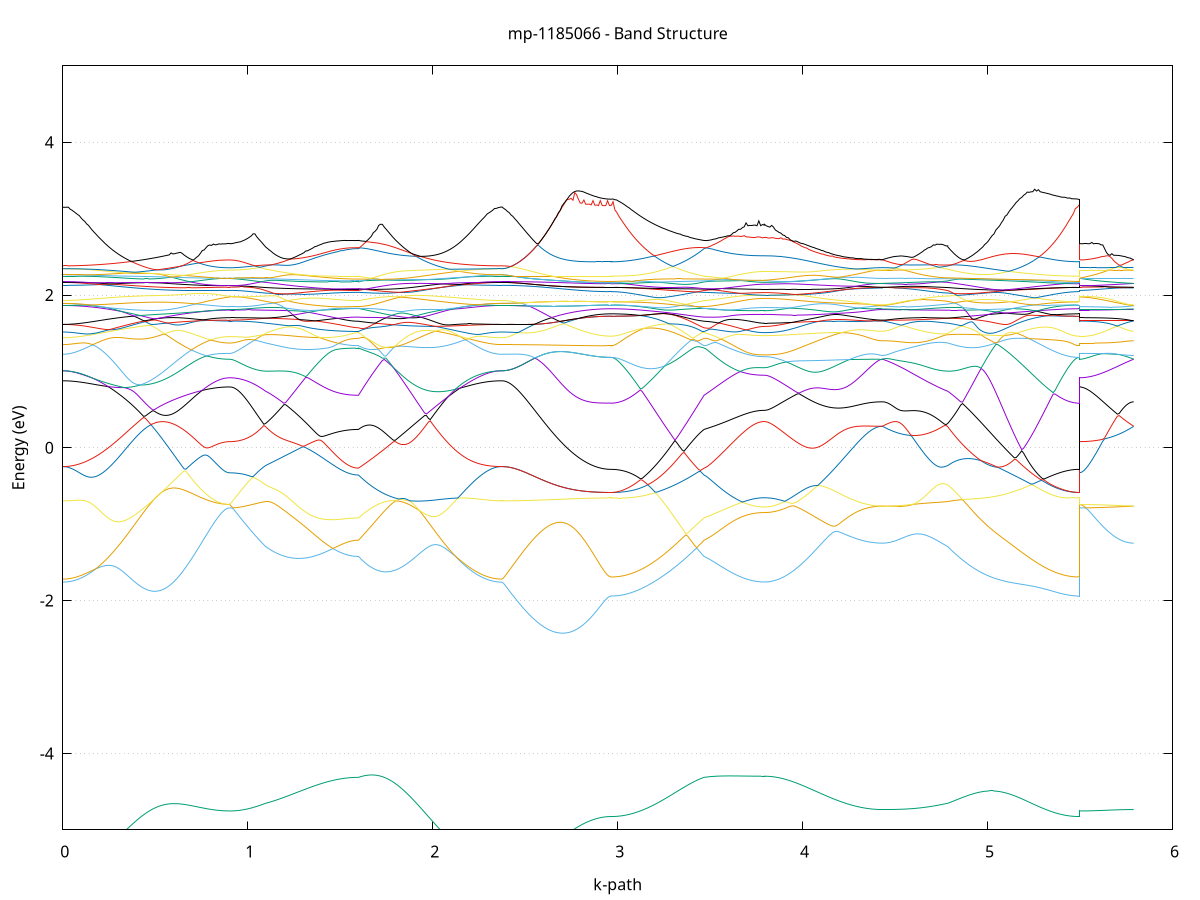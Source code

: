 set title 'mp-1185066 - Band Structure'
set xlabel 'k-path'
set ylabel 'Energy (eV)'
set grid y
set yrange [-5:5]
set terminal png size 800,600
set output 'mp-1185066_bands_gnuplot.png'
plot '-' using 1:2 with lines notitle, '-' using 1:2 with lines notitle, '-' using 1:2 with lines notitle, '-' using 1:2 with lines notitle, '-' using 1:2 with lines notitle, '-' using 1:2 with lines notitle, '-' using 1:2 with lines notitle, '-' using 1:2 with lines notitle, '-' using 1:2 with lines notitle, '-' using 1:2 with lines notitle, '-' using 1:2 with lines notitle, '-' using 1:2 with lines notitle, '-' using 1:2 with lines notitle, '-' using 1:2 with lines notitle, '-' using 1:2 with lines notitle, '-' using 1:2 with lines notitle, '-' using 1:2 with lines notitle, '-' using 1:2 with lines notitle, '-' using 1:2 with lines notitle, '-' using 1:2 with lines notitle, '-' using 1:2 with lines notitle, '-' using 1:2 with lines notitle, '-' using 1:2 with lines notitle, '-' using 1:2 with lines notitle, '-' using 1:2 with lines notitle, '-' using 1:2 with lines notitle, '-' using 1:2 with lines notitle, '-' using 1:2 with lines notitle, '-' using 1:2 with lines notitle, '-' using 1:2 with lines notitle, '-' using 1:2 with lines notitle, '-' using 1:2 with lines notitle, '-' using 1:2 with lines notitle, '-' using 1:2 with lines notitle, '-' using 1:2 with lines notitle, '-' using 1:2 with lines notitle, '-' using 1:2 with lines notitle, '-' using 1:2 with lines notitle, '-' using 1:2 with lines notitle, '-' using 1:2 with lines notitle, '-' using 1:2 with lines notitle, '-' using 1:2 with lines notitle, '-' using 1:2 with lines notitle, '-' using 1:2 with lines notitle, '-' using 1:2 with lines notitle, '-' using 1:2 with lines notitle, '-' using 1:2 with lines notitle, '-' using 1:2 with lines notitle
0.000000 -32.787976
0.009927 -32.787876
0.019854 -32.787776
0.029781 -32.787476
0.039707 -32.787176
0.049634 -32.786776
0.059561 -32.786276
0.069488 -32.785676
0.079415 -32.784976
0.089342 -32.784176
0.099269 -32.783276
0.109196 -32.782276
0.119122 -32.781176
0.129049 -32.780076
0.138976 -32.778876
0.148903 -32.777476
0.158830 -32.776076
0.168757 -32.774576
0.178684 -32.773076
0.188610 -32.771376
0.198537 -32.769676
0.208464 -32.767876
0.218391 -32.765976
0.228318 -32.763976
0.238245 -32.761976
0.248172 -32.759876
0.258099 -32.757776
0.268025 -32.755476
0.277952 -32.753176
0.287879 -32.750876
0.297806 -32.748476
0.307733 -32.745976
0.317660 -32.743476
0.327587 -32.740876
0.337513 -32.738276
0.347440 -32.735576
0.357367 -32.732876
0.367294 -32.730076
0.377221 -32.727276
0.387148 -32.724376
0.397075 -32.721576
0.407002 -32.718676
0.416928 -32.715676
0.426855 -32.712776
0.436782 -32.709776
0.446709 -32.706776
0.456636 -32.703776
0.466563 -32.700676
0.476490 -32.697676
0.486416 -32.694576
0.496343 -32.691476
0.506270 -32.688476
0.516197 -32.685376
0.526124 -32.682276
0.536051 -32.679276
0.545978 -32.676176
0.555905 -32.673176
0.565831 -32.670076
0.575758 -32.667076
0.585685 -32.664076
0.595612 -32.661176
0.605539 -32.658176
0.615466 -32.655276
0.625393 -32.652376
0.635319 -32.649576
0.645246 -32.646776
0.655173 -32.643976
0.665100 -32.641276
0.675027 -32.638576
0.684954 -32.635976
0.694881 -32.633476
0.704808 -32.630976
0.714734 -32.628476
0.724661 -32.626176
0.734588 -32.623876
0.744515 -32.621676
0.754442 -32.619476
0.764369 -32.617476
0.774296 -32.615576
0.784222 -32.613676
0.794149 -32.611976
0.804076 -32.610376
0.814003 -32.608876
0.823930 -32.607476
0.833857 -32.606276
0.843784 -32.605176
0.853710 -32.604276
0.863637 -32.603476
0.873564 -32.602876
0.883491 -32.602476
0.893418 -32.602176
0.903345 -32.602076
0.903345 -32.602076
0.913013 -32.602076
0.922680 -32.602076
0.932348 -32.602176
0.942016 -32.602176
0.951684 -32.602176
0.961351 -32.602176
0.971019 -32.602176
0.980687 -32.602176
0.990355 -32.602176
1.000022 -32.602276
1.009690 -32.602276
1.019358 -32.602276
1.029026 -32.602376
1.038693 -32.602376
1.048361 -32.602376
1.058029 -32.602476
1.067697 -32.602476
1.077365 -32.602476
1.087032 -32.602576
1.096700 -32.602576
1.096700 -32.602576
1.106544 -32.602676
1.116388 -32.602776
1.126232 -32.602976
1.136076 -32.603176
1.145920 -32.603476
1.155763 -32.603776
1.165607 -32.604176
1.175451 -32.604576
1.185295 -32.604976
1.195139 -32.605376
1.204983 -32.605876
1.214827 -32.606376
1.224671 -32.606876
1.234515 -32.607376
1.244358 -32.607876
1.254202 -32.608476
1.264046 -32.608976
1.273890 -32.609576
1.283734 -32.610076
1.293578 -32.610676
1.303422 -32.611176
1.313266 -32.611776
1.323110 -32.612276
1.332953 -32.612876
1.342797 -32.613376
1.352641 -32.613876
1.362485 -32.614376
1.372329 -32.614876
1.382173 -32.615376
1.392017 -32.615776
1.401861 -32.616276
1.411705 -32.616676
1.421548 -32.617176
1.431392 -32.617476
1.441236 -32.617876
1.451080 -32.618276
1.460924 -32.618576
1.470768 -32.618876
1.480612 -32.619176
1.490456 -32.619476
1.500300 -32.619776
1.510143 -32.619976
1.519987 -32.620176
1.529831 -32.620376
1.539675 -32.620576
1.549519 -32.620676
1.559363 -32.620776
1.569207 -32.620876
1.579051 -32.620876
1.588895 -32.620976
1.598739 -32.620976
1.598739 -32.620976
1.608681 -32.622376
1.618623 -32.623876
1.628565 -32.625376
1.638507 -32.627076
1.648449 -32.628776
1.658391 -32.630676
1.668333 -32.632576
1.678275 -32.634576
1.688217 -32.636776
1.698160 -32.638976
1.708102 -32.641176
1.718044 -32.643576
1.727986 -32.646076
1.737928 -32.648576
1.747870 -32.651176
1.757812 -32.653776
1.767754 -32.656576
1.777696 -32.659376
1.787638 -32.662176
1.797581 -32.665076
1.807523 -32.667976
1.817465 -32.670976
1.827407 -32.673976
1.837349 -32.676976
1.847291 -32.680076
1.857233 -32.683176
1.867175 -32.686276
1.877117 -32.689376
1.887060 -32.692476
1.897002 -32.695676
1.906944 -32.698776
1.916886 -32.701876
1.926828 -32.704976
1.936770 -32.708076
1.946712 -32.711176
1.956654 -32.714176
1.966596 -32.717176
1.976538 -32.720176
1.986481 -32.723176
1.996423 -32.726076
2.006365 -32.728976
2.016307 -32.731876
2.026249 -32.734676
2.036191 -32.737376
2.046133 -32.740076
2.056075 -32.742776
2.066017 -32.745376
2.075959 -32.747876
2.085902 -32.750376
2.095844 -32.752776
2.105786 -32.755076
2.115728 -32.757376
2.125670 -32.759576
2.135612 -32.761676
2.145554 -32.763776
2.155496 -32.765776
2.165438 -32.767676
2.175380 -32.769476
2.185323 -32.771276
2.195265 -32.772976
2.205207 -32.774476
2.215149 -32.775976
2.225091 -32.777476
2.235033 -32.778776
2.244975 -32.780076
2.254917 -32.781176
2.264859 -32.782276
2.274802 -32.783276
2.284744 -32.784176
2.294686 -32.784976
2.304628 -32.785676
2.314570 -32.786276
2.324512 -32.786776
2.334454 -32.787176
2.344396 -32.787476
2.354338 -32.787776
2.364280 -32.787876
2.374223 -32.787976
2.374223 -32.787976
2.384073 -32.787876
2.393924 -32.787776
2.403775 -32.787576
2.413625 -32.787276
2.423476 -32.786876
2.433327 -32.786376
2.443178 -32.785776
2.453028 -32.785176
2.462879 -32.784476
2.472730 -32.783576
2.482581 -32.782676
2.492431 -32.781776
2.502282 -32.780676
2.512133 -32.779576
2.521984 -32.778276
2.531834 -32.776976
2.541685 -32.775576
2.551536 -32.774176
2.561386 -32.772676
2.571237 -32.770976
2.581088 -32.769376
2.590939 -32.767576
2.600789 -32.765776
2.610640 -32.763876
2.620491 -32.761876
2.630342 -32.759876
2.640192 -32.757776
2.650043 -32.755676
2.659894 -32.753476
2.669744 -32.751276
2.679595 -32.748976
2.689446 -32.746576
2.699297 -32.744176
2.709147 -32.741776
2.718998 -32.739276
2.728849 -32.736776
2.738700 -32.734176
2.748550 -32.731676
2.758401 -32.729076
2.768252 -32.726376
2.778103 -32.723776
2.787953 -32.721176
2.797804 -32.718576
2.807655 -32.715976
2.817505 -32.713376
2.827356 -32.710776
2.837207 -32.708276
2.847058 -32.705776
2.856908 -32.703376
2.866759 -32.701076
2.876610 -32.698876
2.886461 -32.696876
2.896311 -32.694976
2.906162 -32.693176
2.916013 -32.691676
2.925864 -32.690376
2.935714 -32.689376
2.945565 -32.688576
2.955416 -32.688076
2.965266 -32.687976
2.965266 -32.687976
2.975110 -32.687876
2.984954 -32.687776
2.994798 -32.687576
3.004642 -32.687276
3.014486 -32.686876
3.024330 -32.686376
3.034174 -32.685876
3.044018 -32.685176
3.053861 -32.684476
3.063705 -32.683676
3.073549 -32.682776
3.083393 -32.681776
3.093237 -32.680676
3.103081 -32.679476
3.112925 -32.678276
3.122769 -32.676976
3.132613 -32.675576
3.142456 -32.674076
3.152300 -32.672476
3.162144 -32.670876
3.171988 -32.669176
3.181832 -32.667376
3.191676 -32.665476
3.201520 -32.663576
3.211364 -32.661576
3.221208 -32.659476
3.231052 -32.657276
3.240895 -32.655076
3.250739 -32.652776
3.260583 -32.650376
3.270427 -32.647976
3.280271 -32.645476
3.290115 -32.642976
3.299959 -32.640376
3.309803 -32.637676
3.319647 -32.634876
3.329490 -32.632176
3.339334 -32.629276
3.349178 -32.626376
3.359022 -32.623376
3.368866 -32.620376
3.378710 -32.617376
3.388554 -32.614276
3.398398 -32.613576
3.408242 -32.614476
3.418085 -32.615376
3.427929 -32.616276
3.437773 -32.617376
3.447617 -32.618476
3.457461 -32.619676
3.467305 -32.620976
3.467305 -32.620976
3.477172 -32.621676
3.487039 -32.622576
3.496906 -32.623576
3.506774 -32.624676
3.516641 -32.625876
3.526508 -32.627076
3.536375 -32.628276
3.546242 -32.629576
3.556109 -32.630776
3.565977 -32.632076
3.575844 -32.633276
3.585711 -32.634476
3.595578 -32.635576
3.605445 -32.636676
3.615313 -32.637776
3.625180 -32.638876
3.635047 -32.639776
3.644914 -32.640776
3.654781 -32.641576
3.664648 -32.642476
3.674516 -32.643176
3.684383 -32.643976
3.694250 -32.644576
3.704117 -32.645176
3.713984 -32.645676
3.723852 -32.646176
3.733719 -32.646576
3.743586 -32.646976
3.753453 -32.647276
3.763320 -32.647476
3.773187 -32.647576
3.783055 -32.647676
3.792922 -32.647776
3.792922 -32.647776
3.802902 -32.647776
3.812883 -32.647676
3.822864 -32.647576
3.832844 -32.647376
3.842825 -32.647276
3.852806 -32.646976
3.862786 -32.646776
3.872767 -32.646476
3.882748 -32.646176
3.892728 -32.645776
3.902709 -32.645376
3.912689 -32.644876
3.922670 -32.644376
3.932651 -32.643876
3.942631 -32.643376
3.952612 -32.642776
3.962593 -32.642076
3.972573 -32.641476
3.982554 -32.640776
3.992535 -32.639976
4.002515 -32.639276
4.012496 -32.638476
4.022477 -32.637676
4.032457 -32.636776
4.042438 -32.635876
4.052419 -32.634976
4.062399 -32.634076
4.072380 -32.633176
4.082360 -32.632176
4.092341 -32.631176
4.102322 -32.630176
4.112302 -32.629076
4.122283 -32.628076
4.132264 -32.626976
4.142244 -32.625876
4.152225 -32.624776
4.162206 -32.623676
4.172186 -32.622576
4.182167 -32.621476
4.192148 -32.620376
4.202128 -32.619276
4.212109 -32.618176
4.222089 -32.617076
4.232070 -32.615976
4.242051 -32.614876
4.252031 -32.613776
4.262012 -32.612776
4.271993 -32.611676
4.281973 -32.610676
4.291954 -32.609776
4.301935 -32.608776
4.311915 -32.607876
4.321896 -32.607076
4.331877 -32.606276
4.341857 -32.605576
4.351838 -32.604876
4.361819 -32.604276
4.371799 -32.603676
4.381780 -32.603176
4.391760 -32.602876
4.401741 -32.602476
4.411722 -32.602276
4.421702 -32.602176
4.431683 -32.602076
4.431683 -32.602176
4.441493 -32.602176
4.451303 -32.602176
4.461113 -32.602276
4.470923 -32.602276
4.480733 -32.602376
4.490542 -32.602476
4.500352 -32.602576
4.510162 -32.602676
4.519972 -32.602776
4.529782 -32.602876
4.539592 -32.602976
4.549402 -32.603076
4.559212 -32.603176
4.569022 -32.603276
4.578832 -32.603376
4.588641 -32.603376
4.598451 -32.603476
4.608261 -32.603476
4.618071 -32.603476
4.627881 -32.603476
4.637691 -32.603476
4.647501 -32.603476
4.657311 -32.603476
4.667121 -32.603376
4.676931 -32.603376
4.686740 -32.603276
4.696550 -32.603176
4.706360 -32.603076
4.716170 -32.602976
4.725980 -32.602876
4.735790 -32.602776
4.745600 -32.602776
4.755410 -32.602676
4.765220 -32.602576
4.775030 -32.602576
4.784839 -32.602576
4.784839 -32.602576
4.794839 -32.602676
4.804839 -32.602676
4.814839 -32.602776
4.824839 -32.602776
4.834839 -32.602876
4.844839 -32.602976
4.854838 -32.602976
4.864838 -32.603076
4.874838 -32.603076
4.884838 -32.603176
4.894838 -32.603276
4.904838 -32.603376
4.914838 -32.603376
4.924837 -32.603476
4.934837 -32.603576
4.944837 -32.603676
4.954837 -32.603676
4.964837 -32.603776
4.974837 -32.603876
4.984837 -32.603976
4.994836 -32.603976
5.004836 -32.604076
5.014836 -32.605076
5.024836 -32.607776
5.034836 -32.610376
5.044836 -32.613076
5.054835 -32.615676
5.064835 -32.618376
5.074835 -32.620976
5.084835 -32.623576
5.094835 -32.626176
5.104835 -32.628776
5.114835 -32.631376
5.124834 -32.633976
5.134834 -32.636476
5.144834 -32.638976
5.154834 -32.641376
5.164834 -32.643776
5.174834 -32.646176
5.184834 -32.648476
5.194833 -32.650776
5.204833 -32.653076
5.214833 -32.655276
5.224833 -32.657376
5.234833 -32.659476
5.244833 -32.661476
5.254833 -32.663476
5.264832 -32.665376
5.274832 -32.667176
5.284832 -32.668976
5.294832 -32.670676
5.304832 -32.672276
5.314832 -32.673876
5.324832 -32.675376
5.334831 -32.676776
5.344831 -32.678076
5.354831 -32.679376
5.364831 -32.680476
5.374831 -32.681576
5.384831 -32.682576
5.394831 -32.683576
5.404830 -32.684376
5.414830 -32.685076
5.424830 -32.685776
5.434830 -32.686376
5.444830 -32.686876
5.454830 -32.687276
5.464829 -32.687576
5.474829 -32.687776
5.484829 -32.687876
5.494829 -32.687976
5.494829 -32.602076
5.504680 -32.602076
5.514531 -32.602076
5.524381 -32.602076
5.534232 -32.602076
5.544083 -32.602076
5.553933 -32.602176
5.563784 -32.602176
5.573635 -32.602076
5.583486 -32.602176
5.593336 -32.602176
5.603187 -32.602176
5.613038 -32.602176
5.622889 -32.602176
5.632739 -32.602176
5.642590 -32.602176
5.652441 -32.602076
5.662291 -32.602176
5.672142 -32.602176
5.681993 -32.602176
5.691844 -32.602176
5.701694 -32.602176
5.711545 -32.602176
5.721396 -32.602176
5.731247 -32.602176
5.741097 -32.602176
5.750948 -32.602176
5.760799 -32.602176
5.770650 -32.602076
5.780500 -32.602076
5.790351 -32.602076
e
0.000000 -32.502476
0.009927 -32.502476
0.019854 -32.502476
0.029781 -32.502476
0.039707 -32.502476
0.049634 -32.502576
0.059561 -32.502576
0.069488 -32.502576
0.079415 -32.502676
0.089342 -32.502676
0.099269 -32.502776
0.109196 -32.502776
0.119122 -32.502876
0.129049 -32.502976
0.138976 -32.503076
0.148903 -32.503076
0.158830 -32.503176
0.168757 -32.503276
0.178684 -32.503376
0.188610 -32.503476
0.198537 -32.503676
0.208464 -32.503776
0.218391 -32.503876
0.228318 -32.504076
0.238245 -32.504176
0.248172 -32.504376
0.258099 -32.504576
0.268025 -32.504676
0.277952 -32.504876
0.287879 -32.505076
0.297806 -32.505276
0.307733 -32.505476
0.317660 -32.505776
0.327587 -32.505976
0.337513 -32.506176
0.347440 -32.506476
0.357367 -32.506776
0.367294 -32.506976
0.377221 -32.507276
0.387148 -32.507576
0.397075 -32.507876
0.407002 -32.508276
0.416928 -32.508576
0.426855 -32.508976
0.436782 -32.509276
0.446709 -32.509676
0.456636 -32.510076
0.466563 -32.510476
0.476490 -32.510876
0.486416 -32.511376
0.496343 -32.511876
0.506270 -32.512276
0.516197 -32.512776
0.526124 -32.513276
0.536051 -32.513776
0.545978 -32.514376
0.555905 -32.514876
0.565831 -32.515476
0.575758 -32.516076
0.585685 -32.516676
0.595612 -32.517276
0.605539 -32.517876
0.615466 -32.518576
0.625393 -32.519276
0.635319 -32.519876
0.645246 -32.520576
0.655173 -32.521276
0.665100 -32.522076
0.675027 -32.522776
0.684954 -32.523476
0.694881 -32.524276
0.704808 -32.524976
0.714734 -32.525776
0.724661 -32.526576
0.734588 -32.527276
0.744515 -32.528076
0.754442 -32.528776
0.764369 -32.529576
0.774296 -32.530276
0.784222 -32.530976
0.794149 -32.531676
0.804076 -32.532376
0.814003 -32.532976
0.823930 -32.533576
0.833857 -32.534076
0.843784 -32.534576
0.853710 -32.534976
0.863637 -32.535376
0.873564 -32.535676
0.883491 -32.535876
0.893418 -32.535976
0.903345 -32.535976
0.903345 -32.535976
0.913013 -32.535976
0.922680 -32.535876
0.932348 -32.535676
0.942016 -32.535776
0.951684 -32.536176
0.961351 -32.536676
0.971019 -32.537176
0.980687 -32.537876
0.990355 -32.538576
1.000022 -32.539476
1.009690 -32.540376
1.019358 -32.541376
1.029026 -32.542476
1.038693 -32.543576
1.048361 -32.544776
1.058029 -32.546176
1.067697 -32.547476
1.077365 -32.548976
1.087032 -32.550476
1.096700 -32.552176
1.096700 -32.552176
1.106544 -32.553276
1.116388 -32.554476
1.126232 -32.555676
1.136076 -32.556776
1.145920 -32.557976
1.155763 -32.559076
1.165607 -32.560176
1.175451 -32.561276
1.185295 -32.562376
1.195139 -32.563476
1.204983 -32.564476
1.214827 -32.565576
1.224671 -32.566576
1.234515 -32.567576
1.244358 -32.568576
1.254202 -32.569576
1.264046 -32.570576
1.273890 -32.571476
1.283734 -32.572376
1.293578 -32.573276
1.303422 -32.574176
1.313266 -32.575076
1.323110 -32.575876
1.332953 -32.576676
1.342797 -32.577476
1.352641 -32.578276
1.362485 -32.578976
1.372329 -32.579676
1.382173 -32.580376
1.392017 -32.581076
1.401861 -32.581676
1.411705 -32.582276
1.421548 -32.582876
1.431392 -32.583376
1.441236 -32.583976
1.451080 -32.584476
1.460924 -32.584876
1.470768 -32.585276
1.480612 -32.585676
1.490456 -32.586076
1.500300 -32.586376
1.510143 -32.586676
1.519987 -32.586976
1.529831 -32.587276
1.539675 -32.587476
1.549519 -32.587576
1.559363 -32.587776
1.569207 -32.587876
1.579051 -32.587976
1.588895 -32.587976
1.598739 -32.588076
1.598739 -32.588076
1.608681 -32.584576
1.618623 -32.581076
1.628565 -32.577576
1.638507 -32.573976
1.648449 -32.570476
1.658391 -32.566876
1.668333 -32.563276
1.678275 -32.559576
1.688217 -32.555976
1.698160 -32.552376
1.708102 -32.548676
1.718044 -32.544976
1.727986 -32.541376
1.737928 -32.537676
1.747870 -32.534076
1.757812 -32.530376
1.767754 -32.526676
1.777696 -32.523076
1.787638 -32.519376
1.797581 -32.515776
1.807523 -32.512176
1.817465 -32.508476
1.827407 -32.504876
1.837349 -32.501876
1.847291 -32.502276
1.857233 -32.502676
1.867175 -32.502976
1.877117 -32.503276
1.887060 -32.503576
1.897002 -32.503776
1.906944 -32.503976
1.916886 -32.504176
1.926828 -32.504276
1.936770 -32.504376
1.946712 -32.504476
1.956654 -32.504576
1.966596 -32.504576
1.976538 -32.504676
1.986481 -32.504676
1.996423 -32.504676
2.006365 -32.504676
2.016307 -32.504676
2.026249 -32.504576
2.036191 -32.504576
2.046133 -32.504476
2.056075 -32.504476
2.066017 -32.504376
2.075959 -32.504276
2.085902 -32.504276
2.095844 -32.504176
2.105786 -32.504076
2.115728 -32.503976
2.125670 -32.503876
2.135612 -32.503776
2.145554 -32.503676
2.155496 -32.503676
2.165438 -32.503576
2.175380 -32.503476
2.185323 -32.503376
2.195265 -32.503276
2.205207 -32.503176
2.215149 -32.503176
2.225091 -32.503076
2.235033 -32.502976
2.244975 -32.502876
2.254917 -32.502876
2.264859 -32.502776
2.274802 -32.502776
2.284744 -32.502676
2.294686 -32.502676
2.304628 -32.502576
2.314570 -32.502576
2.324512 -32.502576
2.334454 -32.502476
2.344396 -32.502476
2.354338 -32.502476
2.364280 -32.502476
2.374223 -32.502476
2.374223 -32.502476
2.384073 -32.502476
2.393924 -32.502676
2.403775 -32.502876
2.413625 -32.503176
2.423476 -32.503676
2.433327 -32.504176
2.443178 -32.504776
2.453028 -32.505476
2.462879 -32.506176
2.472730 -32.507076
2.482581 -32.508076
2.492431 -32.509076
2.502282 -32.510276
2.512133 -32.511476
2.521984 -32.512776
2.531834 -32.514176
2.541685 -32.515676
2.551536 -32.517176
2.561386 -32.518876
2.571237 -32.520576
2.581088 -32.522276
2.590939 -32.524176
2.600789 -32.526076
2.610640 -32.528076
2.620491 -32.530176
2.630342 -32.532276
2.640192 -32.534476
2.650043 -32.536776
2.659894 -32.539076
2.669744 -32.541476
2.679595 -32.543876
2.689446 -32.546376
2.699297 -32.548876
2.709147 -32.551376
2.718998 -32.553976
2.728849 -32.556676
2.738700 -32.559276
2.748550 -32.561976
2.758401 -32.564676
2.768252 -32.567376
2.778103 -32.570176
2.787953 -32.572876
2.797804 -32.575576
2.807655 -32.578276
2.817505 -32.580976
2.827356 -32.583576
2.837207 -32.586176
2.847058 -32.588776
2.856908 -32.591176
2.866759 -32.593576
2.876610 -32.595776
2.886461 -32.597876
2.896311 -32.599876
2.906162 -32.601676
2.916013 -32.603176
2.925864 -32.604576
2.935714 -32.605576
2.945565 -32.606376
2.955416 -32.606876
2.965266 -32.606976
2.965266 -32.606976
2.975110 -32.606976
2.984954 -32.606976
2.994798 -32.606976
3.004642 -32.606976
3.014486 -32.606976
3.024330 -32.606976
3.034174 -32.606976
3.044018 -32.606976
3.053861 -32.606876
3.063705 -32.606876
3.073549 -32.606876
3.083393 -32.606876
3.093237 -32.606776
3.103081 -32.606776
3.112925 -32.606776
3.122769 -32.606776
3.132613 -32.606776
3.142456 -32.606776
3.152300 -32.606776
3.162144 -32.606776
3.171988 -32.606776
3.181832 -32.606776
3.191676 -32.606776
3.201520 -32.606876
3.211364 -32.606976
3.221208 -32.606976
3.231052 -32.607076
3.240895 -32.607176
3.250739 -32.607376
3.260583 -32.607476
3.270427 -32.607676
3.280271 -32.607876
3.290115 -32.608176
3.299959 -32.608476
3.309803 -32.608776
3.319647 -32.609076
3.329490 -32.609476
3.339334 -32.609876
3.349178 -32.610376
3.359022 -32.610976
3.368866 -32.611476
3.378710 -32.612176
3.388554 -32.612876
3.398398 -32.611176
3.408242 -32.607976
3.418085 -32.604676
3.427929 -32.601476
3.437773 -32.598176
3.447617 -32.594776
3.457461 -32.591476
3.467305 -32.588076
3.467305 -32.588076
3.477172 -32.586476
3.487039 -32.584776
3.496906 -32.582876
3.506774 -32.580876
3.516641 -32.578776
3.526508 -32.576676
3.536375 -32.574576
3.546242 -32.572476
3.556109 -32.570376
3.565977 -32.568276
3.575844 -32.566276
3.585711 -32.564176
3.595578 -32.562276
3.605445 -32.560276
3.615313 -32.558376
3.625180 -32.556576
3.635047 -32.554876
3.644914 -32.553176
3.654781 -32.551476
3.664648 -32.549976
3.674516 -32.548476
3.684383 -32.547076
3.694250 -32.545876
3.704117 -32.544676
3.713984 -32.543576
3.723852 -32.542576
3.733719 -32.541676
3.743586 -32.540976
3.753453 -32.540376
3.763320 -32.539876
3.773187 -32.539476
3.783055 -32.539276
3.792922 -32.539176
3.792922 -32.539176
3.802902 -32.539176
3.812883 -32.539176
3.822864 -32.539176
3.832844 -32.539176
3.842825 -32.539176
3.852806 -32.539176
3.862786 -32.539076
3.872767 -32.539076
3.882748 -32.539076
3.892728 -32.538976
3.902709 -32.538976
3.912689 -32.538876
3.922670 -32.538876
3.932651 -32.538776
3.942631 -32.538776
3.952612 -32.538676
3.962593 -32.538576
3.972573 -32.538576
3.982554 -32.538476
3.992535 -32.538376
4.002515 -32.538376
4.012496 -32.538276
4.022477 -32.538176
4.032457 -32.538076
4.042438 -32.537976
4.052419 -32.537876
4.062399 -32.537876
4.072380 -32.537776
4.082360 -32.537676
4.092341 -32.537576
4.102322 -32.537476
4.112302 -32.537376
4.122283 -32.537276
4.132264 -32.537176
4.142244 -32.537076
4.152225 -32.536976
4.162206 -32.536876
4.172186 -32.536876
4.182167 -32.536776
4.192148 -32.536676
4.202128 -32.536576
4.212109 -32.536476
4.222089 -32.536376
4.232070 -32.536376
4.242051 -32.536276
4.252031 -32.536176
4.262012 -32.536176
4.271993 -32.536076
4.281973 -32.535976
4.291954 -32.535976
4.301935 -32.535876
4.311915 -32.535876
4.321896 -32.535776
4.331877 -32.535776
4.341857 -32.535676
4.351838 -32.535676
4.361819 -32.535676
4.371799 -32.535576
4.381780 -32.535576
4.391760 -32.535576
4.401741 -32.535576
4.411722 -32.535576
4.421702 -32.535576
4.431683 -32.535476
4.431683 -32.535476
4.441493 -32.535576
4.451303 -32.535476
4.461113 -32.535476
4.470923 -32.535476
4.480733 -32.535476
4.490542 -32.535576
4.500352 -32.535576
4.510162 -32.535676
4.519972 -32.535776
4.529782 -32.535976
4.539592 -32.536176
4.549402 -32.536376
4.559212 -32.536576
4.569022 -32.536876
4.578832 -32.537176
4.588641 -32.537476
4.598451 -32.537876
4.608261 -32.538376
4.618071 -32.538776
4.627881 -32.539376
4.637691 -32.539876
4.647501 -32.540476
4.657311 -32.541176
4.667121 -32.541776
4.676931 -32.542476
4.686740 -32.543276
4.696550 -32.544076
4.706360 -32.544876
4.716170 -32.545776
4.725980 -32.546576
4.735790 -32.547476
4.745600 -32.548476
4.755410 -32.549376
4.765220 -32.550276
4.775030 -32.551176
4.784839 -32.552076
4.784839 -32.552176
4.794839 -32.553876
4.804839 -32.555676
4.814839 -32.557576
4.824839 -32.559476
4.834839 -32.561476
4.844839 -32.563476
4.854838 -32.565676
4.864838 -32.567776
4.874838 -32.570076
4.884838 -32.572276
4.894838 -32.574676
4.904838 -32.576976
4.914838 -32.579376
4.924837 -32.581876
4.934837 -32.584376
4.944837 -32.586876
4.954837 -32.589376
4.964837 -32.591976
4.974837 -32.594576
4.984837 -32.597176
4.994836 -32.599776
5.004836 -32.602476
5.014836 -32.604176
5.024836 -32.604276
5.034836 -32.604376
5.044836 -32.604476
5.054835 -32.604576
5.064835 -32.604576
5.074835 -32.604676
5.084835 -32.604776
5.094835 -32.604876
5.104835 -32.604976
5.114835 -32.605076
5.124834 -32.605176
5.134834 -32.605176
5.144834 -32.605276
5.154834 -32.605376
5.164834 -32.605476
5.174834 -32.605576
5.184834 -32.605576
5.194833 -32.605676
5.204833 -32.605776
5.214833 -32.605876
5.224833 -32.605876
5.234833 -32.605976
5.244833 -32.606076
5.254833 -32.606176
5.264832 -32.606176
5.274832 -32.606276
5.284832 -32.606376
5.294832 -32.606376
5.304832 -32.606476
5.314832 -32.606476
5.324832 -32.606576
5.334831 -32.606576
5.344831 -32.606676
5.354831 -32.606676
5.364831 -32.606776
5.374831 -32.606776
5.384831 -32.606776
5.394831 -32.606876
5.404830 -32.606876
5.414830 -32.606876
5.424830 -32.606976
5.434830 -32.606976
5.444830 -32.606976
5.454830 -32.606976
5.464829 -32.606976
5.474829 -32.606976
5.484829 -32.606976
5.494829 -32.606976
5.494829 -32.535976
5.504680 -32.535976
5.514531 -32.535976
5.524381 -32.535976
5.534232 -32.535976
5.544083 -32.535976
5.553933 -32.535976
5.563784 -32.535976
5.573635 -32.535976
5.583486 -32.535976
5.593336 -32.535976
5.603187 -32.535976
5.613038 -32.535876
5.622889 -32.535876
5.632739 -32.535876
5.642590 -32.535876
5.652441 -32.535876
5.662291 -32.535876
5.672142 -32.535776
5.681993 -32.535776
5.691844 -32.535776
5.701694 -32.535776
5.711545 -32.535676
5.721396 -32.535676
5.731247 -32.535676
5.741097 -32.535676
5.750948 -32.535676
5.760799 -32.535576
5.770650 -32.535576
5.780500 -32.535576
5.790351 -32.535476
e
0.000000 -32.387976
0.009927 -32.387976
0.019854 -32.388076
0.029781 -32.388376
0.039707 -32.388676
0.049634 -32.389076
0.059561 -32.389576
0.069488 -32.390076
0.079415 -32.390776
0.089342 -32.391576
0.099269 -32.392376
0.109196 -32.393276
0.119122 -32.394276
0.129049 -32.395376
0.138976 -32.396576
0.148903 -32.397776
0.158830 -32.399176
0.168757 -32.400576
0.178684 -32.401976
0.188610 -32.403576
0.198537 -32.405176
0.208464 -32.406876
0.218391 -32.408676
0.228318 -32.410476
0.238245 -32.412276
0.248172 -32.414276
0.258099 -32.416276
0.268025 -32.418276
0.277952 -32.420376
0.287879 -32.422576
0.297806 -32.424776
0.307733 -32.426976
0.317660 -32.429276
0.327587 -32.431576
0.337513 -32.433876
0.347440 -32.436276
0.357367 -32.438676
0.367294 -32.441176
0.377221 -32.443576
0.387148 -32.446076
0.397075 -32.448576
0.407002 -32.451076
0.416928 -32.453576
0.426855 -32.456176
0.436782 -32.458676
0.446709 -32.461176
0.456636 -32.463776
0.466563 -32.466276
0.476490 -32.468776
0.486416 -32.471376
0.496343 -32.473876
0.506270 -32.476376
0.516197 -32.478776
0.526124 -32.481276
0.536051 -32.483676
0.545978 -32.486076
0.555905 -32.488476
0.565831 -32.490776
0.575758 -32.493076
0.585685 -32.495376
0.595612 -32.497576
0.605539 -32.499776
0.615466 -32.501876
0.625393 -32.503976
0.635319 -32.505976
0.645246 -32.507976
0.655173 -32.509876
0.665100 -32.511776
0.675027 -32.513576
0.684954 -32.515276
0.694881 -32.516976
0.704808 -32.518576
0.714734 -32.520176
0.724661 -32.521676
0.734588 -32.523076
0.744515 -32.524376
0.754442 -32.525676
0.764369 -32.526876
0.774296 -32.527976
0.784222 -32.528976
0.794149 -32.529976
0.804076 -32.530776
0.814003 -32.531576
0.823930 -32.532276
0.833857 -32.532976
0.843784 -32.533476
0.853710 -32.533976
0.863637 -32.534376
0.873564 -32.534676
0.883491 -32.534876
0.893418 -32.534976
0.903345 -32.535076
0.903345 -32.535076
0.913013 -32.535076
0.922680 -32.535176
0.932348 -32.535476
0.942016 -32.535376
0.951684 -32.534976
0.961351 -32.534576
0.971019 -32.534076
0.980687 -32.533476
0.990355 -32.532776
1.000022 -32.531976
1.009690 -32.531176
1.019358 -32.530276
1.029026 -32.529276
1.038693 -32.528176
1.048361 -32.527076
1.058029 -32.525876
1.067697 -32.524576
1.077365 -32.523276
1.087032 -32.521876
1.096700 -32.520376
1.096700 -32.520376
1.106544 -32.519276
1.116388 -32.518076
1.126232 -32.516876
1.136076 -32.515676
1.145920 -32.514376
1.155763 -32.513076
1.165607 -32.511776
1.175451 -32.510476
1.185295 -32.509076
1.195139 -32.507776
1.204983 -32.506376
1.214827 -32.505076
1.224671 -32.503676
1.234515 -32.502276
1.244358 -32.500976
1.254202 -32.499576
1.264046 -32.498276
1.273890 -32.496976
1.283734 -32.495676
1.293578 -32.494376
1.303422 -32.493176
1.313266 -32.491876
1.323110 -32.490676
1.332953 -32.489576
1.342797 -32.488376
1.352641 -32.487276
1.362485 -32.486176
1.372329 -32.485176
1.382173 -32.484176
1.392017 -32.483176
1.401861 -32.482276
1.411705 -32.481376
1.421548 -32.480476
1.431392 -32.479676
1.441236 -32.478876
1.451080 -32.478176
1.460924 -32.477476
1.470768 -32.476876
1.480612 -32.476276
1.490456 -32.475776
1.500300 -32.475176
1.510143 -32.474776
1.519987 -32.474376
1.529831 -32.473976
1.539675 -32.473676
1.549519 -32.473376
1.559363 -32.473176
1.569207 -32.472976
1.579051 -32.472876
1.588895 -32.472776
1.598739 -32.472776
1.598739 -32.472776
1.608681 -32.474776
1.618623 -32.476776
1.628565 -32.478676
1.638507 -32.480476
1.648449 -32.482276
1.658391 -32.483876
1.668333 -32.485476
1.678275 -32.487076
1.688217 -32.488476
1.698160 -32.489876
1.708102 -32.491176
1.718044 -32.492376
1.727986 -32.493576
1.737928 -32.494676
1.747870 -32.495676
1.757812 -32.496576
1.767754 -32.497476
1.777696 -32.498276
1.787638 -32.498976
1.797581 -32.499676
1.807523 -32.500276
1.817465 -32.500876
1.827407 -32.501376
1.837349 -32.501376
1.847291 -32.497776
1.857233 -32.494276
1.867175 -32.490776
1.877117 -32.487276
1.887060 -32.483876
1.897002 -32.480476
1.906944 -32.477076
1.916886 -32.473776
1.926828 -32.470376
1.936770 -32.467176
1.946712 -32.463976
1.956654 -32.460776
1.966596 -32.457676
1.976538 -32.454576
1.986481 -32.451576
1.996423 -32.448576
2.006365 -32.445576
2.016307 -32.442776
2.026249 -32.439976
2.036191 -32.437176
2.046133 -32.434476
2.056075 -32.431876
2.066017 -32.429276
2.075959 -32.426776
2.085902 -32.424376
2.095844 -32.421976
2.105786 -32.419676
2.115728 -32.417476
2.125670 -32.415276
2.135612 -32.413176
2.145554 -32.411176
2.155496 -32.409276
2.165438 -32.407376
2.175380 -32.405676
2.185323 -32.403976
2.195265 -32.402376
2.205207 -32.400776
2.215149 -32.399376
2.225091 -32.397976
2.235033 -32.396676
2.244975 -32.395476
2.254917 -32.394376
2.264859 -32.393376
2.274802 -32.392376
2.284744 -32.391576
2.294686 -32.390776
2.304628 -32.390176
2.314570 -32.389576
2.324512 -32.389076
2.334454 -32.388676
2.344396 -32.388376
2.354338 -32.388076
2.364280 -32.387976
2.374223 -32.387976
2.374223 -32.387976
2.384073 -32.387976
2.393924 -32.387976
2.403775 -32.387976
2.413625 -32.387976
2.423476 -32.387976
2.433327 -32.387976
2.443178 -32.387976
2.453028 -32.387976
2.462879 -32.387976
2.472730 -32.387976
2.482581 -32.387976
2.492431 -32.387976
2.502282 -32.387976
2.512133 -32.387976
2.521984 -32.388076
2.531834 -32.388076
2.541685 -32.388076
2.551536 -32.388076
2.561386 -32.388076
2.571237 -32.388076
2.581088 -32.388076
2.590939 -32.388076
2.600789 -32.388176
2.610640 -32.388176
2.620491 -32.388176
2.630342 -32.388176
2.640192 -32.388176
2.650043 -32.388176
2.659894 -32.388276
2.669744 -32.388276
2.679595 -32.388276
2.689446 -32.388276
2.699297 -32.388276
2.709147 -32.388376
2.718998 -32.388376
2.728849 -32.388376
2.738700 -32.388376
2.748550 -32.388376
2.758401 -32.388376
2.768252 -32.388376
2.778103 -32.388476
2.787953 -32.388376
2.797804 -32.388476
2.807655 -32.388476
2.817505 -32.388476
2.827356 -32.388476
2.837207 -32.388476
2.847058 -32.388576
2.856908 -32.388576
2.866759 -32.388576
2.876610 -32.388576
2.886461 -32.388576
2.896311 -32.388576
2.906162 -32.388576
2.916013 -32.388576
2.925864 -32.388576
2.935714 -32.388576
2.945565 -32.388576
2.955416 -32.388576
2.965266 -32.388576
2.965266 -32.388576
2.975110 -32.388676
2.984954 -32.388776
2.994798 -32.388976
3.004642 -32.389276
3.014486 -32.389676
3.024330 -32.390176
3.034174 -32.390776
3.044018 -32.391476
3.053861 -32.392176
3.063705 -32.392976
3.073549 -32.393876
3.083393 -32.394876
3.093237 -32.395976
3.103081 -32.397176
3.112925 -32.398376
3.122769 -32.399676
3.132613 -32.401076
3.142456 -32.402576
3.152300 -32.404076
3.162144 -32.405676
3.171988 -32.407376
3.181832 -32.409076
3.191676 -32.410876
3.201520 -32.412776
3.211364 -32.414676
3.221208 -32.416576
3.231052 -32.418676
3.240895 -32.420776
3.250739 -32.422876
3.260583 -32.424976
3.270427 -32.427176
3.280271 -32.429476
3.290115 -32.431676
3.299959 -32.433976
3.309803 -32.436276
3.319647 -32.438676
3.329490 -32.440976
3.339334 -32.443376
3.349178 -32.445776
3.359022 -32.448076
3.368866 -32.450476
3.378710 -32.452776
3.388554 -32.455176
3.398398 -32.457476
3.408242 -32.459776
3.418085 -32.462076
3.427929 -32.464276
3.437773 -32.466476
3.447617 -32.468676
3.457461 -32.470776
3.467305 -32.472776
3.467305 -32.472776
3.477172 -32.473676
3.487039 -32.474476
3.496906 -32.475376
3.506774 -32.476176
3.516641 -32.476976
3.526508 -32.477876
3.536375 -32.478676
3.546242 -32.479476
3.556109 -32.480276
3.565977 -32.481076
3.575844 -32.481976
3.585711 -32.482776
3.595578 -32.483476
3.605445 -32.484276
3.615313 -32.485076
3.625180 -32.485876
3.635047 -32.486576
3.644914 -32.487276
3.654781 -32.488076
3.664648 -32.488676
3.674516 -32.489376
3.684383 -32.490076
3.694250 -32.490676
3.704117 -32.491176
3.713984 -32.491776
3.723852 -32.492276
3.733719 -32.492676
3.743586 -32.493076
3.753453 -32.493376
3.763320 -32.493576
3.773187 -32.493776
3.783055 -32.493876
3.792922 -32.493976
3.792922 -32.493976
3.802902 -32.493976
3.812883 -32.493976
3.822864 -32.494076
3.832844 -32.494276
3.842825 -32.494376
3.852806 -32.494576
3.862786 -32.494776
3.872767 -32.495076
3.882748 -32.495376
3.892728 -32.495676
3.902709 -32.496076
3.912689 -32.496476
3.922670 -32.496876
3.932651 -32.497376
3.942631 -32.497876
3.952612 -32.498376
3.962593 -32.498976
3.972573 -32.499476
3.982554 -32.500176
3.992535 -32.500776
4.002515 -32.501476
4.012496 -32.502176
4.022477 -32.502876
4.032457 -32.503676
4.042438 -32.504476
4.052419 -32.505276
4.062399 -32.506076
4.072380 -32.506976
4.082360 -32.507776
4.092341 -32.508676
4.102322 -32.509676
4.112302 -32.510576
4.122283 -32.511476
4.132264 -32.512476
4.142244 -32.513476
4.152225 -32.514476
4.162206 -32.515476
4.172186 -32.516476
4.182167 -32.517476
4.192148 -32.518576
4.202128 -32.519576
4.212109 -32.520576
4.222089 -32.521576
4.232070 -32.522576
4.242051 -32.523576
4.252031 -32.524576
4.262012 -32.525576
4.271993 -32.526576
4.281973 -32.527476
4.291954 -32.528376
4.301935 -32.529276
4.311915 -32.530076
4.321896 -32.530876
4.331877 -32.531576
4.341857 -32.532276
4.351838 -32.532976
4.361819 -32.533576
4.371799 -32.534076
4.381780 -32.534476
4.391760 -32.534876
4.401741 -32.535176
4.411722 -32.535376
4.421702 -32.535476
4.431683 -32.535576
4.431683 -32.535576
4.441493 -32.535476
4.451303 -32.535476
4.461113 -32.535476
4.470923 -32.535376
4.480733 -32.535276
4.490542 -32.535176
4.500352 -32.535076
4.510162 -32.534876
4.519972 -32.534676
4.529782 -32.534476
4.539592 -32.534276
4.549402 -32.533976
4.559212 -32.533676
4.569022 -32.533376
4.578832 -32.532976
4.588641 -32.532676
4.598451 -32.532276
4.608261 -32.531876
4.618071 -32.531376
4.627881 -32.530976
4.637691 -32.530476
4.647501 -32.529976
4.657311 -32.529376
4.667121 -32.528876
4.676931 -32.528276
4.686740 -32.527676
4.696550 -32.527076
4.706360 -32.526376
4.716170 -32.525676
4.725980 -32.524976
4.735790 -32.524276
4.745600 -32.523576
4.755410 -32.522776
4.765220 -32.521976
4.775030 -32.521176
4.784839 -32.520376
4.784839 -32.520376
4.794839 -32.518776
4.804839 -32.517076
4.814839 -32.515376
4.824839 -32.513576
4.834839 -32.511676
4.844839 -32.509776
4.854838 -32.507876
4.864838 -32.505776
4.874838 -32.503776
4.884838 -32.501576
4.894838 -32.499476
4.904838 -32.497176
4.914838 -32.494976
4.924837 -32.492676
4.934837 -32.490276
4.944837 -32.487876
4.954837 -32.485476
4.964837 -32.483076
4.974837 -32.480576
4.984837 -32.478076
4.994836 -32.475576
5.004836 -32.473076
5.014836 -32.470576
5.024836 -32.468076
5.034836 -32.465476
5.044836 -32.462876
5.054835 -32.460376
5.064835 -32.457776
5.074835 -32.455276
5.084835 -32.452676
5.094835 -32.450176
5.104835 -32.447576
5.114835 -32.445076
5.124834 -32.442576
5.134834 -32.440176
5.144834 -32.437676
5.154834 -32.435276
5.164834 -32.432876
5.174834 -32.430576
5.184834 -32.428276
5.194833 -32.425976
5.204833 -32.423776
5.214833 -32.421576
5.224833 -32.419476
5.234833 -32.417376
5.244833 -32.415376
5.254833 -32.413376
5.264832 -32.411476
5.274832 -32.409676
5.284832 -32.407876
5.294832 -32.406176
5.304832 -32.404476
5.314832 -32.402976
5.324832 -32.401476
5.334831 -32.399976
5.344831 -32.398676
5.354831 -32.397376
5.364831 -32.396176
5.374831 -32.395076
5.384831 -32.394076
5.394831 -32.393176
5.404830 -32.392276
5.414830 -32.391476
5.424830 -32.390876
5.434830 -32.390276
5.444830 -32.389776
5.454830 -32.389376
5.464829 -32.388976
5.474829 -32.388776
5.484829 -32.388676
5.494829 -32.388576
5.494829 -32.535076
5.504680 -32.535076
5.514531 -32.535076
5.524381 -32.535076
5.534232 -32.535076
5.544083 -32.535076
5.553933 -32.535076
5.563784 -32.535076
5.573635 -32.535076
5.583486 -32.535076
5.593336 -32.535076
5.603187 -32.535176
5.613038 -32.535176
5.622889 -32.535176
5.632739 -32.535176
5.642590 -32.535176
5.652441 -32.535176
5.662291 -32.535176
5.672142 -32.535276
5.681993 -32.535276
5.691844 -32.535276
5.701694 -32.535276
5.711545 -32.535376
5.721396 -32.535376
5.731247 -32.535376
5.741097 -32.535376
5.750948 -32.535476
5.760799 -32.535476
5.770650 -32.535476
5.780500 -32.535476
5.790351 -32.535476
e
0.000000 -17.187176
0.009927 -17.187276
0.019854 -17.187476
0.029781 -17.187876
0.039707 -17.188476
0.049634 -17.189076
0.059561 -17.189976
0.069488 -17.190976
0.079415 -17.192176
0.089342 -17.193476
0.099269 -17.194876
0.109196 -17.196576
0.119122 -17.198276
0.129049 -17.200276
0.138976 -17.202376
0.148903 -17.204576
0.158830 -17.206976
0.168757 -17.209576
0.178684 -17.212276
0.188610 -17.215076
0.198537 -17.218076
0.208464 -17.221176
0.218391 -17.224476
0.228318 -17.227776
0.238245 -17.231376
0.248172 -17.234976
0.258099 -17.238676
0.268025 -17.242576
0.277952 -17.246576
0.287879 -17.250576
0.297806 -17.254776
0.307733 -17.258976
0.317660 -17.263276
0.327587 -17.267676
0.337513 -17.272176
0.347440 -17.276676
0.357367 -17.281276
0.367294 -17.285976
0.377221 -17.290576
0.387148 -17.295276
0.397075 -17.300076
0.407002 -17.304876
0.416928 -17.309576
0.426855 -17.314376
0.436782 -17.319176
0.446709 -17.323976
0.456636 -17.328776
0.466563 -17.333576
0.476490 -17.338376
0.486416 -17.343076
0.496343 -17.347776
0.506270 -17.352476
0.516197 -17.357076
0.526124 -17.361676
0.536051 -17.366176
0.545978 -17.370676
0.555905 -17.375076
0.565831 -17.379476
0.575758 -17.383676
0.585685 -17.387876
0.595612 -17.391976
0.605539 -17.396076
0.615466 -17.399976
0.625393 -17.403776
0.635319 -17.407576
0.645246 -17.411176
0.655173 -17.414776
0.665100 -17.418176
0.675027 -17.421476
0.684954 -17.424676
0.694881 -17.427776
0.704808 -17.430676
0.714734 -17.433576
0.724661 -17.436276
0.734588 -17.438776
0.744515 -17.441276
0.754442 -17.443576
0.764369 -17.445676
0.774296 -17.447776
0.784222 -17.449576
0.794149 -17.451376
0.804076 -17.452976
0.814003 -17.454376
0.823930 -17.455676
0.833857 -17.456876
0.843784 -17.457776
0.853710 -17.458676
0.863637 -17.459376
0.873564 -17.459876
0.883491 -17.460276
0.893418 -17.460476
0.903345 -17.460576
0.903345 -17.460576
0.913013 -17.460276
0.922680 -17.459376
0.932348 -17.457776
0.942016 -17.455676
0.951684 -17.452876
0.961351 -17.449576
0.971019 -17.445576
0.980687 -17.440976
0.990355 -17.435776
1.000022 -17.430076
1.009690 -17.423676
1.019358 -17.416776
1.029026 -17.409276
1.038693 -17.401276
1.048361 -17.392576
1.058029 -17.383476
1.067697 -17.373776
1.077365 -17.363576
1.087032 -17.352876
1.096700 -17.341676
1.096700 -17.341676
1.106544 -17.333276
1.116388 -17.324576
1.126232 -17.315476
1.136076 -17.306176
1.145920 -17.296576
1.155763 -17.286676
1.165607 -17.276576
1.175451 -17.266176
1.185295 -17.255476
1.195139 -17.244676
1.204983 -17.233576
1.214827 -17.222176
1.224671 -17.210676
1.234515 -17.198976
1.244358 -17.187176
1.254202 -17.175176
1.264046 -17.165876
1.273890 -17.160676
1.283734 -17.155276
1.293578 -17.149476
1.303422 -17.143476
1.313266 -17.137176
1.323110 -17.130576
1.332953 -17.123776
1.342797 -17.116776
1.352641 -17.109576
1.362485 -17.102076
1.372329 -17.094376
1.382173 -17.086476
1.392017 -17.078476
1.401861 -17.070276
1.411705 -17.061876
1.421548 -17.053376
1.431392 -17.044676
1.441236 -17.035976
1.451080 -17.027176
1.460924 -17.018176
1.470768 -17.009276
1.480612 -17.000376
1.490456 -16.991376
1.500300 -16.982576
1.510143 -16.973776
1.519987 -16.965176
1.529831 -16.956876
1.539675 -16.948876
1.549519 -16.941376
1.559363 -16.934576
1.569207 -16.928676
1.579051 -16.924076
1.588895 -16.921076
1.598739 -16.919976
1.598739 -16.919976
1.608681 -16.915276
1.618623 -16.910676
1.628565 -16.906276
1.638507 -16.902476
1.648449 -16.912376
1.658391 -16.922376
1.668333 -16.932176
1.678275 -16.941976
1.688217 -16.951576
1.698160 -16.961176
1.708102 -16.970576
1.718044 -16.979876
1.727986 -16.989076
1.737928 -16.998076
1.747870 -17.006976
1.757812 -17.015776
1.767754 -17.024376
1.777696 -17.032776
1.787638 -17.041076
1.797581 -17.049076
1.807523 -17.057076
1.817465 -17.064776
1.827407 -17.072276
1.837349 -17.079576
1.847291 -17.086776
1.857233 -17.093676
1.867175 -17.100476
1.877117 -17.106976
1.887060 -17.113276
1.897002 -17.119376
1.906944 -17.125276
1.916886 -17.130876
1.926828 -17.136276
1.936770 -17.141476
1.946712 -17.146476
1.956654 -17.151276
1.966596 -17.155776
1.976538 -17.160076
1.986481 -17.164176
1.996423 -17.167976
2.006365 -17.171576
2.016307 -17.174976
2.026249 -17.178076
2.036191 -17.180976
2.046133 -17.183676
2.056075 -17.186176
2.066017 -17.188376
2.075959 -17.190376
2.085902 -17.192176
2.095844 -17.193776
2.105786 -17.195176
2.115728 -17.196376
2.125670 -17.197276
2.135612 -17.198076
2.145554 -17.198676
2.155496 -17.199076
2.165438 -17.199276
2.175380 -17.199376
2.185323 -17.199276
2.195265 -17.198976
2.205207 -17.198576
2.215149 -17.198076
2.225091 -17.197476
2.235033 -17.196776
2.244975 -17.195976
2.254917 -17.195076
2.264859 -17.194176
2.274802 -17.193276
2.284744 -17.192276
2.294686 -17.191376
2.304628 -17.190576
2.314570 -17.189776
2.324512 -17.188976
2.334454 -17.188376
2.344396 -17.187876
2.354338 -17.187476
2.364280 -17.187276
2.374223 -17.187176
2.374223 -17.187176
2.384073 -17.186976
2.393924 -17.186376
2.403775 -17.185476
2.413625 -17.184076
2.423476 -17.182276
2.433327 -17.180076
2.443178 -17.177576
2.453028 -17.174576
2.462879 -17.171276
2.472730 -17.167576
2.482581 -17.163476
2.492431 -17.158976
2.502282 -17.154076
2.512133 -17.148876
2.521984 -17.143276
2.531834 -17.137276
2.541685 -17.130876
2.551536 -17.124176
2.561386 -17.117076
2.571237 -17.109576
2.581088 -17.101776
2.590939 -17.093676
2.600789 -17.085176
2.610640 -17.076276
2.620491 -17.067076
2.630342 -17.060076
2.640192 -17.064076
2.650043 -17.067976
2.659894 -17.071876
2.669744 -17.075676
2.679595 -17.079476
2.689446 -17.083176
2.699297 -17.086876
2.709147 -17.090476
2.718998 -17.093876
2.728849 -17.097276
2.738700 -17.100576
2.748550 -17.103776
2.758401 -17.106876
2.768252 -17.109876
2.778103 -17.112676
2.787953 -17.115476
2.797804 -17.118076
2.807655 -17.120576
2.817505 -17.122876
2.827356 -17.125076
2.837207 -17.127176
2.847058 -17.129076
2.856908 -17.130876
2.866759 -17.132476
2.876610 -17.133976
2.886461 -17.135276
2.896311 -17.136476
2.906162 -17.137476
2.916013 -17.138376
2.925864 -17.139076
2.935714 -17.139676
2.945565 -17.140076
2.955416 -17.140276
2.965266 -17.140376
2.965266 -17.140376
2.975110 -17.140276
2.984954 -17.139876
2.994798 -17.139376
3.004642 -17.138476
3.014486 -17.137476
3.024330 -17.136176
3.034174 -17.134676
3.044018 -17.132976
3.053861 -17.131076
3.063705 -17.128876
3.073549 -17.126476
3.083393 -17.123876
3.093237 -17.121076
3.103081 -17.117976
3.112925 -17.114776
3.122769 -17.111276
3.132613 -17.107576
3.142456 -17.103676
3.152300 -17.099576
3.162144 -17.095376
3.171988 -17.090876
3.181832 -17.086176
3.191676 -17.081376
3.201520 -17.076376
3.211364 -17.071276
3.221208 -17.065876
3.231052 -17.060476
3.240895 -17.054876
3.250739 -17.049076
3.260583 -17.043276
3.270427 -17.037276
3.280271 -17.031276
3.290115 -17.025076
3.299959 -17.018876
3.309803 -17.012676
3.319647 -17.006376
3.329490 -17.000076
3.339334 -16.993876
3.349178 -16.987576
3.359022 -16.981376
3.368866 -16.975176
3.378710 -16.969076
3.388554 -16.963076
3.398398 -16.957176
3.408242 -16.951476
3.418085 -16.945876
3.427929 -16.940376
3.437773 -16.935076
3.447617 -16.929876
3.457461 -16.924876
3.467305 -16.919976
3.467305 -16.919976
3.477172 -16.918176
3.487039 -16.916776
3.496906 -16.916276
3.506774 -16.916776
3.516641 -16.918876
3.526508 -16.922476
3.536375 -16.927176
3.546242 -16.932776
3.556109 -16.938876
3.565977 -16.945176
3.575844 -16.951676
3.585711 -16.958076
3.595578 -16.964476
3.605445 -16.970676
3.615313 -16.976776
3.625180 -16.982676
3.635047 -16.988276
3.644914 -16.993676
3.654781 -16.998676
3.664648 -17.003476
3.674516 -17.007976
3.684383 -17.012076
3.694250 -17.015976
3.704117 -17.019376
3.713984 -17.022576
3.723852 -17.025276
3.733719 -17.027776
3.743586 -17.029776
3.753453 -17.031476
3.763320 -17.032776
3.773187 -17.033676
3.783055 -17.034276
3.792922 -17.034476
3.792922 -17.034476
3.802902 -17.034676
3.812883 -17.035376
3.822864 -17.036476
3.832844 -17.037976
3.842825 -17.039976
3.852806 -17.042576
3.862786 -17.045576
3.872767 -17.049276
3.882748 -17.053476
3.892728 -17.058276
3.902709 -17.063776
3.912689 -17.069876
3.922670 -17.076576
3.932651 -17.083976
3.942631 -17.091876
3.952612 -17.100476
3.962593 -17.109476
3.972573 -17.118976
3.982554 -17.128976
3.992535 -17.139276
4.002515 -17.149776
4.012496 -17.160676
4.022477 -17.171676
4.032457 -17.182876
4.042438 -17.194176
4.052419 -17.205476
4.062399 -17.216876
4.072380 -17.228176
4.082360 -17.239476
4.092341 -17.250676
4.102322 -17.261776
4.112302 -17.272676
4.122283 -17.283476
4.132264 -17.294076
4.142244 -17.304476
4.152225 -17.314676
4.162206 -17.324576
4.172186 -17.334276
4.182167 -17.343776
4.192148 -17.352876
4.202128 -17.361676
4.212109 -17.370276
4.222089 -17.378476
4.232070 -17.386376
4.242051 -17.393976
4.252031 -17.401176
4.262012 -17.408076
4.271993 -17.414576
4.281973 -17.420776
4.291954 -17.426576
4.301935 -17.431976
4.311915 -17.436976
4.321896 -17.441676
4.331877 -17.445876
4.341857 -17.449776
4.351838 -17.453176
4.361819 -17.456276
4.371799 -17.458976
4.381780 -17.461176
4.391760 -17.463076
4.401741 -17.464476
4.411722 -17.465476
4.421702 -17.466176
4.431683 -17.466376
4.431683 -17.466376
4.441493 -17.466276
4.451303 -17.466076
4.461113 -17.465676
4.470923 -17.465076
4.480733 -17.464376
4.490542 -17.463476
4.500352 -17.462376
4.510162 -17.461176
4.519972 -17.459676
4.529782 -17.457976
4.539592 -17.456076
4.549402 -17.453976
4.559212 -17.451676
4.569022 -17.449176
4.578832 -17.446376
4.588641 -17.443376
4.598451 -17.440176
4.608261 -17.436776
4.618071 -17.433076
4.627881 -17.429276
4.637691 -17.425176
4.647501 -17.420776
4.657311 -17.416276
4.667121 -17.411576
4.676931 -17.406576
4.686740 -17.401476
4.696550 -17.396076
4.706360 -17.390576
4.716170 -17.384876
4.725980 -17.379076
4.735790 -17.373076
4.745600 -17.366876
4.755410 -17.360676
4.765220 -17.354376
4.775030 -17.348076
4.784839 -17.341676
4.784839 -17.341676
4.794839 -17.329576
4.804839 -17.316976
4.814839 -17.303876
4.824839 -17.290276
4.834839 -17.276276
4.844839 -17.261776
4.854838 -17.246976
4.864838 -17.231676
4.874838 -17.216076
4.884838 -17.210276
4.894838 -17.210276
4.904838 -17.210276
4.914838 -17.210076
4.924837 -17.209876
4.934837 -17.209676
4.944837 -17.209276
4.954837 -17.208876
4.964837 -17.208376
4.974837 -17.207776
4.984837 -17.207076
4.994836 -17.206376
5.004836 -17.205476
5.014836 -17.204576
5.024836 -17.203676
5.034836 -17.202576
5.044836 -17.201476
5.054835 -17.200276
5.064835 -17.199076
5.074835 -17.197776
5.084835 -17.196376
5.094835 -17.194876
5.104835 -17.193376
5.114835 -17.191876
5.124834 -17.190276
5.134834 -17.188676
5.144834 -17.186976
5.154834 -17.185176
5.164834 -17.183476
5.174834 -17.181676
5.184834 -17.179876
5.194833 -17.178076
5.204833 -17.176176
5.214833 -17.174376
5.224833 -17.172476
5.234833 -17.170676
5.244833 -17.168776
5.254833 -17.166976
5.264832 -17.165176
5.274832 -17.163376
5.284832 -17.161576
5.294832 -17.159876
5.304832 -17.158176
5.314832 -17.156576
5.324832 -17.154976
5.334831 -17.153376
5.344831 -17.151976
5.354831 -17.150576
5.364831 -17.149276
5.374831 -17.147976
5.384831 -17.146776
5.394831 -17.145776
5.404830 -17.144776
5.414830 -17.143876
5.424830 -17.143076
5.434830 -17.142376
5.444830 -17.141776
5.454830 -17.141276
5.464829 -17.140876
5.474829 -17.140576
5.484829 -17.140376
5.494829 -17.140376
5.494829 -17.460576
5.504680 -17.460576
5.514531 -17.460676
5.524381 -17.460776
5.534232 -17.460876
5.544083 -17.460976
5.553933 -17.461176
5.563784 -17.461376
5.573635 -17.461576
5.583486 -17.461776
5.593336 -17.462076
5.603187 -17.462376
5.613038 -17.462576
5.622889 -17.462876
5.632739 -17.463176
5.642590 -17.463476
5.652441 -17.463776
5.662291 -17.464076
5.672142 -17.464376
5.681993 -17.464676
5.691844 -17.464876
5.701694 -17.465176
5.711545 -17.465376
5.721396 -17.465576
5.731247 -17.465776
5.741097 -17.465976
5.750948 -17.466076
5.760799 -17.466176
5.770650 -17.466276
5.780500 -17.466276
5.790351 -17.466376
e
0.000000 -16.988976
0.009927 -16.988876
0.019854 -16.988676
0.029781 -16.988176
0.039707 -16.987576
0.049634 -16.986776
0.059561 -16.985776
0.069488 -16.984576
0.079415 -16.983176
0.089342 -16.981576
0.099269 -16.979776
0.109196 -16.977876
0.119122 -16.975676
0.129049 -16.973376
0.138976 -16.970776
0.148903 -16.968076
0.158830 -16.965076
0.168757 -16.961876
0.178684 -16.958576
0.188610 -16.954976
0.198537 -16.951176
0.208464 -16.947276
0.218391 -16.943076
0.228318 -16.938676
0.238245 -16.934076
0.248172 -16.929276
0.258099 -16.924276
0.268025 -16.919076
0.277952 -16.913776
0.287879 -16.908176
0.297806 -16.902376
0.307733 -16.896476
0.317660 -16.890276
0.327587 -16.883976
0.337513 -16.877476
0.347440 -16.870876
0.357367 -16.863976
0.367294 -16.856976
0.377221 -16.849776
0.387148 -16.842476
0.397075 -16.834976
0.407002 -16.827376
0.416928 -16.819576
0.426855 -16.811576
0.436782 -16.803476
0.446709 -16.795276
0.456636 -16.796476
0.466563 -16.803676
0.476490 -16.810676
0.486416 -16.817676
0.496343 -16.824476
0.506270 -16.831176
0.516197 -16.837776
0.526124 -16.844276
0.536051 -16.850676
0.545978 -16.856876
0.555905 -16.862976
0.565831 -16.868976
0.575758 -16.874776
0.585685 -16.880476
0.595612 -16.894276
0.605539 -16.911476
0.615466 -16.928476
0.625393 -16.945176
0.635319 -16.961476
0.645246 -16.977476
0.655173 -16.992976
0.665100 -17.008076
0.675027 -17.022776
0.684954 -17.036976
0.694881 -17.050676
0.704808 -17.063876
0.714734 -17.076476
0.724661 -17.088576
0.734588 -17.100076
0.744515 -17.110976
0.754442 -17.121276
0.764369 -17.130976
0.774296 -17.140076
0.784222 -17.148576
0.794149 -17.156376
0.804076 -17.163576
0.814003 -17.170076
0.823930 -17.175876
0.833857 -17.181076
0.843784 -17.185576
0.853710 -17.189376
0.863637 -17.192476
0.873564 -17.194976
0.883491 -17.196676
0.893418 -17.197676
0.903345 -17.198076
0.903345 -17.198076
0.913013 -17.198076
0.922680 -17.198176
0.932348 -17.198376
0.942016 -17.198576
0.951684 -17.198876
0.961351 -17.199176
0.971019 -17.199576
0.980687 -17.200076
0.990355 -17.200476
1.000022 -17.200976
1.009690 -17.201576
1.019358 -17.202176
1.029026 -17.202776
1.038693 -17.203376
1.048361 -17.203976
1.058029 -17.204576
1.067697 -17.205176
1.077365 -17.205776
1.087032 -17.206376
1.096700 -17.206876
1.096700 -17.206876
1.106544 -17.207176
1.116388 -17.206976
1.126232 -17.206576
1.136076 -17.205776
1.145920 -17.204676
1.155763 -17.203176
1.165607 -17.201376
1.175451 -17.199276
1.185295 -17.196776
1.195139 -17.194076
1.204983 -17.190976
1.214827 -17.187576
1.224671 -17.183776
1.234515 -17.179776
1.244358 -17.175476
1.254202 -17.170876
1.264046 -17.162976
1.273890 -17.150776
1.283734 -17.138376
1.293578 -17.125976
1.303422 -17.113576
1.313266 -17.101076
1.323110 -17.088576
1.332953 -17.076076
1.342797 -17.063576
1.352641 -17.051276
1.362485 -17.038976
1.372329 -17.026876
1.382173 -17.014876
1.392017 -17.003176
1.401861 -16.991676
1.411705 -16.980376
1.421548 -16.969476
1.431392 -16.958876
1.441236 -16.948676
1.451080 -16.938876
1.460924 -16.929576
1.470768 -16.920676
1.480612 -16.912376
1.490456 -16.904576
1.500300 -16.897376
1.510143 -16.890776
1.519987 -16.884876
1.529831 -16.879576
1.539675 -16.874876
1.549519 -16.870976
1.559363 -16.867676
1.569207 -16.865176
1.579051 -16.863376
1.588895 -16.862276
1.598739 -16.861976
1.598739 -16.861976
1.608681 -16.872076
1.618623 -16.882276
1.628565 -16.892376
1.638507 -16.901976
1.648449 -16.897776
1.658391 -16.893676
1.668333 -16.889676
1.678275 -16.885676
1.688217 -16.881776
1.698160 -16.877976
1.708102 -16.874076
1.718044 -16.870276
1.727986 -16.866376
1.737928 -16.862576
1.747870 -16.858676
1.757812 -16.854676
1.767754 -16.850676
1.777696 -16.846576
1.787638 -16.842376
1.797581 -16.838076
1.807523 -16.833676
1.817465 -16.829276
1.827407 -16.824676
1.837349 -16.819976
1.847291 -16.815176
1.857233 -16.810176
1.867175 -16.805176
1.877117 -16.799976
1.887060 -16.794676
1.897002 -16.789176
1.906944 -16.783576
1.916886 -16.777876
1.926828 -16.772076
1.936770 -16.766076
1.946712 -16.759976
1.956654 -16.753776
1.966596 -16.747976
1.976538 -16.758976
1.986481 -16.769676
1.996423 -16.780276
2.006365 -16.790576
2.016307 -16.800676
2.026249 -16.810576
2.036191 -16.820176
2.046133 -16.829576
2.056075 -16.838776
2.066017 -16.847776
2.075959 -16.856476
2.085902 -16.864876
2.095844 -16.873076
2.105786 -16.880976
2.115728 -16.888676
2.125670 -16.896076
2.135612 -16.903176
2.145554 -16.910076
2.155496 -16.916676
2.165438 -16.923076
2.175380 -16.929076
2.185323 -16.934876
2.195265 -16.940376
2.205207 -16.945576
2.215149 -16.950476
2.225091 -16.955076
2.235033 -16.959476
2.244975 -16.963476
2.254917 -16.967276
2.264859 -16.970676
2.274802 -16.973876
2.284744 -16.976776
2.294686 -16.979276
2.304628 -16.981576
2.314570 -16.983576
2.324512 -16.985176
2.334454 -16.986576
2.344396 -16.987676
2.354338 -16.988376
2.364280 -16.988876
2.374223 -16.988976
2.374223 -16.988976
2.384073 -16.989176
2.393924 -16.989576
2.403775 -16.990276
2.413625 -16.991276
2.423476 -16.992576
2.433327 -16.994176
2.443178 -16.995976
2.453028 -16.997976
2.462879 -17.000276
2.472730 -17.002776
2.482581 -17.005476
2.492431 -17.008376
2.502282 -17.011376
2.512133 -17.014676
2.521984 -17.017976
2.531834 -17.021476
2.541685 -17.025076
2.551536 -17.028776
2.561386 -17.032576
2.571237 -17.036376
2.581088 -17.040276
2.590939 -17.044176
2.600789 -17.048176
2.610640 -17.052176
2.620491 -17.056176
2.630342 -17.060076
2.640192 -17.064076
2.650043 -17.067976
2.659894 -17.071876
2.669744 -17.075676
2.679595 -17.079476
2.689446 -17.083176
2.699297 -17.086876
2.709147 -17.090476
2.718998 -17.093876
2.728849 -17.097276
2.738700 -17.100576
2.748550 -17.103776
2.758401 -17.106876
2.768252 -17.109876
2.778103 -17.112676
2.787953 -17.115476
2.797804 -17.118076
2.807655 -17.120576
2.817505 -17.122876
2.827356 -17.125076
2.837207 -17.127176
2.847058 -17.129076
2.856908 -17.130876
2.866759 -17.132476
2.876610 -17.133976
2.886461 -17.135276
2.896311 -17.136476
2.906162 -17.137476
2.916013 -17.138376
2.925864 -17.139076
2.935714 -17.139676
2.945565 -17.140076
2.955416 -17.140276
2.965266 -17.140376
2.965266 -17.140376
2.975110 -17.140276
2.984954 -17.139876
2.994798 -17.139176
3.004642 -17.138276
3.014486 -17.137076
3.024330 -17.135576
3.034174 -17.133876
3.044018 -17.131876
3.053861 -17.129576
3.063705 -17.127076
3.073549 -17.124376
3.083393 -17.121276
3.093237 -17.118076
3.103081 -17.114476
3.112925 -17.110776
3.122769 -17.106676
3.132613 -17.102376
3.142456 -17.097876
3.152300 -17.093176
3.162144 -17.088176
3.171988 -17.082876
3.181832 -17.077476
3.191676 -17.071776
3.201520 -17.065876
3.211364 -17.059776
3.221208 -17.053376
3.231052 -17.046876
3.240895 -17.040076
3.250739 -17.033176
3.260583 -17.025976
3.270427 -17.018676
3.280271 -17.011176
3.290115 -17.003476
3.299959 -16.995576
3.309803 -16.987576
3.319647 -16.979376
3.329490 -16.971076
3.339334 -16.962576
3.349178 -16.953976
3.359022 -16.945276
3.368866 -16.936376
3.378710 -16.927376
3.388554 -16.918276
3.398398 -16.909176
3.408242 -16.899876
3.418085 -16.890576
3.427929 -16.881176
3.437773 -16.871676
3.447617 -16.862176
3.457461 -16.852676
3.467305 -16.861976
3.467305 -16.861976
3.477172 -16.866276
3.487039 -16.870576
3.496906 -16.874376
3.506774 -16.877176
3.516641 -16.878676
3.526508 -16.878776
3.536375 -16.877676
3.546242 -16.875576
3.556109 -16.872976
3.565977 -16.869876
3.575844 -16.866576
3.585711 -16.863076
3.595578 -16.859476
3.605445 -16.855676
3.615313 -16.851976
3.625180 -16.848176
3.635047 -16.844476
3.644914 -16.840876
3.654781 -16.837276
3.664648 -16.833776
3.674516 -16.830376
3.684383 -16.827176
3.694250 -16.824176
3.704117 -16.821376
3.713984 -16.818776
3.723852 -16.816476
3.733719 -16.814376
3.743586 -16.812576
3.753453 -16.811076
3.763320 -16.809876
3.773187 -16.808976
3.783055 -16.808476
3.792922 -16.808376
3.792922 -16.808376
3.802902 -16.808776
3.812883 -16.810176
3.822864 -16.812376
3.832844 -16.815276
3.842825 -16.818876
3.852806 -16.822976
3.862786 -16.827476
3.872767 -16.832176
3.882748 -16.836976
3.892728 -16.841876
3.902709 -16.846476
3.912689 -16.850976
3.922670 -16.855176
3.932651 -16.858976
3.942631 -16.862376
3.952612 -16.865276
3.962593 -16.867876
3.972573 -16.869976
3.982554 -16.879176
3.992535 -16.890776
4.002515 -16.902376
4.012496 -16.913976
4.022477 -16.925376
4.032457 -16.936676
4.042438 -16.947876
4.052419 -16.958976
4.062399 -16.969876
4.072380 -16.980576
4.082360 -16.991176
4.092341 -17.001576
4.102322 -17.011676
4.112302 -17.021676
4.122283 -17.031376
4.132264 -17.040876
4.142244 -17.050176
4.152225 -17.059176
4.162206 -17.067976
4.172186 -17.076476
4.182167 -17.084676
4.192148 -17.092676
4.202128 -17.100376
4.212109 -17.107776
4.222089 -17.114876
4.232070 -17.121676
4.242051 -17.128176
4.252031 -17.134376
4.262012 -17.140276
4.271993 -17.145776
4.281973 -17.151076
4.291954 -17.155976
4.301935 -17.160576
4.311915 -17.164876
4.321896 -17.168776
4.331877 -17.172476
4.341857 -17.175676
4.351838 -17.178676
4.361819 -17.181276
4.371799 -17.183476
4.381780 -17.185376
4.391760 -17.186976
4.401741 -17.188176
4.411722 -17.189076
4.421702 -17.189576
4.431683 -17.189776
4.431683 -17.189776
4.441493 -17.189676
4.451303 -17.189576
4.461113 -17.189476
4.470923 -17.189276
4.480733 -17.189176
4.490542 -17.188976
4.500352 -17.188776
4.510162 -17.188676
4.519972 -17.188576
4.529782 -17.188476
4.539592 -17.188476
4.549402 -17.188476
4.559212 -17.188676
4.569022 -17.188876
4.578832 -17.189176
4.588641 -17.189476
4.598451 -17.189976
4.608261 -17.190476
4.618071 -17.191176
4.627881 -17.191876
4.637691 -17.192676
4.647501 -17.193576
4.657311 -17.194576
4.667121 -17.195576
4.676931 -17.196676
4.686740 -17.197776
4.696550 -17.198876
4.706360 -17.199976
4.716170 -17.201176
4.725980 -17.202276
4.735790 -17.203276
4.745600 -17.204276
4.755410 -17.205176
4.765220 -17.205876
4.775030 -17.206476
4.784839 -17.206876
4.784839 -17.206876
4.794839 -17.207476
4.804839 -17.207976
4.814839 -17.208476
4.824839 -17.208876
4.834839 -17.209276
4.844839 -17.209576
4.854838 -17.209876
4.864838 -17.210076
4.874838 -17.210176
4.884838 -17.200076
4.894838 -17.183776
4.904838 -17.167176
4.914838 -17.150376
4.924837 -17.133176
4.934837 -17.115876
4.944837 -17.098376
4.954837 -17.080676
4.964837 -17.062776
4.974837 -17.044876
4.984837 -17.026876
4.994836 -17.008876
5.004836 -16.990776
5.014836 -16.972776
5.024836 -16.954876
5.034836 -16.936976
5.044836 -16.919276
5.054835 -16.901776
5.064835 -16.884376
5.074835 -16.867276
5.084835 -16.850476
5.094835 -16.833976
5.104835 -16.817776
5.114835 -16.801976
5.124834 -16.786576
5.134834 -16.800776
5.144834 -16.815776
5.154834 -16.830676
5.164834 -16.845576
5.174834 -16.860476
5.184834 -16.875276
5.194833 -16.889876
5.204833 -16.904276
5.214833 -16.918476
5.224833 -16.932476
5.234833 -16.946276
5.244833 -16.959676
5.254833 -16.972776
5.264832 -16.985476
5.274832 -16.997776
5.284832 -17.009776
5.294832 -17.021276
5.304832 -17.032376
5.314832 -17.042976
5.324832 -17.053176
5.334831 -17.062776
5.344831 -17.071976
5.354831 -17.080576
5.364831 -17.088676
5.374831 -17.096176
5.384831 -17.103176
5.394831 -17.109476
5.404830 -17.115276
5.414830 -17.120576
5.424830 -17.125176
5.434830 -17.129176
5.444830 -17.132576
5.454830 -17.135376
5.464829 -17.137576
5.474829 -17.139076
5.484829 -17.140076
5.494829 -17.140376
5.494829 -17.198076
5.504680 -17.198076
5.514531 -17.197976
5.524381 -17.197876
5.534232 -17.197676
5.544083 -17.197476
5.553933 -17.197276
5.563784 -17.196976
5.573635 -17.196676
5.583486 -17.196276
5.593336 -17.195976
5.603187 -17.195576
5.613038 -17.195176
5.622889 -17.194676
5.632739 -17.194276
5.642590 -17.193876
5.652441 -17.193376
5.662291 -17.192976
5.672142 -17.192576
5.681993 -17.192176
5.691844 -17.191776
5.701694 -17.191376
5.711545 -17.191076
5.721396 -17.190776
5.731247 -17.190476
5.741097 -17.190276
5.750948 -17.190076
5.760799 -17.189976
5.770650 -17.189776
5.780500 -17.189776
5.790351 -17.189776
e
0.000000 -16.988976
0.009927 -16.988676
0.019854 -16.987576
0.029781 -16.985876
0.039707 -16.983476
0.049634 -16.980376
0.059561 -16.976576
0.069488 -16.972176
0.079415 -16.966976
0.089342 -16.961176
0.099269 -16.954676
0.109196 -16.947576
0.119122 -16.939776
0.129049 -16.931376
0.138976 -16.922276
0.148903 -16.912576
0.158830 -16.902176
0.168757 -16.891176
0.178684 -16.879676
0.188610 -16.867476
0.198537 -16.854776
0.208464 -16.841476
0.218391 -16.827576
0.228318 -16.813076
0.238245 -16.798176
0.248172 -16.782676
0.258099 -16.766676
0.268025 -16.750176
0.277952 -16.733176
0.287879 -16.715776
0.297806 -16.697876
0.307733 -16.680576
0.317660 -16.688676
0.327587 -16.696676
0.337513 -16.704676
0.347440 -16.712676
0.357367 -16.720576
0.367294 -16.728476
0.377221 -16.736276
0.387148 -16.744076
0.397075 -16.751776
0.407002 -16.759476
0.416928 -16.767076
0.426855 -16.774576
0.436782 -16.781976
0.446709 -16.789276
0.456636 -16.786876
0.466563 -16.778476
0.476490 -16.769776
0.486416 -16.761076
0.496343 -16.752276
0.506270 -16.743276
0.516197 -16.753076
0.526124 -16.770476
0.536051 -16.788076
0.545978 -16.805776
0.555905 -16.823576
0.565831 -16.841476
0.575758 -16.859176
0.585685 -16.876776
0.595612 -16.885976
0.605539 -16.891376
0.615466 -16.896676
0.625393 -16.901776
0.635319 -16.906676
0.645246 -16.911476
0.655173 -16.916076
0.665100 -16.920576
0.675027 -16.924876
0.684954 -16.928976
0.694881 -16.932976
0.704808 -16.936776
0.714734 -16.940376
0.724661 -16.943776
0.734588 -16.947076
0.744515 -16.950176
0.754442 -16.953076
0.764369 -16.955776
0.774296 -16.958376
0.784222 -16.960676
0.794149 -16.962876
0.804076 -16.964876
0.814003 -16.966676
0.823930 -16.968276
0.833857 -16.969776
0.843784 -16.970976
0.853710 -16.971976
0.863637 -16.972876
0.873564 -16.973576
0.883491 -16.974076
0.893418 -16.974276
0.903345 -16.974376
0.903345 -16.974376
0.913013 -16.974276
0.922680 -16.973876
0.932348 -16.973276
0.942016 -16.972476
0.951684 -16.971276
0.961351 -16.969976
0.971019 -16.968376
0.980687 -16.966576
0.990355 -16.964576
1.000022 -16.962276
1.009690 -16.959876
1.019358 -16.957176
1.029026 -16.954376
1.038693 -16.951276
1.048361 -16.948076
1.058029 -16.944676
1.067697 -16.941076
1.077365 -16.937376
1.087032 -16.933476
1.096700 -16.929376
1.096700 -16.929376
1.106544 -16.926376
1.116388 -16.923176
1.126232 -16.919876
1.136076 -16.916376
1.145920 -16.912776
1.155763 -16.908976
1.165607 -16.905176
1.175451 -16.901176
1.185295 -16.897076
1.195139 -16.892876
1.204983 -16.888576
1.214827 -16.884276
1.224671 -16.879876
1.234515 -16.875376
1.244358 -16.870876
1.254202 -16.866276
1.264046 -16.861676
1.273890 -16.857176
1.283734 -16.852576
1.293578 -16.848076
1.303422 -16.843576
1.313266 -16.839176
1.323110 -16.834876
1.332953 -16.830776
1.342797 -16.826676
1.352641 -16.822876
1.362485 -16.819176
1.372329 -16.815776
1.382173 -16.812576
1.392017 -16.809676
1.401861 -16.807176
1.411705 -16.805076
1.421548 -16.803376
1.431392 -16.802176
1.441236 -16.801476
1.451080 -16.801276
1.460924 -16.801576
1.470768 -16.802576
1.480612 -16.804076
1.490456 -16.806276
1.500300 -16.808876
1.510143 -16.812076
1.519987 -16.815776
1.529831 -16.819876
1.539675 -16.824176
1.549519 -16.828576
1.559363 -16.832876
1.569207 -16.836876
1.579051 -16.840176
1.588895 -16.842276
1.598739 -16.843076
1.598739 -16.843076
1.608681 -16.833476
1.618623 -16.823776
1.628565 -16.814076
1.638507 -16.804476
1.648449 -16.794876
1.658391 -16.785276
1.668333 -16.775776
1.678275 -16.766376
1.688217 -16.756976
1.698160 -16.747776
1.708102 -16.738576
1.718044 -16.729576
1.727986 -16.720576
1.737928 -16.711876
1.747870 -16.703276
1.757812 -16.694776
1.767754 -16.686476
1.777696 -16.678376
1.787638 -16.670376
1.797581 -16.662676
1.807523 -16.655076
1.817465 -16.647776
1.827407 -16.640676
1.837349 -16.633676
1.847291 -16.626976
1.857233 -16.620476
1.867175 -16.628276
1.877117 -16.640976
1.887060 -16.653576
1.897002 -16.665976
1.906944 -16.678276
1.916886 -16.690276
1.926828 -16.702276
1.936770 -16.713976
1.946712 -16.725476
1.956654 -16.736876
1.966596 -16.747476
1.976538 -16.740976
1.986481 -16.734376
1.996423 -16.727676
2.006365 -16.730276
2.016307 -16.740876
2.026249 -16.751476
2.036191 -16.761976
2.046133 -16.772276
2.056075 -16.782576
2.066017 -16.792676
2.075959 -16.802776
2.085902 -16.812676
2.095844 -16.822376
2.105786 -16.832076
2.115728 -16.841476
2.125670 -16.850776
2.135612 -16.859876
2.145554 -16.868776
2.155496 -16.877576
2.165438 -16.886076
2.175380 -16.894376
2.185323 -16.902376
2.195265 -16.910276
2.205207 -16.917776
2.215149 -16.925076
2.225091 -16.932076
2.235033 -16.938776
2.244975 -16.945176
2.254917 -16.951176
2.264859 -16.956876
2.274802 -16.962176
2.284744 -16.967076
2.294686 -16.971476
2.304628 -16.975476
2.314570 -16.978976
2.324512 -16.981976
2.334454 -16.984476
2.344396 -16.986476
2.354338 -16.987876
2.364280 -16.988676
2.374223 -16.988976
2.374223 -16.988976
2.384073 -16.989176
2.393924 -16.989576
2.403775 -16.990276
2.413625 -16.991276
2.423476 -16.992576
2.433327 -16.994176
2.443178 -16.995976
2.453028 -16.997976
2.462879 -17.000276
2.472730 -17.002776
2.482581 -17.005476
2.492431 -17.008376
2.502282 -17.011376
2.512133 -17.014676
2.521984 -17.017976
2.531834 -17.021476
2.541685 -17.025076
2.551536 -17.028776
2.561386 -17.032576
2.571237 -17.036376
2.581088 -17.040276
2.590939 -17.044176
2.600789 -17.048176
2.610640 -17.052176
2.620491 -17.056176
2.630342 -17.057576
2.640192 -17.047776
2.650043 -17.037576
2.659894 -17.027076
2.669744 -17.016276
2.679595 -17.005176
2.689446 -16.993776
2.699297 -16.981976
2.709147 -16.969976
2.718998 -16.957776
2.728849 -16.945176
2.738700 -16.932376
2.748550 -16.919276
2.758401 -16.905976
2.768252 -16.892376
2.778103 -16.878576
2.787953 -16.864476
2.797804 -16.850276
2.807655 -16.835776
2.817505 -16.821176
2.827356 -16.806276
2.837207 -16.791276
2.847058 -16.776176
2.856908 -16.760876
2.866759 -16.745476
2.876610 -16.729976
2.886461 -16.714476
2.896311 -16.698876
2.906162 -16.683476
2.916013 -16.668176
2.925864 -16.653376
2.935714 -16.639376
2.945565 -16.626876
2.955416 -16.617576
2.965266 -16.613976
2.965266 -16.613976
2.975110 -16.614076
2.984954 -16.614476
2.994798 -16.614976
3.004642 -16.615776
3.014486 -16.616776
3.024330 -16.617976
3.034174 -16.619276
3.044018 -16.620876
3.053861 -16.622576
3.063705 -16.624476
3.073549 -16.626476
3.083393 -16.628576
3.093237 -16.630876
3.103081 -16.633276
3.112925 -16.635676
3.122769 -16.638176
3.132613 -16.640676
3.142456 -16.643276
3.152300 -16.645876
3.162144 -16.648476
3.171988 -16.651076
3.181832 -16.653576
3.191676 -16.656076
3.201520 -16.658476
3.211364 -16.660776
3.221208 -16.662976
3.231052 -16.665076
3.240895 -16.667076
3.250739 -16.668876
3.260583 -16.670476
3.270427 -16.671876
3.280271 -16.678576
3.290115 -16.687176
3.299959 -16.695976
3.309803 -16.704976
3.319647 -16.714076
3.329490 -16.723276
3.339334 -16.732676
3.349178 -16.742276
3.359022 -16.751876
3.368866 -16.761576
3.378710 -16.771476
3.388554 -16.781376
3.398398 -16.791276
3.408242 -16.801276
3.418085 -16.811376
3.427929 -16.821476
3.437773 -16.831576
3.447617 -16.841676
3.457461 -16.851776
3.467305 -16.843076
3.467305 -16.843076
3.477172 -16.838976
3.487039 -16.834776
3.496906 -16.830476
3.506774 -16.826076
3.516641 -16.821576
3.526508 -16.817076
3.536375 -16.812376
3.546242 -16.807676
3.556109 -16.802876
3.565977 -16.797976
3.575844 -16.793076
3.585711 -16.788176
3.595578 -16.783176
3.605445 -16.778276
3.615313 -16.773376
3.625180 -16.768476
3.635047 -16.763576
3.644914 -16.758776
3.654781 -16.754076
3.664648 -16.749476
3.674516 -16.745076
3.684383 -16.740776
3.694250 -16.736676
3.704117 -16.732876
3.713984 -16.729276
3.723852 -16.725976
3.733719 -16.723076
3.743586 -16.720576
3.753453 -16.718376
3.763320 -16.716676
3.773187 -16.715476
3.783055 -16.714776
3.792922 -16.714476
3.792922 -16.714476
3.802902 -16.715276
3.812883 -16.717576
3.822864 -16.721376
3.832844 -16.726576
3.842825 -16.732876
3.852806 -16.740276
3.862786 -16.748576
3.872767 -16.757576
3.882748 -16.767176
3.892728 -16.777276
3.902709 -16.787776
3.912689 -16.798676
3.922670 -16.809776
3.932651 -16.821076
3.942631 -16.832576
3.952612 -16.844176
3.962593 -16.855776
3.972573 -16.867476
3.982554 -16.871676
3.992535 -16.872976
4.002515 -16.873976
4.012496 -16.874576
4.022477 -16.874876
4.032457 -16.874876
4.042438 -16.874676
4.052419 -16.874176
4.062399 -16.873576
4.072380 -16.872676
4.082360 -16.871676
4.092341 -16.870476
4.102322 -16.869176
4.112302 -16.867776
4.122283 -16.866276
4.132264 -16.864676
4.142244 -16.862976
4.152225 -16.861276
4.162206 -16.859476
4.172186 -16.857676
4.182167 -16.855776
4.192148 -16.853976
4.202128 -16.852076
4.212109 -16.850276
4.222089 -16.848476
4.232070 -16.846676
4.242051 -16.844876
4.252031 -16.843176
4.262012 -16.841476
4.271993 -16.839776
4.281973 -16.838276
4.291954 -16.836776
4.301935 -16.835276
4.311915 -16.833976
4.321896 -16.832676
4.331877 -16.831576
4.341857 -16.830476
4.351838 -16.829476
4.361819 -16.828676
4.371799 -16.827876
4.381780 -16.827276
4.391760 -16.826676
4.401741 -16.826276
4.411722 -16.825976
4.421702 -16.825776
4.431683 -16.825776
4.431683 -16.825776
4.441493 -16.833576
4.451303 -16.841176
4.461113 -16.848576
4.470923 -16.855776
4.480733 -16.862676
4.490542 -16.869376
4.500352 -16.875876
4.510162 -16.881976
4.519972 -16.887876
4.529782 -16.893576
4.539592 -16.898876
4.549402 -16.903876
4.559212 -16.908576
4.569022 -16.912976
4.578832 -16.917076
4.588641 -16.920776
4.598451 -16.924176
4.608261 -16.927276
4.618071 -16.929976
4.627881 -16.932376
4.637691 -16.934376
4.647501 -16.936176
4.657311 -16.937576
4.667121 -16.938676
4.676931 -16.939376
4.686740 -16.939876
4.696550 -16.940076
4.706360 -16.939876
4.716170 -16.939476
4.725980 -16.938776
4.735790 -16.937876
4.745600 -16.936676
4.755410 -16.935176
4.765220 -16.933476
4.775030 -16.931576
4.784839 -16.929376
4.784839 -16.929376
4.794839 -16.925076
4.804839 -16.920676
4.814839 -16.916076
4.824839 -16.911276
4.834839 -16.906476
4.844839 -16.901476
4.854838 -16.896476
4.864838 -16.891276
4.874838 -16.885976
4.884838 -16.880676
4.894838 -16.875276
4.904838 -16.869776
4.914838 -16.864176
4.924837 -16.858576
4.934837 -16.852876
4.944837 -16.847076
4.954837 -16.841276
4.964837 -16.835476
4.974837 -16.829576
4.984837 -16.823676
4.994836 -16.817776
5.004836 -16.811876
5.014836 -16.805876
5.024836 -16.799976
5.034836 -16.793976
5.044836 -16.788076
5.054835 -16.782076
5.064835 -16.776176
5.074835 -16.770276
5.084835 -16.764376
5.094835 -16.758576
5.104835 -16.756576
5.114835 -16.771176
5.124834 -16.785976
5.134834 -16.771576
5.144834 -16.757076
5.154834 -16.742976
5.164834 -16.729376
5.174834 -16.716276
5.184834 -16.708276
5.194833 -16.703076
5.204833 -16.697876
5.214833 -16.692876
5.224833 -16.687976
5.234833 -16.683076
5.244833 -16.678376
5.254833 -16.673776
5.264832 -16.669376
5.274832 -16.664976
5.284832 -16.660776
5.294832 -16.656776
5.304832 -16.652876
5.314832 -16.649076
5.324832 -16.645476
5.334831 -16.642076
5.344831 -16.638776
5.354831 -16.635776
5.364831 -16.632876
5.374831 -16.630176
5.384831 -16.627676
5.394831 -16.625276
5.404830 -16.623176
5.414830 -16.621276
5.424830 -16.619576
5.434830 -16.618176
5.444830 -16.616876
5.454830 -16.615876
5.464829 -16.615076
5.474829 -16.614476
5.484829 -16.614076
5.494829 -16.613976
5.494829 -16.974376
5.504680 -16.974276
5.514531 -16.973676
5.524381 -16.972876
5.534232 -16.971676
5.544083 -16.970076
5.553933 -16.968176
5.563784 -16.965976
5.573635 -16.963376
5.583486 -16.960476
5.593336 -16.957276
5.603187 -16.953676
5.613038 -16.949776
5.622889 -16.945476
5.632739 -16.940976
5.642590 -16.936076
5.652441 -16.930776
5.662291 -16.925276
5.672142 -16.919376
5.681993 -16.913276
5.691844 -16.906776
5.701694 -16.899976
5.711545 -16.892876
5.721396 -16.885476
5.731247 -16.877776
5.741097 -16.869776
5.750948 -16.861576
5.760799 -16.852976
5.770650 -16.844176
5.780500 -16.835076
5.790351 -16.825776
e
0.000000 -16.495476
0.009927 -16.495776
0.019854 -16.496776
0.029781 -16.498476
0.039707 -16.500776
0.049634 -16.503576
0.059561 -16.507076
0.069488 -16.510976
0.079415 -16.515476
0.089342 -16.520376
0.099269 -16.525576
0.109196 -16.531276
0.119122 -16.537276
0.129049 -16.543476
0.138976 -16.550076
0.148903 -16.556776
0.158830 -16.563776
0.168757 -16.570876
0.178684 -16.578176
0.188610 -16.585676
0.198537 -16.593176
0.208464 -16.600876
0.218391 -16.608676
0.228318 -16.616476
0.238245 -16.624376
0.248172 -16.632376
0.258099 -16.640376
0.268025 -16.648376
0.277952 -16.656376
0.287879 -16.664476
0.297806 -16.672576
0.307733 -16.679576
0.317660 -16.660776
0.327587 -16.641676
0.337513 -16.622176
0.347440 -16.602376
0.357367 -16.582176
0.367294 -16.572676
0.377221 -16.579176
0.387148 -16.586276
0.397075 -16.594176
0.407002 -16.602776
0.416928 -16.612176
0.426855 -16.622576
0.436782 -16.633876
0.446709 -16.646076
0.456636 -16.659176
0.466563 -16.673076
0.476490 -16.687876
0.486416 -16.703276
0.496343 -16.719376
0.506270 -16.736076
0.516197 -16.734176
0.526124 -16.725076
0.536051 -16.715776
0.545978 -16.706476
0.555905 -16.696976
0.565831 -16.687476
0.575758 -16.677876
0.585685 -16.668276
0.595612 -16.658576
0.605539 -16.648776
0.615466 -16.638976
0.625393 -16.629076
0.635319 -16.619176
0.645246 -16.609276
0.655173 -16.599376
0.665100 -16.589376
0.675027 -16.579476
0.684954 -16.569476
0.694881 -16.559576
0.704808 -16.549676
0.714734 -16.539876
0.724661 -16.530076
0.734588 -16.520376
0.744515 -16.510776
0.754442 -16.501376
0.764369 -16.491976
0.774296 -16.489676
0.784222 -16.489976
0.794149 -16.490376
0.804076 -16.490676
0.814003 -16.490876
0.823930 -16.491076
0.833857 -16.491276
0.843784 -16.491476
0.853710 -16.491576
0.863637 -16.491676
0.873564 -16.491776
0.883491 -16.491776
0.893418 -16.491876
0.903345 -16.491876
0.903345 -16.491876
0.913013 -16.491876
0.922680 -16.491976
0.932348 -16.492176
0.942016 -16.492376
0.951684 -16.492676
0.961351 -16.493076
0.971019 -16.493476
0.980687 -16.493976
0.990355 -16.494576
1.000022 -16.495176
1.009690 -16.495976
1.019358 -16.496776
1.029026 -16.497776
1.038693 -16.498776
1.048361 -16.499976
1.058029 -16.501176
1.067697 -16.502576
1.077365 -16.504076
1.087032 -16.505776
1.096700 -16.507576
1.096700 -16.507576
1.106544 -16.509076
1.116388 -16.510476
1.126232 -16.512076
1.136076 -16.513676
1.145920 -16.515376
1.155763 -16.517176
1.165607 -16.519076
1.175451 -16.520976
1.185295 -16.523076
1.195139 -16.525176
1.204983 -16.527376
1.214827 -16.529776
1.224671 -16.532176
1.234515 -16.534676
1.244358 -16.537276
1.254202 -16.539976
1.264046 -16.542876
1.273890 -16.545776
1.283734 -16.548876
1.293578 -16.551976
1.303422 -16.555276
1.313266 -16.558576
1.323110 -16.562076
1.332953 -16.565576
1.342797 -16.569176
1.352641 -16.572876
1.362485 -16.576576
1.372329 -16.580276
1.382173 -16.584076
1.392017 -16.587776
1.401861 -16.591476
1.411705 -16.595176
1.421548 -16.598676
1.431392 -16.602076
1.441236 -16.605376
1.451080 -16.608476
1.460924 -16.611276
1.470768 -16.613876
1.480612 -16.616176
1.490456 -16.618276
1.500300 -16.620076
1.510143 -16.621576
1.519987 -16.622876
1.529831 -16.623876
1.539675 -16.624776
1.549519 -16.625376
1.559363 -16.625876
1.569207 -16.626276
1.579051 -16.626476
1.588895 -16.626576
1.598739 -16.626676
1.598739 -16.626676
1.608681 -16.619376
1.618623 -16.611476
1.628565 -16.603176
1.638507 -16.594376
1.648449 -16.584976
1.658391 -16.575276
1.668333 -16.565076
1.678275 -16.554376
1.688217 -16.543376
1.698160 -16.531976
1.708102 -16.520176
1.718044 -16.508076
1.727986 -16.495676
1.737928 -16.482976
1.747870 -16.470076
1.757812 -16.480476
1.767754 -16.494376
1.777696 -16.508176
1.787638 -16.521976
1.797581 -16.535676
1.807523 -16.549176
1.817465 -16.562676
1.827407 -16.576076
1.837349 -16.589276
1.847291 -16.602476
1.857233 -16.615476
1.867175 -16.614176
1.877117 -16.608176
1.887060 -16.602276
1.897002 -16.609676
1.906944 -16.620776
1.916886 -16.631876
1.926828 -16.642876
1.936770 -16.653976
1.946712 -16.664976
1.956654 -16.675976
1.966596 -16.686976
1.976538 -16.697876
1.986481 -16.708676
1.996423 -16.719476
2.006365 -16.720876
2.016307 -16.713976
2.026249 -16.706976
2.036191 -16.699876
2.046133 -16.692676
2.056075 -16.685376
2.066017 -16.678076
2.075959 -16.670676
2.085902 -16.663176
2.095844 -16.655676
2.105786 -16.648076
2.115728 -16.640476
2.125670 -16.632876
2.135612 -16.625276
2.145554 -16.617676
2.155496 -16.610076
2.165438 -16.602476
2.175380 -16.594876
2.185323 -16.587476
2.195265 -16.580076
2.205207 -16.572776
2.215149 -16.565576
2.225091 -16.558576
2.235033 -16.551776
2.244975 -16.545176
2.254917 -16.538776
2.264859 -16.532676
2.274802 -16.526876
2.284744 -16.521376
2.294686 -16.516376
2.304628 -16.511676
2.314570 -16.507576
2.324512 -16.503976
2.334454 -16.500976
2.344396 -16.498576
2.354338 -16.496876
2.364280 -16.495776
2.374223 -16.495476
2.374223 -16.495476
2.384073 -16.495276
2.393924 -16.494676
2.403775 -16.493676
2.413625 -16.492376
2.423476 -16.490676
2.433327 -16.488576
2.443178 -16.486076
2.453028 -16.483376
2.462879 -16.480276
2.472730 -16.476876
2.482581 -16.473176
2.492431 -16.469176
2.502282 -16.464876
2.512133 -16.460376
2.521984 -16.455676
2.531834 -16.450776
2.541685 -16.445676
2.551536 -16.440376
2.561386 -16.434976
2.571237 -16.429376
2.581088 -16.423676
2.590939 -16.417876
2.600789 -16.412076
2.610640 -16.406076
2.620491 -16.400076
2.630342 -16.394076
2.640192 -16.387976
2.650043 -16.381876
2.659894 -16.375876
2.669744 -16.369776
2.679595 -16.363776
2.689446 -16.357776
2.699297 -16.351876
2.709147 -16.345976
2.718998 -16.340276
2.728849 -16.334576
2.738700 -16.329076
2.748550 -16.323576
2.758401 -16.318276
2.768252 -16.313176
2.778103 -16.308176
2.787953 -16.303376
2.797804 -16.298676
2.807655 -16.301476
2.817505 -16.317876
2.827356 -16.334376
2.837207 -16.350976
2.847058 -16.367576
2.856908 -16.384276
2.866759 -16.400876
2.876610 -16.417576
2.886461 -16.434076
2.896311 -16.450576
2.906162 -16.466776
2.916013 -16.482676
2.925864 -16.498076
2.935714 -16.512576
2.945565 -16.525276
2.955416 -16.534776
2.965266 -16.538476
2.965266 -16.538476
2.975110 -16.538576
2.984954 -16.538976
2.994798 -16.539676
3.004642 -16.540576
3.014486 -16.541776
3.024330 -16.543276
3.034174 -16.544976
3.044018 -16.546976
3.053861 -16.549276
3.063705 -16.551876
3.073549 -16.554676
3.083393 -16.557776
3.093237 -16.561276
3.103081 -16.564876
3.112925 -16.568876
3.122769 -16.573176
3.132613 -16.577776
3.142456 -16.582576
3.152300 -16.587676
3.162144 -16.593176
3.171988 -16.598876
3.181832 -16.604776
3.191676 -16.611076
3.201520 -16.617576
3.211364 -16.624376
3.221208 -16.631376
3.231052 -16.638676
3.240895 -16.646276
3.250739 -16.653976
3.260583 -16.661976
3.270427 -16.670176
3.280271 -16.673076
3.290115 -16.674076
3.299959 -16.674776
3.309803 -16.675176
3.319647 -16.675276
3.329490 -16.675076
3.339334 -16.674476
3.349178 -16.673576
3.359022 -16.672276
3.368866 -16.670476
3.378710 -16.668376
3.388554 -16.665776
3.398398 -16.662676
3.408242 -16.659076
3.418085 -16.654976
3.427929 -16.650376
3.437773 -16.645176
3.447617 -16.639576
3.457461 -16.633376
3.467305 -16.626676
3.467305 -16.626676
3.477172 -16.623276
3.487039 -16.619276
3.496906 -16.614576
3.506774 -16.609376
3.516641 -16.603776
3.526508 -16.597976
3.536375 -16.591776
3.546242 -16.585476
3.556109 -16.579076
3.565977 -16.572576
3.575844 -16.566076
3.585711 -16.559676
3.595578 -16.553276
3.605445 -16.546976
3.615313 -16.540776
3.625180 -16.534876
3.635047 -16.529076
3.644914 -16.523576
3.654781 -16.518376
3.664648 -16.513476
3.674516 -16.508976
3.684383 -16.504876
3.694250 -16.501176
3.704117 -16.497876
3.713984 -16.495076
3.723852 -16.492676
3.733719 -16.490676
3.743586 -16.489076
3.753453 -16.487876
3.763320 -16.486976
3.773187 -16.486376
3.783055 -16.486076
3.792922 -16.485976
3.792922 -16.485976
3.802902 -16.485676
3.812883 -16.485176
3.822864 -16.484476
3.832844 -16.483976
3.842825 -16.484176
3.852806 -16.485376
3.862786 -16.487876
3.872767 -16.491576
3.882748 -16.496476
3.892728 -16.502276
3.902709 -16.508976
3.912689 -16.516276
3.922670 -16.524076
3.932651 -16.532276
3.942631 -16.540676
3.952612 -16.549376
3.962593 -16.558276
3.972573 -16.567176
3.982554 -16.576276
3.992535 -16.585376
4.002515 -16.594376
4.012496 -16.603476
4.022477 -16.612476
4.032457 -16.621476
4.042438 -16.630376
4.052419 -16.639176
4.062399 -16.647876
4.072380 -16.656476
4.082360 -16.664976
4.092341 -16.673276
4.102322 -16.681376
4.112302 -16.689376
4.122283 -16.697276
4.132264 -16.704876
4.142244 -16.712376
4.152225 -16.719676
4.162206 -16.726776
4.172186 -16.733576
4.182167 -16.740276
4.192148 -16.746676
4.202128 -16.752976
4.212109 -16.758976
4.222089 -16.764676
4.232070 -16.770276
4.242051 -16.775576
4.252031 -16.780576
4.262012 -16.785376
4.271993 -16.789876
4.281973 -16.794176
4.291954 -16.798176
4.301935 -16.801976
4.311915 -16.805476
4.321896 -16.808676
4.331877 -16.811576
4.341857 -16.814276
4.351838 -16.816676
4.361819 -16.818776
4.371799 -16.820676
4.381780 -16.822176
4.391760 -16.823476
4.401741 -16.824476
4.411722 -16.825176
4.421702 -16.825576
4.431683 -16.825776
4.431683 -16.825776
4.441493 -16.817776
4.451303 -16.809576
4.461113 -16.801076
4.470923 -16.792476
4.480733 -16.783676
4.490542 -16.774676
4.500352 -16.765476
4.510162 -16.756076
4.519972 -16.746576
4.529782 -16.736876
4.539592 -16.727076
4.549402 -16.717076
4.559212 -16.706976
4.569022 -16.696776
4.578832 -16.686476
4.588641 -16.676076
4.598451 -16.665676
4.608261 -16.655076
4.618071 -16.644576
4.627881 -16.633876
4.637691 -16.623276
4.647501 -16.612676
4.657311 -16.602176
4.667121 -16.591676
4.676931 -16.581376
4.686740 -16.571176
4.696550 -16.561276
4.706360 -16.551676
4.716170 -16.542476
4.725980 -16.533776
4.735790 -16.525976
4.745600 -16.519076
4.755410 -16.513576
4.765220 -16.509576
4.775030 -16.507576
4.784839 -16.507576
4.784839 -16.507576
4.794839 -16.509676
4.804839 -16.511976
4.814839 -16.514476
4.824839 -16.517176
4.834839 -16.520076
4.844839 -16.523276
4.854838 -16.526776
4.864838 -16.530576
4.874838 -16.534676
4.884838 -16.539176
4.894838 -16.544076
4.904838 -16.549276
4.914838 -16.554976
4.924837 -16.561076
4.934837 -16.567676
4.944837 -16.574776
4.954837 -16.582376
4.964837 -16.590476
4.974837 -16.599176
4.984837 -16.608376
4.994836 -16.618076
5.004836 -16.628376
5.014836 -16.639176
5.024836 -16.650576
5.034836 -16.662376
5.044836 -16.674676
5.054835 -16.687476
5.064835 -16.700576
5.074835 -16.714176
5.084835 -16.728076
5.094835 -16.742176
5.104835 -16.752776
5.114835 -16.746976
5.124834 -16.741276
5.134834 -16.735576
5.144834 -16.729976
5.154834 -16.724476
5.164834 -16.718976
5.174834 -16.713576
5.184834 -16.703676
5.194833 -16.691576
5.204833 -16.680076
5.214833 -16.669076
5.224833 -16.658576
5.234833 -16.648676
5.244833 -16.639176
5.254833 -16.630276
5.264832 -16.621876
5.274832 -16.613976
5.284832 -16.606576
5.294832 -16.599576
5.304832 -16.593076
5.314832 -16.586976
5.324832 -16.581376
5.334831 -16.576076
5.344831 -16.571276
5.354831 -16.566776
5.364831 -16.562676
5.374831 -16.558976
5.384831 -16.555576
5.394831 -16.552576
5.404830 -16.549776
5.414830 -16.547376
5.424830 -16.545276
5.434830 -16.543476
5.444830 -16.541876
5.454830 -16.540676
5.464829 -16.539676
5.474829 -16.538976
5.484829 -16.538576
5.494829 -16.538476
5.494829 -16.491876
5.504680 -16.494176
5.514531 -16.500476
5.524381 -16.509476
5.534232 -16.520076
5.544083 -16.531676
5.553933 -16.543876
5.563784 -16.556476
5.573635 -16.569176
5.583486 -16.581976
5.593336 -16.594876
5.603187 -16.607776
5.613038 -16.620576
5.622889 -16.633376
5.632739 -16.646076
5.642590 -16.658576
5.652441 -16.670976
5.662291 -16.683276
5.672142 -16.695476
5.681993 -16.707376
5.691844 -16.719176
5.701694 -16.730876
5.711545 -16.742276
5.721396 -16.753476
5.731247 -16.764476
5.741097 -16.775276
5.750948 -16.785876
5.760799 -16.796176
5.770650 -16.806276
5.780500 -16.816176
5.790351 -16.825776
e
0.000000 -16.495476
0.009927 -16.495476
0.019854 -16.495676
0.029781 -16.495876
0.039707 -16.496176
0.049634 -16.496676
0.059561 -16.497176
0.069488 -16.497776
0.079415 -16.498476
0.089342 -16.499276
0.099269 -16.500076
0.109196 -16.501076
0.119122 -16.502176
0.129049 -16.503376
0.138976 -16.504576
0.148903 -16.505976
0.158830 -16.507376
0.168757 -16.508976
0.178684 -16.510576
0.188610 -16.512376
0.198537 -16.514176
0.208464 -16.516176
0.218391 -16.518276
0.228318 -16.520476
0.238245 -16.522776
0.248172 -16.525276
0.258099 -16.527876
0.268025 -16.530676
0.277952 -16.533576
0.287879 -16.536776
0.297806 -16.540176
0.307733 -16.543776
0.317660 -16.547676
0.327587 -16.551876
0.337513 -16.556376
0.347440 -16.561376
0.357367 -16.566776
0.367294 -16.561676
0.377221 -16.540976
0.387148 -16.519876
0.397075 -16.498576
0.407002 -16.477076
0.416928 -16.455276
0.426855 -16.433376
0.436782 -16.411376
0.446709 -16.389176
0.456636 -16.390076
0.466563 -16.400376
0.476490 -16.409776
0.486416 -16.418176
0.496343 -16.425676
0.506270 -16.432476
0.516197 -16.438476
0.526124 -16.443976
0.536051 -16.448776
0.545978 -16.453176
0.555905 -16.457076
0.565831 -16.460576
0.575758 -16.463676
0.585685 -16.466576
0.595612 -16.469176
0.605539 -16.471476
0.615466 -16.473576
0.625393 -16.475476
0.635319 -16.477176
0.645246 -16.478776
0.655173 -16.480176
0.665100 -16.481476
0.675027 -16.482676
0.684954 -16.483676
0.694881 -16.484676
0.704808 -16.485576
0.714734 -16.486376
0.724661 -16.487076
0.734588 -16.487676
0.744515 -16.488276
0.754442 -16.488776
0.764369 -16.489276
0.774296 -16.482876
0.784222 -16.473876
0.794149 -16.465176
0.804076 -16.456776
0.814003 -16.448676
0.823930 -16.440976
0.833857 -16.433876
0.843784 -16.427276
0.853710 -16.421476
0.863637 -16.416376
0.873564 -16.412276
0.883491 -16.409276
0.893418 -16.407376
0.903345 -16.406776
0.903345 -16.406776
0.913013 -16.406776
0.922680 -16.406576
0.932348 -16.406276
0.942016 -16.405976
0.951684 -16.405476
0.961351 -16.404876
0.971019 -16.404176
0.980687 -16.403476
0.990355 -16.402576
1.000022 -16.401576
1.009690 -16.400476
1.019358 -16.399276
1.029026 -16.398076
1.038693 -16.396676
1.048361 -16.395176
1.058029 -16.393676
1.067697 -16.391976
1.077365 -16.390276
1.087032 -16.388376
1.096700 -16.386476
1.096700 -16.386476
1.106544 -16.385276
1.116388 -16.384676
1.126232 -16.384476
1.136076 -16.384776
1.145920 -16.385376
1.155763 -16.386376
1.165607 -16.387676
1.175451 -16.389176
1.185295 -16.390876
1.195139 -16.392776
1.204983 -16.394776
1.214827 -16.396876
1.224671 -16.398976
1.234515 -16.401076
1.244358 -16.403176
1.254202 -16.405276
1.264046 -16.407176
1.273890 -16.409076
1.283734 -16.410876
1.293578 -16.412476
1.303422 -16.413976
1.313266 -16.415276
1.323110 -16.416276
1.332953 -16.417176
1.342797 -16.417776
1.352641 -16.418176
1.362485 -16.418276
1.372329 -16.417976
1.382173 -16.417476
1.392017 -16.416576
1.401861 -16.415376
1.411705 -16.413776
1.421548 -16.411776
1.431392 -16.409376
1.441236 -16.406576
1.451080 -16.403376
1.460924 -16.399676
1.470768 -16.395576
1.480612 -16.391076
1.490456 -16.386076
1.500300 -16.380676
1.510143 -16.374976
1.519987 -16.368876
1.529831 -16.362476
1.539675 -16.355976
1.549519 -16.349376
1.559363 -16.343076
1.569207 -16.337176
1.579051 -16.332176
1.588895 -16.328776
1.598739 -16.327576
1.598739 -16.327576
1.608681 -16.333976
1.618623 -16.340576
1.628565 -16.347576
1.638507 -16.354776
1.648449 -16.362276
1.658391 -16.370076
1.668333 -16.378076
1.678275 -16.386376
1.688217 -16.394876
1.698160 -16.403576
1.708102 -16.412576
1.718044 -16.424176
1.727986 -16.438376
1.737928 -16.452376
1.747870 -16.466476
1.757812 -16.460276
1.767754 -16.470276
1.777696 -16.480476
1.787638 -16.490776
1.797581 -16.501176
1.807523 -16.511776
1.817465 -16.522376
1.827407 -16.533076
1.837349 -16.543876
1.847291 -16.554776
1.857233 -16.565676
1.867175 -16.576676
1.877117 -16.587676
1.887060 -16.598676
1.897002 -16.596676
1.906944 -16.591176
1.916886 -16.585976
1.926828 -16.580976
1.936770 -16.576176
1.946712 -16.571576
1.956654 -16.567176
1.966596 -16.562976
1.976538 -16.558876
1.986481 -16.554976
1.996423 -16.551376
2.006365 -16.547776
2.016307 -16.544476
2.026249 -16.541276
2.036191 -16.538176
2.046133 -16.535276
2.056075 -16.532476
2.066017 -16.529876
2.075959 -16.527376
2.085902 -16.524976
2.095844 -16.522676
2.105786 -16.520576
2.115728 -16.518576
2.125670 -16.516676
2.135612 -16.514776
2.145554 -16.513076
2.155496 -16.511476
2.165438 -16.509976
2.175380 -16.508476
2.185323 -16.507176
2.195265 -16.505876
2.205207 -16.504676
2.215149 -16.503576
2.225091 -16.502576
2.235033 -16.501676
2.244975 -16.500776
2.254917 -16.499976
2.264859 -16.499276
2.274802 -16.498576
2.284744 -16.497976
2.294686 -16.497476
2.304628 -16.496976
2.314570 -16.496576
2.324512 -16.496276
2.334454 -16.495976
2.344396 -16.495776
2.354338 -16.495576
2.364280 -16.495476
2.374223 -16.495476
2.374223 -16.495476
2.384073 -16.495276
2.393924 -16.494676
2.403775 -16.493676
2.413625 -16.492376
2.423476 -16.490676
2.433327 -16.488576
2.443178 -16.486076
2.453028 -16.483376
2.462879 -16.480276
2.472730 -16.476876
2.482581 -16.473176
2.492431 -16.469176
2.502282 -16.464876
2.512133 -16.460376
2.521984 -16.455676
2.531834 -16.450776
2.541685 -16.445676
2.551536 -16.440376
2.561386 -16.434976
2.571237 -16.429376
2.581088 -16.423676
2.590939 -16.417876
2.600789 -16.412076
2.610640 -16.406076
2.620491 -16.400076
2.630342 -16.394076
2.640192 -16.387976
2.650043 -16.381876
2.659894 -16.375876
2.669744 -16.369776
2.679595 -16.363776
2.689446 -16.357776
2.699297 -16.351876
2.709147 -16.345976
2.718998 -16.340276
2.728849 -16.334576
2.738700 -16.329076
2.748550 -16.323576
2.758401 -16.318276
2.768252 -16.313176
2.778103 -16.308176
2.787953 -16.303376
2.797804 -16.298676
2.807655 -16.294276
2.817505 -16.290076
2.827356 -16.285976
2.837207 -16.282176
2.847058 -16.278676
2.856908 -16.275276
2.866759 -16.272276
2.876610 -16.269476
2.886461 -16.266876
2.896311 -16.264676
2.906162 -16.262676
2.916013 -16.260976
2.925864 -16.259676
2.935714 -16.258576
2.945565 -16.257776
2.955416 -16.257376
2.965266 -16.257176
2.965266 -16.257176
2.975110 -16.257176
2.984954 -16.257176
2.994798 -16.257076
3.004642 -16.257076
3.014486 -16.256976
3.024330 -16.256876
3.034174 -16.256776
3.044018 -16.256576
3.053861 -16.256476
3.063705 -16.256276
3.073549 -16.256076
3.083393 -16.255876
3.093237 -16.255676
3.103081 -16.255376
3.112925 -16.255076
3.122769 -16.254776
3.132613 -16.254476
3.142456 -16.254076
3.152300 -16.253676
3.162144 -16.253276
3.171988 -16.252776
3.181832 -16.252376
3.191676 -16.251776
3.201520 -16.251276
3.211364 -16.250676
3.221208 -16.250076
3.231052 -16.249376
3.240895 -16.248676
3.250739 -16.248276
3.260583 -16.250176
3.270427 -16.252276
3.280271 -16.254376
3.290115 -16.256576
3.299959 -16.258876
3.309803 -16.261376
3.319647 -16.263876
3.329490 -16.266676
3.339334 -16.269576
3.349178 -16.272576
3.359022 -16.275876
3.368866 -16.279376
3.378710 -16.283076
3.388554 -16.286976
3.398398 -16.291076
3.408242 -16.295476
3.418085 -16.300176
3.427929 -16.305076
3.437773 -16.310276
3.447617 -16.315776
3.457461 -16.321476
3.467305 -16.327576
3.467305 -16.327576
3.477172 -16.330276
3.487039 -16.333276
3.496906 -16.336476
3.506774 -16.339776
3.516641 -16.343276
3.526508 -16.346976
3.536375 -16.350776
3.546242 -16.354576
3.556109 -16.358576
3.565977 -16.362576
3.575844 -16.366576
3.585711 -16.370576
3.595578 -16.374576
3.605445 -16.378476
3.615313 -16.382376
3.625180 -16.386076
3.635047 -16.389676
3.644914 -16.393076
3.654781 -16.396376
3.664648 -16.401576
3.674516 -16.407676
3.684383 -16.413476
3.694250 -16.418876
3.704117 -16.424076
3.713984 -16.428776
3.723852 -16.432976
3.733719 -16.436776
3.743586 -16.440076
3.753453 -16.442876
3.763320 -16.444976
3.773187 -16.446576
3.783055 -16.447476
3.792922 -16.447876
3.792922 -16.447876
3.802902 -16.447276
3.812883 -16.445776
3.822864 -16.443276
3.832844 -16.439776
3.842825 -16.435576
3.852806 -16.430676
3.862786 -16.425176
3.872767 -16.419276
3.882748 -16.412976
3.892728 -16.406476
3.902709 -16.399876
3.912689 -16.393276
3.922670 -16.386676
3.932651 -16.380276
3.942631 -16.373976
3.952612 -16.367876
3.962593 -16.361976
3.972573 -16.356376
3.982554 -16.350976
3.992535 -16.345776
4.002515 -16.340876
4.012496 -16.336176
4.022477 -16.331776
4.032457 -16.327476
4.042438 -16.323376
4.052419 -16.319476
4.062399 -16.315776
4.072380 -16.312176
4.082360 -16.308676
4.092341 -16.305276
4.102322 -16.301976
4.112302 -16.298776
4.122283 -16.295676
4.132264 -16.292676
4.142244 -16.289676
4.152225 -16.286776
4.162206 -16.283876
4.172186 -16.281076
4.182167 -16.278376
4.192148 -16.275676
4.202128 -16.272976
4.212109 -16.270376
4.222089 -16.267776
4.232070 -16.265176
4.242051 -16.262676
4.252031 -16.260276
4.262012 -16.257876
4.271993 -16.255576
4.281973 -16.253276
4.291954 -16.251076
4.301935 -16.248976
4.311915 -16.246976
4.321896 -16.245076
4.331877 -16.243276
4.341857 -16.241576
4.351838 -16.239976
4.361819 -16.238576
4.371799 -16.237376
4.381780 -16.236276
4.391760 -16.235476
4.401741 -16.234776
4.411722 -16.234176
4.421702 -16.233876
4.431683 -16.233776
4.431683 -16.233776
4.441493 -16.233876
4.451303 -16.233876
4.461113 -16.233976
4.470923 -16.233976
4.480733 -16.234076
4.490542 -16.234076
4.500352 -16.234076
4.510162 -16.234076
4.519972 -16.234076
4.529782 -16.233976
4.539592 -16.233776
4.549402 -16.233676
4.559212 -16.233476
4.569022 -16.233176
4.578832 -16.232976
4.588641 -16.232576
4.598451 -16.232276
4.608261 -16.235576
4.618071 -16.246676
4.627881 -16.257676
4.637691 -16.268676
4.647501 -16.279676
4.657311 -16.290576
4.667121 -16.301276
4.676931 -16.311876
4.686740 -16.322276
4.696550 -16.332376
4.706360 -16.342176
4.716170 -16.351476
4.725980 -16.360176
4.735790 -16.368176
4.745600 -16.374976
4.755410 -16.380576
4.765220 -16.384576
4.775030 -16.386576
4.784839 -16.386476
4.784839 -16.386476
4.794839 -16.384376
4.804839 -16.382276
4.814839 -16.379976
4.824839 -16.377676
4.834839 -16.375276
4.844839 -16.372776
4.854838 -16.370176
4.864838 -16.367576
4.874838 -16.364876
4.884838 -16.362076
4.894838 -16.359276
4.904838 -16.356376
4.914838 -16.353476
4.924837 -16.350476
4.934837 -16.347376
4.944837 -16.344276
4.954837 -16.341176
4.964837 -16.337976
4.974837 -16.334776
4.984837 -16.331576
4.994836 -16.328276
5.004836 -16.324976
5.014836 -16.321676
5.024836 -16.318376
5.034836 -16.314976
5.044836 -16.311676
5.054835 -16.308276
5.064835 -16.304976
5.074835 -16.301576
5.084835 -16.298276
5.094835 -16.294976
5.104835 -16.291676
5.114835 -16.288376
5.124834 -16.285076
5.134834 -16.281876
5.144834 -16.278676
5.154834 -16.275576
5.164834 -16.272376
5.174834 -16.269376
5.184834 -16.266276
5.194833 -16.263376
5.204833 -16.260476
5.214833 -16.257576
5.224833 -16.254776
5.234833 -16.252076
5.244833 -16.249376
5.254833 -16.246876
5.264832 -16.245976
5.274832 -16.247176
5.284832 -16.248376
5.294832 -16.249376
5.304832 -16.250376
5.314832 -16.251276
5.324832 -16.251976
5.334831 -16.252676
5.344831 -16.253376
5.354831 -16.253876
5.364831 -16.254476
5.374831 -16.254876
5.384831 -16.255276
5.394831 -16.255676
5.404830 -16.255976
5.414830 -16.256176
5.424830 -16.256476
5.434830 -16.256676
5.444830 -16.256776
5.454830 -16.256976
5.464829 -16.257076
5.474829 -16.257076
5.484829 -16.257176
5.494829 -16.257176
5.494829 -16.406776
5.504680 -16.404476
5.514531 -16.398076
5.524381 -16.388976
5.534232 -16.378076
5.544083 -16.366176
5.553933 -16.353676
5.563784 -16.340776
5.573635 -16.327576
5.583486 -16.314276
5.593336 -16.300776
5.603187 -16.287376
5.613038 -16.273876
5.622889 -16.260376
5.632739 -16.246976
5.642590 -16.233676
5.652441 -16.232476
5.662291 -16.232676
5.672142 -16.232776
5.681993 -16.232976
5.691844 -16.233076
5.701694 -16.233176
5.711545 -16.233376
5.721396 -16.233476
5.731247 -16.233576
5.741097 -16.233576
5.750948 -16.233676
5.760799 -16.233776
5.770650 -16.233776
5.780500 -16.233776
5.790351 -16.233776
e
0.000000 -16.247376
0.009927 -16.247076
0.019854 -16.246176
0.029781 -16.244776
0.039707 -16.242876
0.049634 -16.240376
0.059561 -16.237476
0.069488 -16.234076
0.079415 -16.230376
0.089342 -16.226276
0.099269 -16.221876
0.109196 -16.217176
0.119122 -16.212276
0.129049 -16.207176
0.138976 -16.201876
0.148903 -16.196376
0.158830 -16.190776
0.168757 -16.185076
0.178684 -16.179276
0.188610 -16.173376
0.198537 -16.167376
0.208464 -16.161476
0.218391 -16.155376
0.228318 -16.149376
0.238245 -16.143276
0.248172 -16.137176
0.258099 -16.131176
0.268025 -16.125076
0.277952 -16.118976
0.287879 -16.112976
0.297806 -16.119676
0.307733 -16.139176
0.317660 -16.158776
0.327587 -16.178376
0.337513 -16.197776
0.347440 -16.216976
0.357367 -16.235976
0.367294 -16.254576
0.377221 -16.272676
0.387148 -16.290276
0.397075 -16.307276
0.407002 -16.323376
0.416928 -16.338676
0.426855 -16.353076
0.436782 -16.366476
0.446709 -16.378776
0.456636 -16.366876
0.466563 -16.344476
0.476490 -16.321976
0.486416 -16.299576
0.496343 -16.277076
0.506270 -16.254676
0.516197 -16.232276
0.526124 -16.209876
0.536051 -16.187676
0.545978 -16.165676
0.555905 -16.143776
0.565831 -16.122076
0.575758 -16.100576
0.585685 -16.079276
0.595612 -16.058376
0.605539 -16.041676
0.615466 -16.048276
0.625393 -16.054976
0.635319 -16.061776
0.645246 -16.068776
0.655173 -16.075776
0.665100 -16.082976
0.675027 -16.090176
0.684954 -16.097476
0.694881 -16.104876
0.704808 -16.112376
0.714734 -16.119876
0.724661 -16.127476
0.734588 -16.135076
0.744515 -16.142676
0.754442 -16.150276
0.764369 -16.157876
0.774296 -16.165376
0.784222 -16.172776
0.794149 -16.180076
0.804076 -16.187176
0.814003 -16.194076
0.823930 -16.200676
0.833857 -16.206876
0.843784 -16.212676
0.853710 -16.217776
0.863637 -16.222276
0.873564 -16.225976
0.883491 -16.228676
0.893418 -16.230376
0.903345 -16.230876
0.903345 -16.230876
0.913013 -16.230876
0.922680 -16.230776
0.932348 -16.230676
0.942016 -16.230576
0.951684 -16.230276
0.961351 -16.230076
0.971019 -16.229676
0.980687 -16.229376
0.990355 -16.228976
1.000022 -16.228476
1.009690 -16.227976
1.019358 -16.227376
1.029026 -16.226676
1.038693 -16.225976
1.048361 -16.225276
1.058029 -16.224376
1.067697 -16.223576
1.077365 -16.222576
1.087032 -16.221576
1.096700 -16.220476
1.096700 -16.220476
1.106544 -16.219376
1.116388 -16.217776
1.126232 -16.215776
1.136076 -16.213176
1.145920 -16.210276
1.155763 -16.207076
1.165607 -16.203576
1.175451 -16.199776
1.185295 -16.195776
1.195139 -16.191676
1.204983 -16.187376
1.214827 -16.183076
1.224671 -16.178776
1.234515 -16.174476
1.244358 -16.170276
1.254202 -16.166076
1.264046 -16.161976
1.273890 -16.158076
1.283734 -16.154376
1.293578 -16.150776
1.303422 -16.147476
1.313266 -16.144376
1.323110 -16.141676
1.332953 -16.139276
1.342797 -16.137276
1.352641 -16.135676
1.362485 -16.134476
1.372329 -16.133876
1.382173 -16.133776
1.392017 -16.134276
1.401861 -16.135476
1.411705 -16.137576
1.421548 -16.145076
1.431392 -16.152176
1.441236 -16.158976
1.451080 -16.165376
1.460924 -16.171476
1.470768 -16.177076
1.480612 -16.182376
1.490456 -16.187376
1.500300 -16.191876
1.510143 -16.195976
1.519987 -16.202476
1.529831 -16.211076
1.539675 -16.219776
1.549519 -16.228176
1.559363 -16.236076
1.569207 -16.243276
1.579051 -16.249176
1.588895 -16.253076
1.598739 -16.254476
1.598739 -16.254476
1.608681 -16.268476
1.618623 -16.282476
1.628565 -16.296576
1.638507 -16.310676
1.648449 -16.324876
1.658391 -16.338976
1.668333 -16.353176
1.678275 -16.367476
1.688217 -16.381676
1.698160 -16.395876
1.708102 -16.410076
1.718044 -16.421776
1.727986 -16.431076
1.737928 -16.440676
1.747870 -16.450376
1.757812 -16.456876
1.767754 -16.443376
1.777696 -16.429776
1.787638 -16.415976
1.797581 -16.402076
1.807523 -16.387976
1.817465 -16.373776
1.827407 -16.359376
1.837349 -16.345076
1.847291 -16.330676
1.857233 -16.316176
1.867175 -16.301776
1.877117 -16.287376
1.887060 -16.273076
1.897002 -16.258876
1.906944 -16.244776
1.916886 -16.230976
1.926828 -16.217476
1.936770 -16.204276
1.946712 -16.191576
1.956654 -16.179576
1.966596 -16.168376
1.976538 -16.158176
1.986481 -16.149276
1.996423 -16.141876
2.006365 -16.136076
2.016307 -16.131976
2.026249 -16.129476
2.036191 -16.128276
2.046133 -16.128276
2.056075 -16.129176
2.066017 -16.130876
2.075959 -16.133176
2.085902 -16.135976
2.095844 -16.139176
2.105786 -16.142676
2.115728 -16.146576
2.125670 -16.150576
2.135612 -16.154876
2.145554 -16.159376
2.155496 -16.163976
2.165438 -16.168776
2.175380 -16.173576
2.185323 -16.178576
2.195265 -16.183576
2.205207 -16.188576
2.215149 -16.193576
2.225091 -16.198576
2.235033 -16.203576
2.244975 -16.208476
2.254917 -16.213276
2.264859 -16.217876
2.274802 -16.222376
2.284744 -16.226576
2.294686 -16.230576
2.304628 -16.234176
2.314570 -16.237476
2.324512 -16.240376
2.334454 -16.242876
2.344396 -16.244776
2.354338 -16.246176
2.364280 -16.247076
2.374223 -16.247376
2.374223 -16.247376
2.384073 -16.247276
2.393924 -16.247276
2.403775 -16.247176
2.413625 -16.246976
2.423476 -16.246776
2.433327 -16.246476
2.443178 -16.246276
2.453028 -16.245876
2.462879 -16.245576
2.472730 -16.245176
2.482581 -16.244676
2.492431 -16.244176
2.502282 -16.243676
2.512133 -16.243076
2.521984 -16.242476
2.531834 -16.241876
2.541685 -16.241276
2.551536 -16.240576
2.561386 -16.239876
2.571237 -16.239076
2.581088 -16.238376
2.590939 -16.237576
2.600789 -16.236776
2.610640 -16.235976
2.620491 -16.235176
2.630342 -16.234276
2.640192 -16.233476
2.650043 -16.232576
2.659894 -16.231676
2.669744 -16.230876
2.679595 -16.229976
2.689446 -16.229076
2.699297 -16.228276
2.709147 -16.227376
2.718998 -16.226576
2.728849 -16.225776
2.738700 -16.224876
2.748550 -16.224076
2.758401 -16.223276
2.768252 -16.237076
2.778103 -16.252976
2.787953 -16.269076
2.797804 -16.285176
2.807655 -16.294276
2.817505 -16.290076
2.827356 -16.285976
2.837207 -16.282176
2.847058 -16.278676
2.856908 -16.275276
2.866759 -16.272276
2.876610 -16.269476
2.886461 -16.266876
2.896311 -16.264676
2.906162 -16.262676
2.916013 -16.260976
2.925864 -16.259676
2.935714 -16.258576
2.945565 -16.257776
2.955416 -16.257376
2.965266 -16.257176
2.965266 -16.257176
2.975110 -16.257076
2.984954 -16.256576
2.994798 -16.255876
3.004642 -16.254976
3.014486 -16.253676
3.024330 -16.252276
3.034174 -16.250476
3.044018 -16.248476
3.053861 -16.246276
3.063705 -16.243876
3.073549 -16.241176
3.083393 -16.238376
3.093237 -16.235376
3.103081 -16.232176
3.112925 -16.228776
3.122769 -16.227076
3.132613 -16.228576
3.142456 -16.229976
3.152300 -16.231476
3.162144 -16.232976
3.171988 -16.234576
3.181832 -16.236176
3.191676 -16.237776
3.201520 -16.239376
3.211364 -16.241076
3.221208 -16.242776
3.231052 -16.244576
3.240895 -16.246376
3.250739 -16.247876
3.260583 -16.247076
3.270427 -16.246276
3.280271 -16.245276
3.290115 -16.244376
3.299959 -16.243376
3.309803 -16.242276
3.319647 -16.241076
3.329490 -16.239876
3.339334 -16.238576
3.349178 -16.237176
3.359022 -16.235776
3.368866 -16.234276
3.378710 -16.232676
3.388554 -16.230976
3.398398 -16.229176
3.408242 -16.227276
3.418085 -16.225276
3.427929 -16.223176
3.437773 -16.220976
3.447617 -16.227076
3.457461 -16.240776
3.467305 -16.254476
3.467305 -16.254476
3.477172 -16.260776
3.487039 -16.267776
3.496906 -16.275076
3.506774 -16.282776
3.516641 -16.290476
3.526508 -16.298276
3.536375 -16.306176
3.546242 -16.313976
3.556109 -16.321876
3.565977 -16.329676
3.575844 -16.337376
3.585711 -16.345076
3.595578 -16.352676
3.605445 -16.360076
3.615313 -16.367476
3.625180 -16.374676
3.635047 -16.381676
3.644914 -16.388576
3.654781 -16.395176
3.664648 -16.399376
3.674516 -16.402076
3.684383 -16.404476
3.694250 -16.406676
3.704117 -16.408476
3.713984 -16.409976
3.723852 -16.411176
3.733719 -16.412076
3.743586 -16.412676
3.753453 -16.413176
3.763320 -16.413376
3.773187 -16.413576
3.783055 -16.413676
3.792922 -16.413676
3.792922 -16.413676
3.802902 -16.413776
3.812883 -16.413776
3.822864 -16.413776
3.832844 -16.413176
3.842825 -16.411776
3.852806 -16.409276
3.862786 -16.405376
3.872767 -16.400276
3.882748 -16.393976
3.892728 -16.386676
3.902709 -16.378676
3.912689 -16.370076
3.922670 -16.360976
3.932651 -16.351576
3.942631 -16.341976
3.952612 -16.332176
3.962593 -16.322376
3.972573 -16.312476
3.982554 -16.302576
3.992535 -16.292676
4.002515 -16.282876
4.012496 -16.273176
4.022477 -16.263476
4.032457 -16.253976
4.042438 -16.244676
4.052419 -16.235376
4.062399 -16.226376
4.072380 -16.217476
4.082360 -16.208776
4.092341 -16.200176
4.102322 -16.191876
4.112302 -16.183776
4.122283 -16.175876
4.132264 -16.168176
4.142244 -16.160676
4.152225 -16.153376
4.162206 -16.146376
4.172186 -16.139576
4.182167 -16.132976
4.192148 -16.126676
4.202128 -16.120576
4.212109 -16.114676
4.222089 -16.109076
4.232070 -16.103776
4.242051 -16.098676
4.252031 -16.093776
4.262012 -16.089176
4.271993 -16.084876
4.281973 -16.080776
4.291954 -16.076876
4.301935 -16.073376
4.311915 -16.070076
4.321896 -16.066976
4.331877 -16.064176
4.341857 -16.061676
4.351838 -16.059376
4.361819 -16.057376
4.371799 -16.055676
4.381780 -16.054176
4.391760 -16.052976
4.401741 -16.052076
4.411722 -16.051376
4.421702 -16.050976
4.431683 -16.050876
4.431683 -16.050876
4.441493 -16.059776
4.451303 -16.068976
4.461113 -16.078376
4.470923 -16.087876
4.480733 -16.097676
4.490542 -16.107576
4.500352 -16.117576
4.510162 -16.127776
4.519972 -16.138176
4.529782 -16.148676
4.539592 -16.159176
4.549402 -16.169876
4.559212 -16.180676
4.569022 -16.191576
4.578832 -16.202476
4.588641 -16.213476
4.598451 -16.224576
4.608261 -16.231876
4.618071 -16.231376
4.627881 -16.230876
4.637691 -16.230376
4.647501 -16.229876
4.657311 -16.229276
4.667121 -16.228676
4.676931 -16.228076
4.686740 -16.227376
4.696550 -16.226676
4.706360 -16.225976
4.716170 -16.225276
4.725980 -16.224576
4.735790 -16.223876
4.745600 -16.223176
4.755410 -16.222476
4.765220 -16.221776
4.775030 -16.221076
4.784839 -16.220476
4.784839 -16.220476
4.794839 -16.219276
4.804839 -16.217976
4.814839 -16.216576
4.824839 -16.215076
4.834839 -16.213576
4.844839 -16.211876
4.854838 -16.210076
4.864838 -16.208176
4.874838 -16.206276
4.884838 -16.204076
4.894838 -16.201876
4.904838 -16.199476
4.914838 -16.196976
4.924837 -16.194276
4.934837 -16.191476
4.944837 -16.188476
4.954837 -16.185376
4.964837 -16.182076
4.974837 -16.178476
4.984837 -16.174776
4.994836 -16.170876
5.004836 -16.166776
5.014836 -16.162376
5.024836 -16.157776
5.034836 -16.152876
5.044836 -16.156476
5.054835 -16.164676
5.064835 -16.172276
5.074835 -16.179376
5.084835 -16.186076
5.094835 -16.192176
5.104835 -16.197876
5.114835 -16.203176
5.124834 -16.208076
5.134834 -16.212476
5.144834 -16.216676
5.154834 -16.220376
5.164834 -16.223876
5.174834 -16.227076
5.184834 -16.229976
5.194833 -16.232676
5.204833 -16.235176
5.214833 -16.237376
5.224833 -16.239376
5.234833 -16.241276
5.244833 -16.242976
5.254833 -16.244476
5.264832 -16.244376
5.274832 -16.241876
5.284832 -16.239576
5.294832 -16.237276
5.304832 -16.235176
5.314832 -16.233076
5.324832 -16.231176
5.334831 -16.229276
5.344831 -16.227476
5.354831 -16.231176
5.364831 -16.234576
5.374831 -16.237876
5.384831 -16.240876
5.394831 -16.243576
5.404830 -16.246176
5.414830 -16.248376
5.424830 -16.250476
5.434830 -16.252176
5.444830 -16.253676
5.454830 -16.254976
5.464829 -16.255976
5.474829 -16.256576
5.484829 -16.257076
5.494829 -16.257176
5.494829 -16.230876
5.504680 -16.230876
5.514531 -16.230976
5.524381 -16.230976
5.534232 -16.231076
5.544083 -16.231076
5.553933 -16.231176
5.563784 -16.231276
5.573635 -16.231376
5.583486 -16.231476
5.593336 -16.231676
5.603187 -16.231776
5.613038 -16.231876
5.622889 -16.232076
5.632739 -16.232176
5.642590 -16.232376
5.652441 -16.220376
5.662291 -16.207176
5.672142 -16.194176
5.681993 -16.181276
5.691844 -16.168476
5.701694 -16.155776
5.711545 -16.143376
5.721396 -16.131076
5.731247 -16.118976
5.741097 -16.107076
5.750948 -16.095376
5.760799 -16.083876
5.770650 -16.072676
5.780500 -16.061576
5.790351 -16.050876
e
0.000000 -15.870976
0.009927 -15.870976
0.019854 -15.871076
0.029781 -15.871276
0.039707 -15.871476
0.049634 -15.871676
0.059561 -15.872076
0.069488 -15.872476
0.079415 -15.872876
0.089342 -15.873476
0.099269 -15.874076
0.109196 -15.874676
0.119122 -15.875476
0.129049 -15.876276
0.138976 -15.877176
0.148903 -15.878076
0.158830 -15.879576
0.168757 -15.893376
0.178684 -15.907876
0.188610 -15.922976
0.198537 -15.938576
0.208464 -15.954876
0.218391 -15.971576
0.228318 -15.988876
0.238245 -16.006576
0.248172 -16.024676
0.258099 -16.043176
0.268025 -16.061976
0.277952 -16.080976
0.287879 -16.100276
0.297806 -16.106976
0.307733 -16.100976
0.317660 -16.094976
0.327587 -16.089076
0.337513 -16.083176
0.347440 -16.077276
0.357367 -16.071476
0.367294 -16.065676
0.377221 -16.059976
0.387148 -16.054276
0.397075 -16.048676
0.407002 -16.043076
0.416928 -16.037576
0.426855 -16.032176
0.436782 -16.026776
0.446709 -16.021376
0.456636 -16.016176
0.466563 -16.010976
0.476490 -16.005776
0.486416 -16.000676
0.496343 -15.995676
0.506270 -15.990776
0.516197 -15.987976
0.526124 -15.993376
0.536051 -15.998976
0.545978 -16.004676
0.555905 -16.010476
0.565831 -16.016476
0.575758 -16.022576
0.585685 -16.028776
0.595612 -16.035176
0.605539 -16.037676
0.615466 -16.017376
0.625393 -15.997376
0.635319 -15.977876
0.645246 -15.958676
0.655173 -15.939976
0.665100 -15.923476
0.675027 -15.920176
0.684954 -15.916876
0.694881 -15.913776
0.704808 -15.910776
0.714734 -15.907876
0.724661 -15.905176
0.734588 -15.902476
0.744515 -15.899976
0.754442 -15.897676
0.764369 -15.895376
0.774296 -15.893376
0.784222 -15.891376
0.794149 -15.889576
0.804076 -15.887976
0.814003 -15.886476
0.823930 -15.885076
0.833857 -15.883876
0.843784 -15.882876
0.853710 -15.881976
0.863637 -15.881276
0.873564 -15.880676
0.883491 -15.880276
0.893418 -15.880076
0.903345 -15.879976
0.903345 -15.879976
0.913013 -15.880076
0.922680 -15.880376
0.932348 -15.880876
0.942016 -15.881576
0.951684 -15.882376
0.961351 -15.883476
0.971019 -15.884776
0.980687 -15.886176
0.990355 -15.887876
1.000022 -15.889676
1.009690 -15.891776
1.019358 -15.893976
1.029026 -15.896376
1.038693 -15.898876
1.048361 -15.901676
1.058029 -15.904576
1.067697 -15.907676
1.077365 -15.910876
1.087032 -15.914376
1.096700 -15.917876
1.096700 -15.917876
1.106544 -15.920576
1.116388 -15.923476
1.126232 -15.926576
1.136076 -15.929776
1.145920 -15.933076
1.155763 -15.936676
1.165607 -15.940376
1.175451 -15.944276
1.185295 -15.948476
1.195139 -15.952976
1.204983 -15.957776
1.214827 -15.963076
1.224671 -15.969076
1.234515 -15.975876
1.244358 -15.983576
1.254202 -15.991976
1.264046 -16.000976
1.273890 -16.010276
1.283734 -16.019976
1.293578 -16.029676
1.303422 -16.039376
1.313266 -16.049176
1.323110 -16.058776
1.332953 -16.068376
1.342797 -16.077776
1.352641 -16.086976
1.362485 -16.095976
1.372329 -16.104876
1.382173 -16.113476
1.392017 -16.121776
1.401861 -16.129876
1.411705 -16.137276
1.421548 -16.139876
1.431392 -16.143176
1.441236 -16.147176
1.451080 -16.151976
1.460924 -16.157576
1.470768 -16.163676
1.480612 -16.170576
1.490456 -16.177976
1.500300 -16.185776
1.510143 -16.193976
1.519987 -16.199576
1.529831 -16.202876
1.539675 -16.205676
1.549519 -16.208076
1.559363 -16.210076
1.569207 -16.211676
1.579051 -16.212776
1.588895 -16.213376
1.598739 -16.213576
1.598739 -16.213576
1.608681 -16.210876
1.618623 -16.207976
1.628565 -16.204976
1.638507 -16.201776
1.648449 -16.198476
1.658391 -16.194976
1.668333 -16.191276
1.678275 -16.187476
1.688217 -16.183476
1.698160 -16.179276
1.708102 -16.174876
1.718044 -16.170276
1.727986 -16.165476
1.737928 -16.160476
1.747870 -16.155376
1.757812 -16.149976
1.767754 -16.144376
1.777696 -16.138576
1.787638 -16.132576
1.797581 -16.126376
1.807523 -16.120076
1.817465 -16.113476
1.827407 -16.106676
1.837349 -16.099676
1.847291 -16.092576
1.857233 -16.085176
1.867175 -16.077776
1.877117 -16.070076
1.887060 -16.062276
1.897002 -16.054376
1.906944 -16.047376
1.916886 -16.047876
1.926828 -16.048176
1.936770 -16.048376
1.946712 -16.048276
1.956654 -16.047776
1.966596 -16.046776
1.976538 -16.044976
1.986481 -16.042176
1.996423 -16.038176
2.006365 -16.032876
2.016307 -16.026176
2.026249 -16.018276
2.036191 -16.009376
2.046133 -15.999676
2.056075 -15.989376
2.066017 -15.978676
2.075959 -15.967776
2.085902 -15.956776
2.095844 -15.945676
2.105786 -15.934776
2.115728 -15.923876
2.125670 -15.913276
2.135612 -15.902776
2.145554 -15.892576
2.155496 -15.885276
2.165438 -15.884076
2.175380 -15.882876
2.185323 -15.881776
2.195265 -15.880676
2.205207 -15.879576
2.215149 -15.878676
2.225091 -15.877676
2.235033 -15.876876
2.244975 -15.876076
2.254917 -15.875276
2.264859 -15.874576
2.274802 -15.873976
2.284744 -15.873376
2.294686 -15.872876
2.304628 -15.872476
2.314570 -15.872076
2.324512 -15.871676
2.334454 -15.871476
2.344396 -15.871276
2.354338 -15.871076
2.364280 -15.870976
2.374223 -15.870976
2.374223 -15.870976
2.384073 -15.871276
2.393924 -15.871976
2.403775 -15.873376
2.413625 -15.875176
2.423476 -15.877576
2.433327 -15.880476
2.443178 -15.883876
2.453028 -15.887776
2.462879 -15.892176
2.472730 -15.897076
2.482581 -15.902576
2.492431 -15.908476
2.502282 -15.914876
2.512133 -15.921776
2.521984 -15.929076
2.531834 -15.936976
2.541685 -15.945276
2.551536 -15.953976
2.561386 -15.963076
2.571237 -15.972676
2.581088 -15.982676
2.590939 -15.993176
2.600789 -16.003976
2.610640 -16.015176
2.620491 -16.026776
2.630342 -16.038676
2.640192 -16.050976
2.650043 -16.063576
2.659894 -16.076576
2.669744 -16.089876
2.679595 -16.103476
2.689446 -16.117276
2.699297 -16.131476
2.709147 -16.145876
2.718998 -16.160476
2.728849 -16.175376
2.738700 -16.190576
2.748550 -16.205876
2.758401 -16.221376
2.768252 -16.222576
2.778103 -16.221776
2.787953 -16.221076
2.797804 -16.220376
2.807655 -16.219776
2.817505 -16.219076
2.827356 -16.218476
2.837207 -16.217976
2.847058 -16.217376
2.856908 -16.216976
2.866759 -16.216476
2.876610 -16.216076
2.886461 -16.215676
2.896311 -16.215376
2.906162 -16.215076
2.916013 -16.214776
2.925864 -16.214576
2.935714 -16.214476
2.945565 -16.214376
2.955416 -16.214276
2.965266 -16.214276
2.965266 -16.214276
2.975110 -16.214276
2.984954 -16.214476
2.994798 -16.214776
3.004642 -16.215176
3.014486 -16.215676
3.024330 -16.216276
3.034174 -16.216976
3.044018 -16.217876
3.053861 -16.218776
3.063705 -16.219776
3.073549 -16.220776
3.083393 -16.221976
3.093237 -16.223176
3.103081 -16.224376
3.112925 -16.225776
3.122769 -16.225276
3.132613 -16.221676
3.142456 -16.217876
3.152300 -16.213976
3.162144 -16.210076
3.171988 -16.205976
3.181832 -16.201876
3.191676 -16.197576
3.201520 -16.193376
3.211364 -16.189076
3.221208 -16.184676
3.231052 -16.180276
3.240895 -16.175876
3.250739 -16.171476
3.260583 -16.167076
3.270427 -16.162576
3.280271 -16.158176
3.290115 -16.153776
3.299959 -16.149376
3.309803 -16.145076
3.319647 -16.140776
3.329490 -16.136476
3.339334 -16.132276
3.349178 -16.128076
3.359022 -16.123976
3.368866 -16.121576
3.378710 -16.134376
3.388554 -16.147176
3.398398 -16.160176
3.408242 -16.173376
3.418085 -16.186576
3.427929 -16.199976
3.437773 -16.213476
3.447617 -16.218676
3.457461 -16.216176
3.467305 -16.213576
3.467305 -16.213576
3.477172 -16.212076
3.487039 -16.209976
3.496906 -16.207576
3.506774 -16.204976
3.516641 -16.202376
3.526508 -16.199776
3.536375 -16.197176
3.546242 -16.194676
3.556109 -16.192176
3.565977 -16.189876
3.575844 -16.187576
3.585711 -16.185376
3.595578 -16.183276
3.605445 -16.181276
3.615313 -16.179276
3.625180 -16.177476
3.635047 -16.175776
3.644914 -16.174176
3.654781 -16.172676
3.664648 -16.171276
3.674516 -16.169976
3.684383 -16.168776
3.694250 -16.167676
3.704117 -16.166676
3.713984 -16.165776
3.723852 -16.164976
3.733719 -16.164276
3.743586 -16.163676
3.753453 -16.163276
3.763320 -16.162976
3.773187 -16.163976
3.783055 -16.164676
3.792922 -16.164876
3.792922 -16.164876
3.802902 -16.164576
3.812883 -16.163776
3.822864 -16.162476
3.832844 -16.160576
3.842825 -16.158076
3.852806 -16.155076
3.862786 -16.151476
3.872767 -16.147276
3.882748 -16.142576
3.892728 -16.137176
3.902709 -16.131276
3.912689 -16.124676
3.922670 -16.117576
3.932651 -16.109776
3.942631 -16.101576
3.952612 -16.092776
3.962593 -16.083476
3.972573 -16.073776
3.982554 -16.063676
3.992535 -16.053276
4.002515 -16.042476
4.012496 -16.031576
4.022477 -16.020476
4.032457 -16.009276
4.042438 -15.998276
4.052419 -15.987576
4.062399 -15.977676
4.072380 -15.969176
4.082360 -15.963176
4.092341 -15.960476
4.102322 -15.960376
4.112302 -15.961876
4.122283 -15.964276
4.132264 -15.967176
4.142244 -15.970476
4.152225 -15.973876
4.162206 -15.977476
4.172186 -15.981176
4.182167 -15.984976
4.192148 -15.988776
4.202128 -15.992576
4.212109 -15.996376
4.222089 -16.000176
4.232070 -16.003876
4.242051 -16.007676
4.252031 -16.011276
4.262012 -16.014876
4.271993 -16.018476
4.281973 -16.021876
4.291954 -16.025176
4.301935 -16.028376
4.311915 -16.031376
4.321896 -16.034276
4.331877 -16.036876
4.341857 -16.039476
4.351838 -16.041676
4.361819 -16.043776
4.371799 -16.045576
4.381780 -16.047176
4.391760 -16.048476
4.401741 -16.049476
4.411722 -16.050276
4.421702 -16.050676
4.431683 -16.050876
4.431683 -16.050876
4.441493 -16.042076
4.451303 -16.033476
4.461113 -16.024976
4.470923 -16.016776
4.480733 -16.008776
4.490542 -16.001076
4.500352 -15.993576
4.510162 -15.986376
4.519972 -15.979476
4.529782 -15.972876
4.539592 -15.966476
4.549402 -15.960476
4.559212 -15.954876
4.569022 -15.949476
4.578832 -15.944476
4.588641 -15.939776
4.598451 -15.935476
4.608261 -15.931476
4.618071 -15.927776
4.627881 -15.924576
4.637691 -15.921576
4.647501 -15.918976
4.657311 -15.916776
4.667121 -15.914876
4.676931 -15.913376
4.686740 -15.912176
4.696550 -15.911276
4.706360 -15.910776
4.716170 -15.910576
4.725980 -15.910676
4.735790 -15.911176
4.745600 -15.911976
4.755410 -15.912976
4.765220 -15.914376
4.775030 -15.915976
4.784839 -15.917876
4.784839 -15.917876
4.794839 -15.921776
4.804839 -15.925776
4.814839 -15.929976
4.824839 -15.934376
4.834839 -15.938876
4.844839 -15.943476
4.854838 -15.948276
4.864838 -15.953176
4.874838 -15.958276
4.884838 -15.963376
4.894838 -15.976176
4.904838 -15.990476
4.914838 -16.004776
4.924837 -16.018776
4.934837 -16.032576
4.944837 -16.046076
4.954837 -16.059176
4.964837 -16.071976
4.974837 -16.084276
4.984837 -16.096176
4.994836 -16.107476
5.004836 -16.118376
5.014836 -16.128676
5.024836 -16.138476
5.034836 -16.147776
5.044836 -16.147776
5.054835 -16.142376
5.064835 -16.136776
5.074835 -16.130776
5.084835 -16.124576
5.094835 -16.118076
5.104835 -16.111276
5.114835 -16.104176
5.124834 -16.109576
5.134834 -16.115876
5.144834 -16.122176
5.154834 -16.128376
5.164834 -16.134576
5.174834 -16.140676
5.184834 -16.146676
5.194833 -16.152676
5.204833 -16.158576
5.214833 -16.164276
5.224833 -16.169976
5.234833 -16.175576
5.244833 -16.181076
5.254833 -16.186376
5.264832 -16.191576
5.274832 -16.196676
5.284832 -16.201576
5.294832 -16.206276
5.304832 -16.210876
5.314832 -16.215376
5.324832 -16.219576
5.334831 -16.223676
5.344831 -16.227476
5.354831 -16.225776
5.364831 -16.224276
5.374831 -16.222776
5.384831 -16.221476
5.394831 -16.220176
5.404830 -16.219076
5.414830 -16.218076
5.424830 -16.217176
5.434830 -16.216376
5.444830 -16.215776
5.454830 -16.215176
5.464829 -16.214776
5.474829 -16.214476
5.484829 -16.214276
5.494829 -16.214276
5.494829 -15.879976
5.504680 -15.880176
5.514531 -15.880776
5.524381 -15.881776
5.534232 -15.883176
5.544083 -15.885076
5.553933 -15.887276
5.563784 -15.889876
5.573635 -15.892876
5.583486 -15.896276
5.593336 -15.900076
5.603187 -15.904276
5.613038 -15.908876
5.622889 -15.913876
5.632739 -15.919176
5.642590 -15.924876
5.652441 -15.930976
5.662291 -15.937376
5.672142 -15.944176
5.681993 -15.951276
5.691844 -15.958776
5.701694 -15.966576
5.711545 -15.974776
5.721396 -15.983176
5.731247 -15.991976
5.741097 -16.001076
5.750948 -16.010476
5.760799 -16.020176
5.770650 -16.030076
5.780500 -16.040376
5.790351 -16.050876
e
0.000000 -15.766876
0.009927 -15.767276
0.019854 -15.768676
0.029781 -15.770976
0.039707 -15.774176
0.049634 -15.778276
0.059561 -15.783276
0.069488 -15.789176
0.079415 -15.795976
0.089342 -15.803576
0.099269 -15.812076
0.109196 -15.821376
0.119122 -15.831476
0.129049 -15.842376
0.138976 -15.854076
0.148903 -15.866476
0.158830 -15.879176
0.168757 -15.880276
0.178684 -15.881476
0.188610 -15.882776
0.198537 -15.884176
0.208464 -15.885576
0.218391 -15.887176
0.228318 -15.888776
0.238245 -15.890576
0.248172 -15.892376
0.258099 -15.894376
0.268025 -15.896376
0.277952 -15.898576
0.287879 -15.900876
0.297806 -15.903276
0.307733 -15.905776
0.317660 -15.908376
0.327587 -15.911076
0.337513 -15.913976
0.347440 -15.916876
0.357367 -15.920076
0.367294 -15.923276
0.377221 -15.926676
0.387148 -15.930176
0.397075 -15.933776
0.407002 -15.937476
0.416928 -15.941376
0.426855 -15.945476
0.436782 -15.949576
0.446709 -15.953876
0.456636 -15.958376
0.466563 -15.962976
0.476490 -15.967676
0.486416 -15.972576
0.496343 -15.977576
0.506270 -15.982676
0.516197 -15.985976
0.526124 -15.981176
0.536051 -15.976476
0.545978 -15.971876
0.555905 -15.967276
0.565831 -15.962876
0.575758 -15.958476
0.585685 -15.954176
0.595612 -15.949976
0.605539 -15.945976
0.615466 -15.941976
0.625393 -15.938076
0.635319 -15.934276
0.645246 -15.930576
0.655173 -15.926976
0.665100 -15.921776
0.675027 -15.904076
0.684954 -15.886876
0.694881 -15.870276
0.704808 -15.854176
0.714734 -15.838776
0.724661 -15.823976
0.734588 -15.809776
0.744515 -15.796276
0.754442 -15.783576
0.764369 -15.771476
0.774296 -15.760176
0.784222 -15.749576
0.794149 -15.739776
0.804076 -15.730876
0.814003 -15.722676
0.823930 -15.715276
0.833857 -15.708776
0.843784 -15.703076
0.853710 -15.698276
0.863637 -15.694376
0.873564 -15.691276
0.883491 -15.689576
0.893418 -15.689576
0.903345 -15.689576
0.903345 -15.689576
0.913013 -15.689876
0.922680 -15.690976
0.932348 -15.692776
0.942016 -15.695276
0.951684 -15.698576
0.961351 -15.702476
0.971019 -15.707076
0.980687 -15.712376
0.990355 -15.718276
1.000022 -15.724876
1.009690 -15.732176
1.019358 -15.740076
1.029026 -15.748476
1.038693 -15.757476
1.048361 -15.767076
1.058029 -15.777276
1.067697 -15.787876
1.077365 -15.798976
1.087032 -15.810476
1.096700 -15.822476
1.096700 -15.822476
1.106544 -15.831276
1.116388 -15.840376
1.126232 -15.849576
1.136076 -15.858876
1.145920 -15.868376
1.155763 -15.877976
1.165607 -15.887576
1.175451 -15.897276
1.185295 -15.906876
1.195139 -15.916476
1.204983 -15.925876
1.214827 -15.934876
1.224671 -15.943376
1.234515 -15.951276
1.244358 -15.958276
1.254202 -15.964576
1.264046 -15.970376
1.273890 -15.975776
1.283734 -15.980976
1.293578 -15.985976
1.303422 -15.990776
1.313266 -15.995676
1.323110 -16.000376
1.332953 -16.005076
1.342797 -16.009676
1.352641 -16.014276
1.362485 -16.018776
1.372329 -16.023276
1.382173 -16.027576
1.392017 -16.031876
1.401861 -16.036076
1.411705 -16.040176
1.421548 -16.044176
1.431392 -16.048076
1.441236 -16.051776
1.451080 -16.055376
1.460924 -16.058776
1.470768 -16.061976
1.480612 -16.065076
1.490456 -16.067976
1.500300 -16.070576
1.510143 -16.072976
1.519987 -16.075276
1.529831 -16.077176
1.539675 -16.078976
1.549519 -16.080376
1.559363 -16.081576
1.569207 -16.082576
1.579051 -16.083276
1.588895 -16.083676
1.598739 -16.083776
1.598739 -16.083776
1.608681 -16.080676
1.618623 -16.077676
1.628565 -16.074776
1.638507 -16.072076
1.648449 -16.069376
1.658391 -16.066876
1.668333 -16.064576
1.678275 -16.062276
1.688217 -16.060176
1.698160 -16.058176
1.708102 -16.056376
1.718044 -16.054576
1.727986 -16.053076
1.737928 -16.051676
1.747870 -16.050376
1.757812 -16.049176
1.767754 -16.048176
1.777696 -16.047376
1.787638 -16.046676
1.797581 -16.046076
1.807523 -16.045676
1.817465 -16.045376
1.827407 -16.045176
1.837349 -16.045076
1.847291 -16.045176
1.857233 -16.045376
1.867175 -16.045676
1.877117 -16.045976
1.887060 -16.046476
1.897002 -16.046876
1.906944 -16.046276
1.916886 -16.038076
1.926828 -16.029876
1.936770 -16.021476
1.946712 -16.013076
1.956654 -16.004576
1.966596 -15.996076
1.976538 -15.987476
1.986481 -15.978876
1.996423 -15.970276
2.006365 -15.961676
2.016307 -15.953176
2.026249 -15.944676
2.036191 -15.936176
2.046133 -15.927876
2.056075 -15.919576
2.066017 -15.911376
2.075959 -15.903276
2.085902 -15.895376
2.095844 -15.893776
2.105786 -15.892276
2.115728 -15.890776
2.125670 -15.889376
2.135612 -15.887976
2.145554 -15.886576
2.155496 -15.882676
2.165438 -15.872976
2.175380 -15.863676
2.185323 -15.854776
2.195265 -15.846176
2.205207 -15.837876
2.215149 -15.830076
2.225091 -15.822676
2.235033 -15.815676
2.244975 -15.809076
2.254917 -15.802976
2.264859 -15.797276
2.274802 -15.792076
2.284744 -15.787276
2.294686 -15.783076
2.304628 -15.779276
2.314570 -15.775976
2.324512 -15.773176
2.334454 -15.770976
2.344396 -15.769176
2.354338 -15.767876
2.364280 -15.767076
2.374223 -15.766876
2.374223 -15.766876
2.384073 -15.766876
2.393924 -15.766976
2.403775 -15.767176
2.413625 -15.767376
2.423476 -15.767676
2.433327 -15.767976
2.443178 -15.768376
2.453028 -15.768876
2.462879 -15.769476
2.472730 -15.770076
2.482581 -15.770676
2.492431 -15.771476
2.502282 -15.772176
2.512133 -15.773076
2.521984 -15.773976
2.531834 -15.774876
2.541685 -15.775876
2.551536 -15.776976
2.561386 -15.778076
2.571237 -15.779276
2.581088 -15.780476
2.590939 -15.781676
2.600789 -15.782976
2.610640 -15.784376
2.620491 -15.785776
2.630342 -15.787176
2.640192 -15.788676
2.650043 -15.790176
2.659894 -15.791676
2.669744 -15.793176
2.679595 -15.794776
2.689446 -15.796376
2.699297 -15.797976
2.709147 -15.799576
2.718998 -15.801276
2.728849 -15.802876
2.738700 -15.804476
2.748550 -15.806076
2.758401 -15.807676
2.768252 -15.809276
2.778103 -15.810876
2.787953 -15.812376
2.797804 -15.813876
2.807655 -15.815376
2.817505 -15.816776
2.827356 -15.818176
2.837207 -15.819476
2.847058 -15.820676
2.856908 -15.821876
2.866759 -15.822976
2.876610 -15.823976
2.886461 -15.824876
2.896311 -15.825676
2.906162 -15.826376
2.916013 -15.826976
2.925864 -15.827476
2.935714 -15.827876
2.945565 -15.828176
2.955416 -15.828376
2.965266 -15.828476
2.965266 -15.828476
2.975110 -15.828576
2.984954 -15.829176
2.994798 -15.830176
3.004642 -15.831576
3.014486 -15.833376
3.024330 -15.835476
3.034174 -15.838076
3.044018 -15.840976
3.053861 -15.844276
3.063705 -15.847976
3.073549 -15.851976
3.083393 -15.856476
3.093237 -15.861276
3.103081 -15.866376
3.112925 -15.871976
3.122769 -15.877876
3.132613 -15.884076
3.142456 -15.890676
3.152300 -15.897576
3.162144 -15.904776
3.171988 -15.912376
3.181832 -15.920276
3.191676 -15.928476
3.201520 -15.937076
3.211364 -15.945876
3.221208 -15.954976
3.231052 -15.964376
3.240895 -15.974076
3.250739 -15.984076
3.260583 -15.994276
3.270427 -16.004676
3.280271 -16.015476
3.290115 -16.026376
3.299959 -16.037576
3.309803 -16.048976
3.319647 -16.060576
3.329490 -16.072476
3.339334 -16.084476
3.349178 -16.096676
3.359022 -16.109076
3.368866 -16.119876
3.378710 -16.115976
3.388554 -16.111976
3.398398 -16.108176
3.408242 -16.104376
3.418085 -16.100776
3.427929 -16.097176
3.437773 -16.093676
3.447617 -16.090276
3.457461 -16.086976
3.467305 -16.083776
3.467305 -16.083776
3.477172 -16.082676
3.487039 -16.082176
3.496906 -16.082176
3.506774 -16.082676
3.516641 -16.083776
3.526508 -16.085276
3.536375 -16.087376
3.546242 -16.089776
3.556109 -16.092576
3.565977 -16.095776
3.575844 -16.099176
3.585711 -16.102776
3.595578 -16.106576
3.605445 -16.110476
3.615313 -16.114576
3.625180 -16.118576
3.635047 -16.122676
3.644914 -16.126776
3.654781 -16.130876
3.664648 -16.134776
3.674516 -16.138676
3.684383 -16.142376
3.694250 -16.145876
3.704117 -16.149176
3.713984 -16.152276
3.723852 -16.155076
3.733719 -16.157576
3.743586 -16.159776
3.753453 -16.161576
3.763320 -16.162876
3.773187 -16.162576
3.783055 -16.162476
3.792922 -16.162376
3.792922 -16.162376
3.802902 -16.161776
3.812883 -16.159876
3.822864 -16.156776
3.832844 -16.152576
3.842825 -16.147276
3.852806 -16.141076
3.862786 -16.134076
3.872767 -16.126276
3.882748 -16.117876
3.892728 -16.108976
3.902709 -16.099576
3.912689 -16.089776
3.922670 -16.079576
3.932651 -16.069076
3.942631 -16.058476
3.952612 -16.047576
3.962593 -16.036576
3.972573 -16.025376
3.982554 -16.014176
3.992535 -16.002876
4.002515 -15.991576
4.012496 -15.980276
4.022477 -15.968976
4.032457 -15.957676
4.042438 -15.946476
4.052419 -15.935276
4.062399 -15.928176
4.072380 -15.927976
4.082360 -15.925376
4.092341 -15.919676
4.102322 -15.911476
4.112302 -15.901776
4.122283 -15.891276
4.132264 -15.880576
4.142244 -15.869776
4.152225 -15.858976
4.162206 -15.848276
4.172186 -15.837776
4.182167 -15.827376
4.192148 -15.817376
4.202128 -15.807476
4.212109 -15.797976
4.222089 -15.788776
4.232070 -15.779876
4.242051 -15.771376
4.252031 -15.763176
4.262012 -15.755376
4.271993 -15.747976
4.281973 -15.740976
4.291954 -15.734376
4.301935 -15.728176
4.311915 -15.722376
4.321896 -15.717076
4.331877 -15.712176
4.341857 -15.707776
4.351838 -15.703776
4.361819 -15.700176
4.371799 -15.697176
4.381780 -15.694576
4.391760 -15.692376
4.401741 -15.690776
4.411722 -15.689576
4.421702 -15.688776
4.431683 -15.688576
4.431683 -15.688576
4.441493 -15.688676
4.451303 -15.689076
4.461113 -15.689676
4.470923 -15.690476
4.480733 -15.691576
4.490542 -15.692876
4.500352 -15.694376
4.510162 -15.696076
4.519972 -15.698076
4.529782 -15.700276
4.539592 -15.702576
4.549402 -15.705176
4.559212 -15.707976
4.569022 -15.710976
4.578832 -15.714176
4.588641 -15.717576
4.598451 -15.721176
4.608261 -15.724976
4.618071 -15.728976
4.627881 -15.733076
4.637691 -15.737476
4.647501 -15.741976
4.657311 -15.746676
4.667121 -15.751576
4.676931 -15.756576
4.686740 -15.761776
4.696550 -15.767176
4.706360 -15.772776
4.716170 -15.778476
4.725980 -15.784276
4.735790 -15.790276
4.745600 -15.796476
4.755410 -15.802776
4.765220 -15.809176
4.775030 -15.815776
4.784839 -15.822476
4.784839 -15.822476
4.794839 -15.835176
4.804839 -15.848376
4.814839 -15.861876
4.824839 -15.875576
4.834839 -15.889576
4.844839 -15.903776
4.854838 -15.918176
4.864838 -15.932576
4.874838 -15.947076
4.884838 -15.961676
4.894838 -15.968676
4.904838 -15.974076
4.914838 -15.979676
4.924837 -15.985276
4.934837 -15.990976
4.944837 -15.996776
4.954837 -16.002676
4.964837 -16.008576
4.974837 -16.014676
4.984837 -16.020776
4.994836 -16.026976
5.004836 -16.033176
5.014836 -16.039376
5.024836 -16.045776
5.034836 -16.052076
5.044836 -16.058476
5.054835 -16.064876
5.064835 -16.071276
5.074835 -16.077676
5.084835 -16.084076
5.094835 -16.090476
5.104835 -16.096876
5.114835 -16.103276
5.124834 -16.096776
5.134834 -16.089076
5.144834 -16.081176
5.154834 -16.072876
5.164834 -16.064376
5.174834 -16.055576
5.184834 -16.046576
5.194833 -16.037376
5.204833 -16.027976
5.214833 -16.018376
5.224833 -16.008676
5.234833 -15.998876
5.244833 -15.989076
5.254833 -15.979176
5.264832 -15.969276
5.274832 -15.959476
5.284832 -15.949676
5.294832 -15.940076
5.304832 -15.930576
5.314832 -15.921376
5.324832 -15.912376
5.334831 -15.903676
5.344831 -15.895276
5.354831 -15.887276
5.364831 -15.879676
5.374831 -15.872476
5.384831 -15.865776
5.394831 -15.859476
5.404830 -15.853776
5.414830 -15.848576
5.424830 -15.843876
5.434830 -15.839876
5.444830 -15.836376
5.454830 -15.833576
5.464829 -15.831276
5.474829 -15.829676
5.484829 -15.828776
5.494829 -15.828476
5.494829 -15.689576
5.504680 -15.689576
5.514531 -15.689576
5.524381 -15.689576
5.534232 -15.689576
5.544083 -15.689476
5.553933 -15.689476
5.563784 -15.689476
5.573635 -15.689476
5.583486 -15.689476
5.593336 -15.689376
5.603187 -15.689376
5.613038 -15.689376
5.622889 -15.689276
5.632739 -15.689276
5.642590 -15.689276
5.652441 -15.689176
5.662291 -15.689176
5.672142 -15.689076
5.681993 -15.689076
5.691844 -15.688976
5.701694 -15.688976
5.711545 -15.688876
5.721396 -15.688876
5.731247 -15.688776
5.741097 -15.688776
5.750948 -15.688676
5.760799 -15.688676
5.770650 -15.688576
5.780500 -15.688576
5.790351 -15.688576
e
0.000000 -15.766876
0.009927 -15.766776
0.019854 -15.766676
0.029781 -15.766576
0.039707 -15.766276
0.049634 -15.765976
0.059561 -15.765576
0.069488 -15.765076
0.079415 -15.764576
0.089342 -15.763976
0.099269 -15.763276
0.109196 -15.762576
0.119122 -15.761776
0.129049 -15.760876
0.138976 -15.759976
0.148903 -15.759076
0.158830 -15.757976
0.168757 -15.756976
0.178684 -15.755776
0.188610 -15.754676
0.198537 -15.753376
0.208464 -15.752176
0.218391 -15.750876
0.228318 -15.749576
0.238245 -15.748176
0.248172 -15.746776
0.258099 -15.745376
0.268025 -15.743876
0.277952 -15.742476
0.287879 -15.740976
0.297806 -15.739476
0.307733 -15.737876
0.317660 -15.736376
0.327587 -15.734876
0.337513 -15.733376
0.347440 -15.731776
0.357367 -15.730276
0.367294 -15.728776
0.377221 -15.727176
0.387148 -15.725676
0.397075 -15.724176
0.407002 -15.722676
0.416928 -15.721276
0.426855 -15.719776
0.436782 -15.718376
0.446709 -15.716976
0.456636 -15.715576
0.466563 -15.714276
0.476490 -15.712976
0.486416 -15.711676
0.496343 -15.710376
0.506270 -15.709176
0.516197 -15.707976
0.526124 -15.706876
0.536051 -15.705776
0.545978 -15.704676
0.555905 -15.703676
0.565831 -15.702676
0.575758 -15.701676
0.585685 -15.700776
0.595612 -15.699976
0.605539 -15.699076
0.615466 -15.698276
0.625393 -15.697576
0.635319 -15.696876
0.645246 -15.696176
0.655173 -15.695576
0.665100 -15.694976
0.675027 -15.694476
0.684954 -15.693876
0.694881 -15.693476
0.704808 -15.692976
0.714734 -15.692576
0.724661 -15.692176
0.734588 -15.691876
0.744515 -15.691576
0.754442 -15.691276
0.764369 -15.691076
0.774296 -15.690776
0.784222 -15.690576
0.794149 -15.690376
0.804076 -15.690276
0.814003 -15.690076
0.823930 -15.689976
0.833857 -15.689876
0.843784 -15.689776
0.853710 -15.689676
0.863637 -15.689676
0.873564 -15.689576
0.883491 -15.689076
0.893418 -15.687676
0.903345 -15.687276
0.903345 -15.687276
0.913013 -15.687276
0.922680 -15.687476
0.932348 -15.687676
0.942016 -15.687876
0.951684 -15.688276
0.961351 -15.688776
0.971019 -15.689276
0.980687 -15.689876
0.990355 -15.690576
1.000022 -15.691276
1.009690 -15.692176
1.019358 -15.693076
1.029026 -15.694076
1.038693 -15.695076
1.048361 -15.696276
1.058029 -15.697476
1.067697 -15.698776
1.077365 -15.700076
1.087032 -15.701476
1.096700 -15.702976
1.096700 -15.702976
1.106544 -15.704276
1.116388 -15.705976
1.126232 -15.708176
1.136076 -15.710876
1.145920 -15.713976
1.155763 -15.717476
1.165607 -15.721376
1.175451 -15.725676
1.185295 -15.730376
1.195139 -15.735476
1.204983 -15.740976
1.214827 -15.746876
1.224671 -15.753076
1.234515 -15.759576
1.244358 -15.766376
1.254202 -15.773576
1.264046 -15.780976
1.273890 -15.788676
1.283734 -15.796476
1.293578 -15.804576
1.303422 -15.812876
1.313266 -15.821276
1.323110 -15.829776
1.332953 -15.838276
1.342797 -15.846776
1.352641 -15.855276
1.362485 -15.863676
1.372329 -15.871976
1.382173 -15.880076
1.392017 -15.887776
1.401861 -15.895276
1.411705 -15.902376
1.421548 -15.908976
1.431392 -15.915076
1.441236 -15.920776
1.451080 -15.925876
1.460924 -15.930476
1.470768 -15.934476
1.480612 -15.937976
1.490456 -15.941076
1.500300 -15.943676
1.510143 -15.945876
1.519987 -15.947676
1.529831 -15.949176
1.539675 -15.950476
1.549519 -15.951376
1.559363 -15.952176
1.569207 -15.952776
1.579051 -15.953176
1.588895 -15.953376
1.598739 -15.953476
1.598739 -15.953476
1.608681 -15.954876
1.618623 -15.956076
1.628565 -15.956976
1.638507 -15.957776
1.648449 -15.958376
1.658391 -15.958776
1.668333 -15.959076
1.678275 -15.959076
1.688217 -15.958976
1.698160 -15.958676
1.708102 -15.958276
1.718044 -15.957676
1.727986 -15.956876
1.737928 -15.956076
1.747870 -15.955076
1.757812 -15.953976
1.767754 -15.952776
1.777696 -15.951476
1.787638 -15.950076
1.797581 -15.948576
1.807523 -15.947076
1.817465 -15.945376
1.827407 -15.943776
1.837349 -15.941976
1.847291 -15.940176
1.857233 -15.938376
1.867175 -15.936576
1.877117 -15.934676
1.887060 -15.932676
1.897002 -15.930776
1.906944 -15.928876
1.916886 -15.926876
1.926828 -15.924876
1.936770 -15.922876
1.946712 -15.920976
1.956654 -15.918976
1.966596 -15.917076
1.976538 -15.915076
1.986481 -15.913176
1.996423 -15.911276
2.006365 -15.909376
2.016307 -15.907476
2.026249 -15.905676
2.036191 -15.903876
2.046133 -15.902076
2.056075 -15.900376
2.066017 -15.898676
2.075959 -15.896976
2.085902 -15.895276
2.095844 -15.887476
2.105786 -15.879876
2.115728 -15.872376
2.125670 -15.865076
2.135612 -15.857876
2.145554 -15.850976
2.155496 -15.844276
2.165438 -15.837776
2.175380 -15.831476
2.185323 -15.825476
2.195265 -15.819776
2.205207 -15.814276
2.215149 -15.808976
2.225091 -15.804076
2.235033 -15.799376
2.244975 -15.794976
2.254917 -15.790876
2.264859 -15.787076
2.274802 -15.783676
2.284744 -15.780476
2.294686 -15.777676
2.304628 -15.775176
2.314570 -15.772976
2.324512 -15.771076
2.334454 -15.769576
2.344396 -15.768376
2.354338 -15.767576
2.364280 -15.766976
2.374223 -15.766876
2.374223 -15.766876
2.384073 -15.766876
2.393924 -15.766976
2.403775 -15.767176
2.413625 -15.767376
2.423476 -15.767676
2.433327 -15.767976
2.443178 -15.768376
2.453028 -15.768876
2.462879 -15.769476
2.472730 -15.770076
2.482581 -15.770676
2.492431 -15.771376
2.502282 -15.772176
2.512133 -15.773076
2.521984 -15.773976
2.531834 -15.774876
2.541685 -15.775876
2.551536 -15.776976
2.561386 -15.778076
2.571237 -15.779276
2.581088 -15.780476
2.590939 -15.781676
2.600789 -15.782976
2.610640 -15.784376
2.620491 -15.785776
2.630342 -15.787176
2.640192 -15.788676
2.650043 -15.790176
2.659894 -15.791676
2.669744 -15.793176
2.679595 -15.794776
2.689446 -15.796376
2.699297 -15.797976
2.709147 -15.799576
2.718998 -15.801276
2.728849 -15.802876
2.738700 -15.804476
2.748550 -15.806076
2.758401 -15.807676
2.768252 -15.809276
2.778103 -15.810876
2.787953 -15.812376
2.797804 -15.813876
2.807655 -15.815376
2.817505 -15.816776
2.827356 -15.818176
2.837207 -15.819476
2.847058 -15.820676
2.856908 -15.821876
2.866759 -15.822976
2.876610 -15.823976
2.886461 -15.824876
2.896311 -15.825676
2.906162 -15.826376
2.916013 -15.826976
2.925864 -15.827476
2.935714 -15.827876
2.945565 -15.828176
2.955416 -15.828376
2.965266 -15.828476
2.965266 -15.828476
2.975110 -15.828476
2.984954 -15.828676
2.994798 -15.829076
3.004642 -15.829576
3.014486 -15.830276
3.024330 -15.831076
3.034174 -15.832076
3.044018 -15.833176
3.053861 -15.834476
3.063705 -15.835876
3.073549 -15.837376
3.083393 -15.839076
3.093237 -15.840976
3.103081 -15.842976
3.112925 -15.845076
3.122769 -15.847276
3.132613 -15.849676
3.142456 -15.852176
3.152300 -15.854876
3.162144 -15.857676
3.171988 -15.860476
3.181832 -15.863476
3.191676 -15.866576
3.201520 -15.869776
3.211364 -15.873076
3.221208 -15.876476
3.231052 -15.879976
3.240895 -15.883476
3.250739 -15.886976
3.260583 -15.890676
3.270427 -15.894276
3.280271 -15.897976
3.290115 -15.901576
3.299959 -15.905276
3.309803 -15.908976
3.319647 -15.912576
3.329490 -15.916076
3.339334 -15.919576
3.349178 -15.922976
3.359022 -15.926376
3.368866 -15.929576
3.378710 -15.932676
3.388554 -15.935676
3.398398 -15.938476
3.408242 -15.941176
3.418085 -15.943676
3.427929 -15.945976
3.437773 -15.948176
3.447617 -15.950076
3.457461 -15.951876
3.467305 -15.953476
3.467305 -15.953476
3.477172 -15.953876
3.487039 -15.953676
3.496906 -15.953076
3.506774 -15.951976
3.516641 -15.950476
3.526508 -15.948476
3.536375 -15.946176
3.546242 -15.943476
3.556109 -15.940576
3.565977 -15.937376
3.575844 -15.934076
3.585711 -15.930676
3.595578 -15.927276
3.605445 -15.923776
3.615313 -15.920376
3.625180 -15.916976
3.635047 -15.913676
3.644914 -15.910476
3.654781 -15.907376
3.664648 -15.904476
3.674516 -15.901676
3.684383 -15.899076
3.694250 -15.896676
3.704117 -15.894476
3.713984 -15.892476
3.723852 -15.890676
3.733719 -15.889176
3.743586 -15.887776
3.753453 -15.886676
3.763320 -15.885876
3.773187 -15.885276
3.783055 -15.884876
3.792922 -15.884776
3.792922 -15.884776
3.802902 -15.884776
3.812883 -15.885076
3.822864 -15.885376
3.832844 -15.885976
3.842825 -15.886576
3.852806 -15.887376
3.862786 -15.888376
3.872767 -15.889476
3.882748 -15.890676
3.892728 -15.892076
3.902709 -15.893576
3.912689 -15.895176
3.922670 -15.896976
3.932651 -15.898776
3.942631 -15.900776
3.952612 -15.902976
3.962593 -15.905176
3.972573 -15.907476
3.982554 -15.909876
3.992535 -15.912376
4.002515 -15.914976
4.012496 -15.917476
4.022477 -15.920076
4.032457 -15.922576
4.042438 -15.924976
4.052419 -15.926876
4.062399 -15.924176
4.072380 -15.913276
4.082360 -15.902476
4.092341 -15.891776
4.102322 -15.881176
4.112302 -15.870876
4.122283 -15.860676
4.132264 -15.850676
4.142244 -15.840876
4.152225 -15.831276
4.162206 -15.821976
4.172186 -15.812876
4.182167 -15.803976
4.192148 -15.795376
4.202128 -15.787076
4.212109 -15.779076
4.222089 -15.771276
4.232070 -15.763876
4.242051 -15.756776
4.252031 -15.749976
4.262012 -15.743476
4.271993 -15.737276
4.281973 -15.731476
4.291954 -15.725976
4.301935 -15.720876
4.311915 -15.716076
4.321896 -15.711676
4.331877 -15.707676
4.341857 -15.703976
4.351838 -15.700676
4.361819 -15.697776
4.371799 -15.695276
4.381780 -15.693176
4.391760 -15.691376
4.401741 -15.689976
4.411722 -15.689076
4.421702 -15.688476
4.431683 -15.688276
4.431683 -15.688276
4.441493 -15.688276
4.451303 -15.688276
4.461113 -15.688276
4.470923 -15.688376
4.480733 -15.688376
4.490542 -15.688476
4.500352 -15.688576
4.510162 -15.688676
4.519972 -15.688776
4.529782 -15.688976
4.539592 -15.689176
4.549402 -15.689376
4.559212 -15.689676
4.569022 -15.689976
4.578832 -15.690276
4.588641 -15.690576
4.598451 -15.690976
4.608261 -15.691376
4.618071 -15.691776
4.627881 -15.692276
4.637691 -15.692676
4.647501 -15.693276
4.657311 -15.693776
4.667121 -15.694376
4.676931 -15.694876
4.686740 -15.695576
4.696550 -15.696176
4.706360 -15.696876
4.716170 -15.697576
4.725980 -15.698276
4.735790 -15.698976
4.745600 -15.699776
4.755410 -15.700476
4.765220 -15.701276
4.775030 -15.702076
4.784839 -15.702976
4.784839 -15.702976
4.794839 -15.704576
4.804839 -15.706176
4.814839 -15.707876
4.824839 -15.709676
4.834839 -15.711476
4.844839 -15.713376
4.854838 -15.715376
4.864838 -15.717376
4.874838 -15.719376
4.884838 -15.721476
4.894838 -15.723676
4.904838 -15.725776
4.914838 -15.728076
4.924837 -15.730276
4.934837 -15.732576
4.944837 -15.734876
4.954837 -15.737276
4.964837 -15.739576
4.974837 -15.741976
4.984837 -15.744376
4.994836 -15.746776
5.004836 -15.749276
5.014836 -15.751676
5.024836 -15.754176
5.034836 -15.756576
5.044836 -15.759076
5.054835 -15.761476
5.064835 -15.763976
5.074835 -15.766376
5.084835 -15.768776
5.094835 -15.771176
5.104835 -15.773576
5.114835 -15.775976
5.124834 -15.778376
5.134834 -15.780676
5.144834 -15.782976
5.154834 -15.785276
5.164834 -15.787476
5.174834 -15.789676
5.184834 -15.791876
5.194833 -15.793976
5.204833 -15.796076
5.214833 -15.798076
5.224833 -15.800076
5.234833 -15.801976
5.244833 -15.803876
5.254833 -15.805676
5.264832 -15.807476
5.274832 -15.809176
5.284832 -15.810776
5.294832 -15.812376
5.304832 -15.813876
5.314832 -15.815276
5.324832 -15.816676
5.334831 -15.817976
5.344831 -15.819276
5.354831 -15.820376
5.364831 -15.821476
5.374831 -15.822476
5.384831 -15.823476
5.394831 -15.824276
5.404830 -15.825076
5.414830 -15.825776
5.424830 -15.826376
5.434830 -15.826976
5.444830 -15.827376
5.454830 -15.827776
5.464829 -15.828076
5.474829 -15.828276
5.484829 -15.828376
5.494829 -15.828376
5.494829 -15.687276
5.504680 -15.687276
5.514531 -15.687276
5.524381 -15.687276
5.534232 -15.687276
5.544083 -15.687276
5.553933 -15.687376
5.563784 -15.687376
5.573635 -15.687376
5.583486 -15.687376
5.593336 -15.687376
5.603187 -15.687476
5.613038 -15.687476
5.622889 -15.687476
5.632739 -15.687576
5.642590 -15.687576
5.652441 -15.687676
5.662291 -15.687676
5.672142 -15.687776
5.681993 -15.687776
5.691844 -15.687876
5.701694 -15.687876
5.711545 -15.687876
5.721396 -15.687976
5.731247 -15.688076
5.741097 -15.688076
5.750948 -15.688176
5.760799 -15.688176
5.770650 -15.688176
5.780500 -15.688276
5.790351 -15.688276
e
0.000000 -6.849376
0.009927 -6.849276
0.019854 -6.849076
0.029781 -6.848576
0.039707 -6.848076
0.049634 -6.847276
0.059561 -6.846376
0.069488 -6.845376
0.079415 -6.844276
0.089342 -6.842976
0.099269 -6.841576
0.109196 -6.840176
0.119122 -6.838676
0.129049 -6.837176
0.138976 -6.835576
0.148903 -6.833976
0.158830 -6.832376
0.168757 -6.830776
0.178684 -6.829176
0.188610 -6.827676
0.198537 -6.826076
0.208464 -6.824576
0.218391 -6.823176
0.228318 -6.821676
0.238245 -6.820376
0.248172 -6.818976
0.258099 -6.817676
0.268025 -6.816476
0.277952 -6.815176
0.287879 -6.814076
0.297806 -6.812876
0.307733 -6.811776
0.317660 -6.810676
0.327587 -6.809676
0.337513 -6.808676
0.347440 -6.807676
0.357367 -6.806776
0.367294 -6.805876
0.377221 -6.804976
0.387148 -6.804176
0.397075 -6.803376
0.407002 -6.802576
0.416928 -6.801876
0.426855 -6.801176
0.436782 -6.800576
0.446709 -6.799976
0.456636 -6.799476
0.466563 -6.798976
0.476490 -6.798576
0.486416 -6.798176
0.496343 -6.797876
0.506270 -6.797576
0.516197 -6.797376
0.526124 -6.797176
0.536051 -6.797176
0.545978 -6.797176
0.555905 -6.797176
0.565831 -6.797376
0.575758 -6.797576
0.585685 -6.797876
0.595612 -6.798276
0.605539 -6.798676
0.615466 -6.799276
0.625393 -6.799876
0.635319 -6.800576
0.645246 -6.801376
0.655173 -6.802176
0.665100 -6.803076
0.675027 -6.804076
0.684954 -6.805176
0.694881 -6.806276
0.704808 -6.807376
0.714734 -6.808576
0.724661 -6.809876
0.734588 -6.811076
0.744515 -6.812276
0.754442 -6.813576
0.764369 -6.814776
0.774296 -6.816076
0.784222 -6.817276
0.794149 -6.818376
0.804076 -6.819476
0.814003 -6.820476
0.823930 -6.821376
0.833857 -6.822276
0.843784 -6.822976
0.853710 -6.823676
0.863637 -6.824176
0.873564 -6.824576
0.883491 -6.824876
0.893418 -6.825076
0.903345 -6.825176
0.903345 -6.825176
0.913013 -6.825076
0.922680 -6.824876
0.932348 -6.824576
0.942016 -6.824076
0.951684 -6.823476
0.961351 -6.822676
0.971019 -6.821876
0.980687 -6.820876
0.990355 -6.819776
1.000022 -6.818576
1.009690 -6.817276
1.019358 -6.815976
1.029026 -6.814476
1.038693 -6.812976
1.048361 -6.811476
1.058029 -6.809876
1.067697 -6.808276
1.077365 -6.806676
1.087032 -6.804976
1.096700 -6.803376
1.096700 -6.803376
1.106544 -6.802176
1.116388 -6.800876
1.126232 -6.799576
1.136076 -6.798176
1.145920 -6.796676
1.155763 -6.795176
1.165607 -6.793576
1.175451 -6.791976
1.185295 -6.790276
1.195139 -6.788476
1.204983 -6.786676
1.214827 -6.784776
1.224671 -6.782876
1.234515 -6.780876
1.244358 -6.778876
1.254202 -6.776876
1.264046 -6.774776
1.273890 -6.772676
1.283734 -6.770576
1.293578 -6.769176
1.303422 -6.768276
1.313266 -6.767376
1.323110 -6.766476
1.332953 -6.765576
1.342797 -6.764676
1.352641 -6.763776
1.362485 -6.762976
1.372329 -6.762176
1.382173 -6.761376
1.392017 -6.760576
1.401861 -6.759876
1.411705 -6.759176
1.421548 -6.758476
1.431392 -6.757776
1.441236 -6.757176
1.451080 -6.756576
1.460924 -6.755976
1.470768 -6.755476
1.480612 -6.754976
1.490456 -6.754476
1.500300 -6.754076
1.510143 -6.753676
1.519987 -6.753276
1.529831 -6.752976
1.539675 -6.752676
1.549519 -6.752476
1.559363 -6.752276
1.569207 -6.752076
1.579051 -6.751976
1.588895 -6.751876
1.598739 -6.751876
1.598739 -6.751876
1.608681 -6.750876
1.618623 -6.749976
1.628565 -6.748976
1.638507 -6.747976
1.648449 -6.747076
1.658391 -6.746076
1.668333 -6.745176
1.678275 -6.744176
1.688217 -6.743276
1.698160 -6.742276
1.708102 -6.741376
1.718044 -6.740476
1.727986 -6.739576
1.737928 -6.738676
1.747870 -6.737776
1.757812 -6.736976
1.767754 -6.736076
1.777696 -6.735276
1.787638 -6.734376
1.797581 -6.733576
1.807523 -6.732776
1.817465 -6.731976
1.827407 -6.731276
1.837349 -6.730476
1.847291 -6.729676
1.857233 -6.728976
1.867175 -6.728676
1.877117 -6.729476
1.887060 -6.730276
1.897002 -6.731076
1.906944 -6.731976
1.916886 -6.732976
1.926828 -6.733976
1.936770 -6.735276
1.946712 -6.738376
1.956654 -6.741576
1.966596 -6.744876
1.976538 -6.748276
1.986481 -6.751676
1.996423 -6.755176
2.006365 -6.758676
2.016307 -6.762276
2.026249 -6.765876
2.036191 -6.769476
2.046133 -6.773076
2.056075 -6.776676
2.066017 -6.780276
2.075959 -6.783876
2.085902 -6.787476
2.095844 -6.791076
2.105786 -6.794576
2.115728 -6.798076
2.125670 -6.801476
2.135612 -6.804776
2.145554 -6.808076
2.155496 -6.811276
2.165438 -6.814376
2.175380 -6.817376
2.185323 -6.820276
2.195265 -6.823076
2.205207 -6.825776
2.215149 -6.828376
2.225091 -6.830776
2.235033 -6.833076
2.244975 -6.835276
2.254917 -6.837276
2.264859 -6.839176
2.274802 -6.840876
2.284744 -6.842476
2.294686 -6.843976
2.304628 -6.845176
2.314570 -6.846276
2.324512 -6.847276
2.334454 -6.847976
2.344396 -6.848576
2.354338 -6.849076
2.364280 -6.849276
2.374223 -6.849376
2.374223 -6.849376
2.384073 -6.849376
2.393924 -6.849376
2.403775 -6.849376
2.413625 -6.849276
2.423476 -6.849276
2.433327 -6.849176
2.443178 -6.849076
2.453028 -6.848976
2.462879 -6.848876
2.472730 -6.848776
2.482581 -6.848676
2.492431 -6.848476
2.502282 -6.848376
2.512133 -6.848176
2.521984 -6.847976
2.531834 -6.847876
2.541685 -6.847676
2.551536 -6.847476
2.561386 -6.847276
2.571237 -6.847076
2.581088 -6.846876
2.590939 -6.846576
2.600789 -6.846376
2.610640 -6.846176
2.620491 -6.845876
2.630342 -6.845676
2.640192 -6.845476
2.650043 -6.845176
2.659894 -6.844976
2.669744 -6.844676
2.679595 -6.844476
2.689446 -6.844276
2.699297 -6.843976
2.709147 -6.843776
2.718998 -6.843476
2.728849 -6.843276
2.738700 -6.843076
2.748550 -6.842776
2.758401 -6.842576
2.768252 -6.842376
2.778103 -6.842176
2.787953 -6.841976
2.797804 -6.842276
2.807655 -6.843876
2.817505 -6.845476
2.827356 -6.847076
2.837207 -6.848476
2.847058 -6.849776
2.856908 -6.851076
2.866759 -6.852276
2.876610 -6.853276
2.886461 -6.854276
2.896311 -6.855076
2.906162 -6.855876
2.916013 -6.856476
2.925864 -6.856976
2.935714 -6.857376
2.945565 -6.857676
2.955416 -6.857876
2.965266 -6.857876
2.965266 -6.857876
2.975110 -6.857776
2.984954 -6.857576
2.994798 -6.857276
3.004642 -6.856676
3.014486 -6.856076
3.024330 -6.855276
3.034174 -6.854276
3.044018 -6.853176
3.053861 -6.851876
3.063705 -6.850576
3.073549 -6.849076
3.083393 -6.847376
3.093237 -6.845576
3.103081 -6.843776
3.112925 -6.841676
3.122769 -6.839576
3.132613 -6.837376
3.142456 -6.835076
3.152300 -6.832576
3.162144 -6.830076
3.171988 -6.827476
3.181832 -6.824776
3.191676 -6.821976
3.201520 -6.819176
3.211364 -6.816276
3.221208 -6.813276
3.231052 -6.810276
3.240895 -6.807276
3.250739 -6.804176
3.260583 -6.801076
3.270427 -6.797976
3.280271 -6.794876
3.290115 -6.791776
3.299959 -6.788676
3.309803 -6.785476
3.319647 -6.782476
3.329490 -6.779376
3.339334 -6.776376
3.349178 -6.773376
3.359022 -6.770376
3.368866 -6.767576
3.378710 -6.764676
3.388554 -6.761976
3.398398 -6.759276
3.408242 -6.757676
3.418085 -6.756676
3.427929 -6.755776
3.437773 -6.754776
3.447617 -6.753776
3.457461 -6.752876
3.467305 -6.751876
3.467305 -6.751876
3.477172 -6.751476
3.487039 -6.751076
3.496906 -6.750576
3.506774 -6.750076
3.516641 -6.749676
3.526508 -6.749176
3.536375 -6.748676
3.546242 -6.748176
3.556109 -6.747676
3.565977 -6.747176
3.575844 -6.747176
3.585711 -6.747676
3.595578 -6.748276
3.605445 -6.748776
3.615313 -6.749276
3.625180 -6.749776
3.635047 -6.750276
3.644914 -6.750676
3.654781 -6.751076
3.664648 -6.751476
3.674516 -6.751876
3.684383 -6.752176
3.694250 -6.752476
3.704117 -6.752776
3.713984 -6.753076
3.723852 -6.753276
3.733719 -6.753476
3.743586 -6.753676
3.753453 -6.753776
3.763320 -6.753876
3.773187 -6.753976
3.783055 -6.753976
3.792922 -6.754076
3.792922 -6.754076
3.802902 -6.753976
3.812883 -6.753976
3.822864 -6.753876
3.832844 -6.753776
3.842825 -6.753576
3.852806 -6.753376
3.862786 -6.753176
3.872767 -6.752976
3.882748 -6.752676
3.892728 -6.752376
3.902709 -6.752076
3.912689 -6.751776
3.922670 -6.751376
3.932651 -6.751076
3.942631 -6.750676
3.952612 -6.750276
3.962593 -6.749976
3.972573 -6.749576
3.982554 -6.749276
3.992535 -6.748876
4.002515 -6.749976
4.012496 -6.751176
4.022477 -6.752576
4.032457 -6.754076
4.042438 -6.755676
4.052419 -6.757376
4.062399 -6.759276
4.072380 -6.761276
4.082360 -6.763476
4.092341 -6.765676
4.102322 -6.767976
4.112302 -6.770276
4.122283 -6.772776
4.132264 -6.775176
4.142244 -6.777676
4.152225 -6.780176
4.162206 -6.782576
4.172186 -6.785076
4.182167 -6.787476
4.192148 -6.789876
4.202128 -6.792276
4.212109 -6.794576
4.222089 -6.796776
4.232070 -6.798976
4.242051 -6.801076
4.252031 -6.803176
4.262012 -6.805076
4.271993 -6.806976
4.281973 -6.808776
4.291954 -6.810376
4.301935 -6.811976
4.311915 -6.813476
4.321896 -6.814876
4.331877 -6.816076
4.341857 -6.817276
4.351838 -6.818276
4.361819 -6.819176
4.371799 -6.819976
4.381780 -6.820676
4.391760 -6.821276
4.401741 -6.821676
4.411722 -6.821976
4.421702 -6.822176
4.431683 -6.822276
4.431683 -6.822276
4.441493 -6.822176
4.451303 -6.822176
4.461113 -6.822076
4.470923 -6.822076
4.480733 -6.821876
4.490542 -6.821776
4.500352 -6.821576
4.510162 -6.821376
4.519972 -6.821176
4.529782 -6.820976
4.539592 -6.820676
4.549402 -6.820376
4.559212 -6.819976
4.569022 -6.819576
4.578832 -6.819176
4.588641 -6.818776
4.598451 -6.818276
4.608261 -6.817776
4.618071 -6.817276
4.627881 -6.816676
4.637691 -6.816076
4.647501 -6.815376
4.657311 -6.814676
4.667121 -6.813976
4.676931 -6.813176
4.686740 -6.812376
4.696550 -6.811576
4.706360 -6.810776
4.716170 -6.809876
4.725980 -6.808976
4.735790 -6.807976
4.745600 -6.807076
4.755410 -6.806176
4.765220 -6.805176
4.775030 -6.804276
4.784839 -6.803376
4.784839 -6.803376
4.794839 -6.801676
4.804839 -6.800076
4.814839 -6.798476
4.824839 -6.796976
4.834839 -6.795576
4.844839 -6.794176
4.854838 -6.792876
4.864838 -6.791776
4.874838 -6.790676
4.884838 -6.789676
4.894838 -6.788776
4.904838 -6.788076
4.914838 -6.787476
4.924837 -6.786876
4.934837 -6.786476
4.944837 -6.786176
4.954837 -6.786076
4.964837 -6.785976
4.974837 -6.785976
4.984837 -6.786076
4.994836 -6.786276
5.004836 -6.786576
5.014836 -6.786976
5.024836 -6.787376
5.034836 -6.787976
5.044836 -6.788476
5.054835 -6.789176
5.064835 -6.789876
5.074835 -6.790676
5.084835 -6.791476
5.094835 -6.792376
5.104835 -6.793276
5.114835 -6.794276
5.124834 -6.795276
5.134834 -6.796276
5.144834 -6.797376
5.154834 -6.798476
5.164834 -6.799676
5.174834 -6.800876
5.184834 -6.802076
5.194833 -6.803376
5.204833 -6.804576
5.214833 -6.805976
5.224833 -6.807476
5.234833 -6.810776
5.244833 -6.813976
5.254833 -6.817076
5.264832 -6.820176
5.274832 -6.823176
5.284832 -6.825976
5.294832 -6.828776
5.304832 -6.831476
5.314832 -6.834076
5.324832 -6.836476
5.334831 -6.838876
5.344831 -6.841076
5.354831 -6.843176
5.364831 -6.845176
5.374831 -6.846976
5.384831 -6.848676
5.394831 -6.850276
5.404830 -6.851776
5.414830 -6.852976
5.424830 -6.854176
5.434830 -6.855176
5.444830 -6.855976
5.454830 -6.856676
5.464829 -6.857176
5.474829 -6.857576
5.484829 -6.857776
5.494829 -6.857876
5.494829 -6.825176
5.504680 -6.825176
5.514531 -6.825176
5.524381 -6.825076
5.534232 -6.825076
5.544083 -6.824976
5.553933 -6.824876
5.563784 -6.824776
5.573635 -6.824676
5.583486 -6.824576
5.593336 -6.824476
5.603187 -6.824276
5.613038 -6.824176
5.622889 -6.823976
5.632739 -6.823876
5.642590 -6.823676
5.652441 -6.823576
5.662291 -6.823376
5.672142 -6.823276
5.681993 -6.823076
5.691844 -6.822976
5.701694 -6.822876
5.711545 -6.822776
5.721396 -6.822576
5.731247 -6.822476
5.741097 -6.822476
5.750948 -6.822376
5.760799 -6.822276
5.770650 -6.822276
5.780500 -6.822276
5.790351 -6.822276
e
0.000000 -6.786276
0.009927 -6.786176
0.019854 -6.785976
0.029781 -6.785676
0.039707 -6.785176
0.049634 -6.784576
0.059561 -6.783876
0.069488 -6.782976
0.079415 -6.781976
0.089342 -6.780776
0.099269 -6.779476
0.109196 -6.778076
0.119122 -6.776376
0.129049 -6.774576
0.138976 -6.772676
0.148903 -6.770576
0.158830 -6.768276
0.168757 -6.765876
0.178684 -6.763376
0.188610 -6.760676
0.198537 -6.758176
0.208464 -6.756576
0.218391 -6.754876
0.228318 -6.753176
0.238245 -6.751476
0.248172 -6.749676
0.258099 -6.747876
0.268025 -6.745976
0.277952 -6.744076
0.287879 -6.742076
0.297806 -6.740076
0.307733 -6.738076
0.317660 -6.735976
0.327587 -6.733976
0.337513 -6.732476
0.347440 -6.733576
0.357367 -6.734776
0.367294 -6.735976
0.377221 -6.737276
0.387148 -6.738576
0.397075 -6.739776
0.407002 -6.741176
0.416928 -6.742476
0.426855 -6.743776
0.436782 -6.745176
0.446709 -6.746576
0.456636 -6.747976
0.466563 -6.749376
0.476490 -6.750776
0.486416 -6.752276
0.496343 -6.753676
0.506270 -6.755176
0.516197 -6.756576
0.526124 -6.758076
0.536051 -6.759576
0.545978 -6.760976
0.555905 -6.762476
0.565831 -6.763976
0.575758 -6.765376
0.585685 -6.766876
0.595612 -6.768276
0.605539 -6.769776
0.615466 -6.771176
0.625393 -6.772576
0.635319 -6.773976
0.645246 -6.775376
0.655173 -6.776676
0.665100 -6.777976
0.675027 -6.779276
0.684954 -6.780576
0.694881 -6.781776
0.704808 -6.782976
0.714734 -6.784176
0.724661 -6.785276
0.734588 -6.786276
0.744515 -6.787376
0.754442 -6.788276
0.764369 -6.789276
0.774296 -6.790076
0.784222 -6.790976
0.794149 -6.791676
0.804076 -6.792376
0.814003 -6.793076
0.823930 -6.793576
0.833857 -6.794076
0.843784 -6.794576
0.853710 -6.794976
0.863637 -6.795276
0.873564 -6.795476
0.883491 -6.795676
0.893418 -6.795776
0.903345 -6.795776
0.903345 -6.795776
0.913013 -6.795776
0.922680 -6.795676
0.932348 -6.795576
0.942016 -6.795376
0.951684 -6.795176
0.961351 -6.794876
0.971019 -6.794476
0.980687 -6.794076
0.990355 -6.793676
1.000022 -6.793176
1.009690 -6.792576
1.019358 -6.791976
1.029026 -6.791376
1.038693 -6.790776
1.048361 -6.790076
1.058029 -6.789276
1.067697 -6.788576
1.077365 -6.787776
1.087032 -6.786976
1.096700 -6.786076
1.096700 -6.786076
1.106544 -6.785476
1.116388 -6.784776
1.126232 -6.784076
1.136076 -6.783376
1.145920 -6.782676
1.155763 -6.781876
1.165607 -6.781076
1.175451 -6.780176
1.185295 -6.779376
1.195139 -6.778476
1.204983 -6.777576
1.214827 -6.776676
1.224671 -6.775676
1.234515 -6.774776
1.244358 -6.773876
1.254202 -6.772876
1.264046 -6.771976
1.273890 -6.771076
1.283734 -6.770076
1.293578 -6.768376
1.303422 -6.766176
1.313266 -6.764076
1.323110 -6.761776
1.332953 -6.759576
1.342797 -6.757376
1.352641 -6.755276
1.362485 -6.753076
1.372329 -6.750876
1.382173 -6.748676
1.392017 -6.746576
1.401861 -6.744576
1.411705 -6.742476
1.421548 -6.740576
1.431392 -6.738776
1.441236 -6.737176
1.451080 -6.736176
1.460924 -6.736076
1.470768 -6.736576
1.480612 -6.737376
1.490456 -6.738176
1.500300 -6.738976
1.510143 -6.739676
1.519987 -6.740376
1.529831 -6.740976
1.539675 -6.741576
1.549519 -6.741976
1.559363 -6.742376
1.569207 -6.742676
1.579051 -6.742876
1.588895 -6.743076
1.598739 -6.743076
1.598739 -6.743076
1.608681 -6.741176
1.618623 -6.739376
1.628565 -6.737676
1.638507 -6.736076
1.648449 -6.734576
1.658391 -6.733276
1.668333 -6.731976
1.678275 -6.731276
1.688217 -6.730776
1.698160 -6.730176
1.708102 -6.729676
1.718044 -6.729276
1.727986 -6.728776
1.737928 -6.728376
1.747870 -6.727976
1.757812 -6.727576
1.767754 -6.727176
1.777696 -6.726776
1.787638 -6.726476
1.797581 -6.726076
1.807523 -6.725876
1.817465 -6.726176
1.827407 -6.726476
1.837349 -6.726976
1.847291 -6.727476
1.857233 -6.728076
1.867175 -6.728276
1.877117 -6.727576
1.887060 -6.726876
1.897002 -6.726276
1.906944 -6.726576
1.916886 -6.729376
1.926828 -6.732276
1.936770 -6.735076
1.946712 -6.736176
1.956654 -6.737276
1.966596 -6.738476
1.976538 -6.739776
1.986481 -6.740976
1.996423 -6.742276
2.006365 -6.743576
2.016307 -6.744876
2.026249 -6.746276
2.036191 -6.747676
2.046133 -6.749076
2.056075 -6.750476
2.066017 -6.751876
2.075959 -6.753276
2.085902 -6.754676
2.095844 -6.756076
2.105786 -6.757476
2.115728 -6.758876
2.125670 -6.760276
2.135612 -6.761676
2.145554 -6.763076
2.155496 -6.764476
2.165438 -6.765876
2.175380 -6.767276
2.185323 -6.768576
2.195265 -6.769976
2.205207 -6.771276
2.215149 -6.772676
2.225091 -6.773976
2.235033 -6.775276
2.244975 -6.776576
2.254917 -6.777876
2.264859 -6.779076
2.274802 -6.780176
2.284744 -6.781276
2.294686 -6.782276
2.304628 -6.783176
2.314570 -6.783976
2.324512 -6.784676
2.334454 -6.785176
2.344396 -6.785676
2.354338 -6.785976
2.364280 -6.786176
2.374223 -6.786276
2.374223 -6.786276
2.384073 -6.786276
2.393924 -6.786276
2.403775 -6.786176
2.413625 -6.786176
2.423476 -6.786076
2.433327 -6.786076
2.443178 -6.785976
2.453028 -6.785876
2.462879 -6.785776
2.472730 -6.785676
2.482581 -6.785576
2.492431 -6.785476
2.502282 -6.785376
2.512133 -6.785276
2.521984 -6.786676
2.531834 -6.788276
2.541685 -6.789876
2.551536 -6.791576
2.561386 -6.793376
2.571237 -6.795176
2.581088 -6.797076
2.590939 -6.799076
2.600789 -6.801076
2.610640 -6.803076
2.620491 -6.805176
2.630342 -6.807276
2.640192 -6.809376
2.650043 -6.811576
2.659894 -6.813676
2.669744 -6.815876
2.679595 -6.818076
2.689446 -6.820276
2.699297 -6.822376
2.709147 -6.824576
2.718998 -6.826676
2.728849 -6.828776
2.738700 -6.830876
2.748550 -6.832876
2.758401 -6.834876
2.768252 -6.836776
2.778103 -6.838676
2.787953 -6.840476
2.797804 -6.841776
2.807655 -6.841576
2.817505 -6.841376
2.827356 -6.841276
2.837207 -6.841076
2.847058 -6.840976
2.856908 -6.840776
2.866759 -6.840676
2.876610 -6.840576
2.886461 -6.840476
2.896311 -6.840376
2.906162 -6.840276
2.916013 -6.840176
2.925864 -6.840176
2.935714 -6.840076
2.945565 -6.840076
2.955416 -6.840076
2.965266 -6.840076
2.965266 -6.840076
2.975110 -6.839976
2.984954 -6.839776
2.994798 -6.839376
3.004642 -6.838776
3.014486 -6.838176
3.024330 -6.837276
3.034174 -6.836276
3.044018 -6.835176
3.053861 -6.833876
3.063705 -6.832476
3.073549 -6.830976
3.083393 -6.829276
3.093237 -6.827476
3.103081 -6.825476
3.112925 -6.823376
3.122769 -6.821176
3.132613 -6.818876
3.142456 -6.816476
3.152300 -6.813976
3.162144 -6.811376
3.171988 -6.808576
3.181832 -6.805776
3.191676 -6.802876
3.201520 -6.799976
3.211364 -6.796876
3.221208 -6.793776
3.231052 -6.790676
3.240895 -6.787476
3.250739 -6.784176
3.260583 -6.780876
3.270427 -6.777576
3.280271 -6.774276
3.290115 -6.770876
3.299959 -6.767676
3.309803 -6.766876
3.319647 -6.765976
3.329490 -6.765076
3.339334 -6.764176
3.349178 -6.763276
3.359022 -6.762376
3.368866 -6.761476
3.378710 -6.760476
3.388554 -6.759576
3.398398 -6.758576
3.408242 -6.756676
3.418085 -6.754176
3.427929 -6.751776
3.437773 -6.749476
3.447617 -6.747276
3.457461 -6.745076
3.467305 -6.743076
3.467305 -6.743076
3.477172 -6.742576
3.487039 -6.742476
3.496906 -6.742776
3.506774 -6.743176
3.516641 -6.743676
3.526508 -6.744276
3.536375 -6.744776
3.546242 -6.745376
3.556109 -6.745976
3.565977 -6.746576
3.575844 -6.746776
3.585711 -6.746276
3.595578 -6.745776
3.605445 -6.745376
3.615313 -6.744876
3.625180 -6.744476
3.635047 -6.744076
3.644914 -6.743676
3.654781 -6.743276
3.664648 -6.742876
3.674516 -6.742576
3.684383 -6.742276
3.694250 -6.741976
3.704117 -6.741676
3.713984 -6.741476
3.723852 -6.741276
3.733719 -6.741076
3.743586 -6.740976
3.753453 -6.740776
3.763320 -6.740676
3.773187 -6.740676
3.783055 -6.740576
3.792922 -6.740576
3.792922 -6.740576
3.802902 -6.740576
3.812883 -6.740676
3.822864 -6.740776
3.832844 -6.740876
3.842825 -6.740976
3.852806 -6.741176
3.862786 -6.741476
3.872767 -6.741676
3.882748 -6.741976
3.892728 -6.742376
3.902709 -6.742776
3.912689 -6.743176
3.922670 -6.743676
3.932651 -6.744176
3.942631 -6.744776
3.952612 -6.745476
3.962593 -6.746176
3.972573 -6.746976
3.982554 -6.747876
3.992535 -6.748876
4.002515 -6.748576
4.012496 -6.748276
4.022477 -6.747976
4.032457 -6.747676
4.042438 -6.747476
4.052419 -6.747276
4.062399 -6.747076
4.072380 -6.746876
4.082360 -6.746776
4.092341 -6.746676
4.102322 -6.746676
4.112302 -6.746576
4.122283 -6.746576
4.132264 -6.746576
4.142244 -6.746676
4.152225 -6.746676
4.162206 -6.746776
4.172186 -6.746876
4.182167 -6.746976
4.192148 -6.747076
4.202128 -6.747276
4.212109 -6.747376
4.222089 -6.747576
4.232070 -6.747776
4.242051 -6.747876
4.252031 -6.748076
4.262012 -6.748276
4.271993 -6.748476
4.281973 -6.748576
4.291954 -6.748776
4.301935 -6.748976
4.311915 -6.749076
4.321896 -6.749276
4.331877 -6.749376
4.341857 -6.749476
4.351838 -6.749576
4.361819 -6.749776
4.371799 -6.749776
4.381780 -6.749876
4.391760 -6.749976
4.401741 -6.749976
4.411722 -6.750076
4.421702 -6.750076
4.431683 -6.750076
4.431683 -6.750076
4.441493 -6.752076
4.451303 -6.754076
4.461113 -6.755976
4.470923 -6.757976
4.480733 -6.759876
4.490542 -6.761676
4.500352 -6.763576
4.510162 -6.765276
4.519972 -6.767076
4.529782 -6.768776
4.539592 -6.770376
4.549402 -6.771876
4.559212 -6.773376
4.569022 -6.774876
4.578832 -6.776176
4.588641 -6.777476
4.598451 -6.778676
4.608261 -6.779876
4.618071 -6.780876
4.627881 -6.781876
4.637691 -6.782776
4.647501 -6.783576
4.657311 -6.784376
4.667121 -6.784976
4.676931 -6.785576
4.686740 -6.786076
4.696550 -6.786476
4.706360 -6.786776
4.716170 -6.786976
4.725980 -6.787176
4.735790 -6.787176
4.745600 -6.787176
4.755410 -6.787076
4.765220 -6.786876
4.775030 -6.786576
4.784839 -6.786076
4.784839 -6.786076
4.794839 -6.785276
4.804839 -6.784376
4.814839 -6.783476
4.824839 -6.782476
4.834839 -6.781576
4.844839 -6.780676
4.854838 -6.779776
4.864838 -6.778876
4.874838 -6.777976
4.884838 -6.777076
4.894838 -6.776276
4.904838 -6.775476
4.914838 -6.774676
4.924837 -6.773876
4.934837 -6.773076
4.944837 -6.772376
4.954837 -6.771776
4.964837 -6.771076
4.974837 -6.770576
4.984837 -6.769976
4.994836 -6.769476
5.004836 -6.769076
5.014836 -6.768676
5.024836 -6.768376
5.034836 -6.768076
5.044836 -6.767876
5.054835 -6.767676
5.064835 -6.767576
5.074835 -6.767476
5.084835 -6.767476
5.094835 -6.767476
5.104835 -6.767576
5.114835 -6.768276
5.124834 -6.771976
5.134834 -6.775676
5.144834 -6.779276
5.154834 -6.782976
5.164834 -6.786576
5.174834 -6.790176
5.184834 -6.793676
5.194833 -6.797276
5.204833 -6.800676
5.214833 -6.804076
5.224833 -6.807276
5.234833 -6.808676
5.244833 -6.810076
5.254833 -6.811576
5.264832 -6.812976
5.274832 -6.814476
5.284832 -6.815976
5.294832 -6.817576
5.304832 -6.819176
5.314832 -6.820676
5.324832 -6.822276
5.334831 -6.823876
5.344831 -6.825476
5.354831 -6.827076
5.364831 -6.828576
5.374831 -6.830076
5.384831 -6.831476
5.394831 -6.832776
5.404830 -6.834076
5.414830 -6.835276
5.424830 -6.836376
5.434830 -6.837276
5.444830 -6.838076
5.454830 -6.838776
5.464829 -6.839376
5.474829 -6.839776
5.484829 -6.839976
5.494829 -6.840076
5.494829 -6.795776
5.504680 -6.795776
5.514531 -6.795576
5.524381 -6.795276
5.534232 -6.794776
5.544083 -6.794276
5.553933 -6.793576
5.563784 -6.792776
5.573635 -6.791876
5.583486 -6.790876
5.593336 -6.789676
5.603187 -6.788476
5.613038 -6.787076
5.622889 -6.785676
5.632739 -6.784076
5.642590 -6.782476
5.652441 -6.780676
5.662291 -6.778876
5.672142 -6.776976
5.681993 -6.774976
5.691844 -6.772976
5.701694 -6.770876
5.711545 -6.768676
5.721396 -6.766476
5.731247 -6.764176
5.741097 -6.761976
5.750948 -6.759576
5.760799 -6.757276
5.770650 -6.754876
5.780500 -6.752476
5.790351 -6.750076
e
0.000000 -6.774676
0.009927 -6.774676
0.019854 -6.774476
0.029781 -6.774276
0.039707 -6.773976
0.049634 -6.773576
0.059561 -6.773076
0.069488 -6.772576
0.079415 -6.771876
0.089342 -6.771176
0.099269 -6.770376
0.109196 -6.769476
0.119122 -6.768476
0.129049 -6.767476
0.138976 -6.766276
0.148903 -6.765076
0.158830 -6.763876
0.168757 -6.762576
0.178684 -6.761176
0.188610 -6.759676
0.198537 -6.757876
0.208464 -6.754976
0.218391 -6.751976
0.228318 -6.748876
0.238245 -6.745676
0.248172 -6.742476
0.258099 -6.739176
0.268025 -6.735976
0.277952 -6.732676
0.287879 -6.729476
0.297806 -6.728076
0.307733 -6.729076
0.317660 -6.730176
0.327587 -6.731276
0.337513 -6.731876
0.347440 -6.729776
0.357367 -6.727576
0.367294 -6.725476
0.377221 -6.723276
0.387148 -6.721176
0.397075 -6.718976
0.407002 -6.716876
0.416928 -6.714676
0.426855 -6.712576
0.436782 -6.710376
0.446709 -6.708276
0.456636 -6.706176
0.466563 -6.705776
0.476490 -6.705676
0.486416 -6.705576
0.496343 -6.705476
0.506270 -6.705376
0.516197 -6.705276
0.526124 -6.705176
0.536051 -6.705076
0.545978 -6.704976
0.555905 -6.704976
0.565831 -6.704876
0.575758 -6.704776
0.585685 -6.704776
0.595612 -6.704676
0.605539 -6.704676
0.615466 -6.704576
0.625393 -6.704576
0.635319 -6.704476
0.645246 -6.704476
0.655173 -6.704476
0.665100 -6.704476
0.675027 -6.704376
0.684954 -6.704376
0.694881 -6.704376
0.704808 -6.704376
0.714734 -6.704376
0.724661 -6.704376
0.734588 -6.704276
0.744515 -6.704276
0.754442 -6.704276
0.764369 -6.704276
0.774296 -6.704276
0.784222 -6.704276
0.794149 -6.704276
0.804076 -6.704276
0.814003 -6.704276
0.823930 -6.704276
0.833857 -6.704276
0.843784 -6.704276
0.853710 -6.704276
0.863637 -6.704276
0.873564 -6.704276
0.883491 -6.704276
0.893418 -6.704276
0.903345 -6.704276
0.903345 -6.704276
0.913013 -6.704276
0.922680 -6.704376
0.932348 -6.704476
0.942016 -6.704576
0.951684 -6.704776
0.961351 -6.704976
0.971019 -6.705176
0.980687 -6.705476
0.990355 -6.705776
1.000022 -6.706076
1.009690 -6.706476
1.019358 -6.706876
1.029026 -6.707376
1.038693 -6.707876
1.048361 -6.708376
1.058029 -6.708976
1.067697 -6.709576
1.077365 -6.710176
1.087032 -6.710776
1.096700 -6.711476
1.096700 -6.711476
1.106544 -6.712076
1.116388 -6.712576
1.126232 -6.713076
1.136076 -6.713676
1.145920 -6.714276
1.155763 -6.714876
1.165607 -6.715476
1.175451 -6.716076
1.185295 -6.716676
1.195139 -6.717276
1.204983 -6.717876
1.214827 -6.718576
1.224671 -6.719176
1.234515 -6.719876
1.244358 -6.720476
1.254202 -6.721176
1.264046 -6.721776
1.273890 -6.722476
1.283734 -6.723076
1.293578 -6.723776
1.303422 -6.724376
1.313266 -6.725076
1.323110 -6.725676
1.332953 -6.726276
1.342797 -6.726976
1.352641 -6.727576
1.362485 -6.728176
1.372329 -6.728776
1.382173 -6.729376
1.392017 -6.729876
1.401861 -6.730476
1.411705 -6.730976
1.421548 -6.731576
1.431392 -6.732076
1.441236 -6.732576
1.451080 -6.732976
1.460924 -6.733476
1.470768 -6.733876
1.480612 -6.734276
1.490456 -6.734676
1.500300 -6.734976
1.510143 -6.735276
1.519987 -6.735576
1.529831 -6.735876
1.539675 -6.736076
1.549519 -6.736276
1.559363 -6.736376
1.569207 -6.736576
1.579051 -6.736676
1.588895 -6.736676
1.598739 -6.736676
1.598739 -6.736676
1.608681 -6.735976
1.618623 -6.735176
1.628565 -6.734476
1.638507 -6.733776
1.648449 -6.733076
1.658391 -6.732476
1.668333 -6.731876
1.678275 -6.730876
1.688217 -6.729876
1.698160 -6.728976
1.708102 -6.728176
1.718044 -6.727476
1.727986 -6.726876
1.737928 -6.726376
1.747870 -6.726076
1.757812 -6.725776
1.767754 -6.725576
1.777696 -6.725576
1.787638 -6.725576
1.797581 -6.725676
1.807523 -6.725776
1.817465 -6.725476
1.827407 -6.725176
1.837349 -6.724876
1.847291 -6.724576
1.857233 -6.724276
1.867175 -6.723976
1.877117 -6.723676
1.887060 -6.723376
1.897002 -6.723876
1.906944 -6.725576
1.916886 -6.724976
1.926828 -6.724376
1.936770 -6.723776
1.946712 -6.723176
1.956654 -6.722576
1.966596 -6.721976
1.976538 -6.721476
1.986481 -6.720976
1.996423 -6.720476
2.006365 -6.719976
2.016307 -6.719676
2.026249 -6.719376
2.036191 -6.719076
2.046133 -6.721576
2.056075 -6.724176
2.066017 -6.726876
2.075959 -6.729476
2.085902 -6.732176
2.095844 -6.734776
2.105786 -6.737376
2.115728 -6.739976
2.125670 -6.742476
2.135612 -6.744976
2.145554 -6.747476
2.155496 -6.749876
2.165438 -6.752176
2.175380 -6.754376
2.185323 -6.756476
2.195265 -6.758476
2.205207 -6.760376
2.215149 -6.762176
2.225091 -6.763776
2.235033 -6.765276
2.244975 -6.766676
2.254917 -6.767976
2.264859 -6.769076
2.274802 -6.770076
2.284744 -6.770976
2.294686 -6.771776
2.304628 -6.772476
2.314570 -6.773076
2.324512 -6.773576
2.334454 -6.773976
2.344396 -6.774276
2.354338 -6.774476
2.364280 -6.774676
2.374223 -6.774676
2.374223 -6.774676
2.384073 -6.774776
2.393924 -6.774876
2.403775 -6.775176
2.413625 -6.775576
2.423476 -6.776076
2.433327 -6.776676
2.443178 -6.777376
2.453028 -6.778176
2.462879 -6.779076
2.472730 -6.780176
2.482581 -6.781276
2.492431 -6.782476
2.502282 -6.783776
2.512133 -6.785176
2.521984 -6.785076
2.531834 -6.784976
2.541685 -6.784876
2.551536 -6.784676
2.561386 -6.784576
2.571237 -6.784476
2.581088 -6.784276
2.590939 -6.784176
2.600789 -6.784076
2.610640 -6.783876
2.620491 -6.783776
2.630342 -6.783676
2.640192 -6.783576
2.650043 -6.783476
2.659894 -6.783376
2.669744 -6.783276
2.679595 -6.783176
2.689446 -6.783076
2.699297 -6.783076
2.709147 -6.782976
2.718998 -6.782876
2.728849 -6.782876
2.738700 -6.782876
2.748550 -6.782776
2.758401 -6.782776
2.768252 -6.782776
2.778103 -6.782776
2.787953 -6.782776
2.797804 -6.782776
2.807655 -6.782776
2.817505 -6.782776
2.827356 -6.782776
2.837207 -6.782776
2.847058 -6.782776
2.856908 -6.782776
2.866759 -6.782776
2.876610 -6.782876
2.886461 -6.782876
2.896311 -6.782876
2.906162 -6.782876
2.916013 -6.782876
2.925864 -6.783076
2.935714 -6.783476
2.945565 -6.783676
2.955416 -6.783876
2.965266 -6.783876
2.965266 -6.783876
2.975110 -6.783876
2.984954 -6.783876
2.994798 -6.783776
3.004642 -6.783676
3.014486 -6.783476
3.024330 -6.783376
3.034174 -6.783176
3.044018 -6.782876
3.053861 -6.782676
3.063705 -6.782376
3.073549 -6.782076
3.083393 -6.781676
3.093237 -6.781276
3.103081 -6.780876
3.112925 -6.780476
3.122769 -6.779976
3.132613 -6.779476
3.142456 -6.778976
3.152300 -6.778476
3.162144 -6.777876
3.171988 -6.777276
3.181832 -6.776676
3.191676 -6.776076
3.201520 -6.775376
3.211364 -6.774676
3.221208 -6.773976
3.231052 -6.773276
3.240895 -6.772576
3.250739 -6.771776
3.260583 -6.770976
3.270427 -6.770176
3.280271 -6.769376
3.290115 -6.768576
3.299959 -6.767576
3.309803 -6.764176
3.319647 -6.760876
3.329490 -6.757476
3.339334 -6.754176
3.349178 -6.750976
3.359022 -6.747776
3.368866 -6.746176
3.378710 -6.745076
3.388554 -6.744076
3.398398 -6.743076
3.408242 -6.742076
3.418085 -6.741076
3.427929 -6.740176
3.437773 -6.739276
3.447617 -6.738376
3.457461 -6.737476
3.467305 -6.736676
3.467305 -6.736676
3.477172 -6.736076
3.487039 -6.734976
3.496906 -6.733576
3.506774 -6.731976
3.516641 -6.730276
3.526508 -6.728576
3.536375 -6.726776
3.546242 -6.725076
3.556109 -6.723376
3.565977 -6.721776
3.575844 -6.720076
3.585711 -6.718576
3.595578 -6.716976
3.605445 -6.715576
3.615313 -6.714176
3.625180 -6.712776
3.635047 -6.711476
3.644914 -6.710276
3.654781 -6.709176
3.664648 -6.708176
3.674516 -6.707176
3.684383 -6.706276
3.694250 -6.705476
3.704117 -6.704776
3.713984 -6.704076
3.723852 -6.703576
3.733719 -6.703076
3.743586 -6.702676
3.753453 -6.702276
3.763320 -6.702076
3.773187 -6.701876
3.783055 -6.701776
3.792922 -6.701676
3.792922 -6.701676
3.802902 -6.701676
3.812883 -6.701676
3.822864 -6.701676
3.832844 -6.701676
3.842825 -6.701676
3.852806 -6.701676
3.862786 -6.702076
3.872767 -6.703176
3.882748 -6.704276
3.892728 -6.705576
3.902709 -6.706876
3.912689 -6.708376
3.922670 -6.709976
3.932651 -6.711576
3.942631 -6.713276
3.952612 -6.715076
3.962593 -6.716876
3.972573 -6.718676
3.982554 -6.720576
3.992535 -6.722376
4.002515 -6.724176
4.012496 -6.725976
4.022477 -6.727676
4.032457 -6.729276
4.042438 -6.730776
4.052419 -6.732176
4.062399 -6.733576
4.072380 -6.734776
4.082360 -6.735876
4.092341 -6.736976
4.102322 -6.737976
4.112302 -6.738876
4.122283 -6.739676
4.132264 -6.740476
4.142244 -6.741176
4.152225 -6.741876
4.162206 -6.742476
4.172186 -6.743076
4.182167 -6.743676
4.192148 -6.744176
4.202128 -6.744676
4.212109 -6.745176
4.222089 -6.745576
4.232070 -6.745976
4.242051 -6.746476
4.252031 -6.746776
4.262012 -6.747176
4.271993 -6.747476
4.281973 -6.747776
4.291954 -6.748076
4.301935 -6.748376
4.311915 -6.748676
4.321896 -6.748876
4.331877 -6.749076
4.341857 -6.749276
4.351838 -6.749476
4.361819 -6.749576
4.371799 -6.749676
4.381780 -6.749876
4.391760 -6.749876
4.401741 -6.749976
4.411722 -6.750076
4.421702 -6.750076
4.431683 -6.750076
4.431683 -6.750076
4.441493 -6.748076
4.451303 -6.746076
4.461113 -6.744076
4.470923 -6.742176
4.480733 -6.740176
4.490542 -6.738276
4.500352 -6.736376
4.510162 -6.734576
4.519972 -6.732776
4.529782 -6.731076
4.539592 -6.729376
4.549402 -6.727676
4.559212 -6.726176
4.569022 -6.724676
4.578832 -6.723176
4.588641 -6.721776
4.598451 -6.720476
4.608261 -6.719276
4.618071 -6.718076
4.627881 -6.717076
4.637691 -6.716076
4.647501 -6.715176
4.657311 -6.714276
4.667121 -6.713576
4.676931 -6.712876
4.686740 -6.712276
4.696550 -6.711776
4.706360 -6.711376
4.716170 -6.711076
4.725980 -6.710876
4.735790 -6.710776
4.745600 -6.710676
4.755410 -6.710776
4.765220 -6.710876
4.775030 -6.711176
4.784839 -6.711476
4.784839 -6.711476
4.794839 -6.712276
4.804839 -6.713076
4.814839 -6.713876
4.824839 -6.714776
4.834839 -6.715576
4.844839 -6.716576
4.854838 -6.717476
4.864838 -6.718476
4.874838 -6.719476
4.884838 -6.720576
4.894838 -6.721576
4.904838 -6.722676
4.914838 -6.723876
4.924837 -6.724976
4.934837 -6.726176
4.944837 -6.727376
4.954837 -6.728576
4.964837 -6.729876
4.974837 -6.731076
4.984837 -6.732376
4.994836 -6.733676
5.004836 -6.735076
5.014836 -6.736376
5.024836 -6.737776
5.034836 -6.739176
5.044836 -6.742676
5.054835 -6.746276
5.064835 -6.749876
5.074835 -6.753576
5.084835 -6.757276
5.094835 -6.760876
5.104835 -6.764576
5.114835 -6.767776
5.124834 -6.767876
5.134834 -6.768176
5.144834 -6.768476
5.154834 -6.768776
5.164834 -6.769076
5.174834 -6.769476
5.184834 -6.769976
5.194833 -6.770476
5.204833 -6.770976
5.214833 -6.771476
5.224833 -6.771976
5.234833 -6.772576
5.244833 -6.773176
5.254833 -6.773776
5.264832 -6.774376
5.274832 -6.774976
5.284832 -6.775676
5.294832 -6.776276
5.304832 -6.776876
5.314832 -6.777476
5.324832 -6.778076
5.334831 -6.778676
5.344831 -6.779276
5.354831 -6.779776
5.364831 -6.780276
5.374831 -6.780776
5.384831 -6.781276
5.394831 -6.781676
5.404830 -6.782076
5.414830 -6.782476
5.424830 -6.782776
5.434830 -6.783076
5.444830 -6.783376
5.454830 -6.783576
5.464829 -6.783676
5.474829 -6.783776
5.484829 -6.783876
5.494829 -6.783876
5.494829 -6.704276
5.504680 -6.704376
5.514531 -6.704576
5.524381 -6.704876
5.534232 -6.705276
5.544083 -6.705876
5.553933 -6.706576
5.563784 -6.707376
5.573635 -6.708276
5.583486 -6.709276
5.593336 -6.710476
5.603187 -6.711676
5.613038 -6.713076
5.622889 -6.714476
5.632739 -6.716076
5.642590 -6.717676
5.652441 -6.719476
5.662291 -6.721276
5.672142 -6.723176
5.681993 -6.725176
5.691844 -6.727176
5.701694 -6.729276
5.711545 -6.731476
5.721396 -6.733676
5.731247 -6.735976
5.741097 -6.738276
5.750948 -6.740576
5.760799 -6.742876
5.770650 -6.745276
5.780500 -6.747676
5.790351 -6.750076
e
0.000000 -6.711776
0.009927 -6.711776
0.019854 -6.711876
0.029781 -6.711976
0.039707 -6.712076
0.049634 -6.712276
0.059561 -6.712476
0.069488 -6.712676
0.079415 -6.712976
0.089342 -6.713276
0.099269 -6.713676
0.109196 -6.714076
0.119122 -6.714476
0.129049 -6.714976
0.138976 -6.715476
0.148903 -6.715976
0.158830 -6.716576
0.168757 -6.717176
0.178684 -6.717776
0.188610 -6.718476
0.198537 -6.719176
0.208464 -6.719876
0.218391 -6.720676
0.228318 -6.721476
0.238245 -6.722376
0.248172 -6.723176
0.258099 -6.724076
0.268025 -6.725076
0.277952 -6.725976
0.287879 -6.726976
0.297806 -6.726176
0.307733 -6.723076
0.317660 -6.719976
0.327587 -6.716876
0.337513 -6.713976
0.347440 -6.711076
0.357367 -6.708376
0.367294 -6.707276
0.377221 -6.707076
0.387148 -6.706876
0.397075 -6.706776
0.407002 -6.706576
0.416928 -6.706476
0.426855 -6.706276
0.436782 -6.706176
0.446709 -6.706076
0.456636 -6.705876
0.466563 -6.704076
0.476490 -6.702076
0.486416 -6.699976
0.496343 -6.697976
0.506270 -6.695976
0.516197 -6.694076
0.526124 -6.692076
0.536051 -6.690176
0.545978 -6.688376
0.555905 -6.686476
0.565831 -6.684776
0.575758 -6.684776
0.585685 -6.685176
0.595612 -6.685676
0.605539 -6.686276
0.615466 -6.686976
0.625393 -6.687676
0.635319 -6.688476
0.645246 -6.689276
0.655173 -6.690076
0.665100 -6.690876
0.675027 -6.691676
0.684954 -6.692476
0.694881 -6.693276
0.704808 -6.694076
0.714734 -6.694776
0.724661 -6.695576
0.734588 -6.696276
0.744515 -6.696876
0.754442 -6.697576
0.764369 -6.698176
0.774296 -6.698676
0.784222 -6.699176
0.794149 -6.699676
0.804076 -6.700076
0.814003 -6.700476
0.823930 -6.700776
0.833857 -6.701076
0.843784 -6.701276
0.853710 -6.701576
0.863637 -6.701676
0.873564 -6.701876
0.883491 -6.701976
0.893418 -6.701976
0.903345 -6.701976
0.903345 -6.701976
0.913013 -6.701976
0.922680 -6.701976
0.932348 -6.701976
0.942016 -6.701976
0.951684 -6.702076
0.961351 -6.702076
0.971019 -6.702076
0.980687 -6.702076
0.990355 -6.702076
1.000022 -6.702076
1.009690 -6.701976
1.019358 -6.701976
1.029026 -6.701976
1.038693 -6.701876
1.048361 -6.701876
1.058029 -6.701776
1.067697 -6.701676
1.077365 -6.701576
1.087032 -6.701376
1.096700 -6.701276
1.096700 -6.701276
1.106544 -6.701176
1.116388 -6.700976
1.126232 -6.700876
1.136076 -6.700676
1.145920 -6.700576
1.155763 -6.700376
1.165607 -6.700276
1.175451 -6.700276
1.185295 -6.700276
1.195139 -6.700276
1.204983 -6.700476
1.214827 -6.700676
1.224671 -6.701176
1.234515 -6.701776
1.244358 -6.702576
1.254202 -6.703576
1.264046 -6.704676
1.273890 -6.705976
1.283734 -6.707376
1.293578 -6.708876
1.303422 -6.710476
1.313266 -6.712076
1.323110 -6.713676
1.332953 -6.715376
1.342797 -6.716976
1.352641 -6.718676
1.362485 -6.720276
1.372329 -6.721876
1.382173 -6.723376
1.392017 -6.724876
1.401861 -6.726376
1.411705 -6.727776
1.421548 -6.728976
1.431392 -6.730176
1.441236 -6.731076
1.451080 -6.731476
1.460924 -6.730976
1.470768 -6.729676
1.480612 -6.728276
1.490456 -6.726776
1.500300 -6.725376
1.510143 -6.723976
1.519987 -6.722676
1.529831 -6.721476
1.539675 -6.720376
1.549519 -6.719476
1.559363 -6.718676
1.569207 -6.718076
1.579051 -6.717576
1.588895 -6.717376
1.598739 -6.717276
1.598739 -6.717276
1.608681 -6.715076
1.618623 -6.713076
1.628565 -6.711176
1.638507 -6.709476
1.648449 -6.707876
1.658391 -6.706476
1.668333 -6.705276
1.678275 -6.704176
1.688217 -6.703176
1.698160 -6.702476
1.708102 -6.701876
1.718044 -6.701476
1.727986 -6.701276
1.737928 -6.701276
1.747870 -6.701376
1.757812 -6.701676
1.767754 -6.702176
1.777696 -6.702876
1.787638 -6.703676
1.797581 -6.704776
1.807523 -6.705876
1.817465 -6.707276
1.827407 -6.708876
1.837349 -6.710476
1.847291 -6.712376
1.857233 -6.714376
1.867175 -6.716576
1.877117 -6.718876
1.887060 -6.721276
1.897002 -6.723076
1.906944 -6.722876
1.916886 -6.722576
1.926828 -6.722276
1.936770 -6.721976
1.946712 -6.721676
1.956654 -6.721476
1.966596 -6.721176
1.976538 -6.720876
1.986481 -6.720576
1.996423 -6.720276
2.006365 -6.719976
2.016307 -6.719476
2.026249 -6.719076
2.036191 -6.718976
2.046133 -6.718776
2.056075 -6.718476
2.066017 -6.718176
2.075959 -6.717876
2.085902 -6.717576
2.095844 -6.717276
2.105786 -6.716976
2.115728 -6.716676
2.125670 -6.716376
2.135612 -6.716076
2.145554 -6.715776
2.155496 -6.715476
2.165438 -6.715176
2.175380 -6.714876
2.185323 -6.714676
2.195265 -6.714376
2.205207 -6.714076
2.215149 -6.713876
2.225091 -6.713676
2.235033 -6.713376
2.244975 -6.713176
2.254917 -6.712976
2.264859 -6.712776
2.274802 -6.712676
2.284744 -6.712476
2.294686 -6.712376
2.304628 -6.712176
2.314570 -6.712076
2.324512 -6.711976
2.334454 -6.711976
2.344396 -6.711876
2.354338 -6.711876
2.364280 -6.711776
2.374223 -6.711776
2.374223 -6.711776
2.384073 -6.711876
2.393924 -6.711976
2.403775 -6.712276
2.413625 -6.712576
2.423476 -6.712976
2.433327 -6.713476
2.443178 -6.714076
2.453028 -6.714776
2.462879 -6.715576
2.472730 -6.716476
2.482581 -6.717376
2.492431 -6.718476
2.502282 -6.719576
2.512133 -6.720776
2.521984 -6.722076
2.531834 -6.723376
2.541685 -6.724776
2.551536 -6.726276
2.561386 -6.727776
2.571237 -6.729376
2.581088 -6.730976
2.590939 -6.732676
2.600789 -6.734376
2.610640 -6.736176
2.620491 -6.737876
2.630342 -6.739776
2.640192 -6.741576
2.650043 -6.743476
2.659894 -6.745376
2.669744 -6.747176
2.679595 -6.749076
2.689446 -6.750976
2.699297 -6.752876
2.709147 -6.754776
2.718998 -6.756576
2.728849 -6.758376
2.738700 -6.760176
2.748550 -6.761976
2.758401 -6.763676
2.768252 -6.765376
2.778103 -6.767076
2.787953 -6.768576
2.797804 -6.770176
2.807655 -6.771576
2.817505 -6.772976
2.827356 -6.774376
2.837207 -6.775576
2.847058 -6.776776
2.856908 -6.777876
2.866759 -6.778876
2.876610 -6.779876
2.886461 -6.780676
2.896311 -6.781476
2.906162 -6.782076
2.916013 -6.782676
2.925864 -6.783076
2.935714 -6.783476
2.945565 -6.783676
2.955416 -6.783876
2.965266 -6.783876
2.965266 -6.783876
2.975110 -6.783876
2.984954 -6.783776
2.994798 -6.783576
3.004642 -6.783376
3.014486 -6.783076
3.024330 -6.782676
3.034174 -6.782276
3.044018 -6.781776
3.053861 -6.781176
3.063705 -6.780576
3.073549 -6.779876
3.083393 -6.779076
3.093237 -6.778276
3.103081 -6.777476
3.112925 -6.776576
3.122769 -6.775576
3.132613 -6.774676
3.142456 -6.773576
3.152300 -6.772576
3.162144 -6.771476
3.171988 -6.770276
3.181832 -6.769176
3.191676 -6.767976
3.201520 -6.766776
3.211364 -6.765576
3.221208 -6.764376
3.231052 -6.763076
3.240895 -6.761876
3.250739 -6.760576
3.260583 -6.759376
3.270427 -6.758076
3.280271 -6.756876
3.290115 -6.755576
3.299959 -6.754376
3.309803 -6.753176
3.319647 -6.751976
3.329490 -6.750776
3.339334 -6.749576
3.349178 -6.748376
3.359022 -6.747276
3.368866 -6.744576
3.378710 -6.741476
3.388554 -6.738376
3.398398 -6.735376
3.408242 -6.732476
3.418085 -6.729676
3.427929 -6.726976
3.437773 -6.724376
3.447617 -6.721876
3.457461 -6.719476
3.467305 -6.717276
3.467305 -6.717276
3.477172 -6.716376
3.487039 -6.715376
3.496906 -6.714576
3.506774 -6.713676
3.516641 -6.712776
3.526508 -6.711976
3.536375 -6.711076
3.546242 -6.710276
3.556109 -6.709476
3.565977 -6.708676
3.575844 -6.707976
3.585711 -6.707176
3.595578 -6.706476
3.605445 -6.705776
3.615313 -6.705076
3.625180 -6.704476
3.635047 -6.703876
3.644914 -6.703276
3.654781 -6.702676
3.664648 -6.702176
3.674516 -6.701676
3.684383 -6.701176
3.694250 -6.700776
3.704117 -6.700376
3.713984 -6.700076
3.723852 -6.699676
3.733719 -6.699476
3.743586 -6.699176
3.753453 -6.698976
3.763320 -6.698876
3.773187 -6.698776
3.783055 -6.698676
3.792922 -6.698676
3.792922 -6.698676
3.802902 -6.698776
3.812883 -6.698976
3.822864 -6.699276
3.832844 -6.699776
3.842825 -6.700476
3.852806 -6.701176
3.862786 -6.701676
3.872767 -6.701676
3.882748 -6.701676
3.892728 -6.701676
3.902709 -6.701576
3.912689 -6.701576
3.922670 -6.701576
3.932651 -6.701476
3.942631 -6.701476
3.952612 -6.701376
3.962593 -6.701276
3.972573 -6.701276
3.982554 -6.701176
3.992535 -6.701076
4.002515 -6.700976
4.012496 -6.700876
4.022477 -6.700776
4.032457 -6.700576
4.042438 -6.700476
4.052419 -6.700376
4.062399 -6.700276
4.072380 -6.700176
4.082360 -6.700076
4.092341 -6.700076
4.102322 -6.699976
4.112302 -6.699976
4.122283 -6.699976
4.132264 -6.699976
4.142244 -6.699976
4.152225 -6.700076
4.162206 -6.700176
4.172186 -6.700176
4.182167 -6.700376
4.192148 -6.700476
4.202128 -6.700576
4.212109 -6.700776
4.222089 -6.700876
4.232070 -6.701076
4.242051 -6.701276
4.252031 -6.701476
4.262012 -6.701676
4.271993 -6.701876
4.281973 -6.702076
4.291954 -6.702176
4.301935 -6.702376
4.311915 -6.702576
4.321896 -6.702776
4.331877 -6.702876
4.341857 -6.703076
4.351838 -6.703176
4.361819 -6.703276
4.371799 -6.703376
4.381780 -6.703476
4.391760 -6.703576
4.401741 -6.703676
4.411722 -6.703676
4.421702 -6.703676
4.431683 -6.703676
4.431683 -6.703676
4.441493 -6.703676
4.451303 -6.703676
4.461113 -6.703676
4.470923 -6.703676
4.480733 -6.703576
4.490542 -6.703576
4.500352 -6.703476
4.510162 -6.703376
4.519972 -6.703376
4.529782 -6.703276
4.539592 -6.703176
4.549402 -6.703076
4.559212 -6.703076
4.569022 -6.702976
4.578832 -6.702876
4.588641 -6.702776
4.598451 -6.702676
4.608261 -6.702576
4.618071 -6.702576
4.627881 -6.702476
4.637691 -6.702376
4.647501 -6.702276
4.657311 -6.702276
4.667121 -6.702176
4.676931 -6.702076
4.686740 -6.701976
4.696550 -6.701976
4.706360 -6.701876
4.716170 -6.701776
4.725980 -6.701776
4.735790 -6.701676
4.745600 -6.701576
4.755410 -6.701476
4.765220 -6.701476
4.775030 -6.701376
4.784839 -6.701276
4.784839 -6.701276
4.794839 -6.701076
4.804839 -6.700876
4.814839 -6.700576
4.824839 -6.700376
4.834839 -6.700076
4.844839 -6.699776
4.854838 -6.699376
4.864838 -6.699076
4.874838 -6.698776
4.884838 -6.698376
4.894838 -6.698076
4.904838 -6.697676
4.914838 -6.700276
4.924837 -6.703176
4.934837 -6.706176
4.944837 -6.709176
4.954837 -6.712276
4.964837 -6.715476
4.974837 -6.718676
4.984837 -6.721976
4.994836 -6.725276
5.004836 -6.728676
5.014836 -6.732076
5.024836 -6.735576
5.034836 -6.739076
5.044836 -6.740476
5.054835 -6.741876
5.064835 -6.743276
5.074835 -6.744676
5.084835 -6.746076
5.094835 -6.747476
5.104835 -6.748876
5.114835 -6.750276
5.124834 -6.751676
5.134834 -6.753076
5.144834 -6.754476
5.154834 -6.755776
5.164834 -6.757176
5.174834 -6.758476
5.184834 -6.759876
5.194833 -6.761176
5.204833 -6.762476
5.214833 -6.763776
5.224833 -6.764976
5.234833 -6.766276
5.244833 -6.767476
5.254833 -6.768676
5.264832 -6.769776
5.274832 -6.770876
5.284832 -6.771976
5.294832 -6.772976
5.304832 -6.773976
5.314832 -6.774976
5.324832 -6.775876
5.334831 -6.776776
5.344831 -6.777576
5.354831 -6.778376
5.364831 -6.779176
5.374831 -6.779876
5.384831 -6.780476
5.394831 -6.781076
5.404830 -6.781576
5.414830 -6.782076
5.424830 -6.782476
5.434830 -6.782876
5.444830 -6.783176
5.454830 -6.783476
5.464829 -6.783676
5.474829 -6.783776
5.484829 -6.783876
5.494829 -6.783876
5.494829 -6.701976
5.504680 -6.701976
5.514531 -6.702076
5.524381 -6.702076
5.534232 -6.702076
5.544083 -6.702176
5.553933 -6.702176
5.563784 -6.702276
5.573635 -6.702276
5.583486 -6.702376
5.593336 -6.702476
5.603187 -6.702476
5.613038 -6.702576
5.622889 -6.702676
5.632739 -6.702776
5.642590 -6.702876
5.652441 -6.702976
5.662291 -6.703076
5.672142 -6.703176
5.681993 -6.703176
5.691844 -6.703276
5.701694 -6.703376
5.711545 -6.703476
5.721396 -6.703476
5.731247 -6.703576
5.741097 -6.703576
5.750948 -6.703676
5.760799 -6.703676
5.770650 -6.703676
5.780500 -6.703676
5.790351 -6.703676
e
0.000000 -6.711776
0.009927 -6.711776
0.019854 -6.711776
0.029781 -6.711776
0.039707 -6.711776
0.049634 -6.711676
0.059561 -6.711676
0.069488 -6.711576
0.079415 -6.711476
0.089342 -6.711476
0.099269 -6.711376
0.109196 -6.711276
0.119122 -6.711176
0.129049 -6.711076
0.138976 -6.710876
0.148903 -6.710776
0.158830 -6.710676
0.168757 -6.710576
0.178684 -6.710376
0.188610 -6.710276
0.198537 -6.710076
0.208464 -6.709976
0.218391 -6.709776
0.228318 -6.709676
0.238245 -6.709476
0.248172 -6.709276
0.258099 -6.709076
0.268025 -6.708976
0.277952 -6.708776
0.287879 -6.708576
0.297806 -6.708476
0.307733 -6.708276
0.317660 -6.708076
0.327587 -6.707876
0.337513 -6.707776
0.347440 -6.707576
0.357367 -6.707376
0.367294 -6.705776
0.377221 -6.703276
0.387148 -6.700876
0.397075 -6.698676
0.407002 -6.696576
0.416928 -6.694676
0.426855 -6.692976
0.436782 -6.691376
0.446709 -6.689876
0.456636 -6.688576
0.466563 -6.687476
0.476490 -6.686476
0.486416 -6.685676
0.496343 -6.685076
0.506270 -6.684576
0.516197 -6.684176
0.526124 -6.683976
0.536051 -6.683876
0.545978 -6.683976
0.555905 -6.684076
0.565831 -6.684376
0.575758 -6.682976
0.585685 -6.681276
0.595612 -6.679576
0.605539 -6.677976
0.615466 -6.676476
0.625393 -6.674876
0.635319 -6.673476
0.645246 -6.671976
0.655173 -6.670576
0.665100 -6.669276
0.675027 -6.667976
0.684954 -6.666776
0.694881 -6.665576
0.704808 -6.664476
0.714734 -6.663376
0.724661 -6.662376
0.734588 -6.661476
0.744515 -6.660476
0.754442 -6.659676
0.764369 -6.658876
0.774296 -6.658176
0.784222 -6.657476
0.794149 -6.656776
0.804076 -6.656276
0.814003 -6.655676
0.823930 -6.655276
0.833857 -6.654776
0.843784 -6.654476
0.853710 -6.654176
0.863637 -6.653876
0.873564 -6.653676
0.883491 -6.653576
0.893418 -6.653476
0.903345 -6.653476
0.903345 -6.653476
0.913013 -6.653476
0.922680 -6.653676
0.932348 -6.653876
0.942016 -6.654176
0.951684 -6.654476
0.961351 -6.654976
0.971019 -6.655476
0.980687 -6.656176
0.990355 -6.656876
1.000022 -6.657676
1.009690 -6.658576
1.019358 -6.659476
1.029026 -6.660576
1.038693 -6.661676
1.048361 -6.662876
1.058029 -6.664176
1.067697 -6.665576
1.077365 -6.667076
1.087032 -6.668676
1.096700 -6.670276
1.096700 -6.670276
1.106544 -6.671476
1.116388 -6.672776
1.126232 -6.674176
1.136076 -6.675476
1.145920 -6.676876
1.155763 -6.678276
1.165607 -6.679776
1.175451 -6.681176
1.185295 -6.682576
1.195139 -6.683876
1.204983 -6.685176
1.214827 -6.686376
1.224671 -6.687376
1.234515 -6.688276
1.244358 -6.688976
1.254202 -6.689576
1.264046 -6.689976
1.273890 -6.690176
1.283734 -6.690376
1.293578 -6.690476
1.303422 -6.690476
1.313266 -6.690476
1.323110 -6.690376
1.332953 -6.690376
1.342797 -6.690276
1.352641 -6.690176
1.362485 -6.690176
1.372329 -6.690076
1.382173 -6.690076
1.392017 -6.690076
1.401861 -6.690076
1.411705 -6.690176
1.421548 -6.690176
1.431392 -6.690276
1.441236 -6.690476
1.451080 -6.690576
1.460924 -6.690776
1.470768 -6.690976
1.480612 -6.691176
1.490456 -6.691376
1.500300 -6.691676
1.510143 -6.691876
1.519987 -6.692176
1.529831 -6.692476
1.539675 -6.692776
1.549519 -6.692976
1.559363 -6.693176
1.569207 -6.693376
1.579051 -6.693576
1.588895 -6.693576
1.598739 -6.693676
1.598739 -6.693676
1.608681 -6.691976
1.618623 -6.690376
1.628565 -6.688776
1.638507 -6.687376
1.648449 -6.685976
1.658391 -6.684676
1.668333 -6.683476
1.678275 -6.682476
1.688217 -6.681476
1.698160 -6.680576
1.708102 -6.679876
1.718044 -6.679176
1.727986 -6.678676
1.737928 -6.678276
1.747870 -6.677976
1.757812 -6.677776
1.767754 -6.677776
1.777696 -6.677776
1.787638 -6.678076
1.797581 -6.678376
1.807523 -6.678776
1.817465 -6.679376
1.827407 -6.680076
1.837349 -6.680976
1.847291 -6.681876
1.857233 -6.682976
1.867175 -6.684176
1.877117 -6.685476
1.887060 -6.686876
1.897002 -6.688476
1.906944 -6.690076
1.916886 -6.691876
1.926828 -6.693676
1.936770 -6.695576
1.946712 -6.697676
1.956654 -6.699776
1.966596 -6.701976
1.976538 -6.704176
1.986481 -6.706576
1.996423 -6.708876
2.006365 -6.711376
2.016307 -6.713876
2.026249 -6.716376
2.036191 -6.718576
2.046133 -6.718176
2.056075 -6.717776
2.066017 -6.717376
2.075959 -6.716976
2.085902 -6.716676
2.095844 -6.716276
2.105786 -6.715976
2.115728 -6.715676
2.125670 -6.715376
2.135612 -6.715076
2.145554 -6.714776
2.155496 -6.714476
2.165438 -6.714276
2.175380 -6.713976
2.185323 -6.713776
2.195265 -6.713576
2.205207 -6.713376
2.215149 -6.713176
2.225091 -6.712976
2.235033 -6.712876
2.244975 -6.712676
2.254917 -6.712576
2.264859 -6.712476
2.274802 -6.712376
2.284744 -6.712276
2.294686 -6.712176
2.304628 -6.712076
2.314570 -6.711976
2.324512 -6.711976
2.334454 -6.711876
2.344396 -6.711876
2.354338 -6.711776
2.364280 -6.711776
2.374223 -6.711776
2.374223 -6.711776
2.384073 -6.711876
2.393924 -6.711976
2.403775 -6.712276
2.413625 -6.712576
2.423476 -6.712976
2.433327 -6.713476
2.443178 -6.714076
2.453028 -6.714776
2.462879 -6.715576
2.472730 -6.716476
2.482581 -6.717376
2.492431 -6.718476
2.502282 -6.719576
2.512133 -6.720776
2.521984 -6.722076
2.531834 -6.723376
2.541685 -6.724776
2.551536 -6.726276
2.561386 -6.727776
2.571237 -6.729376
2.581088 -6.730976
2.590939 -6.732676
2.600789 -6.734376
2.610640 -6.736176
2.620491 -6.737876
2.630342 -6.739776
2.640192 -6.741576
2.650043 -6.743476
2.659894 -6.745376
2.669744 -6.747176
2.679595 -6.749076
2.689446 -6.750976
2.699297 -6.752876
2.709147 -6.754776
2.718998 -6.756576
2.728849 -6.758376
2.738700 -6.760176
2.748550 -6.761976
2.758401 -6.763676
2.768252 -6.765376
2.778103 -6.767076
2.787953 -6.768576
2.797804 -6.770176
2.807655 -6.771576
2.817505 -6.772976
2.827356 -6.774376
2.837207 -6.775576
2.847058 -6.776776
2.856908 -6.777876
2.866759 -6.778876
2.876610 -6.779876
2.886461 -6.780676
2.896311 -6.781476
2.906162 -6.782076
2.916013 -6.782676
2.925864 -6.782876
2.935714 -6.782976
2.945565 -6.782976
2.955416 -6.782976
2.965266 -6.782976
2.965266 -6.782976
2.975110 -6.782876
2.984954 -6.782676
2.994798 -6.782376
3.004642 -6.781976
3.014486 -6.781476
3.024330 -6.780776
3.034174 -6.780076
3.044018 -6.779176
3.053861 -6.778176
3.063705 -6.777076
3.073549 -6.775976
3.083393 -6.774676
3.093237 -6.773276
3.103081 -6.771776
3.112925 -6.770176
3.122769 -6.768576
3.132613 -6.766876
3.142456 -6.764976
3.152300 -6.763176
3.162144 -6.761176
3.171988 -6.759176
3.181832 -6.757176
3.191676 -6.754976
3.201520 -6.752876
3.211364 -6.750676
3.221208 -6.748476
3.231052 -6.746176
3.240895 -6.743876
3.250739 -6.741576
3.260583 -6.739176
3.270427 -6.736876
3.280271 -6.734476
3.290115 -6.732176
3.299959 -6.729776
3.309803 -6.727476
3.319647 -6.725076
3.329490 -6.722776
3.339334 -6.720476
3.349178 -6.718176
3.359022 -6.715876
3.368866 -6.713676
3.378710 -6.711476
3.388554 -6.709276
3.398398 -6.707176
3.408242 -6.705076
3.418085 -6.702976
3.427929 -6.701076
3.437773 -6.699076
3.447617 -6.697176
3.457461 -6.695376
3.467305 -6.693676
3.467305 -6.693676
3.477172 -6.692976
3.487039 -6.692176
3.496906 -6.691476
3.506774 -6.690776
3.516641 -6.690076
3.526508 -6.689376
3.536375 -6.688676
3.546242 -6.687976
3.556109 -6.687276
3.565977 -6.686576
3.575844 -6.685876
3.585711 -6.685276
3.595578 -6.684576
3.605445 -6.683876
3.615313 -6.683176
3.625180 -6.682576
3.635047 -6.681876
3.644914 -6.681276
3.654781 -6.680676
3.664648 -6.680076
3.674516 -6.679476
3.684383 -6.678876
3.694250 -6.678376
3.704117 -6.677876
3.713984 -6.677476
3.723852 -6.677076
3.733719 -6.676676
3.743586 -6.676376
3.753453 -6.676176
3.763320 -6.675976
3.773187 -6.675776
3.783055 -6.675676
3.792922 -6.675676
3.792922 -6.675676
3.802902 -6.675676
3.812883 -6.675676
3.822864 -6.675676
3.832844 -6.675676
3.842825 -6.675776
3.852806 -6.675776
3.862786 -6.675776
3.872767 -6.675876
3.882748 -6.675876
3.892728 -6.675876
3.902709 -6.675976
3.912689 -6.675976
3.922670 -6.676076
3.932651 -6.676076
3.942631 -6.676076
3.952612 -6.676076
3.962593 -6.676076
3.972573 -6.676076
3.982554 -6.676076
3.992535 -6.675976
4.002515 -6.675876
4.012496 -6.675776
4.022477 -6.675676
4.032457 -6.675476
4.042438 -6.675276
4.052419 -6.674976
4.062399 -6.674676
4.072380 -6.674376
4.082360 -6.673976
4.092341 -6.673576
4.102322 -6.673076
4.112302 -6.672576
4.122283 -6.671976
4.132264 -6.671376
4.142244 -6.670676
4.152225 -6.669976
4.162206 -6.669276
4.172186 -6.668576
4.182167 -6.667776
4.192148 -6.666976
4.202128 -6.666076
4.212109 -6.665276
4.222089 -6.664476
4.232070 -6.663576
4.242051 -6.662776
4.252031 -6.661976
4.262012 -6.661176
4.271993 -6.660376
4.281973 -6.659676
4.291954 -6.658876
4.301935 -6.658176
4.311915 -6.657576
4.321896 -6.656976
4.331877 -6.656376
4.341857 -6.655776
4.351838 -6.655376
4.361819 -6.654876
4.371799 -6.654476
4.381780 -6.654176
4.391760 -6.653976
4.401741 -6.653776
4.411722 -6.653576
4.421702 -6.653476
4.431683 -6.653476
4.431683 -6.653476
4.441493 -6.653476
4.451303 -6.653476
4.461113 -6.653576
4.470923 -6.653576
4.480733 -6.653676
4.490542 -6.653776
4.500352 -6.653876
4.510162 -6.654076
4.519972 -6.654276
4.529782 -6.654476
4.539592 -6.654676
4.549402 -6.654876
4.559212 -6.655176
4.569022 -6.655476
4.578832 -6.655776
4.588641 -6.656176
4.598451 -6.656576
4.608261 -6.656976
4.618071 -6.657476
4.627881 -6.657976
4.637691 -6.658476
4.647501 -6.659076
4.657311 -6.659676
4.667121 -6.660276
4.676931 -6.660976
4.686740 -6.661676
4.696550 -6.662376
4.706360 -6.663176
4.716170 -6.663976
4.725980 -6.664876
4.735790 -6.665676
4.745600 -6.666576
4.755410 -6.667476
4.765220 -6.668376
4.775030 -6.669376
4.784839 -6.670276
4.784839 -6.670276
4.794839 -6.672076
4.804839 -6.673976
4.814839 -6.675876
4.824839 -6.677976
4.834839 -6.680076
4.844839 -6.682376
4.854838 -6.684676
4.864838 -6.687076
4.874838 -6.689576
4.884838 -6.692076
4.894838 -6.694776
4.904838 -6.697476
4.914838 -6.697376
4.924837 -6.697176
4.934837 -6.696876
4.944837 -6.696776
4.954837 -6.696576
4.964837 -6.696576
4.974837 -6.696676
4.984837 -6.696776
4.994836 -6.696976
5.004836 -6.697376
5.014836 -6.697876
5.024836 -6.698476
5.034836 -6.699176
5.044836 -6.700076
5.054835 -6.701076
5.064835 -6.702276
5.074835 -6.703576
5.084835 -6.704976
5.094835 -6.706576
5.104835 -6.708276
5.114835 -6.710176
5.124834 -6.712176
5.134834 -6.714276
5.144834 -6.716476
5.154834 -6.718876
5.164834 -6.721376
5.174834 -6.723876
5.184834 -6.726576
5.194833 -6.729276
5.204833 -6.731976
5.214833 -6.734776
5.224833 -6.737676
5.234833 -6.740476
5.244833 -6.743376
5.254833 -6.746176
5.264832 -6.748976
5.274832 -6.751676
5.284832 -6.754376
5.294832 -6.756976
5.304832 -6.759476
5.314832 -6.761876
5.324832 -6.764176
5.334831 -6.766376
5.344831 -6.768376
5.354831 -6.770376
5.364831 -6.772076
5.374831 -6.773776
5.384831 -6.775276
5.394831 -6.776576
5.404830 -6.777876
5.414830 -6.778976
5.424830 -6.779876
5.434830 -6.780676
5.444830 -6.781376
5.454830 -6.781976
5.464829 -6.782376
5.474829 -6.782676
5.484829 -6.782876
5.494829 -6.782976
5.494829 -6.653476
5.504680 -6.653476
5.514531 -6.653476
5.524381 -6.653476
5.534232 -6.653476
5.544083 -6.653476
5.553933 -6.653476
5.563784 -6.653476
5.573635 -6.653476
5.583486 -6.653476
5.593336 -6.653476
5.603187 -6.653476
5.613038 -6.653476
5.622889 -6.653476
5.632739 -6.653476
5.642590 -6.653476
5.652441 -6.653476
5.662291 -6.653476
5.672142 -6.653476
5.681993 -6.653476
5.691844 -6.653476
5.701694 -6.653476
5.711545 -6.653476
5.721396 -6.653476
5.731247 -6.653476
5.741097 -6.653476
5.750948 -6.653476
5.760799 -6.653476
5.770650 -6.653476
5.780500 -6.653476
5.790351 -6.653476
e
0.000000 -5.494776
0.009927 -5.494276
0.019854 -5.492776
0.029781 -5.490376
0.039707 -5.486876
0.049634 -5.482476
0.059561 -5.477176
0.069488 -5.470876
0.079415 -5.463576
0.089342 -5.455376
0.099269 -5.446276
0.109196 -5.436276
0.119122 -5.425376
0.129049 -5.413476
0.138976 -5.400876
0.148903 -5.387276
0.158830 -5.372976
0.168757 -5.357776
0.178684 -5.341876
0.188610 -5.325176
0.198537 -5.307876
0.208464 -5.289776
0.218391 -5.271076
0.228318 -5.251776
0.238245 -5.231876
0.248172 -5.211476
0.258099 -5.190576
0.268025 -5.169276
0.277952 -5.147576
0.287879 -5.125576
0.297806 -5.103276
0.307733 -5.080876
0.317660 -5.058276
0.327587 -5.035576
0.337513 -5.012976
0.347440 -4.990476
0.357367 -4.968076
0.367294 -4.945976
0.377221 -4.924176
0.387148 -4.902776
0.397075 -4.881776
0.407002 -4.861476
0.416928 -4.841776
0.426855 -4.822776
0.436782 -4.804676
0.446709 -4.787376
0.456636 -4.770976
0.466563 -4.755676
0.476490 -4.741376
0.486416 -4.728176
0.496343 -4.716076
0.506270 -4.705176
0.516197 -4.695376
0.526124 -4.686876
0.536051 -4.679476
0.545978 -4.673176
0.555905 -4.668076
0.565831 -4.664076
0.575758 -4.661076
0.585685 -4.659076
0.595612 -4.657976
0.605539 -4.657876
0.615466 -4.658476
0.625393 -4.659876
0.635319 -4.661876
0.645246 -4.664576
0.655173 -4.667676
0.665100 -4.671276
0.675027 -4.675276
0.684954 -4.679576
0.694881 -4.684076
0.704808 -4.688776
0.714734 -4.693676
0.724661 -4.698576
0.734588 -4.703476
0.744515 -4.708376
0.754442 -4.713076
0.764369 -4.717776
0.774296 -4.722276
0.784222 -4.726576
0.794149 -4.730576
0.804076 -4.734376
0.814003 -4.737876
0.823930 -4.741076
0.833857 -4.743976
0.843784 -4.746476
0.853710 -4.748676
0.863637 -4.750476
0.873564 -4.751876
0.883491 -4.752876
0.893418 -4.753476
0.903345 -4.753676
0.903345 -4.753676
0.913013 -4.753376
0.922680 -4.752576
0.932348 -4.751176
0.942016 -4.749176
0.951684 -4.746676
0.961351 -4.743676
0.971019 -4.740076
0.980687 -4.735976
0.990355 -4.731476
1.000022 -4.726376
1.009690 -4.720776
1.019358 -4.714776
1.029026 -4.708376
1.038693 -4.701476
1.048361 -4.694276
1.058029 -4.686676
1.067697 -4.678676
1.077365 -4.670476
1.087032 -4.661976
1.096700 -4.653176
1.096700 -4.653176
1.106544 -4.646676
1.116388 -4.639876
1.126232 -4.632776
1.136076 -4.625376
1.145920 -4.617776
1.155763 -4.609876
1.165607 -4.601876
1.175451 -4.593576
1.185295 -4.585076
1.195139 -4.576476
1.204983 -4.567676
1.214827 -4.558776
1.224671 -4.549776
1.234515 -4.540676
1.244358 -4.531476
1.254202 -4.522276
1.264046 -4.513076
1.273890 -4.503776
1.283734 -4.494576
1.293578 -4.485376
1.303422 -4.476176
1.313266 -4.467176
1.323110 -4.458176
1.332953 -4.449376
1.342797 -4.440576
1.352641 -4.432076
1.362485 -4.423676
1.372329 -4.415576
1.382173 -4.407576
1.392017 -4.399876
1.401861 -4.392376
1.411705 -4.385176
1.421548 -4.378276
1.431392 -4.371576
1.441236 -4.365276
1.451080 -4.359276
1.460924 -4.353576
1.470768 -4.348276
1.480612 -4.343276
1.490456 -4.338676
1.500300 -4.334476
1.510143 -4.330576
1.519987 -4.327076
1.529831 -4.324076
1.539675 -4.321376
1.549519 -4.319076
1.559363 -4.317276
1.569207 -4.315776
1.579051 -4.314776
1.588895 -4.314076
1.598739 -4.313876
1.598739 -4.313876
1.608681 -4.306176
1.618623 -4.299376
1.628565 -4.293676
1.638507 -4.288976
1.648449 -4.285576
1.658391 -4.283276
1.668333 -4.282276
1.678275 -4.282676
1.688217 -4.284276
1.698160 -4.287376
1.708102 -4.291776
1.718044 -4.297676
1.727986 -4.304976
1.737928 -4.313576
1.747870 -4.323676
1.757812 -4.335176
1.767754 -4.347976
1.777696 -4.362076
1.787638 -4.377476
1.797581 -4.394076
1.807523 -4.411776
1.817465 -4.430676
1.827407 -4.450576
1.837349 -4.471476
1.847291 -4.493276
1.857233 -4.515876
1.867175 -4.539176
1.877117 -4.563276
1.887060 -4.587976
1.897002 -4.613176
1.906944 -4.638876
1.916886 -4.665076
1.926828 -4.691476
1.936770 -4.718176
1.946712 -4.745176
1.956654 -4.772276
1.966596 -4.799476
1.976538 -4.826676
1.986481 -4.853876
1.996423 -4.880976
2.006365 -4.907876
2.016307 -4.934676
2.026249 -4.961276
2.036191 -4.987576
2.046133 -5.013576
2.056075 -5.039176
2.066017 -5.064376
2.075959 -5.089176
2.085902 -5.113476
2.095844 -5.137276
2.105786 -5.160476
2.115728 -5.183176
2.125670 -5.205176
2.135612 -5.226676
2.145554 -5.247376
2.155496 -5.267476
2.165438 -5.286776
2.175380 -5.305376
2.185323 -5.323176
2.195265 -5.340276
2.205207 -5.356476
2.215149 -5.371876
2.225091 -5.386476
2.235033 -5.400176
2.244975 -5.412976
2.254917 -5.424976
2.264859 -5.435976
2.274802 -5.446076
2.284744 -5.455276
2.294686 -5.463476
2.304628 -5.470776
2.314570 -5.477076
2.324512 -5.482476
2.334454 -5.486876
2.344396 -5.490276
2.354338 -5.492776
2.364280 -5.494276
2.374223 -5.494776
2.374223 -5.494776
2.384073 -5.494276
2.393924 -5.492876
2.403775 -5.490676
2.413625 -5.487476
2.423476 -5.483376
2.433327 -5.478376
2.443178 -5.472576
2.453028 -5.465876
2.462879 -5.458376
2.472730 -5.449976
2.482581 -5.440776
2.492431 -5.430876
2.502282 -5.420176
2.512133 -5.408676
2.521984 -5.396576
2.531834 -5.383676
2.541685 -5.370276
2.551536 -5.356176
2.561386 -5.341576
2.571237 -5.326376
2.581088 -5.310776
2.590939 -5.294676
2.600789 -5.278176
2.610640 -5.261276
2.620491 -5.244176
2.630342 -5.226776
2.640192 -5.209176
2.650043 -5.191376
2.659894 -5.173576
2.669744 -5.155676
2.679595 -5.137876
2.689446 -5.120076
2.699297 -5.102376
2.709147 -5.084876
2.718998 -5.067676
2.728849 -5.050676
2.738700 -5.034076
2.748550 -5.017876
2.758401 -5.002076
2.768252 -4.986776
2.778103 -4.971976
2.787953 -4.957776
2.797804 -4.944176
2.807655 -4.931176
2.817505 -4.918876
2.827356 -4.907176
2.837207 -4.896376
2.847058 -4.886176
2.856908 -4.876776
2.866759 -4.868176
2.876610 -4.860376
2.886461 -4.853376
2.896311 -4.847076
2.906162 -4.841676
2.916013 -4.837176
2.925864 -4.833376
2.935714 -4.830476
2.945565 -4.828376
2.955416 -4.827176
2.965266 -4.826676
2.965266 -4.826676
2.975110 -4.826376
2.984954 -4.825576
2.994798 -4.824076
3.004642 -4.821976
3.014486 -4.819376
3.024330 -4.816176
3.034174 -4.812376
3.044018 -4.807976
3.053861 -4.802976
3.063705 -4.797476
3.073549 -4.791476
3.083393 -4.784876
3.093237 -4.777676
3.103081 -4.770076
3.112925 -4.761876
3.122769 -4.753176
3.132613 -4.743976
3.142456 -4.734376
3.152300 -4.724276
3.162144 -4.713676
3.171988 -4.702676
3.181832 -4.691276
3.191676 -4.679376
3.201520 -4.667176
3.211364 -4.654676
3.221208 -4.641776
3.231052 -4.628576
3.240895 -4.615176
3.250739 -4.601376
3.260583 -4.587476
3.270427 -4.573376
3.280271 -4.558976
3.290115 -4.544576
3.299959 -4.530076
3.309803 -4.515476
3.319647 -4.500876
3.329490 -4.486276
3.339334 -4.471776
3.349178 -4.457376
3.359022 -4.443176
3.368866 -4.429176
3.378710 -4.415476
3.388554 -4.402076
3.398398 -4.389076
3.408242 -4.376476
3.418085 -4.364376
3.427929 -4.352876
3.437773 -4.342076
3.447617 -4.331876
3.457461 -4.322476
3.467305 -4.313876
3.467305 -4.313876
3.477172 -4.310676
3.487039 -4.307876
3.496906 -4.305376
3.506774 -4.303176
3.516641 -4.301376
3.526508 -4.299876
3.536375 -4.298576
3.546242 -4.297476
3.556109 -4.296676
3.565977 -4.296076
3.575844 -4.295576
3.585711 -4.295276
3.595578 -4.295076
3.605445 -4.294976
3.615313 -4.295076
3.625180 -4.295176
3.635047 -4.295276
3.644914 -4.295476
3.654781 -4.295776
3.664648 -4.296076
3.674516 -4.296376
3.684383 -4.296676
3.694250 -4.296976
3.704117 -4.297276
3.713984 -4.297576
3.723852 -4.297776
3.733719 -4.298076
3.743586 -4.298276
3.753453 -4.298476
3.763320 -4.298576
3.773187 -4.298676
3.783055 -4.298776
3.792922 -4.298776
3.792922 -4.298776
3.802902 -4.299076
3.812883 -4.300076
3.822864 -4.301676
3.832844 -4.303976
3.842825 -4.306876
3.852806 -4.310376
3.862786 -4.314476
3.872767 -4.319176
3.882748 -4.324476
3.892728 -4.330276
3.902709 -4.336676
3.912689 -4.343476
3.922670 -4.350776
3.932651 -4.358476
3.942631 -4.366676
3.952612 -4.375176
3.962593 -4.384176
3.972573 -4.393376
3.982554 -4.402876
3.992535 -4.412676
4.002515 -4.422676
4.012496 -4.432876
4.022477 -4.443276
4.032457 -4.453776
4.042438 -4.464376
4.052419 -4.475076
4.062399 -4.485776
4.072380 -4.496576
4.082360 -4.507376
4.092341 -4.518076
4.102322 -4.528776
4.112302 -4.539376
4.122283 -4.549876
4.132264 -4.560276
4.142244 -4.570476
4.152225 -4.580476
4.162206 -4.590376
4.172186 -4.599976
4.182167 -4.609376
4.192148 -4.618576
4.202128 -4.627476
4.212109 -4.636176
4.222089 -4.644476
4.232070 -4.652476
4.242051 -4.660276
4.252031 -4.667676
4.262012 -4.674676
4.271993 -4.681376
4.281973 -4.687776
4.291954 -4.693776
4.301935 -4.699276
4.311915 -4.704576
4.321896 -4.709376
4.331877 -4.713776
4.341857 -4.717776
4.351838 -4.721376
4.361819 -4.724576
4.371799 -4.727376
4.381780 -4.729776
4.391760 -4.731676
4.401741 -4.733176
4.411722 -4.734276
4.421702 -4.734876
4.431683 -4.735076
4.431683 -4.735076
4.441493 -4.735076
4.451303 -4.734976
4.461113 -4.734876
4.470923 -4.734676
4.480733 -4.734376
4.490542 -4.733976
4.500352 -4.733476
4.510162 -4.732976
4.519972 -4.732276
4.529782 -4.731476
4.539592 -4.730576
4.549402 -4.729576
4.559212 -4.728376
4.569022 -4.727076
4.578832 -4.725576
4.588641 -4.723876
4.598451 -4.722076
4.608261 -4.720076
4.618071 -4.717876
4.627881 -4.715476
4.637691 -4.712876
4.647501 -4.710176
4.657311 -4.707176
4.667121 -4.703976
4.676931 -4.700676
4.686740 -4.697076
4.696550 -4.693376
4.706360 -4.689476
4.716170 -4.685376
4.725980 -4.681176
4.735790 -4.676776
4.745600 -4.672276
4.755410 -4.667676
4.765220 -4.662876
4.775030 -4.658076
4.784839 -4.653176
4.784839 -4.653176
4.794839 -4.643976
4.804839 -4.634576
4.814839 -4.624976
4.824839 -4.615376
4.834839 -4.605776
4.844839 -4.596176
4.854838 -4.586676
4.864838 -4.577276
4.874838 -4.568076
4.884838 -4.559176
4.894838 -4.550576
4.904838 -4.542376
4.914838 -4.534576
4.924837 -4.527276
4.934837 -4.520476
4.944837 -4.514276
4.954837 -4.508776
4.964837 -4.503976
4.974837 -4.499876
4.984837 -4.496476
4.994836 -4.493976
5.004836 -4.492276
5.014836 -4.491476
5.024836 -4.491476
5.034836 -4.492376
5.044836 -4.494076
5.054835 -4.496676
5.064835 -4.500076
5.074835 -4.504376
5.084835 -4.509476
5.094835 -4.515276
5.104835 -4.521776
5.114835 -4.529076
5.124834 -4.536876
5.134834 -4.545376
5.144834 -4.554276
5.154834 -4.563776
5.164834 -4.573676
5.174834 -4.583876
5.184834 -4.594376
5.194833 -4.605176
5.204833 -4.616176
5.214833 -4.627276
5.224833 -4.638376
5.234833 -4.649576
5.244833 -4.660776
5.254833 -4.671876
5.264832 -4.682776
5.274832 -4.693576
5.284832 -4.704176
5.294832 -4.714476
5.304832 -4.724576
5.314832 -4.734276
5.324832 -4.743576
5.334831 -4.752576
5.344831 -4.761176
5.354831 -4.769276
5.364831 -4.776876
5.374831 -4.784076
5.384831 -4.790676
5.394831 -4.796876
5.404830 -4.802376
5.414830 -4.807476
5.424830 -4.811976
5.434830 -4.815876
5.444830 -4.819176
5.454830 -4.821876
5.464829 -4.823976
5.474829 -4.825476
5.484829 -4.826376
5.494829 -4.826676
5.494829 -4.753676
5.504680 -4.753576
5.514531 -4.753476
5.524381 -4.753176
5.534232 -4.752876
5.544083 -4.752476
5.553933 -4.751876
5.563784 -4.751276
5.573635 -4.750676
5.583486 -4.749876
5.593336 -4.749076
5.603187 -4.748176
5.613038 -4.747276
5.622889 -4.746376
5.632739 -4.745376
5.642590 -4.744476
5.652441 -4.743476
5.662291 -4.742476
5.672142 -4.741576
5.681993 -4.740676
5.691844 -4.739776
5.701694 -4.738976
5.711545 -4.738176
5.721396 -4.737476
5.731247 -4.736876
5.741097 -4.736376
5.750948 -4.735876
5.760799 -4.735576
5.770650 -4.735276
5.780500 -4.735176
5.790351 -4.735076
e
0.000000 -1.757876
0.009927 -1.757376
0.019854 -1.755676
0.029781 -1.752976
0.039707 -1.749176
0.049634 -1.744276
0.059561 -1.738176
0.069488 -1.731176
0.079415 -1.722976
0.089342 -1.713676
0.099269 -1.703376
0.109196 -1.692076
0.119122 -1.679576
0.129049 -1.666176
0.138976 -1.651676
0.148903 -1.636176
0.158830 -1.619676
0.168757 -1.602076
0.178684 -1.584076
0.188610 -1.573676
0.198537 -1.564076
0.208464 -1.555576
0.218391 -1.548276
0.228318 -1.542676
0.238245 -1.539076
0.248172 -1.537876
0.258099 -1.539276
0.268025 -1.543476
0.277952 -1.550576
0.287879 -1.560676
0.297806 -1.573476
0.307733 -1.588776
0.317660 -1.606076
0.327587 -1.625076
0.337513 -1.645376
0.347440 -1.666376
0.357367 -1.687876
0.367294 -1.709376
0.377221 -1.730576
0.387148 -1.751076
0.397075 -1.770776
0.407002 -1.789376
0.416928 -1.806576
0.426855 -1.822376
0.436782 -1.836376
0.446709 -1.848576
0.456636 -1.858876
0.466563 -1.866976
0.476490 -1.872976
0.486416 -1.876676
0.496343 -1.878176
0.506270 -1.877176
0.516197 -1.873876
0.526124 -1.868176
0.536051 -1.860176
0.545978 -1.849676
0.555905 -1.836876
0.565831 -1.821876
0.575758 -1.804576
0.585685 -1.785076
0.595612 -1.763576
0.605539 -1.740076
0.615466 -1.714776
0.625393 -1.687576
0.635319 -1.658776
0.645246 -1.628476
0.655173 -1.596676
0.665100 -1.563576
0.675027 -1.529276
0.684954 -1.493976
0.694881 -1.457676
0.704808 -1.420576
0.714734 -1.382776
0.724661 -1.344376
0.734588 -1.305576
0.744515 -1.266476
0.754442 -1.227176
0.764369 -1.187876
0.774296 -1.148676
0.784222 -1.109676
0.794149 -1.071276
0.804076 -1.033476
0.814003 -0.996576
0.823930 -0.960976
0.833857 -0.926876
0.843784 -0.894776
0.853710 -0.865376
0.863637 -0.839176
0.873564 -0.817276
0.883491 -0.800476
0.893418 -0.789976
0.903345 -0.786376
0.903345 -0.786376
0.913013 -0.785976
0.922680 -0.801076
0.932348 -0.830676
0.942016 -0.860276
0.951684 -0.889576
0.961351 -0.918776
0.971019 -0.947776
0.980687 -0.976476
0.990355 -1.004976
1.000022 -1.033076
1.009690 -1.060876
1.019358 -1.088376
1.029026 -1.115376
1.038693 -1.142076
1.048361 -1.168276
1.058029 -1.194076
1.067697 -1.219476
1.077365 -1.244276
1.087032 -1.268676
1.096700 -1.292476
1.096700 -1.292476
1.106544 -1.308976
1.116388 -1.324676
1.126232 -1.339376
1.136076 -1.353176
1.145920 -1.365976
1.155763 -1.377876
1.165607 -1.388876
1.175451 -1.398976
1.185295 -1.408076
1.195139 -1.416176
1.204983 -1.423376
1.214827 -1.429676
1.224671 -1.434976
1.234515 -1.439376
1.244358 -1.442876
1.254202 -1.445376
1.264046 -1.446976
1.273890 -1.447676
1.283734 -1.447476
1.293578 -1.446476
1.303422 -1.444476
1.313266 -1.441676
1.323110 -1.438076
1.332953 -1.433576
1.342797 -1.428376
1.352641 -1.422376
1.362485 -1.415576
1.372329 -1.408176
1.382173 -1.400076
1.392017 -1.391376
1.401861 -1.382076
1.411705 -1.372276
1.421548 -1.361976
1.431392 -1.351376
1.441236 -1.340376
1.451080 -1.329176
1.460924 -1.317976
1.470768 -1.331876
1.480612 -1.344876
1.490456 -1.356976
1.500300 -1.368076
1.510143 -1.378176
1.519987 -1.387276
1.529831 -1.395376
1.539675 -1.402376
1.549519 -1.408376
1.559363 -1.413276
1.569207 -1.417076
1.579051 -1.419876
1.588895 -1.421476
1.598739 -1.421976
1.598739 -1.421976
1.608681 -1.446776
1.618623 -1.470276
1.628565 -1.492276
1.638507 -1.512776
1.648449 -1.531776
1.658391 -1.549076
1.668333 -1.564576
1.678275 -1.578476
1.688217 -1.590476
1.698160 -1.600676
1.708102 -1.609076
1.718044 -1.615576
1.727986 -1.620176
1.737928 -1.622876
1.747870 -1.623676
1.757812 -1.622676
1.767754 -1.619876
1.777696 -1.615376
1.787638 -1.609076
1.797581 -1.601176
1.807523 -1.591676
1.817465 -1.580576
1.827407 -1.568176
1.837349 -1.554376
1.847291 -1.539276
1.857233 -1.523076
1.867175 -1.505876
1.877117 -1.487676
1.887060 -1.468776
1.897002 -1.449276
1.906944 -1.429276
1.916886 -1.408976
1.926828 -1.388576
1.936770 -1.368376
1.946712 -1.348776
1.956654 -1.330076
1.966596 -1.312676
1.976538 -1.297276
1.986481 -1.284376
1.996423 -1.274676
2.006365 -1.268676
2.016307 -1.266876
2.026249 -1.269276
2.036191 -1.275676
2.046133 -1.285476
2.056075 -1.298176
2.066017 -1.313176
2.075959 -1.329876
2.085902 -1.347876
2.095844 -1.366776
2.105786 -1.386276
2.115728 -1.405976
2.125670 -1.426476
2.135612 -1.451476
2.145554 -1.475676
2.155496 -1.498976
2.165438 -1.521376
2.175380 -1.542876
2.185323 -1.563376
2.195265 -1.582976
2.205207 -1.601476
2.215149 -1.619076
2.225091 -1.635676
2.235033 -1.651276
2.244975 -1.665876
2.254917 -1.679376
2.264859 -1.691776
2.274802 -1.703276
2.284744 -1.713576
2.294686 -1.722876
2.304628 -1.731076
2.314570 -1.738176
2.324512 -1.744176
2.334454 -1.749076
2.344396 -1.752976
2.354338 -1.755676
2.364280 -1.757376
2.374223 -1.757876
2.374223 -1.757876
2.384073 -1.776476
2.393924 -1.806476
2.403775 -1.837776
2.413625 -1.869276
2.423476 -1.900476
2.433327 -1.931376
2.443178 -1.961776
2.453028 -1.991776
2.462879 -2.021076
2.472730 -2.049776
2.482581 -2.077876
2.492431 -2.105176
2.502282 -2.131676
2.512133 -2.157376
2.521984 -2.182176
2.531834 -2.205976
2.541685 -2.228876
2.551536 -2.250776
2.561386 -2.271576
2.571237 -2.291276
2.581088 -2.309776
2.590939 -2.327076
2.600789 -2.343176
2.610640 -2.357976
2.620491 -2.371476
2.630342 -2.383476
2.640192 -2.394176
2.650043 -2.403376
2.659894 -2.411076
2.669744 -2.417276
2.679595 -2.421876
2.689446 -2.424876
2.699297 -2.426276
2.709147 -2.425976
2.718998 -2.423976
2.728849 -2.420276
2.738700 -2.414876
2.748550 -2.407676
2.758401 -2.398776
2.768252 -2.388076
2.778103 -2.375676
2.787953 -2.361476
2.797804 -2.345576
2.807655 -2.327976
2.817505 -2.308776
2.827356 -2.287876
2.837207 -2.265376
2.847058 -2.241376
2.856908 -2.216076
2.866759 -2.189276
2.876610 -2.161376
2.886461 -2.132476
2.896311 -2.102776
2.906162 -2.072676
2.916013 -2.042576
2.925864 -2.013176
2.935714 -1.985776
2.945565 -1.962376
2.955416 -1.945876
2.965266 -1.939776
2.965266 -1.939776
2.975110 -1.939376
2.984954 -1.938276
2.994798 -1.936476
3.004642 -1.933876
3.014486 -1.930476
3.024330 -1.926476
3.034174 -1.921676
3.044018 -1.916276
3.053861 -1.910076
3.063705 -1.903276
3.073549 -1.895776
3.083393 -1.887676
3.093237 -1.878876
3.103081 -1.869476
3.112925 -1.859576
3.122769 -1.848976
3.132613 -1.837976
3.142456 -1.826376
3.152300 -1.814176
3.162144 -1.801576
3.171988 -1.788476
3.181832 -1.774876
3.191676 -1.760876
3.201520 -1.746476
3.211364 -1.731576
3.221208 -1.716376
3.231052 -1.700676
3.240895 -1.684576
3.250739 -1.668176
3.260583 -1.651376
3.270427 -1.634176
3.280271 -1.616676
3.290115 -1.598676
3.299959 -1.580376
3.309803 -1.561676
3.319647 -1.542676
3.329490 -1.523176
3.339334 -1.503376
3.349178 -1.483176
3.359022 -1.462576
3.368866 -1.441576
3.378710 -1.420176
3.388554 -1.398276
3.398398 -1.376076
3.408242 -1.353476
3.418085 -1.330376
3.427929 -1.312176
3.437773 -1.341176
3.447617 -1.369276
3.457461 -1.396176
3.467305 -1.421976
3.467305 -1.421976
3.477172 -1.433376
3.487039 -1.445876
3.496906 -1.459176
3.506774 -1.473176
3.516641 -1.487676
3.526508 -1.502376
3.536375 -1.517276
3.546242 -1.532176
3.556109 -1.546976
3.565977 -1.561676
3.575844 -1.576076
3.585711 -1.590276
3.595578 -1.604176
3.605445 -1.617676
3.615313 -1.630776
3.625180 -1.643376
3.635047 -1.655376
3.644914 -1.666976
3.654781 -1.677876
3.664648 -1.688276
3.674516 -1.697976
3.684383 -1.706976
3.694250 -1.715376
3.704117 -1.722976
3.713984 -1.729876
3.723852 -1.735976
3.733719 -1.741276
3.743586 -1.745776
3.753453 -1.749576
3.763320 -1.752476
3.773187 -1.754576
3.783055 -1.755776
3.792922 -1.756176
3.792922 -1.756176
3.802902 -1.755576
3.812883 -1.753776
3.822864 -1.750676
3.832844 -1.746376
3.842825 -1.740876
3.852806 -1.734176
3.862786 -1.726376
3.872767 -1.717276
3.882748 -1.707076
3.892728 -1.695676
3.902709 -1.683176
3.912689 -1.669576
3.922670 -1.654876
3.932651 -1.639176
3.942631 -1.622476
3.952612 -1.604776
3.962593 -1.586076
3.972573 -1.566476
3.982554 -1.546076
3.992535 -1.524776
4.002515 -1.502776
4.012496 -1.480076
4.022477 -1.456676
4.032457 -1.432576
4.042438 -1.408076
4.052419 -1.383076
4.062399 -1.357676
4.072380 -1.331976
4.082360 -1.306076
4.092341 -1.279976
4.102322 -1.253976
4.112302 -1.228076
4.122283 -1.202476
4.132264 -1.177476
4.142244 -1.153376
4.152225 -1.130876
4.162206 -1.111376
4.172186 -1.097876
4.182167 -1.093576
4.192148 -1.097176
4.202128 -1.104976
4.212109 -1.114276
4.222089 -1.124276
4.232070 -1.134476
4.242051 -1.144476
4.252031 -1.154276
4.262012 -1.163776
4.271993 -1.172876
4.281973 -1.181576
4.291954 -1.189876
4.301935 -1.197576
4.311915 -1.204876
4.321896 -1.211576
4.331877 -1.217776
4.341857 -1.223376
4.351838 -1.228476
4.361819 -1.232976
4.371799 -1.236876
4.381780 -1.240176
4.391760 -1.242976
4.401741 -1.245076
4.411722 -1.246576
4.421702 -1.247576
4.431683 -1.247876
4.431683 -1.247876
4.441493 -1.247176
4.451303 -1.245276
4.461113 -1.242076
4.470923 -1.237676
4.480733 -1.232076
4.490542 -1.225576
4.500352 -1.217976
4.510162 -1.209676
4.519972 -1.200576
4.529782 -1.191076
4.539592 -1.181276
4.549402 -1.171476
4.559212 -1.161976
4.569022 -1.152976
4.578832 -1.144776
4.588641 -1.137876
4.598451 -1.132376
4.608261 -1.128576
4.618071 -1.126576
4.627881 -1.126476
4.637691 -1.128376
4.647501 -1.132076
4.657311 -1.137576
4.667121 -1.144676
4.676931 -1.153176
4.686740 -1.162976
4.696550 -1.173776
4.706360 -1.185476
4.716170 -1.197876
4.725980 -1.210976
4.735790 -1.224376
4.745600 -1.238076
4.755410 -1.251876
4.765220 -1.265576
4.775030 -1.279176
4.784839 -1.292476
4.784839 -1.292476
4.794839 -1.316576
4.804839 -1.340176
4.814839 -1.363076
4.824839 -1.385376
4.834839 -1.407076
4.844839 -1.428176
4.854838 -1.448576
4.864838 -1.468376
4.874838 -1.487476
4.884838 -1.505976
4.894838 -1.523776
4.904838 -1.540976
4.914838 -1.557376
4.924837 -1.573276
4.934837 -1.588376
4.944837 -1.602876
4.954837 -1.616676
4.964837 -1.629776
4.974837 -1.642276
4.984837 -1.654076
4.994836 -1.665376
5.004836 -1.675976
5.014836 -1.685876
5.024836 -1.695276
5.034836 -1.704176
5.044836 -1.712376
5.054835 -1.720176
5.064835 -1.727376
5.074835 -1.734176
5.084835 -1.740476
5.094835 -1.746376
5.104835 -1.751876
5.114835 -1.756976
5.124834 -1.761876
5.134834 -1.766376
5.144834 -1.770776
5.154834 -1.774876
5.164834 -1.778976
5.174834 -1.782876
5.184834 -1.786776
5.194833 -1.790676
5.204833 -1.794576
5.214833 -1.798676
5.224833 -1.802876
5.234833 -1.807276
5.244833 -1.811876
5.254833 -1.816676
5.264832 -1.821776
5.274832 -1.827176
5.284832 -1.832776
5.294832 -1.838776
5.304832 -1.844976
5.314832 -1.851376
5.324832 -1.858076
5.334831 -1.864876
5.344831 -1.871676
5.354831 -1.878676
5.364831 -1.885476
5.374831 -1.892276
5.384831 -1.898876
5.394831 -1.905176
5.404830 -1.911176
5.414830 -1.916776
5.424830 -1.921876
5.434830 -1.926476
5.444830 -1.930476
5.454830 -1.933776
5.464829 -1.936376
5.474829 -1.938276
5.484829 -1.939376
5.494829 -1.939776
5.494829 -0.786376
5.504680 -0.786276
5.514531 -0.786176
5.524381 -0.785976
5.534232 -0.791876
5.544083 -0.815476
5.553933 -0.840976
5.563784 -0.867576
5.573635 -0.894676
5.583486 -0.921876
5.593336 -0.948876
5.603187 -0.975276
5.613038 -1.000976
5.622889 -1.025876
5.632739 -1.049776
5.642590 -1.072676
5.652441 -1.094276
5.662291 -1.114676
5.672142 -1.133876
5.681993 -1.151676
5.691844 -1.167976
5.701694 -1.182976
5.711545 -1.196376
5.721396 -1.208376
5.731247 -1.218776
5.741097 -1.227576
5.750948 -1.234876
5.760799 -1.240476
5.770650 -1.244576
5.780500 -1.246976
5.790351 -1.247876
e
0.000000 -1.718576
0.009927 -1.718076
0.019854 -1.716476
0.029781 -1.713876
0.039707 -1.710276
0.049634 -1.705776
0.059561 -1.700176
0.069488 -1.693776
0.079415 -1.686476
0.089342 -1.678376
0.099269 -1.669476
0.109196 -1.659976
0.119122 -1.649876
0.129049 -1.639276
0.138976 -1.628376
0.148903 -1.617276
0.158830 -1.606076
0.168757 -1.594876
0.178684 -1.583576
0.188610 -1.564176
0.198537 -1.543676
0.208464 -1.522376
0.218391 -1.500076
0.228318 -1.476876
0.238245 -1.452876
0.248172 -1.427976
0.258099 -1.402176
0.268025 -1.375676
0.277952 -1.348376
0.287879 -1.320376
0.297806 -1.291576
0.307733 -1.262176
0.317660 -1.232176
0.327587 -1.201576
0.337513 -1.170476
0.347440 -1.138876
0.357367 -1.106776
0.367294 -1.074376
0.377221 -1.041776
0.387148 -1.008876
0.397075 -0.975976
0.407002 -0.942976
0.416928 -0.910076
0.426855 -0.877376
0.436782 -0.845076
0.446709 -0.813176
0.456636 -0.781976
0.466563 -0.751676
0.476490 -0.722376
0.486416 -0.694376
0.496343 -0.667776
0.506270 -0.644076
0.516197 -0.622076
0.526124 -0.599776
0.536051 -0.580776
0.545978 -0.564876
0.555905 -0.551676
0.565831 -0.541176
0.575758 -0.533476
0.585685 -0.528376
0.595612 -0.525876
0.605539 -0.525776
0.615466 -0.527776
0.625393 -0.531676
0.635319 -0.537276
0.645246 -0.544376
0.655173 -0.552576
0.665100 -0.561676
0.675027 -0.571576
0.684954 -0.582076
0.694881 -0.592776
0.704808 -0.603776
0.714734 -0.614876
0.724661 -0.625976
0.734588 -0.636776
0.744515 -0.647476
0.754442 -0.657776
0.764369 -0.667676
0.774296 -0.677076
0.784222 -0.685976
0.794149 -0.694376
0.804076 -0.702176
0.814003 -0.709276
0.823930 -0.715676
0.833857 -0.721476
0.843784 -0.726476
0.853710 -0.730776
0.863637 -0.734276
0.873564 -0.737076
0.883491 -0.739276
0.893418 -0.741876
0.903345 -0.742776
0.903345 -0.742676
0.913013 -0.771376
0.922680 -0.784976
0.932348 -0.783276
0.942016 -0.780876
0.951684 -0.777976
0.961351 -0.774376
0.971019 -0.770376
0.980687 -0.765876
0.990355 -0.760976
1.000022 -0.755776
1.009690 -0.750376
1.019358 -0.744776
1.029026 -0.739076
1.038693 -0.733476
1.048361 -0.727876
1.058029 -0.722476
1.067697 -0.717176
1.077365 -0.712176
1.087032 -0.707376
1.096700 -0.702976
1.096700 -0.702976
1.106544 -0.701876
1.116388 -0.704976
1.126232 -0.711776
1.136076 -0.721676
1.145920 -0.734076
1.155763 -0.748276
1.165607 -0.763976
1.175451 -0.780476
1.185295 -0.797776
1.195139 -0.815376
1.204983 -0.833276
1.214827 -0.851376
1.224671 -0.869576
1.234515 -0.887776
1.244358 -0.906176
1.254202 -0.924576
1.264046 -0.943176
1.273890 -0.961876
1.283734 -0.980776
1.293578 -0.999976
1.303422 -1.019376
1.313266 -1.039076
1.323110 -1.058976
1.332953 -1.079076
1.342797 -1.099276
1.352641 -1.119576
1.362485 -1.139776
1.372329 -1.159776
1.382173 -1.179476
1.392017 -1.198876
1.401861 -1.217876
1.411705 -1.236276
1.421548 -1.254076
1.431392 -1.271176
1.441236 -1.287576
1.451080 -1.303176
1.460924 -1.317776
1.470768 -1.306276
1.480612 -1.294876
1.490456 -1.283676
1.500300 -1.272676
1.510143 -1.262176
1.519987 -1.252176
1.529831 -1.242876
1.539675 -1.234476
1.549519 -1.226976
1.559363 -1.220676
1.569207 -1.215676
1.579051 -1.211976
1.588895 -1.209776
1.598739 -1.208976
1.598739 -1.208976
1.608681 -1.183276
1.618623 -1.157176
1.628565 -1.130776
1.638507 -1.104076
1.648449 -1.076976
1.658391 -1.049776
1.668333 -1.022276
1.678275 -0.994676
1.688217 -0.966976
1.698160 -0.939276
1.708102 -0.911676
1.718044 -0.884276
1.727986 -0.857276
1.737928 -0.830776
1.747870 -0.805076
1.757812 -0.780276
1.767754 -0.756776
1.777696 -0.734876
1.787638 -0.715076
1.797581 -0.697676
1.807523 -0.694476
1.817465 -0.698176
1.827407 -0.703276
1.837349 -0.709876
1.847291 -0.717676
1.857233 -0.726776
1.867175 -0.737176
1.877117 -0.748676
1.887060 -0.761076
1.897002 -0.774476
1.906944 -0.788576
1.916886 -0.803176
1.926828 -0.818076
1.936770 -0.847176
1.946712 -0.877976
1.956654 -0.909476
1.966596 -0.941576
1.976538 -0.973976
1.986481 -1.006576
1.996423 -1.039176
2.006365 -1.071776
2.016307 -1.104076
2.026249 -1.136176
2.036191 -1.167776
2.046133 -1.199076
2.056075 -1.229776
2.066017 -1.259876
2.075959 -1.289476
2.085902 -1.318376
2.095844 -1.346476
2.105786 -1.373976
2.115728 -1.400576
2.125670 -1.425876
2.135612 -1.445776
2.145554 -1.465376
2.155496 -1.484776
2.165438 -1.503776
2.175380 -1.522176
2.185323 -1.540076
2.195265 -1.557276
2.205207 -1.573876
2.215149 -1.589676
2.225091 -1.604776
2.235033 -1.618976
2.244975 -1.632276
2.254917 -1.644776
2.264859 -1.656376
2.274802 -1.666976
2.284744 -1.676676
2.294686 -1.685376
2.304628 -1.693176
2.314570 -1.699876
2.324512 -1.705576
2.334454 -1.710276
2.344396 -1.713876
2.354338 -1.716476
2.364280 -1.718076
2.374223 -1.718576
2.374223 -1.718576
2.384073 -1.699876
2.393924 -1.669276
2.403775 -1.637076
2.413625 -1.604476
2.423476 -1.571676
2.433327 -1.538876
2.443178 -1.506176
2.453028 -1.473776
2.462879 -1.441576
2.472730 -1.409876
2.482581 -1.378476
2.492431 -1.347676
2.502282 -1.317476
2.512133 -1.287876
2.521984 -1.259076
2.531834 -1.231076
2.541685 -1.203976
2.551536 -1.177976
2.561386 -1.152976
2.571237 -1.129176
2.581088 -1.106676
2.590939 -1.085576
2.600789 -1.065876
2.610640 -1.047876
2.620491 -1.031476
2.630342 -1.016976
2.640192 -1.004376
2.650043 -0.993876
2.659894 -0.985576
2.669744 -0.979476
2.679595 -0.975776
2.689446 -0.974676
2.699297 -0.976076
2.709147 -0.980176
2.718998 -0.987076
2.728849 -0.996676
2.738700 -1.009076
2.748550 -1.024276
2.758401 -1.042076
2.768252 -1.062676
2.778103 -1.085676
2.787953 -1.111176
2.797804 -1.138976
2.807655 -1.168876
2.817505 -1.200576
2.827356 -1.234076
2.837207 -1.269076
2.847058 -1.305376
2.856908 -1.342676
2.866759 -1.380676
2.876610 -1.419276
2.886461 -1.458076
2.896311 -1.496776
2.906162 -1.534876
2.916013 -1.571976
2.925864 -1.607076
2.935714 -1.638976
2.945565 -1.665676
2.955416 -1.684076
2.965266 -1.690876
2.965266 -1.690876
2.975110 -1.690476
2.984954 -1.689376
2.994798 -1.687476
3.004642 -1.684876
3.014486 -1.681576
3.024330 -1.677476
3.034174 -1.672676
3.044018 -1.667176
3.053861 -1.660876
3.063705 -1.653876
3.073549 -1.646176
3.083393 -1.637776
3.093237 -1.628676
3.103081 -1.618776
3.112925 -1.608276
3.122769 -1.597076
3.132613 -1.585176
3.142456 -1.572676
3.152300 -1.559476
3.162144 -1.545576
3.171988 -1.531176
3.181832 -1.516076
3.191676 -1.500376
3.201520 -1.484076
3.211364 -1.467176
3.221208 -1.449776
3.231052 -1.431776
3.240895 -1.413276
3.250739 -1.394376
3.260583 -1.374876
3.270427 -1.354976
3.280271 -1.334676
3.290115 -1.313976
3.299959 -1.292876
3.309803 -1.271576
3.319647 -1.249876
3.329490 -1.227876
3.339334 -1.205776
3.349178 -1.183476
3.359022 -1.161076
3.368866 -1.139776
3.378710 -1.155976
3.388554 -1.188176
3.398398 -1.220176
3.408242 -1.251576
3.418085 -1.282276
3.427929 -1.306876
3.437773 -1.282976
3.447617 -1.258776
3.457461 -1.234076
3.467305 -1.208976
3.467305 -1.208976
3.477172 -1.197476
3.487039 -1.184576
3.496906 -1.170476
3.506774 -1.155376
3.516641 -1.139476
3.526508 -1.123076
3.536375 -1.106276
3.546242 -1.089176
3.556109 -1.071876
3.565977 -1.054776
3.575844 -1.037676
3.585711 -1.020976
3.595578 -1.004676
3.605445 -0.988876
3.615313 -0.973776
3.625180 -0.959276
3.635047 -0.945676
3.644914 -0.932976
3.654781 -0.921176
3.664648 -0.910276
3.674516 -0.900376
3.684383 -0.891376
3.694250 -0.883376
3.704117 -0.876176
3.713984 -0.869976
3.723852 -0.864576
3.733719 -0.859876
3.743586 -0.856076
3.753453 -0.852976
3.763320 -0.850576
3.773187 -0.848876
3.783055 -0.847876
3.792922 -0.847576
3.792922 -0.847576
3.802902 -0.847076
3.812883 -0.845776
3.822864 -0.843476
3.832844 -0.840376
3.842825 -0.836376
3.852806 -0.831476
3.862786 -0.825776
3.872767 -0.819176
3.882748 -0.811676
3.892728 -0.803476
3.902709 -0.794576
3.912689 -0.784976
3.922670 -0.775176
3.932651 -0.765776
3.942631 -0.759476
3.952612 -0.760876
3.962593 -0.768576
3.972573 -0.778876
3.982554 -0.790376
3.992535 -0.802476
4.002515 -0.815176
4.012496 -0.828276
4.022477 -0.841676
4.032457 -0.855376
4.042438 -0.869276
4.052419 -0.883176
4.062399 -0.897276
4.072380 -0.911476
4.082360 -0.925576
4.092341 -0.939576
4.102322 -0.953576
4.112302 -0.967276
4.122283 -0.980576
4.132264 -0.993476
4.142244 -1.005576
4.152225 -1.016176
4.162206 -1.023976
4.172186 -1.026176
4.182167 -1.019576
4.192148 -1.005376
4.202128 -0.987676
4.212109 -0.968776
4.222089 -0.949976
4.232070 -0.931576
4.242051 -0.913876
4.252031 -0.897176
4.262012 -0.881376
4.271993 -0.866676
4.281973 -0.853076
4.291954 -0.840476
4.301935 -0.828976
4.311915 -0.818576
4.321896 -0.809076
4.331877 -0.800676
4.341857 -0.793176
4.351838 -0.786576
4.361819 -0.780976
4.371799 -0.776076
4.381780 -0.772076
4.391760 -0.768776
4.401741 -0.766276
4.411722 -0.764476
4.421702 -0.763376
4.431683 -0.763076
4.431683 -0.763076
4.441493 -0.763776
4.451303 -0.764076
4.461113 -0.763976
4.470923 -0.763576
4.480733 -0.762876
4.490542 -0.763476
4.500352 -0.764176
4.510162 -0.764676
4.519972 -0.765076
4.529782 -0.765076
4.539592 -0.764576
4.549402 -0.763276
4.559212 -0.760976
4.569022 -0.757576
4.578832 -0.752676
4.588641 -0.745976
4.598451 -0.739576
4.608261 -0.737276
4.618071 -0.734976
4.627881 -0.732776
4.637691 -0.730576
4.647501 -0.728476
4.657311 -0.726576
4.667121 -0.724676
4.676931 -0.722876
4.686740 -0.721076
4.696550 -0.719376
4.706360 -0.717776
4.716170 -0.716076
4.725980 -0.714476
4.735790 -0.712776
4.745600 -0.711076
4.755410 -0.709276
4.765220 -0.707276
4.775030 -0.705276
4.784839 -0.702976
4.784839 -0.702976
4.794839 -0.698676
4.804839 -0.694776
4.814839 -0.691276
4.824839 -0.687976
4.834839 -0.685076
4.844839 -0.682476
4.854838 -0.680176
4.864838 -0.678076
4.874838 -0.704676
4.884838 -0.732076
4.894838 -0.759476
4.904838 -0.786776
4.914838 -0.813776
4.924837 -0.840376
4.934837 -0.866576
4.944837 -0.892176
4.954837 -0.917176
4.964837 -0.941376
4.974837 -0.964976
4.984837 -0.987776
4.994836 -1.009976
5.004836 -1.031476
5.014836 -1.052276
5.024836 -1.072576
5.034836 -1.092276
5.044836 -1.111576
5.054835 -1.130576
5.064835 -1.149176
5.074835 -1.167676
5.084835 -1.185976
5.094835 -1.204176
5.104835 -1.222276
5.114835 -1.240376
5.124834 -1.258476
5.134834 -1.276476
5.144834 -1.294576
5.154834 -1.312576
5.164834 -1.330576
5.174834 -1.348576
5.184834 -1.366376
5.194833 -1.384076
5.204833 -1.401476
5.214833 -1.418776
5.224833 -1.435776
5.234833 -1.452476
5.244833 -1.468876
5.254833 -1.484876
5.264832 -1.500476
5.274832 -1.515676
5.284832 -1.530276
5.294832 -1.544476
5.304832 -1.558076
5.314832 -1.571176
5.324832 -1.583576
5.334831 -1.595476
5.344831 -1.606676
5.354831 -1.617276
5.364831 -1.627276
5.374831 -1.636476
5.384831 -1.645076
5.394831 -1.652876
5.404830 -1.660076
5.414830 -1.666476
5.424830 -1.672176
5.434830 -1.677076
5.444830 -1.681276
5.454830 -1.684676
5.464829 -1.687376
5.474829 -1.689276
5.484829 -1.690476
5.494829 -1.690776
5.494829 -0.742776
5.504680 -0.744276
5.514531 -0.754876
5.524381 -0.771176
5.534232 -0.785776
5.544083 -0.785376
5.553933 -0.784976
5.563784 -0.784476
5.573635 -0.783976
5.583486 -0.783376
5.593336 -0.782676
5.603187 -0.781976
5.613038 -0.781176
5.622889 -0.780376
5.632739 -0.779576
5.642590 -0.778676
5.652441 -0.777676
5.662291 -0.776776
5.672142 -0.775776
5.681993 -0.774776
5.691844 -0.773776
5.701694 -0.772676
5.711545 -0.771676
5.721396 -0.770576
5.731247 -0.769476
5.741097 -0.768376
5.750948 -0.767376
5.760799 -0.766276
5.770650 -0.765176
5.780500 -0.764176
5.790351 -0.763076
e
0.000000 -0.693876
0.009927 -0.693676
0.019854 -0.693176
0.029781 -0.692276
0.039707 -0.691076
0.049634 -0.689776
0.059561 -0.688376
0.069488 -0.687176
0.079415 -0.686176
0.089342 -0.685976
0.099269 -0.686676
0.109196 -0.688876
0.119122 -0.693076
0.129049 -0.699576
0.138976 -0.708876
0.148903 -0.721176
0.158830 -0.736476
0.168757 -0.754276
0.178684 -0.774376
0.188610 -0.795976
0.198537 -0.818476
0.208464 -0.841376
0.218391 -0.863876
0.228318 -0.885376
0.238245 -0.905376
0.248172 -0.923376
0.258099 -0.938676
0.268025 -0.951076
0.277952 -0.960276
0.287879 -0.966076
0.297806 -0.968676
0.307733 -0.967976
0.317660 -0.964476
0.327587 -0.958276
0.337513 -0.949776
0.347440 -0.939276
0.357367 -0.927076
0.367294 -0.913376
0.377221 -0.898476
0.387148 -0.882476
0.397075 -0.865576
0.407002 -0.847876
0.416928 -0.829476
0.426855 -0.810476
0.436782 -0.790976
0.446709 -0.770976
0.456636 -0.750676
0.466563 -0.729976
0.476490 -0.708876
0.486416 -0.687576
0.496343 -0.665976
0.506270 -0.642876
0.516197 -0.619976
0.526124 -0.599176
0.536051 -0.577376
0.545978 -0.554776
0.555905 -0.532076
0.565831 -0.509176
0.575758 -0.486276
0.585685 -0.463276
0.595612 -0.440276
0.605539 -0.417276
0.615466 -0.394176
0.625393 -0.371176
0.635319 -0.348276
0.645246 -0.325476
0.655173 -0.302876
0.665100 -0.305376
0.675027 -0.336776
0.684954 -0.367576
0.694881 -0.397576
0.704808 -0.426876
0.714734 -0.455176
0.724661 -0.482576
0.734588 -0.508976
0.744515 -0.534176
0.754442 -0.558176
0.764369 -0.580976
0.774296 -0.602476
0.784222 -0.622576
0.794149 -0.641276
0.804076 -0.658576
0.814003 -0.674276
0.823930 -0.688476
0.833857 -0.701076
0.843784 -0.712076
0.853710 -0.721376
0.863637 -0.729076
0.873564 -0.734976
0.883491 -0.738976
0.893418 -0.740176
0.903345 -0.740576
0.903345 -0.740576
0.913013 -0.711976
0.922680 -0.682276
0.932348 -0.652776
0.942016 -0.623376
0.951684 -0.594276
0.961351 -0.565376
0.971019 -0.536876
0.980687 -0.508776
0.990355 -0.481176
1.000022 -0.454176
1.009690 -0.427776
1.019358 -0.402076
1.029026 -0.385576
1.038693 -0.396276
1.048361 -0.408076
1.058029 -0.421076
1.067697 -0.435376
1.077365 -0.450976
1.087032 -0.467776
1.096700 -0.485976
1.096700 -0.485976
1.106544 -0.498676
1.116388 -0.509776
1.126232 -0.519976
1.136076 -0.529676
1.145920 -0.539676
1.155763 -0.550476
1.165607 -0.562576
1.175451 -0.576176
1.185295 -0.591376
1.195139 -0.607976
1.204983 -0.625976
1.214827 -0.645076
1.224671 -0.665076
1.234515 -0.685676
1.244358 -0.706676
1.254202 -0.727676
1.264046 -0.748476
1.273890 -0.768876
1.283734 -0.788476
1.293578 -0.807276
1.303422 -0.824876
1.313266 -0.841376
1.323110 -0.856576
1.332953 -0.870376
1.342797 -0.882876
1.352641 -0.893876
1.362485 -0.903676
1.372329 -0.912176
1.382173 -0.919376
1.392017 -0.925476
1.401861 -0.930476
1.411705 -0.934476
1.421548 -0.937476
1.431392 -0.939576
1.441236 -0.940776
1.451080 -0.941276
1.460924 -0.941076
1.470768 -0.940276
1.480612 -0.938976
1.490456 -0.937276
1.500300 -0.935176
1.510143 -0.932876
1.519987 -0.930376
1.529831 -0.927876
1.539675 -0.925476
1.549519 -0.923176
1.559363 -0.921176
1.569207 -0.919576
1.579051 -0.918276
1.588895 -0.917576
1.598739 -0.917276
1.598739 -0.917276
1.608681 -0.896876
1.618623 -0.876976
1.628565 -0.857776
1.638507 -0.839276
1.648449 -0.821576
1.658391 -0.804776
1.668333 -0.788976
1.678275 -0.774076
1.688217 -0.760176
1.698160 -0.747476
1.708102 -0.735976
1.718044 -0.725676
1.727986 -0.716676
1.737928 -0.708976
1.747870 -0.702576
1.757812 -0.697676
1.767754 -0.694076
1.777696 -0.691976
1.787638 -0.691376
1.797581 -0.692176
1.807523 -0.683276
1.817465 -0.672476
1.827407 -0.675576
1.837349 -0.680376
1.847291 -0.684476
1.857233 -0.688076
1.867175 -0.690976
1.877117 -0.697476
1.887060 -0.716176
1.897002 -0.738076
1.906944 -0.762476
1.916886 -0.789076
1.926828 -0.817476
1.936770 -0.833076
1.946712 -0.847776
1.956654 -0.861776
1.966596 -0.874476
1.976538 -0.885476
1.986481 -0.894076
1.996423 -0.899476
2.006365 -0.901176
2.016307 -0.898776
2.026249 -0.892176
2.036191 -0.881476
2.046133 -0.867276
2.056075 -0.849976
2.066017 -0.830276
2.075959 -0.808776
2.085902 -0.785676
2.095844 -0.761476
2.105786 -0.736476
2.115728 -0.710976
2.125670 -0.685076
2.135612 -0.658976
2.145554 -0.656576
2.155496 -0.656376
2.165438 -0.656476
2.175380 -0.657076
2.185323 -0.657976
2.195265 -0.659176
2.205207 -0.660776
2.215149 -0.662676
2.225091 -0.664776
2.235033 -0.667176
2.244975 -0.669676
2.254917 -0.672376
2.264859 -0.675076
2.274802 -0.677776
2.284744 -0.680376
2.294686 -0.682976
2.304628 -0.685276
2.314570 -0.687476
2.324512 -0.689376
2.334454 -0.690876
2.344396 -0.692176
2.354338 -0.693176
2.364280 -0.693676
2.374223 -0.693876
2.374223 -0.693876
2.384073 -0.693876
2.393924 -0.693776
2.403775 -0.693676
2.413625 -0.693476
2.423476 -0.693276
2.433327 -0.692976
2.443178 -0.692676
2.453028 -0.692376
2.462879 -0.691876
2.472730 -0.691476
2.482581 -0.690976
2.492431 -0.690476
2.502282 -0.689876
2.512133 -0.689276
2.521984 -0.688576
2.531834 -0.687876
2.541685 -0.687176
2.551536 -0.686476
2.561386 -0.685676
2.571237 -0.684876
2.581088 -0.683976
2.590939 -0.683076
2.600789 -0.682176
2.610640 -0.681276
2.620491 -0.680376
2.630342 -0.679476
2.640192 -0.678476
2.650043 -0.677476
2.659894 -0.676576
2.669744 -0.675576
2.679595 -0.674576
2.689446 -0.673576
2.699297 -0.672576
2.709147 -0.671676
2.718998 -0.670676
2.728849 -0.669676
2.738700 -0.668776
2.748550 -0.667876
2.758401 -0.666976
2.768252 -0.666076
2.778103 -0.665176
2.787953 -0.664376
2.797804 -0.663576
2.807655 -0.662776
2.817505 -0.662076
2.827356 -0.661376
2.837207 -0.660676
2.847058 -0.660076
2.856908 -0.659476
2.866759 -0.658876
2.876610 -0.658476
2.886461 -0.657976
2.896311 -0.657576
2.906162 -0.657276
2.916013 -0.656976
2.925864 -0.656676
2.935714 -0.656476
2.945565 -0.656376
2.955416 -0.656276
2.965266 -0.656276
2.965266 -0.656276
2.975110 -0.656376
2.984954 -0.656476
2.994798 -0.656676
3.004642 -0.656876
3.014486 -0.656876
3.024330 -0.656676
3.034174 -0.656276
3.044018 -0.655476
3.053861 -0.654276
3.063705 -0.652676
3.073549 -0.650776
3.083393 -0.648376
3.093237 -0.645576
3.103081 -0.642376
3.112925 -0.638776
3.122769 -0.634676
3.132613 -0.630176
3.142456 -0.625376
3.152300 -0.620076
3.162144 -0.614376
3.171988 -0.608276
3.181832 -0.601876
3.191676 -0.594976
3.201520 -0.587776
3.211364 -0.605376
3.221208 -0.633476
3.231052 -0.662476
3.240895 -0.692376
3.250739 -0.723076
3.260583 -0.754476
3.270427 -0.786576
3.280271 -0.819076
3.290115 -0.852076
3.299959 -0.885576
3.309803 -0.919176
3.319647 -0.953076
3.329490 -0.986976
3.339334 -1.020976
3.349178 -1.054776
3.359022 -1.088276
3.368866 -1.120376
3.378710 -1.114676
3.388554 -1.092376
3.398398 -1.069876
3.408242 -1.047376
3.418085 -1.024976
3.427929 -1.002776
3.437773 -0.980876
3.447617 -0.959276
3.457461 -0.938076
3.467305 -0.917276
3.467305 -0.917276
3.477172 -0.908376
3.487039 -0.898976
3.496906 -0.889176
3.506774 -0.879176
3.516641 -0.868976
3.526508 -0.858676
3.536375 -0.848276
3.546242 -0.837876
3.556109 -0.827576
3.565977 -0.817176
3.575844 -0.806976
3.585711 -0.796776
3.595578 -0.786676
3.605445 -0.776776
3.615313 -0.766876
3.625180 -0.757076
3.635047 -0.747476
3.644914 -0.737976
3.654781 -0.728776
3.664648 -0.719776
3.674516 -0.711076
3.684383 -0.719876
3.694250 -0.729176
3.704117 -0.737676
3.713984 -0.745276
3.723852 -0.752076
3.733719 -0.757876
3.743586 -0.762876
3.753453 -0.766976
3.763320 -0.770076
3.773187 -0.772376
3.783055 -0.773776
3.792922 -0.774176
3.792922 -0.774176
3.802902 -0.773576
3.812883 -0.771676
3.822864 -0.768476
3.832844 -0.764076
3.842825 -0.758476
3.852806 -0.751676
3.862786 -0.743676
3.872767 -0.734676
3.882748 -0.724476
3.892728 -0.713376
3.902709 -0.701276
3.912689 -0.708176
3.922670 -0.716276
3.932651 -0.723776
3.942631 -0.727776
3.952612 -0.723976
3.962593 -0.713476
3.972573 -0.700076
3.982554 -0.685176
3.992535 -0.669176
4.002515 -0.652276
4.012496 -0.634576
4.022477 -0.616176
4.032457 -0.597076
4.042438 -0.577376
4.052419 -0.556976
4.062399 -0.535976
4.072380 -0.514376
4.082360 -0.493076
4.092341 -0.495076
4.102322 -0.499176
4.112302 -0.505076
4.122283 -0.512476
4.132264 -0.521176
4.142244 -0.530976
4.152225 -0.541576
4.162206 -0.552776
4.172186 -0.564376
4.182167 -0.576276
4.192148 -0.588276
4.202128 -0.600376
4.212109 -0.612376
4.222089 -0.624176
4.232070 -0.635776
4.242051 -0.647176
4.252031 -0.658176
4.262012 -0.668776
4.271993 -0.678976
4.281973 -0.688676
4.291954 -0.697876
4.301935 -0.706576
4.311915 -0.714676
4.321896 -0.722276
4.331877 -0.729176
4.341857 -0.735576
4.351838 -0.741276
4.361819 -0.746276
4.371799 -0.750776
4.381780 -0.754476
4.391760 -0.757576
4.401741 -0.759976
4.411722 -0.761676
4.421702 -0.762676
4.431683 -0.763076
4.431683 -0.763076
4.441493 -0.762376
4.451303 -0.762076
4.461113 -0.762076
4.470923 -0.762376
4.480733 -0.762876
4.490542 -0.761876
4.500352 -0.760676
4.510162 -0.759176
4.519972 -0.757476
4.529782 -0.755576
4.539592 -0.753476
4.549402 -0.751276
4.559212 -0.749076
4.569022 -0.746676
4.578832 -0.744376
4.588641 -0.741976
4.598451 -0.737476
4.608261 -0.726876
4.618071 -0.714076
4.627881 -0.699176
4.637691 -0.682376
4.647501 -0.663676
4.657311 -0.643376
4.667121 -0.621876
4.676931 -0.599476
4.686740 -0.576776
4.696550 -0.554076
4.706360 -0.532276
4.716170 -0.511976
4.725980 -0.494376
4.735790 -0.480676
4.745600 -0.471776
4.755410 -0.468476
4.765220 -0.470476
4.775030 -0.476676
4.784839 -0.485976
4.784839 -0.485976
4.794839 -0.506076
4.804839 -0.527576
4.814839 -0.550176
4.824839 -0.573976
4.834839 -0.598676
4.844839 -0.624376
4.854838 -0.650676
4.864838 -0.677476
4.874838 -0.676076
4.884838 -0.674276
4.894838 -0.672576
4.904838 -0.670876
4.914838 -0.669276
4.924837 -0.667676
4.934837 -0.665976
4.944837 -0.664076
4.954837 -0.662176
4.964837 -0.660076
4.974837 -0.657676
4.984837 -0.655176
4.994836 -0.652376
5.004836 -0.649276
5.014836 -0.645976
5.024836 -0.642276
5.034836 -0.638276
5.044836 -0.633876
5.054835 -0.629176
5.064835 -0.624176
5.074835 -0.618676
5.084835 -0.612876
5.094835 -0.606776
5.104835 -0.600176
5.114835 -0.593276
5.124834 -0.585976
5.134834 -0.578276
5.144834 -0.570276
5.154834 -0.561876
5.164834 -0.553276
5.174834 -0.544276
5.184834 -0.534876
5.194833 -0.525376
5.204833 -0.515476
5.214833 -0.505376
5.224833 -0.495076
5.234833 -0.484576
5.244833 -0.487476
5.254833 -0.500576
5.264832 -0.513876
5.274832 -0.527276
5.284832 -0.540576
5.294832 -0.553776
5.304832 -0.566676
5.314832 -0.579076
5.324832 -0.590876
5.334831 -0.601876
5.344831 -0.611876
5.354831 -0.620976
5.364831 -0.628876
5.374831 -0.635776
5.384831 -0.641476
5.394831 -0.646176
5.404830 -0.649876
5.414830 -0.652576
5.424830 -0.654576
5.434830 -0.655776
5.444830 -0.656476
5.454830 -0.656676
5.464829 -0.656676
5.474829 -0.656476
5.484829 -0.656376
5.494829 -0.656276
5.494829 -0.740576
5.504680 -0.742776
5.514531 -0.742876
5.524381 -0.742976
5.534232 -0.743176
5.544083 -0.743476
5.553933 -0.743776
5.563784 -0.744176
5.573635 -0.744576
5.583486 -0.745076
5.593336 -0.745576
5.603187 -0.746176
5.613038 -0.746776
5.622889 -0.747476
5.632739 -0.748176
5.642590 -0.748876
5.652441 -0.749676
5.662291 -0.750476
5.672142 -0.751276
5.681993 -0.752176
5.691844 -0.753076
5.701694 -0.753976
5.711545 -0.754976
5.721396 -0.755876
5.731247 -0.756876
5.741097 -0.757876
5.750948 -0.758876
5.760799 -0.759876
5.770650 -0.760976
5.780500 -0.761976
5.790351 -0.763076
e
0.000000 -0.245476
0.009927 -0.246676
0.019854 -0.250176
0.029781 -0.255976
0.039707 -0.263876
0.049634 -0.273576
0.059561 -0.285076
0.069488 -0.297876
0.079415 -0.311576
0.089342 -0.325676
0.099269 -0.339776
0.109196 -0.352976
0.119122 -0.364776
0.129049 -0.374376
0.138976 -0.381176
0.148903 -0.384776
0.158830 -0.384876
0.168757 -0.381476
0.178684 -0.374976
0.188610 -0.365376
0.198537 -0.353076
0.208464 -0.338476
0.218391 -0.321776
0.228318 -0.303176
0.238245 -0.282876
0.248172 -0.261076
0.258099 -0.237976
0.268025 -0.213676
0.277952 -0.188376
0.287879 -0.162176
0.297806 -0.135176
0.307733 -0.107476
0.317660 -0.079376
0.327587 -0.050976
0.337513 -0.022376
0.347440 0.006224
0.357367 0.034624
0.367294 0.062824
0.377221 0.090424
0.387148 0.117324
0.397075 0.143424
0.407002 0.168524
0.416928 0.192424
0.426855 0.214924
0.436782 0.235924
0.446709 0.255324
0.456636 0.272924
0.466563 0.288724
0.476490 0.302524
0.486416 0.274924
0.496343 0.245524
0.506270 0.215524
0.516197 0.185024
0.526124 0.153924
0.536051 0.122324
0.545978 0.090224
0.555905 0.057824
0.565831 0.025024
0.575758 -0.008076
0.585685 -0.041376
0.595612 -0.074776
0.605539 -0.108176
0.615466 -0.141676
0.625393 -0.174976
0.635319 -0.208076
0.645246 -0.240876
0.655173 -0.273376
0.665100 -0.280376
0.675027 -0.258176
0.684954 -0.236376
0.694881 -0.214876
0.704808 -0.193976
0.714734 -0.173676
0.724661 -0.154176
0.734588 -0.135776
0.744515 -0.119076
0.754442 -0.104976
0.764369 -0.095576
0.774296 -0.094376
0.784222 -0.103576
0.794149 -0.120876
0.804076 -0.142776
0.814003 -0.166776
0.823930 -0.191576
0.833857 -0.216376
0.843784 -0.240576
0.853710 -0.263476
0.863637 -0.284276
0.873564 -0.301976
0.883491 -0.315776
0.893418 -0.324576
0.903345 -0.327576
0.903345 -0.327576
0.913013 -0.327876
0.922680 -0.328776
0.932348 -0.330276
0.942016 -0.332376
0.951684 -0.335176
0.961351 -0.338576
0.971019 -0.342776
0.980687 -0.347676
0.990355 -0.353476
1.000022 -0.359976
1.009690 -0.367576
1.019358 -0.376076
1.029026 -0.377076
1.038693 -0.353076
1.048361 -0.329976
1.058029 -0.307976
1.067697 -0.287076
1.077365 -0.267276
1.087032 -0.248876
1.096700 -0.231776
1.096700 -0.231776
1.106544 -0.219976
1.116388 -0.208076
1.126232 -0.196276
1.136076 -0.184276
1.145920 -0.172376
1.155763 -0.160376
1.165607 -0.148376
1.175451 -0.136376
1.185295 -0.124376
1.195139 -0.112276
1.204983 -0.100176
1.214827 -0.088076
1.224671 -0.075976
1.234515 -0.063776
1.244358 -0.051676
1.254202 -0.039576
1.264046 -0.027376
1.273890 -0.015376
1.283734 -0.003276
1.293578 0.008724
1.303422 0.012824
1.313266 0.001424
1.323110 -0.010576
1.332953 -0.023176
1.342797 -0.036476
1.352641 -0.050276
1.362485 -0.064576
1.372329 -0.079476
1.382173 -0.094676
1.392017 -0.110276
1.401861 -0.126076
1.411705 -0.142176
1.421548 -0.158376
1.431392 -0.174576
1.441236 -0.190776
1.451080 -0.206876
1.460924 -0.222676
1.470768 -0.238076
1.480612 -0.253176
1.490456 -0.267576
1.500300 -0.281376
1.510143 -0.294276
1.519987 -0.306376
1.529831 -0.317376
1.539675 -0.327176
1.549519 -0.335676
1.559363 -0.342876
1.569207 -0.348576
1.579051 -0.352676
1.588895 -0.355176
1.598739 -0.356076
1.598739 -0.356076
1.608681 -0.378776
1.618623 -0.400776
1.628565 -0.421876
1.638507 -0.442276
1.648449 -0.461776
1.658391 -0.480476
1.668333 -0.498376
1.678275 -0.515376
1.688217 -0.531676
1.698160 -0.547076
1.708102 -0.561576
1.718044 -0.575376
1.727986 -0.588376
1.737928 -0.600476
1.747870 -0.611876
1.757812 -0.622476
1.767754 -0.632276
1.777696 -0.641276
1.787638 -0.649576
1.797581 -0.657176
1.807523 -0.663976
1.817465 -0.670076
1.827407 -0.665476
1.837349 -0.662976
1.847291 -0.664876
1.857233 -0.671476
1.867175 -0.682476
1.877117 -0.693276
1.887060 -0.695176
1.897002 -0.696376
1.906944 -0.697176
1.916886 -0.697576
1.926828 -0.697476
1.936770 -0.696976
1.946712 -0.696076
1.956654 -0.694876
1.966596 -0.693276
1.976538 -0.691476
1.986481 -0.689476
1.996423 -0.687276
2.006365 -0.684876
2.016307 -0.682376
2.026249 -0.679776
2.036191 -0.677176
2.046133 -0.674476
2.056075 -0.671876
2.066017 -0.669376
2.075959 -0.666976
2.085902 -0.664776
2.095844 -0.662676
2.105786 -0.660876
2.115728 -0.659376
2.125670 -0.658076
2.135612 -0.657176
2.145554 -0.632776
2.155496 -0.606776
2.165438 -0.580876
2.175380 -0.555276
2.185323 -0.530076
2.195265 -0.505276
2.205207 -0.481176
2.215149 -0.457676
2.225091 -0.434876
2.235033 -0.412976
2.244975 -0.391976
2.254917 -0.372076
2.264859 -0.353276
2.274802 -0.335676
2.284744 -0.319376
2.294686 -0.304476
2.304628 -0.291076
2.314570 -0.279276
2.324512 -0.269076
2.334454 -0.260676
2.344396 -0.254076
2.354338 -0.249276
2.364280 -0.246476
2.374223 -0.245476
2.374223 -0.245476
2.384073 -0.246076
2.393924 -0.247676
2.403775 -0.250376
2.413625 -0.253976
2.423476 -0.258676
2.433327 -0.264276
2.443178 -0.270676
2.453028 -0.277976
2.462879 -0.285876
2.472730 -0.294376
2.482581 -0.303476
2.492431 -0.312976
2.502282 -0.322876
2.512133 -0.333076
2.521984 -0.343476
2.531834 -0.354076
2.541685 -0.364776
2.551536 -0.375476
2.561386 -0.386176
2.571237 -0.396776
2.581088 -0.407276
2.590939 -0.417576
2.600789 -0.427676
2.610640 -0.437576
2.620491 -0.447176
2.630342 -0.456576
2.640192 -0.465576
2.650043 -0.474276
2.659894 -0.482576
2.669744 -0.490576
2.679595 -0.498276
2.689446 -0.505476
2.699297 -0.512376
2.709147 -0.518876
2.718998 -0.524976
2.728849 -0.530776
2.738700 -0.536176
2.748550 -0.541176
2.758401 -0.545876
2.768252 -0.550276
2.778103 -0.554276
2.787953 -0.557976
2.797804 -0.561376
2.807655 -0.564376
2.817505 -0.567276
2.827356 -0.569776
2.837207 -0.572076
2.847058 -0.574076
2.856908 -0.575976
2.866759 -0.577576
2.876610 -0.578976
2.886461 -0.580176
2.896311 -0.581276
2.906162 -0.582176
2.916013 -0.582876
2.925864 -0.583476
2.935714 -0.583876
2.945565 -0.584276
2.955416 -0.584476
2.965266 -0.584476
2.965266 -0.584476
2.975110 -0.584276
2.984954 -0.583776
2.994798 -0.582976
3.004642 -0.581676
3.014486 -0.580076
3.024330 -0.578076
3.034174 -0.575576
3.044018 -0.572576
3.053861 -0.569176
3.063705 -0.565076
3.073549 -0.560476
3.083393 -0.555176
3.093237 -0.549276
3.103081 -0.542576
3.112925 -0.535076
3.122769 -0.526776
3.132613 -0.517676
3.142456 -0.507676
3.152300 -0.496676
3.162144 -0.484776
3.171988 -0.503876
3.181832 -0.527576
3.191676 -0.552376
3.201520 -0.578376
3.211364 -0.580176
3.221208 -0.572276
3.231052 -0.563876
3.240895 -0.555176
3.250739 -0.546176
3.260583 -0.536776
3.270427 -0.527076
3.280271 -0.516976
3.290115 -0.506576
3.299959 -0.495776
3.309803 -0.484676
3.319647 -0.473276
3.329490 -0.461576
3.339334 -0.449476
3.349178 -0.437076
3.359022 -0.424476
3.368866 -0.411476
3.378710 -0.398176
3.388554 -0.384576
3.398398 -0.370676
3.408242 -0.356576
3.418085 -0.342076
3.427929 -0.327376
3.437773 -0.312376
3.447617 -0.308576
3.457461 -0.332676
3.467305 -0.356076
3.467305 -0.356076
3.477172 -0.369276
3.487039 -0.386876
3.496906 -0.406376
3.506774 -0.426776
3.516641 -0.447276
3.526508 -0.467776
3.536375 -0.487976
3.546242 -0.507876
3.556109 -0.527276
3.565977 -0.546176
3.575844 -0.564576
3.585711 -0.582276
3.595578 -0.599376
3.605445 -0.615776
3.615313 -0.631476
3.625180 -0.646476
3.635047 -0.660676
3.644914 -0.674176
3.654781 -0.686776
3.664648 -0.698676
3.674516 -0.709676
3.684383 -0.702776
3.694250 -0.694976
3.704117 -0.687576
3.713984 -0.680776
3.723852 -0.674676
3.733719 -0.669276
3.743586 -0.664576
3.753453 -0.660676
3.763320 -0.657576
3.773187 -0.655376
3.783055 -0.654076
3.792922 -0.653576
3.792922 -0.653576
3.802902 -0.653976
3.812883 -0.655276
3.822864 -0.657276
3.832844 -0.660076
3.842825 -0.663676
3.852806 -0.667976
3.862786 -0.673076
3.872767 -0.678876
3.882748 -0.685376
3.892728 -0.692476
3.902709 -0.700076
3.912689 -0.688376
3.922670 -0.674776
3.932651 -0.660376
3.942631 -0.645476
3.952612 -0.630176
3.962593 -0.614676
3.972573 -0.599076
3.982554 -0.583576
3.992535 -0.568376
4.002515 -0.553876
4.012496 -0.540176
4.022477 -0.527776
4.032457 -0.516876
4.042438 -0.507676
4.052419 -0.500676
4.062399 -0.495776
4.072380 -0.493276
4.082360 -0.492276
4.092341 -0.469576
4.102322 -0.446476
4.112302 -0.422776
4.122283 -0.398676
4.132264 -0.374176
4.142244 -0.349276
4.152225 -0.323876
4.162206 -0.298176
4.172186 -0.272176
4.182167 -0.245776
4.192148 -0.219076
4.202128 -0.192176
4.212109 -0.165076
4.222089 -0.137676
4.232070 -0.110276
4.242051 -0.082676
4.252031 -0.055176
4.262012 -0.027776
4.271993 -0.000476
4.281973 0.026524
4.291954 0.053124
4.301935 0.079124
4.311915 0.104424
4.321896 0.128924
4.331877 0.152224
4.341857 0.174424
4.351838 0.195124
4.361819 0.214124
4.371799 0.231224
4.381780 0.246224
4.391760 0.258824
4.401741 0.268924
4.411722 0.276224
4.421702 0.280724
4.431683 0.282224
4.431683 0.282224
4.441493 0.269724
4.451303 0.257824
4.461113 0.246524
4.470923 0.235724
4.480733 0.225524
4.490542 0.216024
4.500352 0.207124
4.510162 0.199024
4.519972 0.191524
4.529782 0.184824
4.539592 0.178924
4.549402 0.173824
4.559212 0.169524
4.569022 0.166024
4.578832 0.163524
4.588641 0.155824
4.598451 0.122324
4.608261 0.088624
4.618071 0.055124
4.627881 0.022024
4.637691 -0.010476
4.647501 -0.042076
4.657311 -0.072676
4.667121 -0.101976
4.676931 -0.129876
4.686740 -0.156076
4.696550 -0.180376
4.706360 -0.202176
4.716170 -0.221176
4.725980 -0.236376
4.735790 -0.247176
4.745600 -0.252776
4.755410 -0.252976
4.765220 -0.248476
4.775030 -0.240776
4.784839 -0.231776
4.784839 -0.231776
4.794839 -0.215576
4.804839 -0.200976
4.814839 -0.187876
4.824839 -0.176476
4.834839 -0.166676
4.844839 -0.158476
4.854838 -0.151876
4.864838 -0.146876
4.874838 -0.143376
4.884838 -0.141376
4.894838 -0.140776
4.904838 -0.141376
4.914838 -0.143376
4.924837 -0.146376
4.934837 -0.150576
4.944837 -0.155676
4.954837 -0.161676
4.964837 -0.168476
4.974837 -0.183576
4.984837 -0.198276
4.994836 -0.211576
5.004836 -0.223276
5.014836 -0.233276
5.024836 -0.241376
5.034836 -0.247376
5.044836 -0.251376
5.054835 -0.254876
5.064835 -0.266276
5.074835 -0.277776
5.084835 -0.289476
5.094835 -0.301376
5.104835 -0.313276
5.114835 -0.325276
5.124834 -0.337476
5.134834 -0.349576
5.144834 -0.361876
5.154834 -0.374076
5.164834 -0.386376
5.174834 -0.398776
5.184834 -0.411176
5.194833 -0.423576
5.204833 -0.436176
5.214833 -0.448776
5.224833 -0.461576
5.234833 -0.474476
5.244833 -0.473976
5.254833 -0.463276
5.264832 -0.452376
5.274832 -0.441476
5.284832 -0.430576
5.294832 -0.427976
5.304832 -0.442976
5.314832 -0.457176
5.324832 -0.470676
5.334831 -0.483476
5.344831 -0.495476
5.354831 -0.506876
5.364831 -0.517476
5.374831 -0.527276
5.384831 -0.536376
5.394831 -0.544676
5.404830 -0.552176
5.414830 -0.558976
5.424830 -0.564876
5.434830 -0.570076
5.444830 -0.574476
5.454830 -0.578076
5.464829 -0.580876
5.474829 -0.582876
5.484829 -0.584076
5.494829 -0.584476
5.494829 -0.327576
5.504680 -0.323076
5.514531 -0.310076
5.524381 -0.289876
5.534232 -0.263676
5.544083 -0.232976
5.553933 -0.198876
5.563784 -0.162176
5.573635 -0.123576
5.583486 -0.083376
5.593336 -0.042076
5.603187 0.000024
5.613038 0.042724
5.622889 0.085724
5.632739 0.116924
5.642590 0.122724
5.652441 0.129224
5.662291 0.136224
5.672142 0.143724
5.681993 0.151924
5.691844 0.160624
5.701694 0.170024
5.711545 0.179924
5.721396 0.190524
5.731247 0.201724
5.741097 0.213624
5.750948 0.226124
5.760799 0.239224
5.770650 0.252924
5.780500 0.267224
5.790351 0.282224
e
0.000000 -0.245476
0.009927 -0.245076
0.019854 -0.243776
0.029781 -0.241676
0.039707 -0.238676
0.049634 -0.234876
0.059561 -0.230276
0.069488 -0.224776
0.079415 -0.218476
0.089342 -0.211376
0.099269 -0.203376
0.109196 -0.194676
0.119122 -0.185176
0.129049 -0.174876
0.138976 -0.163776
0.148903 -0.151876
0.158830 -0.139376
0.168757 -0.126076
0.178684 -0.112076
0.188610 -0.097376
0.198537 -0.081976
0.208464 -0.065976
0.218391 -0.049276
0.228318 -0.032076
0.238245 -0.014276
0.248172 0.004124
0.258099 0.022924
0.268025 0.042324
0.277952 0.062124
0.287879 0.082324
0.297806 0.102824
0.307733 0.123724
0.317660 0.144824
0.327587 0.166224
0.337513 0.187724
0.347440 0.209424
0.357367 0.231124
0.367294 0.252724
0.377221 0.274324
0.387148 0.295724
0.397075 0.316924
0.407002 0.337824
0.416928 0.358324
0.426855 0.378324
0.436782 0.397824
0.446709 0.386224
0.456636 0.359324
0.466563 0.331824
0.476490 0.303724
0.486416 0.314324
0.496343 0.324124
0.506270 0.331824
0.516197 0.337524
0.526124 0.341124
0.536051 0.342824
0.545978 0.342524
0.555905 0.340424
0.565831 0.336524
0.575758 0.330824
0.585685 0.323524
0.595612 0.314724
0.605539 0.304324
0.615466 0.292624
0.625393 0.279524
0.635319 0.265224
0.645246 0.249624
0.655173 0.233024
0.665100 0.215324
0.675027 0.196624
0.684954 0.177024
0.694881 0.156624
0.704808 0.135524
0.714734 0.113824
0.724661 0.091624
0.734588 0.069424
0.744515 0.047524
0.754442 0.027124
0.764369 0.010024
0.774296 -0.000076
0.784222 -0.001076
0.794149 0.005024
0.804076 0.014424
0.814003 0.024924
0.823930 0.035424
0.833857 0.045324
0.843784 0.054324
0.853710 0.062224
0.863637 0.068724
0.873564 0.074024
0.883491 0.077824
0.893418 0.080024
0.903345 0.080824
0.903345 0.080824
0.913013 0.081324
0.922680 0.082724
0.932348 0.085024
0.942016 0.088324
0.951684 0.092624
0.961351 0.098024
0.971019 0.104424
0.980687 0.112124
0.990355 0.120924
1.000022 0.131124
1.009690 0.142724
1.019358 0.155724
1.029026 0.170224
1.038693 0.186324
1.048361 0.204024
1.058029 0.223524
1.067697 0.244724
1.077365 0.267624
1.087032 0.292324
1.096700 0.276724
1.096700 0.276724
1.106544 0.253824
1.116388 0.231724
1.126232 0.211124
1.136076 0.192224
1.145920 0.174924
1.155763 0.159424
1.165607 0.145424
1.175451 0.132924
1.185295 0.121824
1.195139 0.111724
1.204983 0.102424
1.214827 0.093824
1.224671 0.085524
1.234515 0.077424
1.244358 0.069324
1.254202 0.061024
1.264046 0.052424
1.273890 0.043324
1.283734 0.033724
1.293578 0.023624
1.303422 0.020524
1.313266 0.032324
1.323110 0.043924
1.332953 0.055324
1.342797 0.066424
1.352641 0.077124
1.362485 0.087124
1.372329 0.096024
1.382173 0.102124
1.392017 0.100924
1.401861 0.087624
1.411705 0.066424
1.421548 0.042324
1.431392 0.017324
1.441236 -0.007976
1.451080 -0.033176
1.460924 -0.057976
1.470768 -0.082176
1.480612 -0.105676
1.490456 -0.128276
1.500300 -0.149776
1.510143 -0.169976
1.519987 -0.188676
1.529831 -0.205776
1.539675 -0.221076
1.549519 -0.234276
1.559363 -0.245376
1.569207 -0.254176
1.579051 -0.260576
1.588895 -0.264476
1.598739 -0.265776
1.598739 -0.265776
1.608681 -0.249576
1.618623 -0.233076
1.628565 -0.216376
1.638507 -0.199376
1.648449 -0.182276
1.658391 -0.164776
1.668333 -0.147176
1.678275 -0.129376
1.688217 -0.111276
1.698160 -0.093076
1.708102 -0.074576
1.718044 -0.055976
1.727986 -0.037176
1.737928 -0.018176
1.747870 0.001024
1.757812 0.020224
1.767754 0.039724
1.777696 0.059224
1.787638 0.078924
1.797581 0.082224
1.807523 0.066924
1.817465 0.054724
1.827407 0.046224
1.837349 0.041824
1.847291 0.041824
1.857233 0.046424
1.867175 0.055424
1.877117 0.068624
1.887060 0.085624
1.897002 0.105924
1.906944 0.128924
1.916886 0.154424
1.926828 0.181824
1.936770 0.210724
1.946712 0.240924
1.956654 0.272124
1.966596 0.303924
1.976538 0.336224
1.986481 0.353624
1.996423 0.320624
2.006365 0.288324
2.016307 0.256624
2.026249 0.225724
2.036191 0.195424
2.046133 0.166024
2.056075 0.137424
2.066017 0.109724
2.075959 0.083024
2.085902 0.057224
2.095844 0.032424
2.105786 0.008724
2.115728 -0.013976
2.125670 -0.035476
2.135612 -0.055776
2.145554 -0.075076
2.155496 -0.093076
2.165438 -0.109876
2.175380 -0.125576
2.185323 -0.140076
2.195265 -0.153376
2.205207 -0.165576
2.215149 -0.176576
2.225091 -0.186576
2.235033 -0.195576
2.244975 -0.203676
2.254917 -0.210776
2.264859 -0.217076
2.274802 -0.222576
2.284744 -0.227376
2.294686 -0.231476
2.304628 -0.234976
2.314570 -0.237876
2.324512 -0.240276
2.334454 -0.242176
2.344396 -0.243676
2.354338 -0.244676
2.364280 -0.245276
2.374223 -0.245476
2.374223 -0.245476
2.384073 -0.246076
2.393924 -0.247676
2.403775 -0.250276
2.413625 -0.253976
2.423476 -0.258676
2.433327 -0.264276
2.443178 -0.270676
2.453028 -0.277976
2.462879 -0.285876
2.472730 -0.294376
2.482581 -0.303476
2.492431 -0.312976
2.502282 -0.322876
2.512133 -0.333076
2.521984 -0.343476
2.531834 -0.354076
2.541685 -0.364776
2.551536 -0.375476
2.561386 -0.386176
2.571237 -0.396776
2.581088 -0.407276
2.590939 -0.417576
2.600789 -0.427676
2.610640 -0.437576
2.620491 -0.447176
2.630342 -0.456576
2.640192 -0.465576
2.650043 -0.474276
2.659894 -0.482576
2.669744 -0.490576
2.679595 -0.498276
2.689446 -0.505476
2.699297 -0.512376
2.709147 -0.518876
2.718998 -0.524976
2.728849 -0.530776
2.738700 -0.536176
2.748550 -0.541176
2.758401 -0.545876
2.768252 -0.550276
2.778103 -0.554276
2.787953 -0.557976
2.797804 -0.561376
2.807655 -0.564376
2.817505 -0.567276
2.827356 -0.569776
2.837207 -0.572076
2.847058 -0.574076
2.856908 -0.575976
2.866759 -0.577576
2.876610 -0.578976
2.886461 -0.580176
2.896311 -0.581276
2.906162 -0.582176
2.916013 -0.582876
2.925864 -0.583476
2.935714 -0.583876
2.945565 -0.584276
2.955416 -0.584476
2.965266 -0.584476
2.965266 -0.584476
2.975110 -0.583676
2.984954 -0.581276
2.994798 -0.577376
3.004642 -0.572076
3.014486 -0.565376
3.024330 -0.557476
3.034174 -0.548376
3.044018 -0.538176
3.053861 -0.526876
3.063705 -0.514476
3.073549 -0.501076
3.083393 -0.486676
3.093237 -0.471176
3.103081 -0.454776
3.112925 -0.437376
3.122769 -0.419076
3.132613 -0.421776
3.142456 -0.440376
3.152300 -0.460276
3.162144 -0.481476
3.171988 -0.471876
3.181832 -0.457876
3.191676 -0.442976
3.201520 -0.426976
3.211364 -0.409876
3.221208 -0.391776
3.231052 -0.372676
3.240895 -0.352476
3.250739 -0.331276
3.260583 -0.309076
3.270427 -0.285976
3.280271 -0.261876
3.290115 -0.236976
3.299959 -0.211276
3.309803 -0.184776
3.319647 -0.157676
3.329490 -0.129876
3.339334 -0.101676
3.349178 -0.073076
3.359022 -0.059476
3.368866 -0.089776
3.378710 -0.119576
3.388554 -0.148676
3.398398 -0.177076
3.408242 -0.204776
3.418085 -0.231876
3.427929 -0.258176
3.437773 -0.283776
3.447617 -0.297076
3.457461 -0.281576
3.467305 -0.265776
3.467305 -0.265776
3.477172 -0.255176
3.487039 -0.239476
3.496906 -0.221176
3.506774 -0.201276
3.516641 -0.180276
3.526508 -0.158676
3.536375 -0.136376
3.546242 -0.113676
3.556109 -0.090476
3.565977 -0.067076
3.575844 -0.043376
3.585711 -0.019576
3.595578 0.004424
3.605445 0.028424
3.615313 0.052424
3.625180 0.076324
3.635047 0.100024
3.644914 0.123424
3.654781 0.146424
3.664648 0.168924
3.674516 0.190824
3.684383 0.211824
3.694250 0.232024
3.704117 0.251124
3.713984 0.268924
3.723852 0.285324
3.733719 0.300124
3.743586 0.313024
3.753453 0.323824
3.763320 0.332524
3.773187 0.338824
3.783055 0.342724
3.792922 0.344024
3.792922 0.344024
3.802902 0.341624
3.812883 0.334824
3.822864 0.324524
3.832844 0.311624
3.842825 0.296924
3.852806 0.280824
3.862786 0.263924
3.872767 0.246324
3.882748 0.228224
3.892728 0.209924
3.902709 0.191424
3.912689 0.172924
3.922670 0.154424
3.932651 0.136224
3.942631 0.118324
3.952612 0.100924
3.962593 0.084124
3.972573 0.068124
3.982554 0.053124
3.992535 0.039324
4.002515 0.026924
4.012496 0.016224
4.022477 0.007424
4.032457 0.000824
4.042438 -0.003176
4.052419 -0.004576
4.062399 -0.003176
4.072380 0.001124
4.082360 0.008224
4.092341 0.017924
4.102322 0.029924
4.112302 0.043924
4.122283 0.059624
4.132264 0.076524
4.142244 0.094424
4.152225 0.112724
4.162206 0.131324
4.172186 0.149624
4.182167 0.167424
4.192148 0.184524
4.202128 0.200524
4.212109 0.215324
4.222089 0.228624
4.232070 0.240424
4.242051 0.250624
4.252031 0.259224
4.262012 0.266324
4.271993 0.272024
4.281973 0.276524
4.291954 0.279824
4.301935 0.282224
4.311915 0.283824
4.321896 0.284824
4.331877 0.285224
4.341857 0.285324
4.351838 0.285124
4.361819 0.284724
4.371799 0.284224
4.381780 0.283724
4.391760 0.283224
4.401741 0.282824
4.411722 0.282524
4.421702 0.282324
4.431683 0.282224
4.431683 0.282224
4.441493 0.294624
4.451303 0.306424
4.461113 0.317324
4.470923 0.327024
4.480733 0.335124
4.490542 0.341024
4.500352 0.343824
4.510162 0.342424
4.519972 0.335524
4.529782 0.322324
4.539592 0.303224
4.549402 0.279024
4.559212 0.251224
4.569022 0.220824
4.578832 0.188824
4.588641 0.161824
4.598451 0.161024
4.608261 0.161224
4.618071 0.162424
4.627881 0.164524
4.637691 0.167524
4.647501 0.171524
4.657311 0.176524
4.667121 0.182524
4.676931 0.189424
4.686740 0.197224
4.696550 0.205924
4.706360 0.215524
4.716170 0.225924
4.725980 0.237224
4.735790 0.249224
4.745600 0.261924
4.755410 0.275324
4.765220 0.289324
4.775030 0.294724
4.784839 0.276724
4.784839 0.276724
4.794839 0.244424
4.804839 0.213024
4.814839 0.182624
4.824839 0.153224
4.834839 0.124724
4.844839 0.097224
4.854838 0.070624
4.864838 0.044924
4.874838 0.020024
4.884838 -0.004076
4.894838 -0.027476
4.904838 -0.049976
4.914838 -0.071776
4.924837 -0.092776
4.934837 -0.112876
4.944837 -0.132176
4.954837 -0.150476
4.964837 -0.167576
4.974837 -0.176076
4.984837 -0.184276
4.994836 -0.193076
5.004836 -0.202376
5.014836 -0.212176
5.024836 -0.222376
5.034836 -0.232876
5.044836 -0.243776
5.054835 -0.252976
5.064835 -0.252176
5.074835 -0.248876
5.084835 -0.242976
5.094835 -0.234476
5.104835 -0.223176
5.114835 -0.209276
5.124834 -0.192676
5.134834 -0.173376
5.144834 -0.151476
5.154834 -0.154476
5.164834 -0.177576
5.174834 -0.200076
5.184834 -0.222176
5.194833 -0.243776
5.204833 -0.264776
5.214833 -0.285376
5.224833 -0.305276
5.234833 -0.324676
5.244833 -0.343476
5.254833 -0.361676
5.264832 -0.379276
5.274832 -0.396176
5.284832 -0.412476
5.294832 -0.419676
5.304832 -0.418276
5.314832 -0.436476
5.324832 -0.452976
5.334831 -0.467976
5.344831 -0.481576
5.354831 -0.494076
5.364831 -0.505576
5.374831 -0.516276
5.384831 -0.526076
5.394831 -0.535176
5.404830 -0.543576
5.414830 -0.551376
5.424830 -0.558476
5.434830 -0.564876
5.444830 -0.570476
5.454830 -0.575276
5.464829 -0.579176
5.474829 -0.582076
5.484829 -0.583876
5.494829 -0.584476
5.494829 0.080824
5.504680 0.081024
5.514531 0.081524
5.524381 0.082324
5.534232 0.083524
5.544083 0.085024
5.553933 0.086924
5.563784 0.089124
5.573635 0.091824
5.583486 0.094824
5.593336 0.098324
5.603187 0.102224
5.613038 0.106624
5.622889 0.111524
5.632739 0.128724
5.642590 0.171724
5.652441 0.214324
5.662291 0.256424
5.672142 0.297624
5.681993 0.337824
5.691844 0.376624
5.701694 0.413824
5.711545 0.421924
5.721396 0.402624
5.731247 0.383924
5.741097 0.365624
5.750948 0.347824
5.760799 0.330624
5.770650 0.313924
5.780500 0.297724
5.790351 0.282224
e
0.000000 0.877424
0.009927 0.877224
0.019854 0.876624
0.029781 0.875624
0.039707 0.874324
0.049634 0.872524
0.059561 0.870524
0.069488 0.868124
0.079415 0.865324
0.089342 0.862324
0.099269 0.859124
0.109196 0.855624
0.119122 0.851924
0.129049 0.848124
0.138976 0.844124
0.148903 0.840024
0.158830 0.835824
0.168757 0.831624
0.178684 0.827424
0.188610 0.823324
0.198537 0.819224
0.208464 0.815224
0.218391 0.811424
0.228318 0.807824
0.238245 0.804324
0.248172 0.796924
0.258099 0.781424
0.268025 0.765424
0.277952 0.748924
0.287879 0.731924
0.297806 0.714524
0.307733 0.696524
0.317660 0.678024
0.327587 0.659024
0.337513 0.639524
0.347440 0.619524
0.357367 0.598824
0.367294 0.577724
0.377221 0.555924
0.387148 0.533524
0.397075 0.510624
0.407002 0.486924
0.416928 0.462724
0.426855 0.437824
0.436782 0.412324
0.446709 0.416824
0.456636 0.435124
0.466563 0.452724
0.476490 0.469724
0.486416 0.485924
0.496343 0.478224
0.506270 0.462624
0.516197 0.449424
0.526124 0.438824
0.536051 0.431024
0.545978 0.426124
0.555905 0.424324
0.565831 0.425424
0.575758 0.429624
0.585685 0.436724
0.595612 0.446424
0.605539 0.458624
0.615466 0.473024
0.625393 0.489324
0.635319 0.507124
0.645246 0.526224
0.655173 0.546324
0.665100 0.567124
0.675027 0.588424
0.684954 0.609924
0.694881 0.631524
0.704808 0.652924
0.714734 0.674224
0.724661 0.695024
0.734588 0.715424
0.744515 0.735224
0.754442 0.751624
0.764369 0.757224
0.774296 0.762524
0.784222 0.767524
0.794149 0.772124
0.804076 0.776324
0.814003 0.780224
0.823930 0.783724
0.833857 0.786824
0.843784 0.789524
0.853710 0.791824
0.863637 0.793724
0.873564 0.795124
0.883491 0.796224
0.893418 0.796824
0.903345 0.797024
0.903345 0.797024
0.913013 0.794724
0.922680 0.787924
0.932348 0.776724
0.942016 0.761524
0.951684 0.742724
0.961351 0.720724
0.971019 0.695924
0.980687 0.668724
0.990355 0.639624
1.000022 0.608924
1.009690 0.576924
1.019358 0.544024
1.029026 0.510424
1.038693 0.476524
1.048361 0.442424
1.058029 0.408424
1.067697 0.374724
1.077365 0.341424
1.087032 0.308724
1.096700 0.318824
1.096700 0.318824
1.106544 0.339624
1.116388 0.361624
1.126232 0.384524
1.136076 0.408124
1.145920 0.432524
1.155763 0.457624
1.165607 0.483424
1.175451 0.509924
1.185295 0.537024
1.195139 0.564824
1.204983 0.564724
1.214827 0.545624
1.224671 0.526124
1.234515 0.506124
1.244358 0.485824
1.254202 0.465024
1.264046 0.443924
1.273890 0.422324
1.283734 0.400324
1.293578 0.377824
1.303422 0.355024
1.313266 0.331824
1.323110 0.308124
1.332953 0.284224
1.342797 0.259924
1.352641 0.235524
1.362485 0.211224
1.372329 0.187624
1.382173 0.166224
1.392017 0.151524
1.401861 0.148524
1.411705 0.153024
1.421548 0.160124
1.431392 0.167924
1.441236 0.175724
1.451080 0.183324
1.460924 0.190624
1.470768 0.197524
1.480612 0.204024
1.490456 0.209924
1.500300 0.215324
1.510143 0.220224
1.519987 0.224624
1.529831 0.228424
1.539675 0.231724
1.549519 0.234524
1.559363 0.236824
1.569207 0.238524
1.579051 0.239824
1.588895 0.240524
1.598739 0.240824
1.598739 0.240824
1.608681 0.257924
1.618623 0.272424
1.628565 0.283824
1.638507 0.292124
1.648449 0.297124
1.658391 0.298624
1.668333 0.296724
1.678275 0.291524
1.688217 0.283024
1.698160 0.271624
1.708102 0.257624
1.718044 0.241224
1.727986 0.223024
1.737928 0.203324
1.747870 0.182624
1.757812 0.161424
1.767754 0.140124
1.777696 0.119524
1.787638 0.099924
1.797581 0.098724
1.807523 0.118724
1.817465 0.138724
1.827407 0.158724
1.837349 0.178924
1.847291 0.199124
1.857233 0.219424
1.867175 0.239824
1.877117 0.260124
1.887060 0.280524
1.897002 0.300924
1.906944 0.321324
1.916886 0.341624
1.926828 0.362024
1.936770 0.382324
1.946712 0.402624
1.956654 0.422824
1.966596 0.421124
1.976538 0.387124
1.986481 0.368824
1.996423 0.401524
2.006365 0.434124
2.016307 0.466524
2.026249 0.498524
2.036191 0.530024
2.046133 0.560924
2.056075 0.590924
2.066017 0.620224
2.075959 0.648524
2.085902 0.674124
2.095844 0.692124
2.105786 0.709924
2.115728 0.727424
2.125670 0.744624
2.135612 0.761524
2.145554 0.778124
2.155496 0.786624
2.165438 0.793124
2.175380 0.799724
2.185323 0.806224
2.195265 0.812724
2.205207 0.819124
2.215149 0.825324
2.225091 0.831324
2.235033 0.837024
2.244975 0.842524
2.254917 0.847624
2.264859 0.852424
2.274802 0.856824
2.284744 0.860724
2.294686 0.864324
2.304628 0.867424
2.314570 0.870124
2.324512 0.872424
2.334454 0.874224
2.344396 0.875624
2.354338 0.876624
2.364280 0.877224
2.374223 0.877424
2.374223 0.877424
2.384073 0.875624
2.393924 0.870124
2.403775 0.861124
2.413625 0.848924
2.423476 0.833824
2.433327 0.816024
2.443178 0.795924
2.453028 0.773824
2.462879 0.749924
2.472730 0.724624
2.482581 0.698024
2.492431 0.670424
2.502282 0.641924
2.512133 0.612824
2.521984 0.583124
2.531834 0.553024
2.541685 0.522724
2.551536 0.492224
2.561386 0.461624
2.571237 0.431024
2.581088 0.400624
2.590939 0.370324
2.600789 0.340224
2.610640 0.310524
2.620491 0.281124
2.630342 0.252124
2.640192 0.223624
2.650043 0.195624
2.659894 0.168224
2.669744 0.141424
2.679595 0.115124
2.689446 0.089624
2.699297 0.064724
2.709147 0.040524
2.718998 0.017124
2.728849 -0.005476
2.738700 -0.027376
2.748550 -0.048476
2.758401 -0.068676
2.768252 -0.088076
2.778103 -0.106576
2.787953 -0.124276
2.797804 -0.141076
2.807655 -0.156876
2.817505 -0.171876
2.827356 -0.185876
2.837207 -0.198976
2.847058 -0.211176
2.856908 -0.222376
2.866759 -0.232676
2.876610 -0.241976
2.886461 -0.250276
2.896311 -0.257676
2.906162 -0.264076
2.916013 -0.269476
2.925864 -0.273876
2.935714 -0.277376
2.945565 -0.279776
2.955416 -0.281276
2.965266 -0.281776
2.965266 -0.281776
2.975110 -0.282276
2.984954 -0.283476
2.994798 -0.285676
3.004642 -0.288676
3.014486 -0.292576
3.024330 -0.297376
3.034174 -0.303176
3.044018 -0.309976
3.053861 -0.317776
3.063705 -0.326676
3.073549 -0.336676
3.083393 -0.347776
3.093237 -0.360076
3.103081 -0.373576
3.112925 -0.388376
3.122769 -0.404476
3.132613 -0.399676
3.142456 -0.379476
3.152300 -0.358276
3.162144 -0.336176
3.171988 -0.313076
3.181832 -0.289176
3.191676 -0.264376
3.201520 -0.238576
3.211364 -0.212076
3.221208 -0.184676
3.231052 -0.156476
3.240895 -0.127476
3.250739 -0.097676
3.260583 -0.067176
3.270427 -0.035876
3.280271 -0.003976
3.290115 0.028724
3.299959 0.061924
3.309803 0.095824
3.319647 0.067724
3.329490 0.035124
3.339334 0.003024
3.349178 -0.028476
3.359022 -0.044276
3.368866 -0.015276
3.378710 0.013624
3.388554 0.042424
3.398398 0.070824
3.408242 0.098724
3.418085 0.125824
3.427929 0.151824
3.437773 0.176624
3.447617 0.199924
3.457461 0.221424
3.467305 0.240824
3.467305 0.240824
3.477172 0.248524
3.487039 0.256324
3.496906 0.264224
3.506774 0.272324
3.516641 0.280624
3.526508 0.289024
3.536375 0.297624
3.546242 0.306424
3.556109 0.315424
3.565977 0.324524
3.575844 0.333824
3.585711 0.343324
3.595578 0.352824
3.605445 0.362424
3.615313 0.372124
3.625180 0.381924
3.635047 0.391524
3.644914 0.401124
3.654781 0.410624
3.664648 0.419924
3.674516 0.428924
3.684383 0.437624
3.694250 0.445824
3.704117 0.453624
3.713984 0.460924
3.723852 0.467524
3.733719 0.473424
3.743586 0.478524
3.753453 0.482824
3.763320 0.486224
3.773187 0.488724
3.783055 0.490124
3.792922 0.490624
3.792922 0.490624
3.802902 0.492824
3.812883 0.498724
3.822864 0.507624
3.832844 0.518624
3.842825 0.530924
3.852806 0.544124
3.862786 0.557724
3.872767 0.571724
3.882748 0.585724
3.892728 0.599824
3.902709 0.613824
3.912689 0.627724
3.922670 0.641424
3.932651 0.655024
3.942631 0.668324
3.952612 0.681424
3.962593 0.694224
3.972573 0.706624
3.982554 0.706524
3.992535 0.691924
4.002515 0.677624
4.012496 0.663624
4.022477 0.649924
4.032457 0.636724
4.042438 0.623924
4.052419 0.611724
4.062399 0.600024
4.072380 0.589024
4.082360 0.578624
4.092341 0.568924
4.102322 0.560124
4.112302 0.552024
4.122283 0.544724
4.132264 0.538424
4.142244 0.533024
4.152225 0.528524
4.162206 0.525024
4.172186 0.522424
4.182167 0.520924
4.192148 0.520224
4.202128 0.520624
4.212109 0.521824
4.222089 0.523824
4.232070 0.526724
4.242051 0.530224
4.252031 0.534424
4.262012 0.539124
4.271993 0.544324
4.281973 0.549724
4.291954 0.555324
4.301935 0.561024
4.311915 0.566724
4.321896 0.572124
4.331877 0.577324
4.341857 0.582124
4.351838 0.586524
4.361819 0.590324
4.371799 0.593624
4.381780 0.596424
4.391760 0.598524
4.401741 0.600224
4.411722 0.601324
4.421702 0.602024
4.431683 0.602224
4.431683 0.602224
4.441493 0.600324
4.451303 0.594624
4.461113 0.585424
4.470923 0.573324
4.480733 0.558824
4.490542 0.542924
4.500352 0.526624
4.510162 0.511424
4.519972 0.499024
4.529782 0.490224
4.539592 0.485324
4.549402 0.483324
4.559212 0.483224
4.569022 0.484124
4.578832 0.485324
4.588641 0.486324
4.598451 0.486824
4.608261 0.486524
4.618071 0.485224
4.627881 0.482824
4.637691 0.479224
4.647501 0.474324
4.657311 0.468124
4.667121 0.460424
4.676931 0.451324
4.686740 0.440724
4.696550 0.428724
4.706360 0.415324
4.716170 0.400624
4.725980 0.384724
4.735790 0.367824
4.745600 0.350124
4.755410 0.331824
4.765220 0.313224
4.775030 0.303824
4.784839 0.318824
4.784839 0.318824
4.794839 0.348024
4.804839 0.379124
4.814839 0.411924
4.824839 0.446424
4.834839 0.482624
4.844839 0.520324
4.854838 0.559424
4.864838 0.579224
4.874838 0.556324
4.884838 0.533024
4.894838 0.509224
4.904838 0.484924
4.914838 0.460324
4.924837 0.435324
4.934837 0.410024
4.944837 0.384424
4.954837 0.358624
4.964837 0.332524
4.974837 0.306324
4.984837 0.280024
4.994836 0.253624
5.004836 0.227124
5.014836 0.200624
5.024836 0.174124
5.034836 0.147624
5.044836 0.121224
5.054835 0.095024
5.064835 0.068824
5.074835 0.042924
5.084835 0.017224
5.094835 -0.008276
5.104835 -0.033476
5.114835 -0.058376
5.124834 -0.082976
5.134834 -0.107176
5.144834 -0.131076
5.154834 -0.126976
5.164834 -0.099976
5.174834 -0.070676
5.184834 -0.039076
5.194833 -0.069076
5.204833 -0.112276
5.214833 -0.153376
5.224833 -0.192376
5.234833 -0.229076
5.244833 -0.263376
5.254833 -0.295176
5.264832 -0.324576
5.274832 -0.351476
5.284832 -0.375976
5.294832 -0.398176
5.304832 -0.408876
5.314832 -0.398176
5.324832 -0.387676
5.334831 -0.377376
5.344831 -0.367276
5.354831 -0.357576
5.364831 -0.348176
5.374831 -0.339276
5.384831 -0.330776
5.394831 -0.322776
5.404830 -0.315376
5.414830 -0.308676
5.424830 -0.302576
5.434830 -0.297176
5.444830 -0.292576
5.454830 -0.288776
5.464829 -0.285676
5.474829 -0.283576
5.484829 -0.282276
5.494829 -0.281776
5.494829 0.797024
5.504680 0.795424
5.514531 0.790424
5.524381 0.782324
5.534232 0.771624
5.544083 0.758424
5.553933 0.743424
5.563784 0.726724
5.573635 0.708724
5.583486 0.689724
5.593336 0.670024
5.603187 0.649724
5.613038 0.628924
5.622889 0.607924
5.632739 0.586824
5.642590 0.565624
5.652441 0.544424
5.662291 0.523324
5.672142 0.502524
5.681993 0.481824
5.691844 0.461524
5.701694 0.441524
5.711545 0.448824
5.721396 0.481424
5.731247 0.511124
5.741097 0.537524
5.750948 0.559924
5.760799 0.578024
5.770650 0.591324
5.780500 0.599524
5.790351 0.602224
e
0.000000 1.008524
0.009927 1.008024
0.019854 1.006524
0.029781 1.004024
0.039707 1.000524
0.049634 0.996224
0.059561 0.991124
0.069488 0.985324
0.079415 0.978924
0.089342 0.971924
0.099269 0.964524
0.109196 0.956724
0.119122 0.948624
0.129049 0.940324
0.138976 0.931824
0.148903 0.923224
0.158830 0.914624
0.168757 0.904024
0.178684 0.892324
0.188610 0.880124
0.198537 0.867524
0.208464 0.854324
0.218391 0.840724
0.228318 0.826624
0.238245 0.812024
0.248172 0.801124
0.258099 0.798224
0.268025 0.795724
0.277952 0.793424
0.287879 0.791624
0.297806 0.790224
0.307733 0.789224
0.317660 0.788824
0.327587 0.788924
0.337513 0.785324
0.347440 0.778524
0.357367 0.770424
0.367294 0.760024
0.377221 0.746324
0.387148 0.728924
0.397075 0.707924
0.407002 0.684424
0.416928 0.659624
0.426855 0.634124
0.436782 0.608824
0.446709 0.583924
0.456636 0.559924
0.466563 0.537124
0.476490 0.515724
0.486416 0.495924
0.496343 0.501424
0.506270 0.516324
0.516197 0.530424
0.526124 0.543924
0.536051 0.556824
0.545978 0.569224
0.555905 0.581124
0.565831 0.592424
0.575758 0.603424
0.585685 0.614024
0.595612 0.624224
0.605539 0.634124
0.615466 0.643824
0.625393 0.653124
0.635319 0.662224
0.645246 0.671024
0.655173 0.679624
0.665100 0.688024
0.675027 0.696124
0.684954 0.703924
0.694881 0.711524
0.704808 0.718924
0.714734 0.726024
0.724661 0.732824
0.734588 0.739424
0.744515 0.745624
0.754442 0.754424
0.764369 0.772924
0.774296 0.790624
0.784222 0.807524
0.794149 0.823524
0.804076 0.838524
0.814003 0.852424
0.823930 0.865224
0.833857 0.876824
0.843784 0.887124
0.853710 0.896024
0.863637 0.903524
0.873564 0.909424
0.883491 0.913624
0.893418 0.916224
0.903345 0.917124
0.903345 0.917124
0.913013 0.916624
0.922680 0.915224
0.932348 0.912924
0.942016 0.909724
0.951684 0.905624
0.961351 0.900624
0.971019 0.894724
0.980687 0.887924
0.990355 0.880224
1.000022 0.871624
1.009690 0.862224
1.019358 0.851924
1.029026 0.840824
1.038693 0.828824
1.048361 0.816124
1.058029 0.802524
1.067697 0.788224
1.077365 0.773224
1.087032 0.757324
1.096700 0.740824
1.096700 0.740824
1.106544 0.728224
1.116388 0.714724
1.126232 0.700424
1.136076 0.685424
1.145920 0.669824
1.155763 0.653524
1.165607 0.636724
1.175451 0.619424
1.185295 0.601624
1.195139 0.583424
1.204983 0.593224
1.214827 0.622024
1.224671 0.651324
1.234515 0.680924
1.244358 0.710924
1.254202 0.741024
1.264046 0.771324
1.273890 0.801624
1.283734 0.831824
1.293578 0.862024
1.303422 0.891924
1.313266 0.921624
1.323110 0.919124
1.332953 0.906124
1.342797 0.892524
1.352641 0.878624
1.362485 0.864524
1.372329 0.850424
1.382173 0.836324
1.392017 0.822624
1.401861 0.809324
1.411705 0.796424
1.421548 0.784224
1.431392 0.772624
1.441236 0.761824
1.451080 0.751724
1.460924 0.742524
1.470768 0.734024
1.480612 0.726424
1.490456 0.719624
1.500300 0.713524
1.510143 0.708224
1.519987 0.703724
1.529831 0.699824
1.539675 0.696524
1.549519 0.693824
1.559363 0.691724
1.569207 0.690024
1.579051 0.688924
1.588895 0.688224
1.598739 0.688024
1.598739 0.688024
1.608681 0.726024
1.618623 0.763824
1.628565 0.801224
1.638507 0.838324
1.648449 0.874824
1.658391 0.910924
1.668333 0.946424
1.678275 0.981224
1.688217 1.015324
1.698160 1.048724
1.708102 1.081324
1.718044 1.113024
1.727986 1.143924
1.737928 1.156424
1.747870 1.137624
1.757812 1.117424
1.767754 1.096224
1.777696 1.074324
1.787638 1.050024
1.797581 1.017424
1.807523 0.984224
1.817465 0.950424
1.827407 0.916224
1.837349 0.881524
1.847291 0.846524
1.857233 0.811124
1.867175 0.775624
1.877117 0.739824
1.887060 0.704024
1.897002 0.668124
1.906944 0.632224
1.916886 0.596524
1.926828 0.560824
1.936770 0.525424
1.946712 0.490324
1.956654 0.455524
1.966596 0.442924
1.976538 0.462924
1.986481 0.482924
1.996423 0.502724
2.006365 0.522424
2.016307 0.542024
2.026249 0.561424
2.036191 0.580724
2.046133 0.599824
2.056075 0.618724
2.066017 0.637424
2.075959 0.655924
2.085902 0.675724
2.095844 0.701824
2.105786 0.726724
2.115728 0.750524
2.125670 0.768024
2.135612 0.774024
2.145554 0.780224
2.155496 0.794324
2.165438 0.810224
2.175380 0.825724
2.185323 0.840924
2.195265 0.855624
2.205207 0.869924
2.215149 0.883724
2.225091 0.897024
2.235033 0.909824
2.244975 0.922024
2.254917 0.933624
2.264859 0.944624
2.274802 0.954924
2.284744 0.964524
2.294686 0.973224
2.304628 0.981124
2.314570 0.988224
2.324512 0.994224
2.334454 0.999324
2.344396 1.003324
2.354338 1.006224
2.364280 1.007924
2.374223 1.008524
2.374223 1.008524
2.384073 1.009224
2.393924 1.011424
2.403775 1.015024
2.413625 1.020024
2.423476 1.026324
2.433327 1.033924
2.443178 1.042524
2.453028 1.052124
2.462879 1.062624
2.472730 1.073824
2.482581 1.085724
2.492431 1.097924
2.502282 1.110524
2.512133 1.123324
2.521984 1.136024
2.531834 1.148724
2.541685 1.161124
2.551536 1.173124
2.561386 1.163924
2.571237 1.148524
2.581088 1.131124
2.590939 1.111824
2.600789 1.090824
2.610640 1.068224
2.620491 1.044224
2.630342 1.019024
2.640192 0.992824
2.650043 0.966024
2.659894 0.938724
2.669744 0.911224
2.679595 0.883924
2.689446 0.856924
2.699297 0.830624
2.709147 0.805124
2.718998 0.780824
2.728849 0.757724
2.738700 0.736024
2.748550 0.715924
2.758401 0.697424
2.768252 0.680624
2.778103 0.665424
2.787953 0.652024
2.797804 0.640124
2.807655 0.629824
2.817505 0.620924
2.827356 0.613424
2.837207 0.607124
2.847058 0.601924
2.856908 0.597724
2.866759 0.594324
2.876610 0.591724
2.886461 0.589724
2.896311 0.588124
2.906162 0.587024
2.916013 0.586324
2.925864 0.585724
2.935714 0.585424
2.945565 0.585224
2.955416 0.585124
2.965266 0.585024
2.965266 0.585024
2.975110 0.585824
2.984954 0.588024
2.994798 0.591724
3.004642 0.596824
3.014486 0.603424
3.024330 0.611424
3.034174 0.620724
3.044018 0.631324
3.053861 0.643324
3.063705 0.656424
3.073549 0.670824
3.083393 0.686324
3.093237 0.702824
3.103081 0.720424
3.112925 0.738924
3.122769 0.758224
3.132613 0.737424
3.142456 0.702324
3.152300 0.667024
3.162144 0.631424
3.171988 0.595624
3.181832 0.559624
3.191676 0.523524
3.201520 0.487424
3.211364 0.451324
3.221208 0.415224
3.231052 0.379324
3.240895 0.343524
3.250739 0.307924
3.260583 0.272624
3.270427 0.237524
3.280271 0.202824
3.290115 0.168424
3.299959 0.134424
3.309803 0.100824
3.319647 0.130324
3.329490 0.165324
3.339334 0.200824
3.349178 0.236724
3.359022 0.273124
3.368866 0.309924
3.378710 0.347024
3.388554 0.384424
3.398398 0.422124
3.408242 0.459924
3.418085 0.497924
3.427929 0.536024
3.437773 0.574124
3.447617 0.612124
3.457461 0.650224
3.467305 0.688024
3.467305 0.688024
3.477172 0.704124
3.487039 0.720524
3.496906 0.737224
3.506774 0.754124
3.516641 0.771124
3.526508 0.788224
3.536375 0.805324
3.546242 0.822424
3.556109 0.839324
3.565977 0.856124
3.575844 0.872624
3.585711 0.888924
3.595578 0.904824
3.605445 0.920424
3.615313 0.935524
3.625180 0.950124
3.635047 0.964024
3.644914 0.977324
3.654781 0.989724
3.664648 0.997924
3.674516 0.990124
3.684383 0.983024
3.694250 0.976824
3.704117 0.971424
3.713984 0.966624
3.723852 0.962624
3.733719 0.959224
3.743586 0.956524
3.753453 0.954324
3.763320 0.952624
3.773187 0.951424
3.783055 0.950724
3.792922 0.950524
3.792922 0.950524
3.802902 0.948524
3.812883 0.942824
3.822864 0.934424
3.832844 0.923924
3.842825 0.912024
3.852806 0.899224
3.862786 0.885724
3.872767 0.871624
3.882748 0.857224
3.892728 0.842424
3.902709 0.827524
3.912689 0.812424
3.922670 0.797224
3.932651 0.781924
3.942631 0.766724
3.952612 0.751424
3.962593 0.736324
3.972573 0.721324
3.982554 0.718624
3.992535 0.730024
4.002515 0.740924
4.012496 0.750924
4.022477 0.760024
4.032457 0.767924
4.042438 0.774624
4.052419 0.779724
4.062399 0.783124
4.072380 0.784824
4.082360 0.785024
4.092341 0.783724
4.102322 0.781224
4.112302 0.778024
4.122283 0.774424
4.132264 0.770824
4.142244 0.767424
4.152225 0.764624
4.162206 0.762724
4.172186 0.761924
4.182167 0.762424
4.192148 0.764624
4.202128 0.768524
4.212109 0.774324
4.222089 0.782224
4.232070 0.792124
4.242051 0.804124
4.252031 0.818124
4.262012 0.833924
4.271993 0.851424
4.281973 0.870324
4.291954 0.890524
4.301935 0.911824
4.311915 0.933824
4.321896 0.956424
4.331877 0.979324
4.341857 1.002324
4.351838 1.025124
4.361819 1.047624
4.371799 1.069624
4.381780 1.090624
4.391760 1.110424
4.401741 1.128524
4.411722 1.144224
4.421702 1.155724
4.431683 1.160324
4.431683 1.160324
4.441493 1.152124
4.451303 1.143424
4.461113 1.134224
4.470923 1.124624
4.480733 1.114424
4.490542 1.103924
4.500352 1.092924
4.510162 1.081624
4.519972 1.069924
4.529782 1.057924
4.539592 1.045624
4.549402 1.033124
4.559212 1.020424
4.569022 1.007524
4.578832 0.994524
4.588641 0.981424
4.598451 0.968224
4.608261 0.955024
4.618071 0.941824
4.627881 0.928624
4.637691 0.915524
4.647501 0.902424
4.657311 0.889524
4.667121 0.876724
4.676931 0.864024
4.686740 0.851524
4.696550 0.839324
4.706360 0.827224
4.716170 0.815424
4.725980 0.803824
4.735790 0.792524
4.745600 0.781524
4.755410 0.770824
4.765220 0.760424
4.775030 0.750424
4.784839 0.740824
4.784839 0.740824
4.794839 0.723024
4.804839 0.704424
4.814839 0.685124
4.824839 0.665224
4.834839 0.644624
4.844839 0.623424
4.854838 0.601624
4.864838 0.599824
4.874838 0.641324
4.884838 0.683824
4.894838 0.727224
4.904838 0.771224
4.914838 0.815724
4.924837 0.860524
4.934837 0.905424
4.944837 0.950324
4.954837 0.994924
4.964837 1.039024
4.974837 1.021524
4.984837 0.994124
4.994836 0.960224
5.004836 0.920624
5.014836 0.876324
5.024836 0.828324
5.034836 0.777424
5.044836 0.724424
5.054835 0.670024
5.064835 0.614524
5.074835 0.558524
5.084835 0.502224
5.094835 0.446024
5.104835 0.390124
5.114835 0.334624
5.124834 0.279924
5.134834 0.226124
5.144834 0.173324
5.154834 0.121824
5.164834 0.071624
5.174834 0.023024
5.184834 -0.023976
5.194833 -0.005376
5.204833 0.030324
5.214833 0.067924
5.224833 0.107324
5.234833 0.148224
5.244833 0.190624
5.254833 0.234224
5.264832 0.279024
5.274832 0.324724
5.284832 0.371224
5.294832 0.418324
5.304832 0.465824
5.314832 0.513724
5.324832 0.561624
5.334831 0.609524
5.344831 0.657124
5.354831 0.704224
5.364831 0.704824
5.374831 0.688224
5.384831 0.672624
5.394831 0.658124
5.404830 0.644724
5.414830 0.632624
5.424830 0.621724
5.434830 0.612124
5.444830 0.603924
5.454830 0.597224
5.464829 0.591924
5.474829 0.588124
5.484829 0.585824
5.494829 0.585024
5.494829 0.917124
5.504680 0.917524
5.514531 0.918724
5.524381 0.920824
5.534232 0.923724
5.544083 0.927324
5.553933 0.931824
5.563784 0.937024
5.573635 0.942924
5.583486 0.949424
5.593336 0.956624
5.603187 0.964524
5.613038 0.972824
5.622889 0.981724
5.632739 0.991024
5.642590 1.000724
5.652441 1.010824
5.662291 1.021224
5.672142 1.031924
5.681993 1.042724
5.691844 1.053724
5.701694 1.064824
5.711545 1.075924
5.721396 1.087024
5.731247 1.098124
5.741097 1.109024
5.750948 1.119824
5.760799 1.130324
5.770650 1.140624
5.780500 1.150624
5.790351 1.160324
e
0.000000 1.008524
0.009927 1.008124
0.019854 1.006924
0.029781 1.004924
0.039707 1.002224
0.049634 0.998724
0.059561 0.994424
0.069488 0.989424
0.079415 0.983724
0.089342 0.977324
0.099269 0.970324
0.109196 0.962624
0.119122 0.954224
0.129049 0.945324
0.138976 0.935824
0.148903 0.925724
0.158830 0.915124
0.168757 0.905924
0.178684 0.897324
0.188610 0.888824
0.198537 0.880424
0.208464 0.872224
0.218391 0.864124
0.228318 0.856324
0.238245 0.848724
0.248172 0.841424
0.258099 0.834324
0.268025 0.827524
0.277952 0.821024
0.287879 0.814824
0.297806 0.808824
0.307733 0.802924
0.317660 0.797224
0.327587 0.791424
0.337513 0.789624
0.347440 0.790924
0.357367 0.792924
0.367294 0.795724
0.377221 0.799124
0.387148 0.803424
0.397075 0.808624
0.407002 0.814724
0.416928 0.821724
0.426855 0.822724
0.436782 0.823324
0.446709 0.825024
0.456636 0.827924
0.466563 0.831724
0.476490 0.836524
0.486416 0.842024
0.496343 0.848424
0.506270 0.855624
0.516197 0.863524
0.526124 0.872224
0.536051 0.881724
0.545978 0.891824
0.555905 0.902724
0.565831 0.914324
0.575758 0.926524
0.585685 0.939324
0.595612 0.952824
0.605539 0.966824
0.615466 0.981324
0.625393 0.996224
0.635319 1.011524
0.645246 1.027124
0.655173 1.042824
0.665100 1.058624
0.675027 1.074424
0.684954 1.089924
0.694881 1.105124
0.704808 1.119924
0.714734 1.134024
0.724661 1.147524
0.734588 1.160124
0.744515 1.171724
0.754442 1.182424
0.764369 1.192024
0.774296 1.200524
0.784222 1.199224
0.794149 1.192824
0.804076 1.187024
0.814003 1.181724
0.823930 1.177024
0.833857 1.172924
0.843784 1.169324
0.853710 1.166324
0.863637 1.163824
0.873564 1.161824
0.883491 1.160524
0.893418 1.159624
0.903345 1.159424
0.903345 1.159424
0.913013 1.156824
0.922680 1.149924
0.932348 1.140424
0.942016 1.129624
0.951684 1.118324
0.961351 1.106724
0.971019 1.095324
0.980687 1.084224
0.990355 1.073424
1.000022 1.063124
1.009690 1.053424
1.019358 1.044424
1.029026 1.036124
1.038693 1.028624
1.048361 1.022024
1.058029 1.016324
1.067697 1.011624
1.077365 1.008024
1.087032 1.005424
1.096700 1.003924
1.096700 1.003924
1.106544 1.003524
1.116388 1.003424
1.126232 1.003724
1.136076 1.004224
1.145920 1.004824
1.155763 1.005324
1.165607 1.005724
1.175451 1.005824
1.185295 1.005624
1.195139 1.004924
1.204983 1.003724
1.214827 1.001824
1.224671 0.999224
1.234515 0.995724
1.244358 0.991324
1.254202 0.985924
1.264046 0.979424
1.273890 0.971924
1.283734 0.963324
1.293578 0.953724
1.303422 0.943024
1.313266 0.931524
1.323110 0.950924
1.332953 0.979924
1.342797 1.008324
1.352641 1.036124
1.362485 1.063324
1.372329 1.089824
1.382173 1.115624
1.392017 1.140424
1.401861 1.164324
1.411705 1.187124
1.421548 1.208624
1.431392 1.228524
1.441236 1.246424
1.451080 1.261524
1.460924 1.273424
1.470768 1.282024
1.480612 1.288024
1.490456 1.292324
1.500300 1.295524
1.510143 1.297924
1.519987 1.299824
1.529831 1.301424
1.539675 1.302624
1.549519 1.303624
1.559363 1.304424
1.569207 1.304924
1.579051 1.305324
1.588895 1.305624
1.598739 1.305624
1.598739 1.305624
1.608681 1.296924
1.618623 1.287824
1.628565 1.278824
1.638507 1.269824
1.648449 1.260924
1.658391 1.252224
1.668333 1.243324
1.678275 1.234224
1.688217 1.224624
1.698160 1.214024
1.708102 1.202224
1.718044 1.188824
1.727986 1.173524
1.737928 1.173824
1.747870 1.173424
1.757812 1.143724
1.767754 1.113224
1.777696 1.081924
1.787638 1.051924
1.797581 1.029324
1.807523 1.006824
1.817465 0.984424
1.827407 0.962524
1.837349 0.941124
1.847291 0.920424
1.857233 0.900524
1.867175 0.881524
1.877117 0.863524
1.887060 0.846524
1.897002 0.830724
1.906944 0.816124
1.916886 0.802724
1.926828 0.790524
1.936770 0.779624
1.946712 0.769924
1.956654 0.761424
1.966596 0.754224
1.976538 0.748224
1.986481 0.743324
1.996423 0.739524
2.006365 0.736824
2.016307 0.735224
2.026249 0.734524
2.036191 0.734724
2.046133 0.735824
2.056075 0.737724
2.066017 0.740424
2.075959 0.743624
2.085902 0.747624
2.095844 0.752024
2.105786 0.756924
2.115728 0.762324
2.125670 0.772924
2.135612 0.794124
2.145554 0.814124
2.155496 0.832824
2.165438 0.850324
2.175380 0.866724
2.185323 0.881824
2.195265 0.895924
2.205207 0.909024
2.215149 0.921124
2.225091 0.932224
2.235033 0.942524
2.244975 0.951924
2.254917 0.960524
2.264859 0.968324
2.274802 0.975424
2.284744 0.981724
2.294686 0.987424
2.304628 0.992424
2.314570 0.996724
2.324512 1.000324
2.334454 1.003224
2.344396 1.005524
2.354338 1.007224
2.364280 1.008224
2.374223 1.008524
2.374223 1.008524
2.384073 1.009224
2.393924 1.011424
2.403775 1.015124
2.413625 1.020024
2.423476 1.026324
2.433327 1.033924
2.443178 1.042524
2.453028 1.052124
2.462879 1.062624
2.472730 1.073824
2.482581 1.085724
2.492431 1.097924
2.502282 1.110524
2.512133 1.123324
2.521984 1.136024
2.531834 1.148724
2.541685 1.161124
2.551536 1.173124
2.561386 1.184624
2.571237 1.195524
2.581088 1.205724
2.590939 1.215124
2.600789 1.223724
2.610640 1.231424
2.620491 1.238224
2.630342 1.244024
2.640192 1.248924
2.650043 1.252824
2.659894 1.255824
2.669744 1.258024
2.679595 1.259324
2.689446 1.259824
2.699297 1.259624
2.709147 1.258724
2.718998 1.257324
2.728849 1.255324
2.738700 1.252824
2.748550 1.249824
2.758401 1.246624
2.768252 1.243024
2.778103 1.239224
2.787953 1.235224
2.797804 1.231124
2.807655 1.226924
2.817505 1.222724
2.827356 1.218524
2.837207 1.214424
2.847058 1.210424
2.856908 1.206524
2.866759 1.202924
2.876610 1.199524
2.886461 1.196324
2.896311 1.193524
2.906162 1.191024
2.916013 1.188824
2.925864 1.187024
2.935714 1.185524
2.945565 1.184524
2.955416 1.183924
2.965266 1.183724
2.965266 1.183724
2.975110 1.179624
2.984954 1.168224
2.994798 1.151524
3.004642 1.130924
3.014486 1.107724
3.024330 1.082524
3.034174 1.055724
3.044018 1.027724
3.053861 0.998524
3.063705 0.968424
3.073549 0.937424
3.083393 0.905624
3.093237 0.873124
3.103081 0.839924
3.112925 0.806224
3.122769 0.772024
3.132613 0.778424
3.142456 0.799424
3.152300 0.821124
3.162144 0.843424
3.171988 0.866324
3.181832 0.889624
3.191676 0.913524
3.201520 0.937724
3.211364 0.962224
3.221208 0.987024
3.231052 1.012024
3.240895 1.037124
3.250739 1.062324
3.260583 1.078624
3.270427 1.089224
3.280271 1.100824
3.290115 1.113424
3.299959 1.126824
3.309803 1.141124
3.319647 1.156024
3.329490 1.171624
3.339334 1.187824
3.349178 1.204524
3.359022 1.221424
3.368866 1.238624
3.378710 1.255724
3.388554 1.272524
3.398398 1.288624
3.408242 1.303224
3.418085 1.315124
3.427929 1.322324
3.437773 1.323724
3.447617 1.320224
3.457461 1.313724
3.467305 1.305724
3.467305 1.305724
3.477172 1.294924
3.487039 1.277124
3.496906 1.257624
3.506774 1.237724
3.516641 1.217924
3.526508 1.198424
3.536375 1.179324
3.546242 1.160724
3.556109 1.142724
3.565977 1.125324
3.575844 1.108724
3.585711 1.092924
3.595578 1.077924
3.605445 1.063824
3.615313 1.050624
3.625180 1.038224
3.635047 1.026824
3.644914 1.016324
3.654781 1.006724
3.664648 1.001324
3.674516 1.011824
3.684383 1.021224
3.694250 1.029324
3.704117 1.036124
3.713984 1.041424
3.723852 1.045224
3.733719 1.047824
3.743586 1.049224
3.753453 1.049724
3.763320 1.049624
3.773187 1.049324
3.783055 1.049024
3.792922 1.048924
3.792922 1.048924
3.802902 1.050524
3.812883 1.055024
3.822864 1.061624
3.832844 1.069324
3.842825 1.077624
3.852806 1.085924
3.862786 1.094024
3.872767 1.101524
3.882748 1.108424
3.892728 1.114524
3.902709 1.119824
3.912689 1.124224
3.922670 1.114924
3.932651 1.104224
3.942631 1.093124
3.952612 1.081924
3.962593 1.070624
3.972573 1.059324
3.982554 1.048224
3.992535 1.037524
4.002515 1.027224
4.012496 1.017724
4.022477 1.009224
4.032457 1.001824
4.042438 0.996024
4.052419 0.991824
4.062399 0.989624
4.072380 0.989524
4.082360 0.991324
4.092341 0.995224
4.102322 1.000724
4.112302 1.007624
4.122283 1.015824
4.132264 1.024924
4.142244 1.034724
4.152225 1.045124
4.162206 1.055924
4.172186 1.067024
4.182167 1.078224
4.192148 1.089524
4.202128 1.100724
4.212109 1.111924
4.222089 1.123024
4.232070 1.133924
4.242051 1.144524
4.252031 1.154824
4.262012 1.155724
4.271993 1.156224
4.281973 1.156724
4.291954 1.157124
4.301935 1.157524
4.311915 1.157924
4.321896 1.158224
4.331877 1.158524
4.341857 1.158824
4.351838 1.159124
4.361819 1.159324
4.371799 1.159624
4.381780 1.159824
4.391760 1.159924
4.401741 1.160124
4.411722 1.160224
4.421702 1.160324
4.431683 1.160324
4.431683 1.160324
4.441493 1.166524
4.451303 1.168824
4.461113 1.167724
4.470923 1.164424
4.480733 1.160224
4.490542 1.155624
4.500352 1.151124
4.510162 1.146724
4.519972 1.142524
4.529782 1.138524
4.539592 1.134624
4.549402 1.130824
4.559212 1.127024
4.569022 1.123024
4.578832 1.118824
4.588641 1.114324
4.598451 1.109324
4.608261 1.103924
4.618071 1.098024
4.627881 1.091724
4.637691 1.084924
4.647501 1.077824
4.657311 1.070424
4.667121 1.062924
4.676931 1.055324
4.686740 1.047924
4.696550 1.040824
4.706360 1.034024
4.716170 1.027724
4.725980 1.022024
4.735790 1.017024
4.745600 1.012724
4.755410 1.009224
4.765220 1.006624
4.775030 1.004824
4.784839 1.003924
4.784839 1.003924
4.794839 1.003524
4.804839 1.004424
4.814839 1.006424
4.824839 1.009524
4.834839 1.013724
4.844839 1.018924
4.854838 1.024924
4.864838 1.031524
4.874838 1.038524
4.884838 1.045724
4.894838 1.052624
4.904838 1.058924
4.914838 1.063924
4.924837 1.067124
4.934837 1.067524
4.944837 1.064224
4.954837 1.056024
4.964837 1.042124
4.974837 1.082524
4.984837 1.125124
4.994836 1.166724
5.004836 1.207024
5.014836 1.246024
5.024836 1.283324
5.034836 1.319024
5.044836 1.352724
5.054835 1.351924
5.064835 1.335824
5.074835 1.318924
5.084835 1.301324
5.094835 1.282924
5.104835 1.263924
5.114835 1.244424
5.124834 1.224324
5.134834 1.203724
5.144834 1.182624
5.154834 1.161124
5.164834 1.139224
5.174834 1.117024
5.184834 1.094524
5.194833 1.071824
5.204833 1.048924
5.214833 1.025824
5.224833 1.002624
5.234833 0.979524
5.244833 0.956324
5.254833 0.933324
5.264832 0.910324
5.274832 0.887724
5.284832 0.865324
5.294832 0.843224
5.304832 0.821624
5.314832 0.800424
5.324832 0.779924
5.334831 0.760024
5.344831 0.740824
5.354831 0.722324
5.364831 0.750824
5.374831 0.796624
5.384831 0.841424
5.394831 0.885124
5.404830 0.927424
5.414830 0.968324
5.424830 1.007424
5.434830 1.044424
5.444830 1.079124
5.454830 1.111024
5.464829 1.139124
5.474829 1.162224
5.484829 1.178024
5.494829 1.183724
5.494829 1.159424
5.504680 1.160424
5.514531 1.163524
5.524381 1.168424
5.534232 1.174724
5.544083 1.182024
5.553933 1.189824
5.563784 1.197824
5.573635 1.205624
5.583486 1.212924
5.593336 1.219524
5.603187 1.225124
5.613038 1.229824
5.622889 1.232424
5.632739 1.231724
5.642590 1.230824
5.652441 1.229924
5.662291 1.228824
5.672142 1.227524
5.681993 1.226124
5.691844 1.224524
5.701694 1.222824
5.711545 1.220624
5.721396 1.215124
5.731247 1.208924
5.741097 1.202124
5.750948 1.194824
5.760799 1.186824
5.770650 1.178424
5.780500 1.169624
5.790351 1.160324
e
0.000000 1.224824
0.009927 1.225424
0.019854 1.227324
0.029781 1.230524
0.039707 1.234724
0.049634 1.240124
0.059561 1.246624
0.069488 1.253924
0.079415 1.262124
0.089342 1.271124
0.099269 1.280624
0.109196 1.290724
0.119122 1.301224
0.129049 1.312124
0.138976 1.323124
0.148903 1.334324
0.158830 1.345524
0.168757 1.341024
0.178684 1.328324
0.188610 1.313624
0.198537 1.297324
0.208464 1.279224
0.218391 1.259724
0.228318 1.238824
0.238245 1.216524
0.248172 1.193024
0.258099 1.168424
0.268025 1.142824
0.277952 1.116324
0.287879 1.089124
0.297806 1.061224
0.307733 1.033024
0.317660 1.004524
0.327587 0.976224
0.337513 0.948324
0.347440 0.921324
0.357367 0.896224
0.367294 0.873824
0.377221 0.855424
0.387148 0.841724
0.397075 0.832424
0.407002 0.826824
0.416928 0.823824
0.426855 0.829624
0.436782 0.838624
0.446709 0.848724
0.456636 0.859724
0.466563 0.871824
0.476490 0.885024
0.486416 0.899124
0.496343 0.914124
0.506270 0.930024
0.516197 0.946824
0.526124 0.964224
0.536051 0.982224
0.545978 1.000824
0.555905 1.019824
0.565831 1.039124
0.575758 1.058624
0.585685 1.078224
0.595612 1.097824
0.605539 1.117424
0.615466 1.136924
0.625393 1.156224
0.635319 1.175124
0.645246 1.193824
0.655173 1.212024
0.665100 1.229824
0.675027 1.247224
0.684954 1.264024
0.694881 1.280224
0.704808 1.270624
0.714734 1.259724
0.724661 1.249424
0.734588 1.239624
0.744515 1.230424
0.754442 1.221824
0.764369 1.213724
0.774296 1.206224
0.784222 1.208024
0.794149 1.214324
0.804076 1.219624
0.814003 1.224024
0.823930 1.227524
0.833857 1.230124
0.843784 1.232224
0.853710 1.233624
0.863637 1.234624
0.873564 1.235224
0.883491 1.235624
0.893418 1.235824
0.903345 1.235924
0.903345 1.235924
0.913013 1.238724
0.922680 1.246224
0.932348 1.256724
0.942016 1.269024
0.951684 1.282224
0.961351 1.296124
0.971019 1.310424
0.980687 1.325024
0.990355 1.339724
1.000022 1.354524
1.009690 1.369324
1.019358 1.384024
1.029026 1.398824
1.038693 1.409124
1.048361 1.404124
1.058029 1.398524
1.067697 1.392424
1.077365 1.385924
1.087032 1.379224
1.096700 1.372424
1.096700 1.372424
1.106544 1.367324
1.116388 1.362124
1.126232 1.356824
1.136076 1.351324
1.145920 1.345924
1.155763 1.340424
1.165607 1.335024
1.175451 1.329724
1.185295 1.324624
1.195139 1.319624
1.204983 1.314924
1.214827 1.310524
1.224671 1.306324
1.234515 1.302624
1.244358 1.299224
1.254202 1.296224
1.264046 1.293624
1.273890 1.291424
1.283734 1.289724
1.293578 1.288424
1.303422 1.287524
1.313266 1.287024
1.323110 1.286824
1.332953 1.287124
1.342797 1.287724
1.352641 1.288624
1.362485 1.289824
1.372329 1.291324
1.382173 1.293124
1.392017 1.295124
1.401861 1.297524
1.411705 1.300224
1.421548 1.303424
1.431392 1.307424
1.441236 1.312524
1.451080 1.319324
1.460924 1.328324
1.470768 1.339424
1.480612 1.351924
1.490456 1.364824
1.500300 1.363424
1.510143 1.358624
1.519987 1.354324
1.529831 1.350424
1.539675 1.347024
1.549519 1.344024
1.559363 1.341624
1.569207 1.339724
1.579051 1.338324
1.588895 1.337524
1.598739 1.337224
1.598739 1.337224
1.608681 1.324924
1.618623 1.314124
1.628565 1.304924
1.638507 1.297524
1.648449 1.291924
1.658391 1.288324
1.668333 1.286624
1.678275 1.286624
1.688217 1.288124
1.698160 1.291024
1.708102 1.283524
1.718044 1.257324
1.727986 1.230224
1.737928 1.202224
1.747870 1.202724
1.757812 1.230724
1.767754 1.257624
1.777696 1.283524
1.787638 1.308324
1.797581 1.322424
1.807523 1.328024
1.817465 1.330724
1.827407 1.330524
1.837349 1.329724
1.847291 1.328624
1.857233 1.327224
1.867175 1.325524
1.877117 1.323724
1.887060 1.321824
1.897002 1.320024
1.906944 1.318124
1.916886 1.316524
1.926828 1.314924
1.936770 1.313724
1.946712 1.312624
1.956654 1.311924
1.966596 1.311624
1.976538 1.311624
1.986481 1.312124
1.996423 1.313024
2.006365 1.314424
2.016307 1.316324
2.026249 1.318724
2.036191 1.321724
2.046133 1.325324
2.056075 1.329424
2.066017 1.334124
2.075959 1.339324
2.085902 1.345224
2.095844 1.351524
2.105786 1.358324
2.115728 1.365624
2.125670 1.373224
2.135612 1.381224
2.145554 1.389324
2.155496 1.397724
2.165438 1.406124
2.175380 1.414524
2.185323 1.404324
2.195265 1.389824
2.205207 1.375424
2.215149 1.361224
2.225091 1.347224
2.235033 1.333624
2.244975 1.320424
2.254917 1.307724
2.264859 1.295624
2.274802 1.284224
2.284744 1.273524
2.294686 1.263824
2.304628 1.254924
2.314570 1.247124
2.324512 1.240424
2.334454 1.234924
2.344396 1.230524
2.354338 1.227324
2.364280 1.225424
2.374223 1.224824
2.374223 1.224824
2.384073 1.224924
2.393924 1.225124
2.403775 1.225424
2.413625 1.225724
2.423476 1.226124
2.433327 1.226524
2.443178 1.226724
2.453028 1.226624
2.462879 1.226224
2.472730 1.225224
2.482581 1.223624
2.492431 1.221124
2.502282 1.217524
2.512133 1.212724
2.521984 1.206424
2.531834 1.198624
2.541685 1.188924
2.551536 1.177424
2.561386 1.184624
2.571237 1.195524
2.581088 1.205724
2.590939 1.215124
2.600789 1.223724
2.610640 1.231424
2.620491 1.238224
2.630342 1.244024
2.640192 1.248924
2.650043 1.252824
2.659894 1.255824
2.669744 1.258024
2.679595 1.259324
2.689446 1.259824
2.699297 1.259624
2.709147 1.258724
2.718998 1.257324
2.728849 1.255324
2.738700 1.252824
2.748550 1.249824
2.758401 1.246624
2.768252 1.243024
2.778103 1.239224
2.787953 1.235224
2.797804 1.231124
2.807655 1.226924
2.817505 1.222724
2.827356 1.218524
2.837207 1.214424
2.847058 1.210424
2.856908 1.206524
2.866759 1.202924
2.876610 1.199524
2.886461 1.196324
2.896311 1.193524
2.906162 1.191024
2.916013 1.188824
2.925864 1.187024
2.935714 1.185524
2.945565 1.184524
2.955416 1.183924
2.965266 1.183724
2.965266 1.183724
2.975110 1.182724
2.984954 1.179624
2.994798 1.174824
3.004642 1.168324
3.014486 1.160424
3.024330 1.151524
3.034174 1.141824
3.044018 1.131624
3.053861 1.121124
3.063705 1.110524
3.073549 1.100224
3.083393 1.090124
3.093237 1.080524
3.103081 1.071624
3.112925 1.063524
3.122769 1.056224
3.132613 1.049924
3.142456 1.044724
3.152300 1.040724
3.162144 1.037824
3.171988 1.036224
3.181832 1.035924
3.191676 1.036824
3.201520 1.039124
3.211364 1.042624
3.221208 1.047424
3.231052 1.053424
3.240895 1.060724
3.250739 1.069124
3.260583 1.087624
3.270427 1.112824
3.280271 1.137924
3.290115 1.162824
3.299959 1.187624
3.309803 1.212124
3.319647 1.236324
3.329490 1.260224
3.339334 1.283624
3.349178 1.306524
3.359022 1.329024
3.368866 1.350824
3.378710 1.371924
3.388554 1.392224
3.398398 1.411324
3.408242 1.403924
3.418085 1.398724
3.427929 1.395824
3.437773 1.380224
3.447617 1.365024
3.457461 1.350624
3.467305 1.337224
3.467305 1.337224
3.477172 1.338824
3.487039 1.347124
3.496906 1.356924
3.506774 1.366624
3.516641 1.375424
3.526508 1.380024
3.536375 1.375424
3.546242 1.366124
3.556109 1.355724
3.565977 1.345024
3.575844 1.334424
3.585711 1.323824
3.595578 1.313524
3.605445 1.303424
3.615313 1.293624
3.625180 1.284124
3.635047 1.275024
3.644914 1.266124
3.654781 1.257724
3.664648 1.249724
3.674516 1.242124
3.684383 1.234924
3.694250 1.228224
3.704117 1.222024
3.713984 1.216324
3.723852 1.211224
3.733719 1.206724
3.743586 1.202824
3.753453 1.199524
3.763320 1.196924
3.773187 1.195124
3.783055 1.194024
3.792922 1.193624
3.792922 1.193624
3.802902 1.193124
3.812883 1.191524
3.822864 1.188924
3.832844 1.185324
3.842825 1.180624
3.852806 1.175124
3.862786 1.168724
3.872767 1.161424
3.882748 1.153424
3.892728 1.144624
3.902709 1.135224
3.912689 1.125324
3.922670 1.127824
3.932651 1.130724
3.942631 1.133024
3.952612 1.134824
3.962593 1.136224
3.972573 1.137324
3.982554 1.138124
3.992535 1.138824
4.002515 1.139324
4.012496 1.139824
4.022477 1.140224
4.032457 1.140624
4.042438 1.141024
4.052419 1.141424
4.062399 1.141824
4.072380 1.142324
4.082360 1.142924
4.092341 1.143524
4.102322 1.144124
4.112302 1.144824
4.122283 1.145524
4.132264 1.146224
4.142244 1.147024
4.152225 1.147824
4.162206 1.148624
4.172186 1.149424
4.182167 1.150224
4.192148 1.151024
4.202128 1.151824
4.212109 1.152524
4.222089 1.153224
4.232070 1.153924
4.242051 1.154624
4.252031 1.155224
4.262012 1.164724
4.271993 1.174224
4.281973 1.183224
4.291954 1.191724
4.301935 1.199624
4.311915 1.206824
4.321896 1.213324
4.331877 1.218824
4.341857 1.223424
4.351838 1.226924
4.361819 1.229124
4.371799 1.229824
4.381780 1.229024
4.391760 1.226524
4.401741 1.222424
4.411722 1.217024
4.421702 1.211724
4.431683 1.209324
4.431683 1.209324
4.441493 1.210524
4.451303 1.214824
4.461113 1.221824
4.470923 1.230124
4.480733 1.238724
4.490542 1.247224
4.500352 1.255424
4.510162 1.263124
4.519972 1.270424
4.529782 1.277324
4.539592 1.283924
4.549402 1.290324
4.559212 1.296424
4.569022 1.302524
4.578832 1.308424
4.588641 1.314324
4.598451 1.320224
4.608261 1.326124
4.618071 1.331924
4.627881 1.337724
4.637691 1.343424
4.647501 1.349124
4.657311 1.354524
4.667121 1.359624
4.676931 1.364424
4.686740 1.368724
4.696550 1.372424
4.706360 1.375624
4.716170 1.378024
4.725980 1.379824
4.735790 1.380724
4.745600 1.380824
4.755410 1.380024
4.765220 1.378324
4.775030 1.375824
4.784839 1.372424
4.784839 1.372424
4.794839 1.365224
4.804839 1.358124
4.814839 1.351124
4.824839 1.344424
4.834839 1.338124
4.844839 1.332224
4.854838 1.326924
4.864838 1.322324
4.874838 1.318324
4.884838 1.315124
4.894838 1.312724
4.904838 1.311224
4.914838 1.310524
4.924837 1.310824
4.934837 1.311924
4.944837 1.313824
4.954837 1.316624
4.964837 1.320324
4.974837 1.324724
4.984837 1.329824
4.994836 1.335624
5.004836 1.342024
5.014836 1.348924
5.024836 1.356324
5.034836 1.364024
5.044836 1.367124
5.054835 1.380224
5.064835 1.388524
5.074835 1.396624
5.084835 1.404524
5.094835 1.411824
5.104835 1.418324
5.114835 1.423724
5.124834 1.427924
5.134834 1.430824
5.144834 1.432624
5.154834 1.433624
5.164834 1.433924
5.174834 1.433824
5.184834 1.433424
5.194833 1.432724
5.204833 1.431924
5.214833 1.430924
5.224833 1.429724
5.234833 1.417624
5.244833 1.405224
5.254833 1.392724
5.264832 1.380124
5.274832 1.367524
5.284832 1.354824
5.294832 1.342224
5.304832 1.329724
5.314832 1.317324
5.324832 1.305124
5.334831 1.293224
5.344831 1.281624
5.354831 1.270424
5.364831 1.259624
5.374831 1.249324
5.384831 1.239624
5.394831 1.230524
5.404830 1.222024
5.414830 1.214324
5.424830 1.207324
5.434830 1.201224
5.444830 1.195924
5.454830 1.191624
5.464829 1.188124
5.474829 1.185724
5.484829 1.184224
5.494829 1.183724
5.494829 1.235924
5.504680 1.235924
5.514531 1.235824
5.524381 1.235724
5.534232 1.235624
5.544083 1.235524
5.553933 1.235324
5.563784 1.235124
5.573635 1.234824
5.583486 1.234524
5.593336 1.234124
5.603187 1.233624
5.613038 1.233124
5.622889 1.233424
5.632739 1.235824
5.642590 1.237224
5.652441 1.237624
5.662291 1.237024
5.672142 1.235424
5.681993 1.232924
5.691844 1.229624
5.701694 1.225524
5.711545 1.221024
5.721396 1.219124
5.731247 1.217124
5.741097 1.215124
5.750948 1.213324
5.760799 1.211624
5.770650 1.210424
5.780500 1.209624
5.790351 1.209324
e
0.000000 1.351324
0.009927 1.351624
0.019854 1.352624
0.029781 1.354324
0.039707 1.356424
0.049634 1.359124
0.059561 1.362024
0.069488 1.365024
0.079415 1.367924
0.089342 1.370524
0.099269 1.372524
0.109196 1.373424
0.119122 1.373024
0.129049 1.370824
0.138976 1.366624
0.148903 1.360324
0.158830 1.351724
0.168757 1.356624
0.178684 1.367624
0.188610 1.378424
0.198537 1.388824
0.208464 1.398824
0.218391 1.408224
0.228318 1.416924
0.238245 1.424624
0.248172 1.431324
0.258099 1.436824
0.268025 1.440824
0.277952 1.443424
0.287879 1.444524
0.297806 1.444424
0.307733 1.443424
0.317660 1.441624
0.327587 1.439324
0.337513 1.436724
0.347440 1.434024
0.357367 1.431424
0.367294 1.429024
0.377221 1.426924
0.387148 1.425324
0.397075 1.424124
0.407002 1.423524
0.416928 1.423624
0.426855 1.424424
0.436782 1.425924
0.446709 1.428224
0.456636 1.431324
0.466563 1.435224
0.476490 1.439824
0.486416 1.445324
0.496343 1.451424
0.506270 1.458124
0.516197 1.465424
0.526124 1.473124
0.536051 1.481224
0.545978 1.489524
0.555905 1.484424
0.565831 1.468424
0.575758 1.452424
0.585685 1.436624
0.595612 1.420924
0.605539 1.405424
0.615466 1.390124
0.625393 1.375224
0.635319 1.360624
0.645246 1.346424
0.655173 1.332624
0.665100 1.319224
0.675027 1.306324
0.684954 1.293924
0.694881 1.282024
0.704808 1.295824
0.714734 1.310824
0.724661 1.325224
0.734588 1.338924
0.744515 1.351924
0.754442 1.364224
0.764369 1.375824
0.774296 1.386624
0.784222 1.396724
0.794149 1.406124
0.804076 1.409224
0.814003 1.402624
0.823930 1.396524
0.833857 1.391024
0.843784 1.386124
0.853710 1.381824
0.863637 1.378324
0.873564 1.375424
0.883491 1.373424
0.893418 1.372224
0.903345 1.371824
0.903345 1.371824
0.913013 1.372624
0.922680 1.375124
0.932348 1.379124
0.942016 1.384324
0.951684 1.390324
0.961351 1.396824
0.971019 1.403224
0.980687 1.409324
0.990355 1.414224
1.000022 1.417224
1.009690 1.417924
1.019358 1.416424
1.029026 1.413324
1.038693 1.413524
1.048361 1.428024
1.058029 1.442524
1.067697 1.456824
1.077365 1.471024
1.087032 1.478224
1.096700 1.480224
1.096700 1.480224
1.106544 1.481324
1.116388 1.481924
1.126232 1.482024
1.136076 1.481724
1.145920 1.481124
1.155763 1.480224
1.165607 1.479024
1.175451 1.477524
1.185295 1.475924
1.195139 1.474124
1.204983 1.472224
1.214827 1.470224
1.224671 1.468224
1.234515 1.466124
1.244358 1.463924
1.254202 1.461824
1.264046 1.459824
1.273890 1.457724
1.283734 1.455824
1.293578 1.453924
1.303422 1.452124
1.313266 1.450424
1.323110 1.448924
1.332953 1.447524
1.342797 1.446324
1.352641 1.445224
1.362485 1.444324
1.372329 1.443624
1.382173 1.443124
1.392017 1.441024
1.401861 1.431924
1.411705 1.423224
1.421548 1.415024
1.431392 1.407324
1.441236 1.399924
1.451080 1.392924
1.460924 1.386224
1.470768 1.380024
1.480612 1.374124
1.490456 1.368524
1.500300 1.377324
1.510143 1.389024
1.519987 1.399324
1.529831 1.408224
1.539675 1.415524
1.549519 1.421224
1.559363 1.425524
1.569207 1.428624
1.579051 1.430824
1.588895 1.432024
1.598739 1.432424
1.598739 1.432424
1.608681 1.440724
1.618623 1.444924
1.628565 1.443824
1.638507 1.437424
1.648449 1.420724
1.658391 1.400324
1.668333 1.378924
1.678275 1.356524
1.688217 1.333124
1.698160 1.308824
1.708102 1.294824
1.718044 1.299324
1.727986 1.304224
1.737928 1.309224
1.747870 1.314024
1.757812 1.312724
1.767754 1.312824
1.777696 1.314624
1.787638 1.317924
1.797581 1.329424
1.807523 1.330424
1.817465 1.334524
1.827407 1.341924
1.837349 1.350024
1.847291 1.358824
1.857233 1.368124
1.867175 1.377924
1.877117 1.388024
1.887060 1.398424
1.897002 1.409124
1.906944 1.419824
1.916886 1.430724
1.926828 1.441524
1.936770 1.452324
1.946712 1.463024
1.956654 1.473424
1.966596 1.483624
1.976538 1.493524
1.986481 1.502924
1.996423 1.511924
2.006365 1.520224
2.016307 1.526624
2.026249 1.522924
2.036191 1.518824
2.046133 1.514424
2.056075 1.509724
2.066017 1.504824
2.075959 1.499624
2.085902 1.494324
2.095844 1.488824
2.105786 1.483124
2.115728 1.477324
2.125670 1.471424
2.135612 1.465424
2.145554 1.459324
2.155496 1.447324
2.165438 1.433124
2.175380 1.418724
2.185323 1.422824
2.195265 1.428324
2.205207 1.422124
2.215149 1.415924
2.225091 1.409824
2.235033 1.403724
2.244975 1.397824
2.254917 1.392024
2.264859 1.386524
2.274802 1.381124
2.284744 1.376124
2.294686 1.371324
2.304628 1.366924
2.314570 1.363024
2.324512 1.359624
2.334454 1.356724
2.344396 1.354324
2.354338 1.352624
2.364280 1.351624
2.374223 1.351324
2.374223 1.351324
2.384073 1.351324
2.393924 1.351224
2.403775 1.351224
2.413625 1.351124
2.423476 1.351124
2.433327 1.350924
2.443178 1.350824
2.453028 1.350724
2.462879 1.350624
2.472730 1.350424
2.482581 1.350224
2.492431 1.350024
2.502282 1.349824
2.512133 1.349624
2.521984 1.349324
2.531834 1.349124
2.541685 1.348824
2.551536 1.348524
2.561386 1.348224
2.571237 1.347924
2.581088 1.347524
2.590939 1.347224
2.600789 1.346824
2.610640 1.346524
2.620491 1.346124
2.630342 1.345724
2.640192 1.345324
2.650043 1.344924
2.659894 1.344524
2.669744 1.344124
2.679595 1.343724
2.689446 1.343224
2.699297 1.342824
2.709147 1.342424
2.718998 1.342024
2.728849 1.341624
2.738700 1.341124
2.748550 1.340724
2.758401 1.340324
2.768252 1.339924
2.778103 1.339524
2.787953 1.339224
2.797804 1.338824
2.807655 1.338424
2.817505 1.338124
2.827356 1.337824
2.837207 1.337424
2.847058 1.337224
2.856908 1.336924
2.866759 1.336624
2.876610 1.336424
2.886461 1.336224
2.896311 1.336024
2.906162 1.335824
2.916013 1.335724
2.925864 1.335624
2.935714 1.335524
2.945565 1.335424
2.955416 1.335424
2.965266 1.335424
2.965266 1.335424
2.975110 1.338624
2.984954 1.347424
2.994798 1.360024
3.004642 1.374624
3.014486 1.390224
3.024330 1.406324
3.034174 1.422224
3.044018 1.437924
3.053861 1.453224
3.063705 1.468024
3.073549 1.482124
3.083393 1.495724
3.093237 1.508624
3.103081 1.520924
3.112925 1.532424
3.122769 1.543224
3.132613 1.553324
3.142456 1.562724
3.152300 1.565824
3.162144 1.567624
3.171988 1.568524
3.181832 1.568624
3.191676 1.567924
3.201520 1.566424
3.211364 1.564124
3.221208 1.561024
3.231052 1.557124
3.240895 1.552524
3.250739 1.547324
3.260583 1.541324
3.270427 1.534724
3.280271 1.527524
3.290115 1.519724
3.299959 1.511324
3.309803 1.502524
3.319647 1.493124
3.329490 1.483424
3.339334 1.473324
3.349178 1.463024
3.359022 1.452424
3.368866 1.441824
3.378710 1.431424
3.388554 1.421224
3.398398 1.411924
3.408242 1.423824
3.418085 1.411624
3.427929 1.397824
3.437773 1.402424
3.447617 1.411224
3.457461 1.422024
3.467305 1.432424
3.467305 1.432424
3.477172 1.433424
3.487039 1.429324
3.496906 1.422224
3.506774 1.413724
3.516641 1.405124
3.526508 1.399924
3.536375 1.403524
3.546242 1.411624
3.556109 1.420424
3.565977 1.417024
3.575844 1.405224
3.585711 1.393024
3.595578 1.380524
3.605445 1.367724
3.615313 1.354724
3.625180 1.341624
3.635047 1.328524
3.644914 1.315424
3.654781 1.302524
3.664648 1.290024
3.674516 1.278024
3.684383 1.266724
3.694250 1.256324
3.704117 1.247124
3.713984 1.239124
3.723852 1.232424
3.733719 1.227224
3.743586 1.223324
3.753453 1.220524
3.763320 1.218624
3.773187 1.217524
3.783055 1.216924
3.792922 1.216724
3.792922 1.216724
3.802902 1.216824
3.812883 1.217324
3.822864 1.218024
3.832844 1.219024
3.842825 1.220424
3.852806 1.222424
3.862786 1.224924
3.872767 1.228024
3.882748 1.231924
3.892728 1.236524
3.902709 1.241924
3.912689 1.248124
3.922670 1.255124
3.932651 1.262624
3.942631 1.270724
3.952612 1.279324
3.962593 1.288224
3.972573 1.297324
3.982554 1.306724
3.992535 1.316224
4.002515 1.325824
4.012496 1.335524
4.022477 1.345124
4.032457 1.354824
4.042438 1.364424
4.052419 1.374024
4.062399 1.383524
4.072380 1.393024
4.082360 1.402324
4.092341 1.411624
4.102322 1.420724
4.112302 1.429724
4.122283 1.438624
4.132264 1.447324
4.142244 1.455924
4.152225 1.464224
4.162206 1.472424
4.172186 1.480424
4.182167 1.488124
4.192148 1.495524
4.202128 1.502624
4.212109 1.508224
4.222089 1.507224
4.232070 1.505824
4.242051 1.503924
4.252031 1.501524
4.262012 1.498624
4.271993 1.495224
4.281973 1.491124
4.291954 1.486424
4.301935 1.481124
4.311915 1.475124
4.321896 1.468424
4.331877 1.461324
4.341857 1.453624
4.351838 1.445724
4.361819 1.437624
4.371799 1.429724
4.381780 1.422124
4.391760 1.415324
4.401741 1.409624
4.411722 1.405324
4.421702 1.402624
4.431683 1.401724
4.431683 1.401724
4.441493 1.401624
4.451303 1.401224
4.461113 1.400424
4.470923 1.399324
4.480733 1.397924
4.490542 1.396124
4.500352 1.394124
4.510162 1.391924
4.519972 1.389524
4.529782 1.387124
4.539592 1.384724
4.549402 1.382524
4.559212 1.380424
4.569022 1.378624
4.578832 1.377324
4.588641 1.376424
4.598451 1.376124
4.608261 1.376524
4.618071 1.377524
4.627881 1.379324
4.637691 1.381924
4.647501 1.385124
4.657311 1.389224
4.667121 1.394024
4.676931 1.399624
4.686740 1.405924
4.696550 1.412824
4.706360 1.420324
4.716170 1.428324
4.725980 1.436624
4.735790 1.445324
4.745600 1.454124
4.755410 1.462924
4.765220 1.471224
4.775030 1.477624
4.784839 1.480224
4.784839 1.480224
4.794839 1.481924
4.804839 1.483224
4.814839 1.484324
4.824839 1.485024
4.834839 1.485524
4.844839 1.485824
4.854838 1.485924
4.864838 1.485824
4.874838 1.485524
4.884838 1.485124
4.894838 1.484724
4.904838 1.484124
4.914838 1.483424
4.924837 1.482624
4.934837 1.481824
4.944837 1.480924
4.954837 1.480024
4.964837 1.479024
4.974837 1.463824
4.984837 1.446924
4.994836 1.432424
5.004836 1.419624
5.014836 1.407324
5.024836 1.394724
5.034836 1.381424
5.044836 1.372024
5.054835 1.384424
5.064835 1.413824
5.074835 1.440624
5.084835 1.464324
5.094835 1.472024
5.104835 1.474024
5.114835 1.477024
5.124834 1.481124
5.134834 1.486524
5.144834 1.492824
5.154834 1.499724
5.164834 1.493924
5.174834 1.484824
5.184834 1.474924
5.194833 1.464324
5.204833 1.453124
5.214833 1.441624
5.224833 1.429924
5.234833 1.428824
5.244833 1.427624
5.254833 1.426424
5.264832 1.425224
5.274832 1.424024
5.284832 1.422724
5.294832 1.421424
5.304832 1.420124
5.314832 1.418824
5.324832 1.417424
5.334831 1.415924
5.344831 1.414424
5.354831 1.412824
5.364831 1.411124
5.374831 1.409124
5.384831 1.406924
5.394831 1.404324
5.404830 1.401124
5.414830 1.397224
5.424830 1.392324
5.434830 1.386024
5.444830 1.378124
5.454830 1.368524
5.464829 1.357724
5.474829 1.347024
5.484829 1.338624
5.494829 1.335424
5.494829 1.371824
5.504680 1.371824
5.514531 1.371824
5.524381 1.371824
5.534232 1.371824
5.544083 1.371824
5.553933 1.371824
5.563784 1.371924
5.573635 1.371924
5.583486 1.372124
5.593336 1.372224
5.603187 1.372424
5.613038 1.372824
5.622889 1.373124
5.632739 1.373724
5.642590 1.374324
5.652441 1.375124
5.662291 1.376024
5.672142 1.377224
5.681993 1.378624
5.691844 1.380224
5.701694 1.382124
5.711545 1.384224
5.721396 1.386624
5.731247 1.389224
5.741097 1.392024
5.750948 1.394824
5.760799 1.397524
5.770650 1.399724
5.780500 1.401224
5.790351 1.401724
e
0.000000 1.441724
0.009927 1.441924
0.019854 1.442524
0.029781 1.443424
0.039707 1.444724
0.049634 1.446324
0.059561 1.448324
0.069488 1.450624
0.079415 1.453124
0.089342 1.456024
0.099269 1.459024
0.109196 1.462324
0.119122 1.465824
0.129049 1.469524
0.138976 1.473324
0.148903 1.477324
0.158830 1.481324
0.168757 1.485524
0.178684 1.489724
0.188610 1.494024
0.198537 1.498424
0.208464 1.502724
0.218391 1.507224
0.228318 1.511624
0.238245 1.516024
0.248172 1.520424
0.258099 1.524824
0.268025 1.529224
0.277952 1.533524
0.287879 1.537824
0.297806 1.542124
0.307733 1.546324
0.317660 1.550524
0.327587 1.554624
0.337513 1.558724
0.347440 1.562724
0.357367 1.566624
0.367294 1.570524
0.377221 1.574324
0.387148 1.578024
0.397075 1.581624
0.407002 1.585224
0.416928 1.588624
0.426855 1.592024
0.436782 1.595224
0.446709 1.598224
0.456636 1.601024
0.466563 1.602824
0.476490 1.601024
0.486416 1.591124
0.496343 1.577424
0.506270 1.562724
0.516197 1.547524
0.526124 1.532024
0.536051 1.516224
0.545978 1.500324
0.555905 1.497924
0.565831 1.506224
0.575758 1.514224
0.585685 1.521624
0.595612 1.528124
0.605539 1.533324
0.615466 1.536524
0.625393 1.537424
0.635319 1.535924
0.645246 1.532324
0.655173 1.527124
0.665100 1.520824
0.675027 1.513624
0.684954 1.506024
0.694881 1.498024
0.704808 1.489724
0.714734 1.481324
0.724661 1.472824
0.734588 1.464324
0.744515 1.455924
0.754442 1.447524
0.764369 1.439324
0.774296 1.431324
0.784222 1.423624
0.794149 1.416224
0.804076 1.414624
0.814003 1.422424
0.823930 1.429424
0.833857 1.435624
0.843784 1.441024
0.853710 1.445624
0.863637 1.449424
0.873564 1.452324
0.883491 1.454424
0.893418 1.455624
0.903345 1.456124
0.903345 1.456124
0.913013 1.455924
0.922680 1.455524
0.932348 1.454824
0.942016 1.453824
0.951684 1.452624
0.961351 1.451324
0.971019 1.449924
0.980687 1.448824
0.990355 1.448224
1.000022 1.448824
1.009690 1.450924
1.019358 1.454224
1.029026 1.458224
1.038693 1.462324
1.048361 1.466224
1.058029 1.469824
1.067697 1.473024
1.077365 1.475824
1.087032 1.484924
1.096700 1.498724
1.096700 1.498724
1.106544 1.508424
1.116388 1.517724
1.126232 1.526524
1.136076 1.535024
1.145920 1.543024
1.155763 1.550524
1.165607 1.557524
1.175451 1.564024
1.185295 1.569924
1.195139 1.575124
1.204983 1.579524
1.214827 1.582624
1.224671 1.583824
1.234515 1.582624
1.244358 1.579824
1.254202 1.575924
1.264046 1.571224
1.273890 1.565524
1.283734 1.558824
1.293578 1.550824
1.303422 1.541224
1.313266 1.530424
1.323110 1.518724
1.332953 1.506624
1.342797 1.494524
1.352641 1.482824
1.362485 1.471524
1.372329 1.460824
1.382173 1.450624
1.392017 1.442924
1.401861 1.442824
1.411705 1.443024
1.421548 1.443524
1.431392 1.444224
1.441236 1.445224
1.451080 1.446524
1.460924 1.448124
1.470768 1.450124
1.480612 1.452524
1.490456 1.455324
1.500300 1.458724
1.510143 1.462724
1.519987 1.467524
1.529831 1.473024
1.539675 1.479224
1.549519 1.485724
1.559363 1.492324
1.569207 1.498424
1.579051 1.503524
1.588895 1.506924
1.598739 1.508124
1.598739 1.508124
1.608681 1.492624
1.618623 1.476124
1.628565 1.458724
1.638507 1.440224
1.648449 1.427124
1.658391 1.414324
1.668333 1.399924
1.678275 1.385024
1.688217 1.370224
1.698160 1.356224
1.708102 1.343624
1.718044 1.332824
1.727986 1.324324
1.737928 1.318224
1.747870 1.314424
1.757812 1.318424
1.767754 1.322224
1.777696 1.325324
1.787638 1.327824
1.797581 1.332124
1.807523 1.354724
1.817465 1.376124
1.827407 1.396424
1.837349 1.415524
1.847291 1.433424
1.857233 1.450024
1.867175 1.465324
1.877117 1.479124
1.887060 1.491624
1.897002 1.502524
1.906944 1.511824
1.916886 1.519624
1.926828 1.525824
1.936770 1.530424
1.946712 1.533624
1.956654 1.535524
1.966596 1.536124
1.976538 1.535824
1.986481 1.534524
1.996423 1.532524
2.006365 1.529824
2.016307 1.527824
2.026249 1.534424
2.036191 1.539724
2.046133 1.543424
2.056075 1.544824
2.066017 1.543424
2.075959 1.539124
2.085902 1.532024
2.095844 1.522924
2.105786 1.512224
2.115728 1.500524
2.125670 1.487924
2.135612 1.474824
2.145554 1.461224
2.155496 1.453224
2.165438 1.447024
2.175380 1.440824
2.185323 1.434624
2.195265 1.430924
2.205207 1.438624
2.215149 1.445824
2.225091 1.452224
2.235033 1.457324
2.244975 1.460524
2.254917 1.461224
2.264859 1.460024
2.274802 1.457824
2.284744 1.455424
2.294686 1.452824
2.304628 1.450424
2.314570 1.448224
2.324512 1.446324
2.334454 1.444724
2.344396 1.443424
2.354338 1.442524
2.364280 1.441924
2.374223 1.441724
2.374223 1.441724
2.384073 1.442824
2.393924 1.446024
2.403775 1.451124
2.413625 1.458024
2.423476 1.466524
2.433327 1.476124
2.443178 1.486824
2.453028 1.498124
2.462879 1.508024
2.472730 1.506824
2.482581 1.505724
2.492431 1.505024
2.502282 1.504624
2.512133 1.504724
2.521984 1.505424
2.531834 1.506724
2.541685 1.508924
2.551536 1.511824
2.561386 1.515524
2.571237 1.520024
2.581088 1.525324
2.590939 1.531224
2.600789 1.537824
2.610640 1.544924
2.620491 1.552624
2.630342 1.560624
2.640192 1.568924
2.650043 1.577524
2.659894 1.586224
2.669744 1.595024
2.679595 1.603924
2.689446 1.612724
2.699297 1.621024
2.709147 1.625224
2.718998 1.616924
2.728849 1.607024
2.738700 1.597024
2.748550 1.587224
2.758401 1.577724
2.768252 1.568424
2.778103 1.559424
2.787953 1.550624
2.797804 1.542124
2.807655 1.533924
2.817505 1.526024
2.827356 1.518424
2.837207 1.511224
2.847058 1.504424
2.856908 1.498024
2.866759 1.492124
2.876610 1.486624
2.886461 1.481524
2.896311 1.477024
2.906162 1.473124
2.916013 1.469724
2.925864 1.466924
2.935714 1.464724
2.945565 1.463124
2.955416 1.462124
2.965266 1.461824
2.965266 1.461824
2.975110 1.462624
2.984954 1.465024
2.994798 1.468924
3.004642 1.474024
3.014486 1.480124
3.024330 1.486924
3.034174 1.494324
3.044018 1.501924
3.053861 1.509724
3.063705 1.517424
3.073549 1.524924
3.083393 1.532124
3.093237 1.538924
3.103081 1.545124
3.112925 1.550724
3.122769 1.555624
3.132613 1.559824
3.142456 1.563224
3.152300 1.571324
3.162144 1.579224
3.171988 1.586324
3.181832 1.592824
3.191676 1.598524
3.201520 1.603524
3.211364 1.607824
3.221208 1.611524
3.231052 1.614624
3.240895 1.617124
3.250739 1.619024
3.260583 1.620524
3.270427 1.621524
3.280271 1.620424
3.290115 1.608724
3.299959 1.596524
3.309803 1.583624
3.319647 1.570224
3.329490 1.556224
3.339334 1.541724
3.349178 1.526724
3.359022 1.511324
3.368866 1.495524
3.378710 1.479424
3.388554 1.463124
3.398398 1.447224
3.408242 1.437024
3.418085 1.450624
3.427929 1.467124
3.437773 1.482924
3.447617 1.497624
3.457461 1.511124
3.467305 1.508124
3.467305 1.508124
3.477172 1.501524
3.487039 1.494324
3.496906 1.486524
3.506774 1.478124
3.516641 1.469224
3.526508 1.459724
3.536375 1.449824
3.546242 1.439324
3.556109 1.428424
3.565977 1.429424
3.575844 1.438224
3.585711 1.446824
3.595578 1.455024
3.605445 1.462724
3.615313 1.469924
3.625180 1.476224
3.635047 1.481124
3.644914 1.484324
3.654781 1.485724
3.664648 1.485424
3.674516 1.484324
3.684383 1.482624
3.694250 1.480724
3.704117 1.478724
3.713984 1.476824
3.723852 1.475024
3.733719 1.473424
3.743586 1.471924
3.753453 1.470824
3.763320 1.469824
3.773187 1.469124
3.783055 1.468724
3.792922 1.468624
3.792922 1.468624
3.802902 1.468724
3.812883 1.468924
3.822864 1.469424
3.832844 1.470024
3.842825 1.470724
3.852806 1.471624
3.862786 1.472624
3.872767 1.473624
3.882748 1.474824
3.892728 1.475924
3.902709 1.477124
3.912689 1.478324
3.922670 1.479624
3.932651 1.480824
3.942631 1.482124
3.952612 1.483424
3.962593 1.484724
3.972573 1.486124
3.982554 1.487424
3.992535 1.488824
4.002515 1.490224
4.012496 1.491624
4.022477 1.493024
4.032457 1.494424
4.042438 1.495924
4.052419 1.497324
4.062399 1.498624
4.072380 1.500024
4.082360 1.501324
4.092341 1.502624
4.102322 1.503824
4.112302 1.504924
4.122283 1.506024
4.132264 1.506924
4.142244 1.507824
4.152225 1.508424
4.162206 1.509024
4.172186 1.509324
4.182167 1.509424
4.192148 1.509324
4.202128 1.508924
4.212109 1.509424
4.222089 1.515824
4.232070 1.521724
4.242051 1.527124
4.252031 1.531924
4.262012 1.536124
4.271993 1.539624
4.281973 1.542324
4.291954 1.544124
4.301935 1.545224
4.311915 1.545424
4.321896 1.544924
4.331877 1.543724
4.341857 1.542024
4.351838 1.539924
4.361819 1.537624
4.371799 1.535224
4.381780 1.532924
4.391760 1.530824
4.401741 1.529024
4.411722 1.527724
4.421702 1.526824
4.431683 1.526524
4.431683 1.526524
4.441493 1.527624
4.451303 1.530824
4.461113 1.535924
4.470923 1.542724
4.480733 1.550924
4.490542 1.560124
4.500352 1.569924
4.510162 1.579824
4.519972 1.589624
4.529782 1.598724
4.539592 1.599624
4.549402 1.593324
4.559212 1.586824
4.569022 1.580124
4.578832 1.573524
4.588641 1.566924
4.598451 1.560424
4.608261 1.553924
4.618071 1.547624
4.627881 1.541424
4.637691 1.535524
4.647501 1.529724
4.657311 1.524224
4.667121 1.519124
4.676931 1.514224
4.686740 1.509724
4.696550 1.505624
4.706360 1.502024
4.716170 1.498824
4.725980 1.496124
4.735790 1.493824
4.745600 1.492124
4.755410 1.491024
4.765220 1.490824
4.775030 1.492824
4.784839 1.498724
4.784839 1.498724
4.794839 1.512824
4.804839 1.526624
4.814839 1.540124
4.824839 1.553424
4.834839 1.566424
4.844839 1.579124
4.854838 1.591124
4.864838 1.592424
4.874838 1.585824
4.884838 1.578624
4.894838 1.570824
4.904838 1.562424
4.914838 1.553224
4.924837 1.543124
4.934837 1.531724
4.944837 1.518124
4.954837 1.501524
4.964837 1.482624
4.974837 1.478024
4.984837 1.477024
4.994836 1.476024
5.004836 1.475024
5.014836 1.474024
5.024836 1.473124
5.034836 1.472224
5.044836 1.471524
5.054835 1.470924
5.064835 1.470624
5.074835 1.470624
5.084835 1.471024
5.094835 1.484224
5.104835 1.499424
5.114835 1.509124
5.124834 1.513124
5.134834 1.512424
5.144834 1.508324
5.154834 1.501924
5.164834 1.507024
5.174834 1.514524
5.184834 1.522024
5.194833 1.529424
5.204833 1.536624
5.214833 1.543424
5.224833 1.549924
5.234833 1.556024
5.244833 1.561524
5.254833 1.566524
5.264832 1.570924
5.274832 1.574624
5.284832 1.577524
5.294832 1.579524
5.304832 1.580724
5.314832 1.580824
5.324832 1.579724
5.334831 1.577524
5.344831 1.573924
5.354831 1.569124
5.364831 1.562924
5.374831 1.555424
5.384831 1.546724
5.394831 1.536924
5.404830 1.526424
5.414830 1.515424
5.424830 1.504424
5.434830 1.493824
5.444830 1.484124
5.454830 1.476024
5.464829 1.469724
5.474829 1.465324
5.484829 1.462724
5.494829 1.461824
5.494829 1.456124
5.504680 1.456424
5.514531 1.457324
5.524381 1.458924
5.534232 1.461124
5.544083 1.464024
5.553933 1.467724
5.563784 1.472124
5.573635 1.477424
5.583486 1.483424
5.593336 1.490324
5.603187 1.497924
5.613038 1.506124
5.622889 1.515024
5.632739 1.524424
5.642590 1.534224
5.652441 1.544324
5.662291 1.554424
5.672142 1.564624
5.681993 1.574724
5.691844 1.584724
5.701694 1.593024
5.711545 1.583924
5.721396 1.574324
5.731247 1.564624
5.741097 1.555024
5.750948 1.546024
5.760799 1.538124
5.770650 1.531924
5.780500 1.527924
5.790351 1.526524
e
0.000000 1.515924
0.009927 1.515724
0.019854 1.515024
0.029781 1.513824
0.039707 1.512124
0.049634 1.510124
0.059561 1.507624
0.069488 1.504924
0.079415 1.501924
0.089342 1.498924
0.099269 1.496124
0.109196 1.493624
0.119122 1.491724
0.129049 1.490724
0.138976 1.490924
0.148903 1.492224
0.158830 1.494724
0.168757 1.498224
0.178684 1.502524
0.188610 1.507624
0.198537 1.513124
0.208464 1.519024
0.218391 1.525224
0.228318 1.531524
0.238245 1.538024
0.248172 1.544624
0.258099 1.545924
0.268025 1.546524
0.277952 1.548324
0.287879 1.551324
0.297806 1.555524
0.307733 1.560524
0.317660 1.566324
0.327587 1.572624
0.337513 1.579224
0.347440 1.586024
0.357367 1.592924
0.367294 1.599924
0.377221 1.606924
0.387148 1.613824
0.397075 1.620624
0.407002 1.627324
0.416928 1.633824
0.426855 1.640224
0.436782 1.646424
0.446709 1.651024
0.456636 1.638124
0.466563 1.625624
0.476490 1.616324
0.486416 1.614724
0.496343 1.616324
0.506270 1.618724
0.516197 1.621224
0.526124 1.623724
0.536051 1.626224
0.545978 1.628724
0.555905 1.631124
0.565831 1.631824
0.575758 1.625524
0.585685 1.619624
0.595612 1.614524
0.605539 1.610524
0.615466 1.608224
0.625393 1.607924
0.635319 1.609624
0.645246 1.613124
0.655173 1.617824
0.665100 1.623224
0.675027 1.629024
0.684954 1.634924
0.694881 1.640824
0.704808 1.646624
0.714734 1.652224
0.724661 1.657524
0.734588 1.662524
0.744515 1.663524
0.754442 1.664624
0.764369 1.665524
0.774296 1.666424
0.784222 1.667224
0.794149 1.667924
0.804076 1.667124
0.814003 1.665724
0.823930 1.664424
0.833857 1.663224
0.843784 1.662324
0.853710 1.661524
0.863637 1.660824
0.873564 1.660324
0.883491 1.660024
0.893418 1.659824
0.903345 1.659724
0.903345 1.659724
0.913013 1.659724
0.922680 1.659524
0.932348 1.659224
0.942016 1.658824
0.951684 1.658324
0.961351 1.657724
0.971019 1.656924
0.980687 1.656024
0.990355 1.655024
1.000022 1.654024
1.009690 1.652524
1.019358 1.651124
1.029026 1.649424
1.038693 1.647624
1.048361 1.645524
1.058029 1.643324
1.067697 1.640924
1.077365 1.638124
1.087032 1.635224
1.096700 1.632024
1.096700 1.632024
1.106544 1.629524
1.116388 1.627024
1.126232 1.624424
1.136076 1.621724
1.145920 1.619024
1.155763 1.616224
1.165607 1.613324
1.175451 1.610424
1.185295 1.607524
1.195139 1.604624
1.204983 1.601924
1.214827 1.599824
1.224671 1.599024
1.234515 1.599524
1.244358 1.600824
1.254202 1.601824
1.264046 1.602024
1.273890 1.600924
1.283734 1.598024
1.293578 1.593424
1.303422 1.587824
1.313266 1.582024
1.323110 1.576524
1.332953 1.571524
1.342797 1.567024
1.352641 1.563024
1.362485 1.559224
1.372329 1.555824
1.382173 1.552624
1.392017 1.549724
1.401861 1.546924
1.411705 1.544324
1.421548 1.542024
1.431392 1.539724
1.441236 1.537724
1.451080 1.535824
1.460924 1.534124
1.470768 1.532524
1.480612 1.531124
1.490456 1.529824
1.500300 1.528624
1.510143 1.527624
1.519987 1.526624
1.529831 1.525924
1.539675 1.525224
1.549519 1.524624
1.559363 1.524124
1.569207 1.523724
1.579051 1.523524
1.588895 1.523324
1.598739 1.523324
1.598739 1.523324
1.608681 1.534224
1.618623 1.543724
1.628565 1.551924
1.638507 1.558624
1.648449 1.564124
1.658391 1.568624
1.668333 1.572124
1.678275 1.574924
1.688217 1.577324
1.698160 1.579424
1.708102 1.581424
1.718044 1.583624
1.727986 1.586124
1.737928 1.589124
1.747870 1.592524
1.757812 1.596524
1.767754 1.601124
1.777696 1.606224
1.787638 1.611024
1.797581 1.609224
1.807523 1.607524
1.817465 1.605824
1.827407 1.604224
1.837349 1.602724
1.847291 1.601324
1.857233 1.599924
1.867175 1.598624
1.877117 1.597424
1.887060 1.596324
1.897002 1.595324
1.906944 1.594424
1.916886 1.593524
1.926828 1.592824
1.936770 1.592224
1.946712 1.591624
1.956654 1.591224
1.966596 1.590824
1.976538 1.590624
1.986481 1.590424
1.996423 1.590424
2.006365 1.590424
2.016307 1.588924
2.026249 1.584124
2.036191 1.579324
2.046133 1.574324
2.056075 1.569324
2.066017 1.564324
2.075959 1.559224
2.085902 1.554124
2.095844 1.549024
2.105786 1.543824
2.115728 1.538724
2.125670 1.533524
2.135612 1.528424
2.145554 1.523324
2.155496 1.518224
2.165438 1.513224
2.175380 1.508324
2.185323 1.503524
2.195265 1.498924
2.205207 1.494624
2.215149 1.490624
2.225091 1.487224
2.235033 1.484824
2.244975 1.484224
2.254917 1.485824
2.264859 1.489024
2.274802 1.492924
2.284744 1.496924
2.294686 1.500724
2.304628 1.504224
2.314570 1.507324
2.324512 1.509924
2.334454 1.512024
2.344396 1.513724
2.354338 1.515024
2.364280 1.515724
2.374223 1.515924
2.374223 1.515924
2.384073 1.515824
2.393924 1.515424
2.403775 1.514824
2.413625 1.514024
2.423476 1.513024
2.433327 1.511924
2.443178 1.510624
2.453028 1.509324
2.462879 1.510024
2.472730 1.522224
2.482581 1.534624
2.492431 1.547024
2.502282 1.559424
2.512133 1.571624
2.521984 1.583624
2.531834 1.595424
2.541685 1.606824
2.551536 1.617124
2.561386 1.618224
2.571237 1.619524
2.581088 1.621124
2.590939 1.622924
2.600789 1.625024
2.610640 1.627424
2.620491 1.630124
2.630342 1.633024
2.640192 1.636224
2.650043 1.639624
2.659894 1.643224
2.669744 1.647024
2.679595 1.650924
2.689446 1.650624
2.699297 1.640024
2.709147 1.633824
2.718998 1.640124
2.728849 1.648224
2.738700 1.656324
2.748550 1.664224
2.758401 1.671924
2.768252 1.679324
2.778103 1.686524
2.787953 1.693324
2.797804 1.696524
2.807655 1.699524
2.817505 1.702424
2.827356 1.705024
2.837207 1.707524
2.847058 1.709824
2.856908 1.711924
2.866759 1.713824
2.876610 1.715524
2.886461 1.717124
2.896311 1.718424
2.906162 1.719624
2.916013 1.720624
2.925864 1.721424
2.935714 1.722024
2.945565 1.722524
2.955416 1.722724
2.965266 1.722824
2.965266 1.722824
2.975110 1.722924
2.984954 1.722924
2.994798 1.723024
3.004642 1.723224
3.014486 1.723424
3.024330 1.723624
3.034174 1.724024
3.044018 1.724424
3.053861 1.724924
3.063705 1.725524
3.073549 1.726324
3.083393 1.727124
3.093237 1.728224
3.103081 1.729424
3.112925 1.730824
3.122769 1.731824
3.132613 1.728324
3.142456 1.724424
3.152300 1.720224
3.162144 1.715624
3.171988 1.710524
3.181832 1.705024
3.191676 1.698924
3.201520 1.692424
3.211364 1.685424
3.221208 1.677824
3.231052 1.669724
3.240895 1.661024
3.250739 1.651724
3.260583 1.641924
3.270427 1.631424
3.280271 1.621924
3.290115 1.622024
3.299959 1.621524
3.309803 1.620624
3.319647 1.619324
3.329490 1.617424
3.339334 1.615024
3.349178 1.612024
3.359022 1.608424
3.368866 1.604024
3.378710 1.598924
3.388554 1.592924
3.398398 1.585924
3.408242 1.578024
3.418085 1.569024
3.427929 1.558924
3.437773 1.547824
3.447617 1.535624
3.457461 1.522324
3.467305 1.523324
3.467305 1.523324
3.477172 1.530824
3.487039 1.542224
3.496906 1.552924
3.506774 1.554124
3.516641 1.551324
3.526508 1.548024
3.536375 1.544524
3.546242 1.541024
3.556109 1.537524
3.565977 1.534024
3.575844 1.530624
3.585711 1.527324
3.595578 1.524124
3.605445 1.521324
3.615313 1.519024
3.625180 1.517324
3.635047 1.516924
3.644914 1.518124
3.654781 1.521124
3.664648 1.525624
3.674516 1.531124
3.684383 1.536924
3.694250 1.543024
3.704117 1.537124
3.713984 1.531624
3.723852 1.526524
3.733719 1.521924
3.743586 1.517824
3.753453 1.514424
3.763320 1.511624
3.773187 1.509624
3.783055 1.508424
3.792922 1.508024
3.792922 1.508024
3.802902 1.508124
3.812883 1.508724
3.822864 1.509624
3.832844 1.510924
3.842825 1.512724
3.852806 1.514924
3.862786 1.517624
3.872767 1.520824
3.882748 1.524624
3.892728 1.528824
3.902709 1.533624
3.912689 1.538924
3.922670 1.544624
3.932651 1.550724
3.942631 1.557124
3.952612 1.563824
3.962593 1.570824
3.972573 1.578024
3.982554 1.585324
3.992535 1.592724
4.002515 1.600124
4.012496 1.607524
4.022477 1.614724
4.032457 1.621824
4.042438 1.628824
4.052419 1.635424
4.062399 1.641724
4.072380 1.647524
4.082360 1.652924
4.092341 1.655324
4.102322 1.655824
4.112302 1.656324
4.122283 1.656724
4.132264 1.657024
4.142244 1.657324
4.152225 1.657424
4.162206 1.657524
4.172186 1.657524
4.182167 1.657424
4.192148 1.657224
4.202128 1.656924
4.212109 1.656624
4.222089 1.656124
4.232070 1.655624
4.242051 1.655024
4.252031 1.654524
4.262012 1.653924
4.271993 1.653524
4.281973 1.653224
4.291954 1.653024
4.301935 1.653124
4.311915 1.653524
4.321896 1.654024
4.331877 1.654724
4.341857 1.655624
4.351838 1.656524
4.361819 1.657524
4.371799 1.658524
4.381780 1.659424
4.391760 1.660224
4.401741 1.660824
4.411722 1.661324
4.421702 1.661624
4.431683 1.661724
4.431683 1.661724
4.441493 1.657224
4.451303 1.652524
4.461113 1.647524
4.470923 1.642324
4.480733 1.636824
4.490542 1.631124
4.500352 1.625224
4.510162 1.619224
4.519972 1.613024
4.529782 1.607024
4.539592 1.608624
4.549402 1.616524
4.559212 1.623924
4.569022 1.630524
4.578832 1.636324
4.588641 1.641324
4.598451 1.645524
4.608261 1.649024
4.618071 1.651824
4.627881 1.653924
4.637691 1.655424
4.647501 1.656324
4.657311 1.656624
4.667121 1.656424
4.676931 1.655824
4.686740 1.654724
4.696550 1.653224
4.706360 1.651324
4.716170 1.649124
4.725980 1.646724
4.735790 1.644224
4.745600 1.641524
4.755410 1.638924
4.765220 1.636424
4.775030 1.634024
4.784839 1.632024
4.784839 1.632024
4.794839 1.628424
4.804839 1.624424
4.814839 1.620124
4.824839 1.615524
4.834839 1.610424
4.844839 1.605124
4.854838 1.599524
4.864838 1.604024
4.874838 1.615524
4.884838 1.626624
4.894838 1.637124
4.904838 1.646224
4.914838 1.650324
4.924837 1.635324
4.934837 1.605924
4.944837 1.576924
4.954837 1.552924
4.964837 1.535024
4.974837 1.521824
4.984837 1.511924
4.994836 1.504724
5.004836 1.500324
5.014836 1.498924
5.024836 1.500324
5.034836 1.504424
5.044836 1.510624
5.054835 1.518524
5.064835 1.527624
5.074835 1.537524
5.084835 1.547924
5.094835 1.558724
5.104835 1.569624
5.114835 1.580524
5.124834 1.591324
5.134834 1.601924
5.144834 1.612224
5.154834 1.622224
5.164834 1.631924
5.174834 1.641124
5.184834 1.649924
5.194833 1.658324
5.204833 1.666324
5.214833 1.673824
5.224833 1.680924
5.234833 1.687524
5.244833 1.693724
5.254833 1.699524
5.264832 1.704924
5.274832 1.710024
5.284832 1.714624
5.294832 1.718924
5.304832 1.722924
5.314832 1.726524
5.324832 1.729024
5.334831 1.728324
5.344831 1.727724
5.354831 1.727024
5.364831 1.726524
5.374831 1.725924
5.384831 1.725424
5.394831 1.725024
5.404830 1.724624
5.414830 1.724224
5.424830 1.723924
5.434830 1.723624
5.444830 1.723424
5.454830 1.723224
5.464829 1.723024
5.474829 1.722924
5.484829 1.722924
5.494829 1.722824
5.494829 1.659724
5.504680 1.659624
5.514531 1.659424
5.524381 1.658924
5.534232 1.658324
5.544083 1.657624
5.553933 1.656624
5.563784 1.655324
5.573635 1.653824
5.583486 1.652124
5.593336 1.650024
5.603187 1.647624
5.613038 1.644724
5.622889 1.641524
5.632739 1.637724
5.642590 1.633424
5.652441 1.628424
5.662291 1.622824
5.672142 1.616524
5.681993 1.609424
5.691844 1.601524
5.701694 1.594424
5.711545 1.603724
5.721396 1.612724
5.731247 1.621224
5.741097 1.629224
5.750948 1.636824
5.760799 1.643824
5.770650 1.650324
5.780500 1.656224
5.790351 1.661724
e
0.000000 1.615524
0.009927 1.615424
0.019854 1.614924
0.029781 1.614124
0.039707 1.613024
0.049634 1.611524
0.059561 1.609824
0.069488 1.607824
0.079415 1.605424
0.089342 1.602824
0.099269 1.599924
0.109196 1.596824
0.119122 1.593424
0.129049 1.589924
0.138976 1.586124
0.148903 1.582124
0.158830 1.578024
0.168757 1.573924
0.178684 1.569724
0.188610 1.565524
0.198537 1.561424
0.208464 1.557524
0.218391 1.553924
0.228318 1.550824
0.238245 1.548324
0.248172 1.546624
0.258099 1.551224
0.268025 1.557824
0.277952 1.564424
0.287879 1.571024
0.297806 1.577524
0.307733 1.584024
0.317660 1.590424
0.327587 1.596724
0.337513 1.602924
0.347440 1.609024
0.357367 1.615024
0.367294 1.621024
0.377221 1.626824
0.387148 1.632524
0.397075 1.638124
0.407002 1.643624
0.416928 1.649024
0.426855 1.654224
0.436782 1.659324
0.446709 1.652424
0.456636 1.658224
0.466563 1.663624
0.476490 1.668424
0.486416 1.672024
0.496343 1.672824
0.506270 1.669624
0.516197 1.664324
0.526124 1.658224
0.536051 1.651624
0.545978 1.645024
0.555905 1.638324
0.565831 1.633424
0.575758 1.635724
0.585685 1.637924
0.595612 1.640124
0.605539 1.642124
0.615466 1.644124
0.625393 1.646024
0.635319 1.647924
0.645246 1.649724
0.655173 1.651424
0.665100 1.653024
0.675027 1.654624
0.684954 1.656024
0.694881 1.657524
0.704808 1.658824
0.714734 1.660124
0.724661 1.661324
0.734588 1.662624
0.744515 1.667424
0.754442 1.671924
0.764369 1.674424
0.774296 1.672424
0.784222 1.670524
0.794149 1.668724
0.804076 1.668624
0.814003 1.669224
0.823930 1.669824
0.833857 1.670224
0.843784 1.670724
0.853710 1.671024
0.863637 1.671324
0.873564 1.671524
0.883491 1.671724
0.893418 1.671824
0.903345 1.671824
0.903345 1.671824
0.913013 1.671924
0.922680 1.672124
0.932348 1.672524
0.942016 1.673024
0.951684 1.673724
0.961351 1.674524
0.971019 1.675524
0.980687 1.676524
0.990355 1.677724
1.000022 1.679024
1.009690 1.680424
1.019358 1.682024
1.029026 1.683624
1.038693 1.685324
1.048361 1.687124
1.058029 1.688924
1.067697 1.690824
1.077365 1.692824
1.087032 1.694824
1.096700 1.696824
1.096700 1.696824
1.106544 1.697124
1.116388 1.696424
1.126232 1.695724
1.136076 1.695024
1.145920 1.694224
1.155763 1.693324
1.165607 1.692424
1.175451 1.691424
1.185295 1.690424
1.195139 1.689424
1.204983 1.688424
1.214827 1.687324
1.224671 1.686224
1.234515 1.685024
1.244358 1.683824
1.254202 1.682524
1.264046 1.681224
1.273890 1.679724
1.283734 1.672224
1.293578 1.663724
1.303422 1.658724
1.313266 1.656424
1.323110 1.655824
1.332953 1.656424
1.342797 1.657724
1.352641 1.659624
1.362485 1.661624
1.372329 1.658824
1.382173 1.655824
1.392017 1.652724
1.401861 1.649424
1.411705 1.645924
1.421548 1.642324
1.431392 1.638624
1.441236 1.634724
1.451080 1.630724
1.460924 1.626624
1.470768 1.622424
1.480612 1.618124
1.490456 1.613824
1.500300 1.609424
1.510143 1.604924
1.519987 1.600324
1.529831 1.595824
1.539675 1.591224
1.549519 1.586724
1.559363 1.582324
1.569207 1.578224
1.579051 1.574824
1.588895 1.572524
1.598739 1.571724
1.598739 1.571724
1.608681 1.564424
1.618623 1.561024
1.628565 1.562424
1.638507 1.568624
1.648449 1.578224
1.658391 1.589924
1.668333 1.602824
1.678275 1.616224
1.688217 1.629724
1.698160 1.629724
1.708102 1.627424
1.718044 1.625224
1.727986 1.623024
1.737928 1.620824
1.747870 1.618824
1.757812 1.616724
1.767754 1.614824
1.777696 1.612924
1.787638 1.611724
1.797581 1.617424
1.807523 1.623324
1.817465 1.628824
1.827407 1.633924
1.837349 1.638024
1.847291 1.640824
1.857233 1.642324
1.867175 1.642424
1.877117 1.641524
1.887060 1.639724
1.897002 1.637324
1.906944 1.634424
1.916886 1.631224
1.926828 1.627724
1.936770 1.623924
1.946712 1.620024
1.956654 1.615924
1.966596 1.611724
1.976538 1.607324
1.986481 1.602924
1.996423 1.598324
2.006365 1.593724
2.016307 1.590624
2.026249 1.590824
2.036191 1.591124
2.046133 1.591524
2.056075 1.592024
2.066017 1.592624
2.075959 1.593224
2.085902 1.593924
2.095844 1.594724
2.105786 1.595524
2.115728 1.596424
2.125670 1.597324
2.135612 1.598324
2.145554 1.599324
2.155496 1.600324
2.165438 1.601324
2.175380 1.602324
2.185323 1.603324
2.195265 1.604424
2.205207 1.605424
2.215149 1.606424
2.225091 1.607424
2.235033 1.608324
2.244975 1.609224
2.254917 1.610124
2.264859 1.610924
2.274802 1.611724
2.284744 1.612424
2.294686 1.613024
2.304628 1.613624
2.314570 1.614124
2.324512 1.614524
2.334454 1.614924
2.344396 1.615224
2.354338 1.615424
2.364280 1.615524
2.374223 1.615524
2.374223 1.615524
2.384073 1.615524
2.393924 1.615524
2.403775 1.615424
2.413625 1.615324
2.423476 1.615124
2.433327 1.615024
2.443178 1.614824
2.453028 1.614724
2.462879 1.614624
2.472730 1.614524
2.482581 1.614424
2.492431 1.614424
2.502282 1.614524
2.512133 1.614724
2.521984 1.615124
2.531834 1.615624
2.541685 1.616224
2.551536 1.617124
2.561386 1.618224
2.571237 1.619524
2.581088 1.621124
2.590939 1.622924
2.600789 1.625024
2.610640 1.627424
2.620491 1.630124
2.630342 1.633024
2.640192 1.636224
2.650043 1.639624
2.659894 1.643224
2.669744 1.647024
2.679595 1.650924
2.689446 1.654924
2.699297 1.658924
2.709147 1.663024
2.718998 1.667124
2.728849 1.671124
2.738700 1.675124
2.748550 1.679024
2.758401 1.682824
2.768252 1.686424
2.778103 1.689924
2.787953 1.693324
2.797804 1.696524
2.807655 1.699524
2.817505 1.702424
2.827356 1.705024
2.837207 1.707524
2.847058 1.709824
2.856908 1.711924
2.866759 1.713824
2.876610 1.715524
2.886461 1.717124
2.896311 1.718424
2.906162 1.719624
2.916013 1.720624
2.925864 1.721424
2.935714 1.722024
2.945565 1.722524
2.955416 1.722724
2.965266 1.722824
2.965266 1.722824
2.975110 1.722924
2.984954 1.723024
2.994798 1.723124
3.004642 1.723324
3.014486 1.723624
3.024330 1.724024
3.034174 1.724424
3.044018 1.725024
3.053861 1.725624
3.063705 1.726324
3.073549 1.727124
3.083393 1.728124
3.093237 1.729224
3.103081 1.730424
3.112925 1.731824
3.122769 1.732324
3.132613 1.734124
3.142456 1.736124
3.152300 1.738224
3.162144 1.740524
3.171988 1.742924
3.181832 1.745324
3.191676 1.747824
3.201520 1.750124
3.211364 1.752324
3.221208 1.754224
3.231052 1.755724
3.240895 1.756524
3.250739 1.756424
3.260583 1.755224
3.270427 1.752924
3.280271 1.749424
3.290115 1.744824
3.299959 1.739324
3.309803 1.732924
3.319647 1.725924
3.329490 1.718324
3.339334 1.710124
3.349178 1.701424
3.359022 1.692224
3.368866 1.682524
3.378710 1.672424
3.388554 1.661824
3.398398 1.650824
3.408242 1.639524
3.418085 1.627824
3.427929 1.616024
3.437773 1.604124
3.447617 1.592424
3.457461 1.581424
3.467305 1.571724
3.467305 1.571724
3.477172 1.568124
3.487039 1.565224
3.496906 1.565324
3.506774 1.576024
3.516641 1.590824
3.526508 1.605924
3.536375 1.620324
3.546242 1.633724
3.556109 1.629024
3.565977 1.624024
3.575844 1.618624
3.585711 1.612924
3.595578 1.607024
3.605445 1.600924
3.615313 1.594624
3.625180 1.588124
3.635047 1.581624
3.644914 1.575024
3.654781 1.568424
3.664648 1.561824
3.674516 1.555424
3.684383 1.549124
3.694250 1.543124
3.704117 1.549224
3.713984 1.555324
3.723852 1.561324
3.733719 1.567124
3.743586 1.572624
3.753453 1.577724
3.763320 1.582224
3.773187 1.585924
3.783055 1.588424
3.792922 1.589324
3.792922 1.589324
3.802902 1.589624
3.812883 1.590624
3.822864 1.592224
3.832844 1.594424
3.842825 1.597224
3.852806 1.600424
3.862786 1.604024
3.872767 1.608024
3.882748 1.612224
3.892728 1.616724
3.902709 1.621324
3.912689 1.626124
3.922670 1.630924
3.932651 1.635824
3.942631 1.640724
3.952612 1.642524
3.962593 1.643624
3.972573 1.644724
3.982554 1.645824
3.992535 1.646924
4.002515 1.647924
4.012496 1.648924
4.022477 1.649924
4.032457 1.650824
4.042438 1.651724
4.052419 1.652524
4.062399 1.653324
4.072380 1.654024
4.082360 1.654624
4.092341 1.657924
4.102322 1.662324
4.112302 1.666124
4.122283 1.669524
4.132264 1.672324
4.142244 1.674624
4.152225 1.676524
4.162206 1.677924
4.172186 1.678924
4.182167 1.679524
4.192148 1.679824
4.202128 1.679724
4.212109 1.679324
4.222089 1.678724
4.232070 1.677824
4.242051 1.676724
4.252031 1.675424
4.262012 1.673924
4.271993 1.672424
4.281973 1.670824
4.291954 1.669224
4.301935 1.667724
4.311915 1.666224
4.321896 1.664824
4.331877 1.663724
4.341857 1.662724
4.351838 1.661924
4.361819 1.661324
4.371799 1.660924
4.381780 1.660824
4.391760 1.660824
4.401741 1.661124
4.411722 1.661324
4.421702 1.661624
4.431683 1.661724
4.431683 1.661724
4.441493 1.665724
4.451303 1.668624
4.461113 1.669924
4.470923 1.670224
4.480733 1.670424
4.490542 1.670524
4.500352 1.670724
4.510162 1.670924
4.519972 1.671124
4.529782 1.671424
4.539592 1.671824
4.549402 1.672224
4.559212 1.672724
4.569022 1.673224
4.578832 1.673824
4.588641 1.674424
4.598451 1.675124
4.608261 1.675924
4.618071 1.676624
4.627881 1.677524
4.637691 1.678424
4.647501 1.679324
4.657311 1.680324
4.667121 1.681324
4.676931 1.682424
4.686740 1.683524
4.696550 1.684724
4.706360 1.685924
4.716170 1.687124
4.725980 1.688424
4.735790 1.689724
4.745600 1.691124
4.755410 1.692524
4.765220 1.694024
4.775030 1.695424
4.784839 1.696824
4.784839 1.696824
4.794839 1.696924
4.804839 1.696124
4.814839 1.695224
4.824839 1.694324
4.834839 1.693224
4.844839 1.692124
4.854838 1.690924
4.864838 1.689624
4.874838 1.688124
4.884838 1.686624
4.894838 1.684824
4.904838 1.683024
4.914838 1.680924
4.924837 1.678724
4.934837 1.676224
4.944837 1.673624
4.954837 1.670724
4.964837 1.667624
4.974837 1.664224
4.984837 1.660624
4.994836 1.656624
5.004836 1.652524
5.014836 1.648024
5.024836 1.643424
5.034836 1.638524
5.044836 1.633524
5.054835 1.628524
5.064835 1.623724
5.074835 1.619424
5.084835 1.616124
5.094835 1.614424
5.104835 1.615424
5.114835 1.620024
5.124834 1.628324
5.134834 1.639424
5.144834 1.652224
5.154834 1.665724
5.164834 1.679224
5.174834 1.692324
5.184834 1.704624
5.194833 1.716024
5.204833 1.725624
5.214833 1.732224
5.224833 1.734924
5.234833 1.735524
5.244833 1.735224
5.254833 1.734524
5.264832 1.733824
5.274832 1.732924
5.284832 1.732124
5.294832 1.731324
5.304832 1.730524
5.314832 1.729724
5.324832 1.729924
5.334831 1.732924
5.344831 1.735824
5.354831 1.738324
5.364831 1.736924
5.374831 1.733824
5.384831 1.731224
5.394831 1.729124
5.404830 1.727424
5.414830 1.726124
5.424830 1.725124
5.434830 1.724324
5.444830 1.723824
5.454830 1.723424
5.464829 1.723124
5.474829 1.723024
5.484829 1.722924
5.494829 1.722824
5.494829 1.671824
5.504680 1.671824
5.514531 1.671824
5.524381 1.671824
5.534232 1.671824
5.544083 1.671824
5.553933 1.671824
5.563784 1.671824
5.573635 1.671824
5.583486 1.671824
5.593336 1.671824
5.603187 1.671824
5.613038 1.671824
5.622889 1.671824
5.632739 1.671824
5.642590 1.671824
5.652441 1.671924
5.662291 1.671924
5.672142 1.671924
5.681993 1.671924
5.691844 1.671924
5.701694 1.671924
5.711545 1.671924
5.721396 1.671924
5.731247 1.671924
5.741097 1.671924
5.750948 1.671924
5.760799 1.671924
5.770650 1.671124
5.780500 1.666624
5.790351 1.661724
e
0.000000 1.615524
0.009927 1.615724
0.019854 1.616224
0.029781 1.617024
0.039707 1.618124
0.049634 1.619624
0.059561 1.621324
0.069488 1.623324
0.079415 1.625624
0.089342 1.628124
0.099269 1.630824
0.109196 1.633824
0.119122 1.636924
0.129049 1.640224
0.138976 1.643624
0.148903 1.647224
0.158830 1.650824
0.168757 1.654524
0.178684 1.658224
0.188610 1.662024
0.198537 1.665824
0.208464 1.669624
0.218391 1.673424
0.228318 1.677124
0.238245 1.680824
0.248172 1.684524
0.258099 1.688024
0.268025 1.691524
0.277952 1.694924
0.287879 1.698224
0.297806 1.701424
0.307733 1.704424
0.317660 1.707424
0.327587 1.710324
0.337513 1.713124
0.347440 1.715724
0.357367 1.718224
0.367294 1.720724
0.377221 1.723024
0.387148 1.721324
0.397075 1.710724
0.407002 1.699524
0.416928 1.688024
0.426855 1.676124
0.436782 1.663724
0.446709 1.664224
0.456636 1.668924
0.466563 1.673524
0.476490 1.677824
0.486416 1.682024
0.496343 1.685824
0.506270 1.689424
0.516197 1.692624
0.526124 1.695524
0.536051 1.698124
0.545978 1.700224
0.555905 1.702024
0.565831 1.703324
0.575758 1.704224
0.585685 1.704724
0.595612 1.704824
0.605539 1.704624
0.615466 1.704024
0.625393 1.703124
0.635319 1.701924
0.645246 1.700524
0.655173 1.698824
0.665100 1.697024
0.675027 1.695024
0.684954 1.692824
0.694881 1.690624
0.704808 1.688324
0.714734 1.685924
0.724661 1.683524
0.734588 1.681224
0.744515 1.678824
0.754442 1.676624
0.764369 1.676024
0.774296 1.679924
0.784222 1.683524
0.794149 1.686824
0.804076 1.689724
0.814003 1.692424
0.823930 1.694824
0.833857 1.696824
0.843784 1.698624
0.853710 1.700124
0.863637 1.701424
0.873564 1.702324
0.883491 1.703024
0.893418 1.703424
0.903345 1.703624
0.903345 1.703624
0.913013 1.703524
0.922680 1.703524
0.932348 1.703424
0.942016 1.703324
0.951684 1.703224
0.961351 1.703024
0.971019 1.702924
0.980687 1.702724
0.990355 1.702424
1.000022 1.702124
1.009690 1.701824
1.019358 1.701524
1.029026 1.701224
1.038693 1.700824
1.048361 1.700324
1.058029 1.699924
1.067697 1.699424
1.077365 1.698824
1.087032 1.698224
1.096700 1.697624
1.096700 1.697624
1.106544 1.698424
1.116388 1.700024
1.126232 1.701824
1.136076 1.703724
1.145920 1.705824
1.155763 1.708024
1.165607 1.710424
1.175451 1.713124
1.185295 1.715924
1.195139 1.718924
1.204983 1.722224
1.214827 1.725624
1.224671 1.729324
1.234515 1.733124
1.244358 1.736824
1.254202 1.719424
1.264046 1.700824
1.273890 1.684724
1.283734 1.678224
1.293578 1.676624
1.303422 1.674924
1.313266 1.673024
1.323110 1.671124
1.332953 1.668924
1.342797 1.666624
1.352641 1.664224
1.362485 1.661724
1.372329 1.664024
1.382173 1.666624
1.392017 1.669224
1.401861 1.672024
1.411705 1.674724
1.421548 1.677624
1.431392 1.680424
1.441236 1.683224
1.451080 1.686024
1.460924 1.688824
1.470768 1.691524
1.480612 1.694024
1.490456 1.693224
1.500300 1.688224
1.510143 1.683324
1.519987 1.678624
1.529831 1.674124
1.539675 1.670024
1.549519 1.666324
1.559363 1.663124
1.569207 1.660524
1.579051 1.658624
1.588895 1.657524
1.598739 1.657124
1.598739 1.657124
1.608681 1.653724
1.618623 1.650624
1.628565 1.647624
1.638507 1.644824
1.648449 1.642124
1.658391 1.639424
1.668333 1.636924
1.678275 1.634424
1.688217 1.632024
1.698160 1.643024
1.708102 1.656124
1.718044 1.668824
1.727986 1.681024
1.737928 1.692724
1.747870 1.701324
1.757812 1.699724
1.767754 1.698124
1.777696 1.696524
1.787638 1.694924
1.797581 1.693424
1.807523 1.692124
1.817465 1.691424
1.827407 1.691324
1.837349 1.692324
1.847291 1.694424
1.857233 1.697824
1.867175 1.702424
1.877117 1.702724
1.887060 1.701924
1.897002 1.701824
1.906944 1.702524
1.916886 1.704224
1.926828 1.706724
1.936770 1.710124
1.946712 1.702724
1.956654 1.695124
1.966596 1.687224
1.976538 1.679124
1.986481 1.670724
1.996423 1.662224
2.006365 1.653624
2.016307 1.644924
2.026249 1.636424
2.036191 1.628424
2.046133 1.621124
2.056075 1.615224
2.066017 1.611224
2.075959 1.609224
2.085902 1.609024
2.095844 1.610024
2.105786 1.611624
2.115728 1.613524
2.125670 1.615324
2.135612 1.617124
2.145554 1.618524
2.155496 1.619824
2.165438 1.620824
2.175380 1.621524
2.185323 1.621924
2.195265 1.622224
2.205207 1.622224
2.215149 1.622124
2.225091 1.621824
2.235033 1.621424
2.244975 1.620924
2.254917 1.620424
2.264859 1.619824
2.274802 1.619224
2.284744 1.618624
2.294686 1.618124
2.304628 1.617524
2.314570 1.617024
2.324512 1.616624
2.334454 1.616224
2.344396 1.615924
2.354338 1.615724
2.364280 1.615624
2.374223 1.615524
2.374223 1.615524
2.384073 1.615524
2.393924 1.615524
2.403775 1.615424
2.413625 1.615324
2.423476 1.615124
2.433327 1.615024
2.443178 1.614824
2.453028 1.614724
2.462879 1.614624
2.472730 1.614524
2.482581 1.614424
2.492431 1.614424
2.502282 1.614524
2.512133 1.614724
2.521984 1.615124
2.531834 1.615624
2.541685 1.616224
2.551536 1.617924
2.561386 1.628724
2.571237 1.639224
2.581088 1.649324
2.590939 1.659024
2.600789 1.668424
2.610640 1.677424
2.620491 1.686024
2.630342 1.694324
2.640192 1.702324
2.650043 1.697124
2.659894 1.685124
2.669744 1.673324
2.679595 1.661824
2.689446 1.654924
2.699297 1.658924
2.709147 1.663024
2.718998 1.667124
2.728849 1.671124
2.738700 1.675124
2.748550 1.679024
2.758401 1.682824
2.768252 1.686424
2.778103 1.689924
2.787953 1.693324
2.797804 1.699724
2.807655 1.705924
2.817505 1.711724
2.827356 1.717124
2.837207 1.722124
2.847058 1.726824
2.856908 1.731224
2.866759 1.735124
2.876610 1.738724
2.886461 1.741924
2.896311 1.744724
2.906162 1.747124
2.916013 1.749224
2.925864 1.750924
2.935714 1.752224
2.945565 1.753224
2.955416 1.753724
2.965266 1.753924
2.965266 1.753924
2.975110 1.753824
2.984954 1.753624
2.994798 1.753324
3.004642 1.752824
3.014486 1.752124
3.024330 1.751324
3.034174 1.750324
3.044018 1.749224
3.053861 1.747824
3.063705 1.746324
3.073549 1.744524
3.083393 1.742524
3.093237 1.740324
3.103081 1.737724
3.112925 1.734924
3.122769 1.733424
3.132613 1.735124
3.142456 1.737024
3.152300 1.739124
3.162144 1.741324
3.171988 1.743624
3.181832 1.746024
3.191676 1.748424
3.201520 1.750724
3.211364 1.752924
3.221208 1.754724
3.231052 1.756024
3.240895 1.756724
3.250739 1.756724
3.260583 1.755824
3.270427 1.754024
3.280271 1.751524
3.290115 1.748124
3.299959 1.744124
3.309803 1.739524
3.319647 1.734524
3.329490 1.729024
3.339334 1.723324
3.349178 1.717424
3.359022 1.711324
3.368866 1.705224
3.378710 1.699224
3.388554 1.693424
3.398398 1.687824
3.408242 1.682424
3.418085 1.677424
3.427929 1.672724
3.437773 1.668424
3.447617 1.664324
3.457461 1.660624
3.467305 1.657124
3.467305 1.657124
3.477172 1.655524
3.487039 1.653624
3.496906 1.651324
3.506774 1.648624
3.516641 1.645524
3.526508 1.642024
3.536375 1.638124
3.546242 1.633824
3.556109 1.646124
3.565977 1.656824
3.575844 1.665724
3.585711 1.672624
3.595578 1.677424
3.605445 1.680424
3.615313 1.681824
3.625180 1.682124
3.635047 1.681424
3.644914 1.680024
3.654781 1.678024
3.664648 1.675524
3.674516 1.672624
3.684383 1.669324
3.694250 1.665624
3.704117 1.661824
3.713984 1.657724
3.723852 1.653524
3.733719 1.649224
3.743586 1.644924
3.753453 1.640824
3.763320 1.637024
3.773187 1.633924
3.783055 1.631724
3.792922 1.631024
3.792922 1.631024
3.802902 1.631024
3.812883 1.631224
3.822864 1.631524
3.832844 1.631924
3.842825 1.632424
3.852806 1.633024
3.862786 1.633724
3.872767 1.634424
3.882748 1.635324
3.892728 1.636224
3.902709 1.637224
3.912689 1.638224
3.922670 1.639224
3.932651 1.640324
3.942631 1.641424
3.952612 1.645624
3.962593 1.650524
3.972573 1.655424
3.982554 1.660224
3.992535 1.664924
4.002515 1.669624
4.012496 1.674324
4.022477 1.678924
4.032457 1.683524
4.042438 1.688124
4.052419 1.692824
4.062399 1.697524
4.072380 1.702224
4.082360 1.707124
4.092341 1.712024
4.102322 1.717024
4.112302 1.722124
4.122283 1.727124
4.132264 1.732024
4.142244 1.736524
4.152225 1.740524
4.162206 1.743624
4.172186 1.745524
4.182167 1.745824
4.192148 1.744824
4.202128 1.742724
4.212109 1.739924
4.222089 1.736724
4.232070 1.733124
4.242051 1.729324
4.252031 1.725524
4.262012 1.721524
4.271993 1.717624
4.281973 1.713624
4.291954 1.709724
4.301935 1.705824
4.311915 1.702024
4.321896 1.698324
4.331877 1.694724
4.341857 1.691224
4.351838 1.687924
4.361819 1.684824
4.371799 1.681924
4.381780 1.679324
4.391760 1.676924
4.401741 1.674924
4.411722 1.673324
4.421702 1.672224
4.431683 1.671924
4.431683 1.671924
4.441493 1.672024
4.451303 1.673024
4.461113 1.675324
4.470923 1.678324
4.480733 1.681324
4.490542 1.684124
4.500352 1.686624
4.510162 1.689024
4.519972 1.691124
4.529782 1.693024
4.539592 1.694724
4.549402 1.696224
4.559212 1.697624
4.569022 1.698824
4.578832 1.699824
4.588641 1.700724
4.598451 1.701424
4.608261 1.702024
4.618071 1.702424
4.627881 1.702824
4.637691 1.703024
4.647501 1.703124
4.657311 1.703124
4.667121 1.703124
4.676931 1.702924
4.686740 1.702724
4.696550 1.702424
4.706360 1.702124
4.716170 1.701724
4.725980 1.701224
4.735790 1.700724
4.745600 1.700224
4.755410 1.699524
4.765220 1.698924
4.775030 1.698224
4.784839 1.697624
4.784839 1.697624
4.794839 1.699024
4.804839 1.701224
4.814839 1.703424
4.824839 1.705624
4.834839 1.707924
4.844839 1.710124
4.854838 1.712424
4.864838 1.714624
4.874838 1.716924
4.884838 1.719124
4.894838 1.721324
4.904838 1.721924
4.914838 1.692424
4.924837 1.681924
4.934837 1.687024
4.944837 1.695224
4.954837 1.704024
4.964837 1.712724
4.974837 1.721324
4.984837 1.729724
4.994836 1.737824
5.004836 1.744924
5.014836 1.747024
5.024836 1.749024
5.034836 1.751024
5.044836 1.753024
5.054835 1.754924
5.064835 1.756924
5.074835 1.758824
5.084835 1.760724
5.094835 1.762724
5.104835 1.762124
5.114835 1.759824
5.124834 1.757724
5.134834 1.755624
5.144834 1.753824
5.154834 1.752024
5.164834 1.750524
5.174834 1.749124
5.184834 1.748024
5.194833 1.747524
5.204833 1.748024
5.214833 1.751124
5.224833 1.757424
5.234833 1.765424
5.244833 1.773824
5.254833 1.781924
5.264832 1.789024
5.274832 1.783524
5.284832 1.777724
5.294832 1.771924
5.304832 1.766024
5.314832 1.760224
5.324832 1.754724
5.334831 1.749624
5.344831 1.744824
5.354831 1.740624
5.364831 1.740624
5.374831 1.742724
5.384831 1.744624
5.394831 1.746324
5.404830 1.747824
5.414830 1.749124
5.424830 1.750324
5.434830 1.751324
5.444830 1.752124
5.454830 1.752724
5.464829 1.753324
5.474829 1.753624
5.484829 1.753824
5.494829 1.753924
5.494829 1.703624
5.504680 1.703524
5.514531 1.703524
5.524381 1.703424
5.534232 1.703324
5.544083 1.703224
5.553933 1.703024
5.563784 1.702824
5.573635 1.702524
5.583486 1.702224
5.593336 1.701824
5.603187 1.701424
5.613038 1.700924
5.622889 1.700324
5.632739 1.699724
5.642590 1.698924
5.652441 1.698024
5.662291 1.697024
5.672142 1.695924
5.681993 1.694624
5.691844 1.693124
5.701694 1.691424
5.711545 1.689424
5.721396 1.687224
5.731247 1.684724
5.741097 1.681924
5.750948 1.678724
5.760799 1.675124
5.770650 1.671924
5.780500 1.671924
5.790351 1.671924
e
0.000000 1.863524
0.009927 1.863524
0.019854 1.863224
0.029781 1.862824
0.039707 1.862224
0.049634 1.861524
0.059561 1.860524
0.069488 1.859524
0.079415 1.858224
0.089342 1.856824
0.099269 1.855324
0.109196 1.853624
0.119122 1.851724
0.129049 1.849724
0.138976 1.847524
0.148903 1.845224
0.158830 1.842724
0.168757 1.840124
0.178684 1.837424
0.188610 1.834524
0.198537 1.831424
0.208464 1.828324
0.218391 1.825024
0.228318 1.821524
0.238245 1.818024
0.248172 1.814324
0.258099 1.810524
0.268025 1.806524
0.277952 1.802524
0.287879 1.798324
0.297806 1.793924
0.307733 1.789524
0.317660 1.784324
0.327587 1.776524
0.337513 1.768324
0.347440 1.759824
0.357367 1.750824
0.367294 1.741424
0.377221 1.731624
0.387148 1.725224
0.397075 1.727424
0.407002 1.729424
0.416928 1.731424
0.426855 1.726724
0.436782 1.720724
0.446709 1.714724
0.456636 1.708724
0.466563 1.702824
0.476490 1.697224
0.486416 1.692624
0.496343 1.690624
0.506270 1.692224
0.516197 1.695924
0.526124 1.700224
0.536051 1.704624
0.545978 1.709224
0.555905 1.713724
0.565831 1.718124
0.575758 1.722424
0.585685 1.726624
0.595612 1.730724
0.605539 1.734824
0.615466 1.738724
0.625393 1.742624
0.635319 1.746324
0.645246 1.750024
0.655173 1.753524
0.665100 1.757024
0.675027 1.760324
0.684954 1.763624
0.694881 1.766824
0.704808 1.769924
0.714734 1.772824
0.724661 1.775624
0.734588 1.778424
0.744515 1.781024
0.754442 1.783524
0.764369 1.785924
0.774296 1.788124
0.784222 1.790224
0.794149 1.792224
0.804076 1.794124
0.814003 1.795724
0.823930 1.797224
0.833857 1.798524
0.843784 1.799824
0.853710 1.800824
0.863637 1.801624
0.873564 1.802224
0.883491 1.802724
0.893418 1.802924
0.903345 1.803024
0.903345 1.803024
0.913013 1.803224
0.922680 1.803224
0.932348 1.803524
0.942016 1.803924
0.951684 1.804124
0.961351 1.804524
0.971019 1.804824
0.980687 1.805124
0.990355 1.805324
1.000022 1.805424
1.009690 1.805424
1.019358 1.805324
1.029026 1.805024
1.038693 1.804724
1.048361 1.804224
1.058029 1.803724
1.067697 1.803224
1.077365 1.802824
1.087032 1.802324
1.096700 1.801924
1.096700 1.801924
1.106544 1.801624
1.116388 1.801224
1.126232 1.800824
1.136076 1.800324
1.145920 1.799824
1.155763 1.799324
1.165607 1.798924
1.175451 1.798424
1.185295 1.797924
1.195139 1.797424
1.204983 1.796924
1.214827 1.796424
1.224671 1.782124
1.234515 1.761024
1.244358 1.740024
1.254202 1.741224
1.264046 1.745424
1.273890 1.749724
1.283734 1.754024
1.293578 1.758424
1.303422 1.762824
1.313266 1.767224
1.323110 1.771524
1.332953 1.772324
1.342797 1.767924
1.352641 1.763324
1.362485 1.758724
1.372329 1.753924
1.382173 1.749124
1.392017 1.744224
1.401861 1.739224
1.411705 1.734224
1.421548 1.729224
1.431392 1.724124
1.441236 1.719024
1.451080 1.713924
1.460924 1.708724
1.470768 1.703524
1.480612 1.698424
1.490456 1.696524
1.500300 1.698924
1.510143 1.701124
1.519987 1.703124
1.529831 1.705024
1.539675 1.706624
1.549519 1.708024
1.559363 1.709224
1.569207 1.710124
1.579051 1.710824
1.588895 1.711224
1.598739 1.711424
1.598739 1.711424
1.608681 1.709924
1.618623 1.708724
1.628565 1.708024
1.638507 1.707524
1.648449 1.707224
1.658391 1.707124
1.668333 1.707024
1.678275 1.706924
1.688217 1.706724
1.698160 1.706324
1.708102 1.705724
1.718044 1.704924
1.727986 1.703924
1.737928 1.702724
1.747870 1.703824
1.757812 1.714324
1.767754 1.724124
1.777696 1.733224
1.787638 1.731024
1.797581 1.726724
1.807523 1.722624
1.817465 1.718824
1.827407 1.715124
1.837349 1.711824
1.847291 1.708824
1.857233 1.706324
1.867175 1.704224
1.877117 1.707824
1.887060 1.713724
1.897002 1.720124
1.906944 1.726524
1.916886 1.724024
1.926828 1.717124
1.936770 1.710224
1.946712 1.714424
1.956654 1.719424
1.966596 1.725024
1.976538 1.731024
1.986481 1.737524
1.996423 1.744124
2.006365 1.750924
2.016307 1.757824
2.026249 1.764724
2.036191 1.771524
2.046133 1.778224
2.056075 1.784824
2.066017 1.791324
2.075959 1.797624
2.085902 1.803724
2.095844 1.809624
2.105786 1.815224
2.115728 1.816724
2.125670 1.818324
2.135612 1.820124
2.145554 1.822124
2.155496 1.824324
2.165438 1.826724
2.175380 1.829124
2.185323 1.831624
2.195265 1.834224
2.205207 1.836724
2.215149 1.839324
2.225091 1.841924
2.235033 1.844324
2.244975 1.846724
2.254917 1.849024
2.264859 1.851224
2.274802 1.853224
2.284744 1.855124
2.294686 1.856924
2.304628 1.858424
2.314570 1.859724
2.324512 1.860924
2.334454 1.861824
2.344396 1.862624
2.354338 1.863124
2.364280 1.863424
2.374223 1.863524
2.374223 1.863524
2.384073 1.863524
2.393924 1.863424
2.403775 1.863224
2.413625 1.862924
2.423476 1.862524
2.433327 1.862124
2.443178 1.861724
2.453028 1.861224
2.462879 1.860724
2.472730 1.860124
2.482581 1.859624
2.492431 1.859124
2.502282 1.858524
2.512133 1.858024
2.521984 1.854424
2.531834 1.844124
2.541685 1.833224
2.551536 1.821924
2.561386 1.810024
2.571237 1.797924
2.581088 1.785424
2.590939 1.772824
2.600789 1.760024
2.610640 1.747224
2.620491 1.734524
2.630342 1.721924
2.640192 1.709424
2.650043 1.710024
2.659894 1.717324
2.669744 1.724324
2.679595 1.731024
2.689446 1.737524
2.699297 1.743624
2.709147 1.749524
2.718998 1.755124
2.728849 1.760424
2.738700 1.765524
2.748550 1.770324
2.758401 1.774924
2.768252 1.779224
2.778103 1.783324
2.787953 1.787224
2.797804 1.790824
2.807655 1.794224
2.817505 1.797424
2.827356 1.800424
2.837207 1.803224
2.847058 1.805724
2.856908 1.808124
2.866759 1.810224
2.876610 1.812224
2.886461 1.813924
2.896311 1.815424
2.906162 1.816724
2.916013 1.817924
2.925864 1.818824
2.935714 1.819524
2.945565 1.820024
2.955416 1.820324
2.965266 1.820424
2.965266 1.820424
2.975110 1.820324
2.984954 1.820124
2.994798 1.819724
3.004642 1.819224
3.014486 1.818624
3.024330 1.817824
3.034174 1.816924
3.044018 1.815824
3.053861 1.814724
3.063705 1.813424
3.073549 1.812024
3.083393 1.810424
3.093237 1.808824
3.103081 1.807124
3.112925 1.805324
3.122769 1.803524
3.132613 1.801524
3.142456 1.799524
3.152300 1.797524
3.162144 1.795424
3.171988 1.793224
3.181832 1.791024
3.191676 1.788824
3.201520 1.786524
3.211364 1.784224
3.221208 1.781824
3.231052 1.779424
3.240895 1.776924
3.250739 1.774424
3.260583 1.771824
3.270427 1.769224
3.280271 1.766524
3.290115 1.763724
3.299959 1.760824
3.309803 1.757924
3.319647 1.754924
3.329490 1.751824
3.339334 1.748724
3.349178 1.745624
3.359022 1.742424
3.368866 1.739124
3.378710 1.735924
3.388554 1.732624
3.398398 1.729524
3.408242 1.726324
3.418085 1.723324
3.427929 1.720524
3.437773 1.717824
3.447617 1.715324
3.457461 1.713224
3.467305 1.711424
3.467305 1.711424
3.477172 1.710824
3.487039 1.710424
3.496906 1.710224
3.506774 1.710124
3.516641 1.710324
3.526508 1.710524
3.536375 1.711024
3.546242 1.711724
3.556109 1.712824
3.565977 1.714324
3.575844 1.716424
3.585711 1.719324
3.595578 1.722724
3.605445 1.726424
3.615313 1.730124
3.625180 1.733424
3.635047 1.736224
3.644914 1.738524
3.654781 1.740224
3.664648 1.741524
3.674516 1.742524
3.684383 1.743324
3.694250 1.743924
3.704117 1.744524
3.713984 1.744924
3.723852 1.745324
3.733719 1.745724
3.743586 1.746024
3.753453 1.746324
3.763320 1.746524
3.773187 1.746624
3.783055 1.746724
3.792922 1.746724
3.792922 1.746724
3.802902 1.746624
3.812883 1.746324
3.822864 1.745824
3.832844 1.745124
3.842825 1.744424
3.852806 1.743524
3.862786 1.742724
3.872767 1.741824
3.882748 1.741024
3.892728 1.740224
3.902709 1.739524
3.912689 1.738924
3.922670 1.738424
3.932651 1.738024
3.942631 1.737824
3.952612 1.737624
3.962593 1.737624
3.972573 1.737724
3.982554 1.737924
3.992535 1.738224
4.002515 1.738624
4.012496 1.739224
4.022477 1.739824
4.032457 1.740624
4.042438 1.741424
4.052419 1.742424
4.062399 1.743424
4.072380 1.744524
4.082360 1.745624
4.092341 1.746824
4.102322 1.748024
4.112302 1.749324
4.122283 1.750624
4.132264 1.751924
4.142244 1.753224
4.152225 1.754624
4.162206 1.755924
4.172186 1.757324
4.182167 1.758724
4.192148 1.760024
4.202128 1.761324
4.212109 1.762724
4.222089 1.764124
4.232070 1.765524
4.242051 1.767024
4.252031 1.768524
4.262012 1.770124
4.271993 1.771824
4.281973 1.773724
4.291954 1.775724
4.301935 1.777924
4.311915 1.780324
4.321896 1.782924
4.331877 1.785624
4.341857 1.788624
4.351838 1.791724
4.361819 1.794924
4.371799 1.798224
4.381780 1.801324
4.391760 1.804224
4.401741 1.806724
4.411722 1.808724
4.421702 1.809824
4.431683 1.810224
4.431683 1.810224
4.441493 1.810124
4.451303 1.809824
4.461113 1.809624
4.470923 1.808924
4.480733 1.808524
4.490542 1.808024
4.500352 1.807624
4.510162 1.807224
4.519972 1.806924
4.529782 1.806724
4.539592 1.806824
4.549402 1.806824
4.559212 1.807124
4.569022 1.807124
4.578832 1.806524
4.588641 1.806024
4.598451 1.805624
4.608261 1.805124
4.618071 1.804824
4.627881 1.804424
4.637691 1.804124
4.647501 1.803924
4.657311 1.803724
4.667121 1.803524
4.676931 1.803324
4.686740 1.803224
4.696550 1.803024
4.706360 1.802924
4.716170 1.802824
4.725980 1.802724
4.735790 1.802624
4.745600 1.802524
4.755410 1.802424
4.765220 1.802324
4.775030 1.802124
4.784839 1.801924
4.784839 1.801924
4.794839 1.801624
4.804839 1.801324
4.814839 1.801324
4.824839 1.801024
4.834839 1.801024
4.844839 1.801124
4.854838 1.801224
4.864838 1.801524
4.874838 1.801824
4.884838 1.786324
4.894838 1.754824
4.904838 1.723624
4.914838 1.725824
4.924837 1.728024
4.934837 1.730124
4.944837 1.732324
4.954837 1.734524
4.964837 1.736624
4.974837 1.738724
4.984837 1.740824
4.994836 1.742924
5.004836 1.745624
5.014836 1.753224
5.024836 1.760524
5.034836 1.767524
5.044836 1.774324
5.054835 1.775724
5.064835 1.772724
5.074835 1.769824
5.084835 1.767124
5.094835 1.764524
5.104835 1.764624
5.114835 1.766524
5.124834 1.768324
5.134834 1.770224
5.144834 1.772024
5.154834 1.773924
5.164834 1.775724
5.174834 1.777624
5.184834 1.779424
5.194833 1.781224
5.204833 1.783024
5.214833 1.784824
5.224833 1.786624
5.234833 1.788324
5.244833 1.790124
5.254833 1.791824
5.264832 1.789724
5.274832 1.795324
5.284832 1.797024
5.294832 1.798724
5.304832 1.800424
5.314832 1.802024
5.324832 1.803624
5.334831 1.805224
5.344831 1.806724
5.354831 1.808224
5.364831 1.809724
5.374831 1.811124
5.384831 1.812424
5.394831 1.813624
5.404830 1.814824
5.414830 1.815924
5.424830 1.816924
5.434830 1.817824
5.444830 1.818624
5.454830 1.819224
5.464829 1.819724
5.474829 1.820124
5.484829 1.820324
5.494829 1.820424
5.494829 1.803024
5.504680 1.803024
5.514531 1.803024
5.524381 1.803224
5.534232 1.803224
5.544083 1.803224
5.553933 1.803324
5.563784 1.803424
5.573635 1.803524
5.583486 1.803724
5.593336 1.803924
5.603187 1.804124
5.613038 1.804424
5.622889 1.804724
5.632739 1.805024
5.642590 1.805424
5.652441 1.805924
5.662291 1.806524
5.672142 1.807124
5.681993 1.807824
5.691844 1.808624
5.701694 1.809424
5.711545 1.810224
5.721396 1.810124
5.731247 1.810224
5.741097 1.810224
5.750948 1.810224
5.760799 1.810224
5.770650 1.810224
5.780500 1.810224
5.790351 1.810224
e
0.000000 1.863524
0.009927 1.863624
0.019854 1.863724
0.029781 1.863824
0.039707 1.864024
0.049634 1.864224
0.059561 1.864524
0.069488 1.864924
0.079415 1.865324
0.089342 1.865824
0.099269 1.866324
0.109196 1.866924
0.119122 1.867624
0.129049 1.867924
0.138976 1.865124
0.148903 1.862224
0.158830 1.859324
0.168757 1.856424
0.178684 1.853624
0.188610 1.850724
0.198537 1.847824
0.208464 1.845024
0.218391 1.842224
0.228318 1.839524
0.238245 1.834724
0.248172 1.829524
0.258099 1.824024
0.268025 1.818224
0.277952 1.812124
0.287879 1.805624
0.297806 1.798924
0.307733 1.791824
0.317660 1.784924
0.327587 1.780224
0.337513 1.775424
0.347440 1.770524
0.357367 1.765424
0.367294 1.760224
0.377221 1.754924
0.387148 1.749524
0.397075 1.743924
0.407002 1.738324
0.416928 1.732524
0.426855 1.733224
0.436782 1.735024
0.446709 1.736824
0.456636 1.738424
0.466563 1.740024
0.476490 1.741624
0.486416 1.743124
0.496343 1.744624
0.506270 1.746024
0.516197 1.747524
0.526124 1.748924
0.536051 1.750324
0.545978 1.751724
0.555905 1.753024
0.565831 1.754424
0.575758 1.755924
0.585685 1.757324
0.595612 1.758724
0.605539 1.760224
0.615466 1.761824
0.625393 1.763324
0.635319 1.764824
0.645246 1.766524
0.655173 1.768124
0.665100 1.769824
0.675027 1.771624
0.684954 1.773324
0.694881 1.775224
0.704808 1.777024
0.714734 1.778924
0.724661 1.780824
0.734588 1.782824
0.744515 1.784824
0.754442 1.786724
0.764369 1.788724
0.774296 1.790824
0.784222 1.792824
0.794149 1.794924
0.804076 1.796824
0.814003 1.798924
0.823930 1.800724
0.833857 1.802524
0.843784 1.804324
0.853710 1.805824
0.863637 1.807324
0.873564 1.808424
0.883491 1.809324
0.893418 1.809924
0.903345 1.810124
0.903345 1.810024
0.913013 1.810224
0.922680 1.810524
0.932348 1.811124
0.942016 1.812024
0.951684 1.812924
0.961351 1.814124
0.971019 1.815424
0.980687 1.816924
0.990355 1.818624
1.000022 1.820324
1.009690 1.822124
1.019358 1.824024
1.029026 1.825824
1.038693 1.827724
1.048361 1.829624
1.058029 1.831224
1.067697 1.832824
1.077365 1.834224
1.087032 1.835524
1.096700 1.836624
1.096700 1.836624
1.106544 1.837324
1.116388 1.837824
1.126232 1.838124
1.136076 1.838124
1.145920 1.837824
1.155763 1.837224
1.165607 1.836324
1.175451 1.834824
1.185295 1.833024
1.195139 1.831024
1.204983 1.821824
1.214827 1.802624
1.224671 1.795924
1.234515 1.795324
1.244358 1.794624
1.254202 1.793824
1.264046 1.792824
1.273890 1.791424
1.283734 1.789624
1.293578 1.787124
1.303422 1.784124
1.313266 1.780524
1.323110 1.776524
1.332953 1.775824
1.342797 1.780124
1.352641 1.784324
1.362485 1.788424
1.372329 1.792424
1.382173 1.796224
1.392017 1.800024
1.401861 1.803124
1.411705 1.804024
1.421548 1.805124
1.431392 1.806324
1.441236 1.807624
1.451080 1.808924
1.460924 1.810324
1.470768 1.811824
1.480612 1.813224
1.490456 1.814724
1.500300 1.816224
1.510143 1.817624
1.519987 1.818924
1.529831 1.820224
1.539675 1.821424
1.549519 1.822424
1.559363 1.823324
1.569207 1.824024
1.579051 1.824624
1.588895 1.824924
1.598739 1.825024
1.598739 1.825024
1.608681 1.820224
1.618623 1.815024
1.628565 1.809824
1.638507 1.804724
1.648449 1.799524
1.658391 1.794324
1.668333 1.789224
1.678275 1.784124
1.688217 1.779024
1.698160 1.773924
1.708102 1.768924
1.718044 1.763924
1.727986 1.759024
1.737928 1.754124
1.747870 1.749324
1.757812 1.744624
1.767754 1.739924
1.777696 1.735424
1.787638 1.741724
1.797581 1.749324
1.807523 1.756024
1.817465 1.761324
1.827407 1.764524
1.837349 1.764624
1.847291 1.762124
1.857233 1.758224
1.867175 1.753524
1.877117 1.748324
1.887060 1.742724
1.897002 1.736724
1.906944 1.730524
1.916886 1.733024
1.926828 1.739424
1.936770 1.745724
1.946712 1.751824
1.956654 1.757824
1.966596 1.763524
1.976538 1.769124
1.986481 1.774424
1.996423 1.779524
2.006365 1.784424
2.016307 1.789224
2.026249 1.793824
2.036191 1.798224
2.046133 1.802424
2.056075 1.806524
2.066017 1.810524
2.075959 1.812424
2.085902 1.813124
2.095844 1.814124
2.105786 1.815324
2.115728 1.820824
2.125670 1.826124
2.135612 1.831324
2.145554 1.836124
2.155496 1.840824
2.165438 1.845324
2.175380 1.848524
2.185323 1.851724
2.195265 1.854724
2.205207 1.857724
2.215149 1.860724
2.225091 1.863624
2.235033 1.866424
2.244975 1.869224
2.254917 1.870924
2.264859 1.869824
2.274802 1.868724
2.284744 1.867724
2.294686 1.866924
2.304628 1.866124
2.314570 1.865424
2.324512 1.864824
2.334454 1.864424
2.344396 1.864024
2.354338 1.863824
2.364280 1.863624
2.374223 1.863624
2.374223 1.863624
2.384073 1.863524
2.393924 1.863424
2.403775 1.863224
2.413625 1.862924
2.423476 1.862524
2.433327 1.862124
2.443178 1.861724
2.453028 1.861224
2.462879 1.860724
2.472730 1.860124
2.482581 1.859624
2.492431 1.859124
2.502282 1.858524
2.512133 1.858024
2.521984 1.857524
2.531834 1.857024
2.541685 1.856524
2.551536 1.856124
2.561386 1.855724
2.571237 1.855324
2.581088 1.855024
2.590939 1.854724
2.600789 1.854424
2.610640 1.854224
2.620491 1.854024
2.630342 1.853924
2.640192 1.853824
2.650043 1.853724
2.659894 1.853724
2.669744 1.853824
2.679595 1.853924
2.689446 1.854024
2.699297 1.854324
2.709147 1.854524
2.718998 1.854824
2.728849 1.855224
2.738700 1.855624
2.748550 1.856124
2.758401 1.856624
2.768252 1.857224
2.778103 1.857824
2.787953 1.858524
2.797804 1.859224
2.807655 1.860024
2.817505 1.860724
2.827356 1.861524
2.837207 1.862324
2.847058 1.863224
2.856908 1.864024
2.866759 1.864824
2.876610 1.865524
2.886461 1.866324
2.896311 1.867024
2.906162 1.867624
2.916013 1.868224
2.925864 1.868724
2.935714 1.869124
2.945565 1.869424
2.955416 1.869624
2.965266 1.869624
2.965266 1.869624
2.975110 1.869524
2.984954 1.869324
2.994798 1.868824
3.004642 1.868324
3.014486 1.867524
3.024330 1.866624
3.034174 1.865424
3.044018 1.864224
3.053861 1.862724
3.063705 1.861124
3.073549 1.859324
3.083393 1.857324
3.093237 1.855224
3.103081 1.852924
3.112925 1.850424
3.122769 1.847724
3.132613 1.844924
3.142456 1.841924
3.152300 1.838824
3.162144 1.835524
3.171988 1.832024
3.181832 1.828524
3.191676 1.824824
3.201520 1.821124
3.211364 1.817524
3.221208 1.813924
3.231052 1.810524
3.240895 1.807624
3.250739 1.805224
3.260583 1.803524
3.270427 1.802624
3.280271 1.802524
3.290115 1.803124
3.299959 1.804124
3.309803 1.805524
3.319647 1.807124
3.329490 1.808724
3.339334 1.810524
3.349178 1.812224
3.359022 1.813924
3.368866 1.815524
3.378710 1.817124
3.388554 1.818524
3.398398 1.819824
3.408242 1.821024
3.418085 1.822024
3.427929 1.822924
3.437773 1.823724
3.447617 1.824324
3.457461 1.824724
3.467305 1.825024
3.467305 1.825024
3.477172 1.823224
3.487039 1.821024
3.496906 1.818824
3.506774 1.816624
3.516641 1.814524
3.526508 1.812524
3.536375 1.810724
3.546242 1.809024
3.556109 1.807424
3.565977 1.806024
3.575844 1.804724
3.585711 1.803524
3.595578 1.802524
3.605445 1.801524
3.615313 1.800624
3.625180 1.799924
3.635047 1.799224
3.644914 1.798624
3.654781 1.798024
3.664648 1.797624
3.674516 1.797124
3.684383 1.796824
3.694250 1.796424
3.704117 1.796124
3.713984 1.795924
3.723852 1.795724
3.733719 1.795524
3.743586 1.795324
3.753453 1.795224
3.763320 1.795124
3.773187 1.795024
3.783055 1.795024
3.792922 1.795024
3.792922 1.795024
3.802902 1.795224
3.812883 1.796024
3.822864 1.797324
3.832844 1.799024
3.842825 1.801124
3.852806 1.803624
3.862786 1.806424
3.872767 1.809424
3.882748 1.812824
3.892728 1.816224
3.902709 1.819924
3.912689 1.823624
3.922670 1.827524
3.932651 1.829324
3.942631 1.828224
3.952612 1.826924
3.962593 1.825624
3.972573 1.824224
3.982554 1.822624
3.992535 1.820924
4.002515 1.819124
4.012496 1.817224
4.022477 1.815024
4.032457 1.812824
4.042438 1.810424
4.052419 1.807924
4.062399 1.805324
4.072380 1.802524
4.082360 1.799724
4.092341 1.796824
4.102322 1.793824
4.112302 1.790824
4.122283 1.787924
4.132264 1.785124
4.142244 1.782624
4.152225 1.780524
4.162206 1.779324
4.172186 1.779224
4.182167 1.780424
4.192148 1.782924
4.202128 1.786324
4.212109 1.790324
4.222089 1.794624
4.232070 1.799024
4.242051 1.803424
4.252031 1.807824
4.262012 1.812224
4.271993 1.816424
4.281973 1.820524
4.291954 1.824524
4.301935 1.828324
4.311915 1.827924
4.321896 1.825824
4.331877 1.823924
4.341857 1.822224
4.351838 1.820924
4.361819 1.819724
4.371799 1.818724
4.381780 1.818024
4.391760 1.817524
4.401741 1.817324
4.411722 1.817324
4.421702 1.817324
4.431683 1.817424
4.431683 1.817424
4.441493 1.817224
4.451303 1.816824
4.461113 1.816224
4.470923 1.815324
4.480733 1.814524
4.490542 1.813524
4.500352 1.812624
4.510162 1.811724
4.519972 1.810824
4.529782 1.809924
4.539592 1.809224
4.549402 1.808424
4.559212 1.807724
4.569022 1.807524
4.578832 1.808124
4.588641 1.808824
4.598451 1.809724
4.608261 1.810724
4.618071 1.811924
4.627881 1.813224
4.637691 1.814624
4.647501 1.816124
4.657311 1.817824
4.667121 1.819524
4.676931 1.821224
4.686740 1.822924
4.696550 1.824624
4.706360 1.826424
4.716170 1.828124
4.725980 1.829724
4.735790 1.831224
4.745600 1.832724
4.755410 1.834024
4.765220 1.835124
4.775030 1.836024
4.784839 1.836624
4.784839 1.836624
4.794839 1.837524
4.804839 1.838124
4.814839 1.838424
4.824839 1.838424
4.834839 1.838024
4.844839 1.837324
4.854838 1.836324
4.864838 1.834924
4.874838 1.814524
4.884838 1.802124
4.894838 1.802624
4.904838 1.803124
4.914838 1.803724
4.924837 1.804324
4.934837 1.805024
4.944837 1.805724
4.954837 1.806424
4.964837 1.806924
4.974837 1.803324
4.984837 1.799724
4.994836 1.796024
5.004836 1.792424
5.014836 1.788924
5.024836 1.785424
5.034836 1.782024
5.044836 1.778824
5.054835 1.780824
5.064835 1.787024
5.074835 1.793024
5.084835 1.798824
5.094835 1.804324
5.104835 1.809624
5.114835 1.814724
5.124834 1.819324
5.134834 1.819624
5.144834 1.819624
5.154834 1.819424
5.164834 1.819024
5.174834 1.818224
5.184834 1.817024
5.194833 1.815424
5.204833 1.813224
5.214833 1.810624
5.224833 1.807324
5.234833 1.803524
5.244833 1.799124
5.254833 1.794324
5.264832 1.793624
5.274832 1.797124
5.284832 1.804024
5.294832 1.810624
5.304832 1.816724
5.314832 1.822524
5.324832 1.827824
5.334831 1.832824
5.344831 1.837424
5.354831 1.841724
5.364831 1.845724
5.374831 1.849324
5.384831 1.852624
5.394831 1.855624
5.404830 1.858324
5.414830 1.860724
5.424830 1.862824
5.434830 1.864624
5.444830 1.866124
5.454830 1.867424
5.464829 1.868424
5.474829 1.869124
5.484829 1.869524
5.494829 1.869624
5.494829 1.810124
5.504680 1.810024
5.514531 1.810024
5.524381 1.810124
5.534232 1.810124
5.544083 1.810024
5.553933 1.810024
5.563784 1.810224
5.573635 1.810124
5.583486 1.810124
5.593336 1.810124
5.603187 1.810124
5.613038 1.810124
5.622889 1.810124
5.632739 1.810124
5.642590 1.810124
5.652441 1.810124
5.662291 1.810224
5.672142 1.810124
5.681993 1.810224
5.691844 1.810224
5.701694 1.810124
5.711545 1.810424
5.721396 1.811424
5.731247 1.812524
5.741097 1.813624
5.750948 1.814824
5.760799 1.815824
5.770650 1.816624
5.780500 1.817224
5.790351 1.817424
e
0.000000 1.890724
0.009927 1.890524
0.019854 1.890024
0.029781 1.889124
0.039707 1.887924
0.049634 1.886424
0.059561 1.884724
0.069488 1.882724
0.079415 1.880624
0.089342 1.878324
0.099269 1.875824
0.109196 1.873324
0.119122 1.870624
0.129049 1.868324
0.138976 1.869024
0.148903 1.869824
0.158830 1.867024
0.168757 1.863824
0.178684 1.860424
0.188610 1.856724
0.198537 1.852824
0.208464 1.848724
0.218391 1.844324
0.228318 1.839624
0.238245 1.836924
0.248172 1.834324
0.258099 1.831824
0.268025 1.829424
0.277952 1.827024
0.287879 1.824724
0.297806 1.822524
0.307733 1.820424
0.317660 1.818424
0.327587 1.816424
0.337513 1.814524
0.347440 1.812724
0.357367 1.811024
0.367294 1.809424
0.377221 1.807824
0.387148 1.806424
0.397075 1.805024
0.407002 1.803724
0.416928 1.802524
0.426855 1.801424
0.436782 1.800424
0.446709 1.799624
0.456636 1.798924
0.466563 1.798424
0.476490 1.798124
0.486416 1.797924
0.496343 1.798124
0.506270 1.798424
0.516197 1.799124
0.526124 1.800224
0.536051 1.801524
0.545978 1.803224
0.555905 1.805424
0.565831 1.807924
0.575758 1.810824
0.585685 1.814224
0.595612 1.817924
0.605539 1.821924
0.615466 1.826424
0.625393 1.831124
0.635319 1.836024
0.645246 1.841224
0.655173 1.846624
0.665100 1.852224
0.675027 1.857924
0.684954 1.863624
0.694881 1.869524
0.704808 1.875324
0.714734 1.881124
0.724661 1.882724
0.734588 1.880524
0.744515 1.878224
0.754442 1.875824
0.764369 1.873424
0.774296 1.871124
0.784222 1.868624
0.794149 1.866224
0.804076 1.863824
0.814003 1.861624
0.823930 1.859324
0.833857 1.856924
0.843784 1.854824
0.853710 1.853024
0.863637 1.851324
0.873564 1.849924
0.883491 1.848924
0.893418 1.848324
0.903345 1.848024
0.903345 1.848024
0.913013 1.848024
0.922680 1.848024
0.932348 1.847924
0.942016 1.848224
0.951684 1.848024
0.961351 1.848224
0.971019 1.848624
0.980687 1.849224
0.990355 1.850124
1.000022 1.851324
1.009690 1.852924
1.019358 1.854924
1.029026 1.857324
1.038693 1.860024
1.048361 1.863024
1.058029 1.866424
1.067697 1.870024
1.077365 1.873824
1.087032 1.877824
1.096700 1.881924
1.096700 1.881924
1.106544 1.884924
1.116388 1.888024
1.126232 1.891324
1.136076 1.894824
1.145920 1.892824
1.155763 1.885424
1.165607 1.876824
1.175451 1.866424
1.185295 1.853824
1.195139 1.838924
1.204983 1.828624
1.214827 1.826024
1.224671 1.823124
1.234515 1.820124
1.244358 1.817024
1.254202 1.813824
1.264046 1.810624
1.273890 1.807724
1.283734 1.805224
1.293578 1.803224
1.303422 1.801824
1.313266 1.800824
1.323110 1.800324
1.332953 1.800024
1.342797 1.800024
1.352641 1.800124
1.362485 1.800424
1.372329 1.800924
1.382173 1.801524
1.392017 1.802224
1.401861 1.803624
1.411705 1.807124
1.421548 1.810324
1.431392 1.813424
1.441236 1.816324
1.451080 1.818924
1.460924 1.821324
1.470768 1.823324
1.480612 1.824924
1.490456 1.826224
1.500300 1.827024
1.510143 1.827424
1.519987 1.827424
1.529831 1.827324
1.539675 1.827024
1.549519 1.826624
1.559363 1.826224
1.569207 1.825924
1.579051 1.825624
1.588895 1.825524
1.598739 1.825424
1.598739 1.825424
1.608681 1.825124
1.618623 1.825024
1.628565 1.824824
1.638507 1.824424
1.648449 1.823824
1.658391 1.822924
1.668333 1.821924
1.678275 1.820724
1.688217 1.819424
1.698160 1.817724
1.708102 1.816024
1.718044 1.814024
1.727986 1.811724
1.737928 1.809324
1.747870 1.806724
1.757812 1.803924
1.767754 1.801024
1.777696 1.797824
1.787638 1.794624
1.797581 1.791324
1.807523 1.788124
1.817465 1.785524
1.827407 1.784124
1.837349 1.785124
1.847291 1.787824
1.857233 1.791224
1.867175 1.794624
1.877117 1.797824
1.887060 1.800624
1.897002 1.803124
1.906944 1.805224
1.916886 1.807024
1.926828 1.808424
1.936770 1.809524
1.946712 1.810324
1.956654 1.810924
1.966596 1.811324
1.976538 1.811524
1.986481 1.811624
1.996423 1.811524
2.006365 1.811424
2.016307 1.811324
2.026249 1.811224
2.036191 1.811224
2.046133 1.811324
2.056075 1.811524
2.066017 1.811824
2.075959 1.814324
2.085902 1.818124
2.095844 1.821724
2.105786 1.825324
2.115728 1.828824
2.125670 1.832224
2.135612 1.835624
2.145554 1.838924
2.155496 1.842224
2.165438 1.845424
2.175380 1.849524
2.185323 1.853524
2.195265 1.857424
2.205207 1.861024
2.215149 1.864424
2.225091 1.867624
2.235033 1.870624
2.244975 1.872224
2.254917 1.871824
2.264859 1.874424
2.274802 1.876824
2.284744 1.879124
2.294686 1.881324
2.304628 1.883324
2.314570 1.885124
2.324512 1.886724
2.334454 1.888124
2.344396 1.889224
2.354338 1.890024
2.364280 1.890524
2.374223 1.890724
2.374223 1.890724
2.384073 1.890824
2.393924 1.891024
2.403775 1.891324
2.413625 1.891824
2.423476 1.892424
2.433327 1.893124
2.443178 1.893824
2.453028 1.894724
2.462879 1.895624
2.472730 1.895924
2.482581 1.889024
2.492431 1.881424
2.502282 1.873024
2.512133 1.864024
2.521984 1.857524
2.531834 1.857024
2.541685 1.856524
2.551536 1.856124
2.561386 1.855724
2.571237 1.855324
2.581088 1.855024
2.590939 1.854724
2.600789 1.854424
2.610640 1.854224
2.620491 1.854024
2.630342 1.853924
2.640192 1.853824
2.650043 1.853724
2.659894 1.853724
2.669744 1.853824
2.679595 1.853924
2.689446 1.854024
2.699297 1.854324
2.709147 1.854524
2.718998 1.854824
2.728849 1.855224
2.738700 1.855624
2.748550 1.856124
2.758401 1.856624
2.768252 1.857224
2.778103 1.857824
2.787953 1.858524
2.797804 1.859224
2.807655 1.860024
2.817505 1.860724
2.827356 1.861524
2.837207 1.862324
2.847058 1.863224
2.856908 1.864024
2.866759 1.864824
2.876610 1.865624
2.886461 1.866324
2.896311 1.867024
2.906162 1.867624
2.916013 1.868224
2.925864 1.868724
2.935714 1.869124
2.945565 1.869424
2.955416 1.869624
2.965266 1.869624
2.965266 1.869624
2.975110 1.869624
2.984954 1.869424
2.994798 1.869124
3.004642 1.868624
3.014486 1.868124
3.024330 1.867424
3.034174 1.866624
3.044018 1.865724
3.053861 1.864624
3.063705 1.863424
3.073549 1.862124
3.083393 1.860724
3.093237 1.859224
3.103081 1.857524
3.112925 1.855724
3.122769 1.853824
3.132613 1.851824
3.142456 1.849724
3.152300 1.847624
3.162144 1.845424
3.171988 1.843224
3.181832 1.841024
3.191676 1.838924
3.201520 1.836924
3.211364 1.835224
3.221208 1.833924
3.231052 1.833024
3.240895 1.832724
3.250739 1.833124
3.260583 1.834224
3.270427 1.836024
3.280271 1.838624
3.290115 1.841724
3.299959 1.845324
3.309803 1.849324
3.319647 1.853724
3.329490 1.858324
3.339334 1.863024
3.349178 1.862524
3.359022 1.860424
3.368866 1.858324
3.378710 1.856424
3.388554 1.854624
3.398398 1.853024
3.408242 1.851624
3.418085 1.850424
3.427929 1.846024
3.437773 1.840924
3.447617 1.835724
3.457461 1.830624
3.467305 1.825424
3.467305 1.825424
3.477172 1.824724
3.487039 1.823724
3.496906 1.822124
3.506774 1.820124
3.516641 1.818024
3.526508 1.815724
3.536375 1.813424
3.546242 1.811124
3.556109 1.809024
3.565977 1.807124
3.575844 1.805624
3.585711 1.804524
3.595578 1.803924
3.605445 1.803824
3.615313 1.804524
3.625180 1.805724
3.635047 1.807524
3.644914 1.809824
3.654781 1.812324
3.664648 1.815124
3.674516 1.817824
3.684383 1.820524
3.694250 1.823124
3.704117 1.825524
3.713984 1.827624
3.723852 1.829624
3.733719 1.831224
3.743586 1.832724
3.753453 1.833824
3.763320 1.834724
3.773187 1.835324
3.783055 1.835724
3.792922 1.835924
3.792922 1.835824
3.802902 1.835824
3.812883 1.835724
3.822864 1.835624
3.832844 1.835424
3.842825 1.835124
3.852806 1.834724
3.862786 1.834324
3.872767 1.833924
3.882748 1.833324
3.892728 1.832724
3.902709 1.832024
3.912689 1.831224
3.922670 1.830324
3.932651 1.831524
3.942631 1.835524
3.952612 1.839624
3.962593 1.843724
3.972573 1.847824
3.982554 1.851924
3.992535 1.855824
4.002515 1.859824
4.012496 1.863624
4.022477 1.867224
4.032457 1.870624
4.042438 1.873924
4.052419 1.876824
4.062399 1.879524
4.072380 1.881724
4.082360 1.883624
4.092341 1.885124
4.102322 1.886024
4.112302 1.886424
4.122283 1.886124
4.132264 1.885424
4.142244 1.884024
4.152225 1.882024
4.162206 1.879624
4.172186 1.876724
4.182167 1.873424
4.192148 1.869824
4.202128 1.866024
4.212109 1.862024
4.222089 1.858024
4.232070 1.854024
4.242051 1.850024
4.252031 1.846224
4.262012 1.842524
4.271993 1.839124
4.281973 1.835924
4.291954 1.832924
4.301935 1.830324
4.311915 1.832024
4.321896 1.835524
4.331877 1.838924
4.341857 1.842124
4.351838 1.845124
4.361819 1.848024
4.371799 1.850724
4.381780 1.853124
4.391760 1.855424
4.401741 1.857324
4.411722 1.858924
4.421702 1.859924
4.431683 1.860324
4.431683 1.860324
4.441493 1.857624
4.451303 1.855124
4.461113 1.852824
4.470923 1.850824
4.480733 1.849124
4.490542 1.847724
4.500352 1.846624
4.510162 1.845624
4.519972 1.845024
4.529782 1.844624
4.539592 1.844424
4.549402 1.844424
4.559212 1.844724
4.569022 1.845124
4.578832 1.845724
4.588641 1.846424
4.598451 1.847524
4.608261 1.848324
4.618071 1.849424
4.627881 1.850624
4.637691 1.852024
4.647501 1.853424
4.657311 1.855024
4.667121 1.856724
4.676931 1.858424
4.686740 1.860224
4.696550 1.862124
4.706360 1.864124
4.716170 1.866124
4.725980 1.868324
4.735790 1.870424
4.745600 1.872724
4.755410 1.874924
4.765220 1.877224
4.775030 1.879524
4.784839 1.881924
4.784839 1.881924
4.794839 1.886224
4.804839 1.890624
4.814839 1.895024
4.824839 1.892524
4.834839 1.883524
4.844839 1.872224
4.854838 1.857524
4.864838 1.838524
4.874838 1.833324
4.884838 1.831324
4.894838 1.829024
4.904838 1.826424
4.914838 1.823624
4.924837 1.820624
4.934837 1.817424
4.944837 1.814024
4.954837 1.810624
4.964837 1.807224
4.974837 1.808024
4.984837 1.808824
4.994836 1.809724
5.004836 1.810524
5.014836 1.811424
5.024836 1.812324
5.034836 1.813224
5.044836 1.814024
5.054835 1.814924
5.064835 1.815724
5.074835 1.816524
5.084835 1.817224
5.094835 1.817924
5.104835 1.818524
5.114835 1.819024
5.124834 1.819724
5.134834 1.824424
5.144834 1.829024
5.154834 1.833524
5.164834 1.837824
5.174834 1.841924
5.184834 1.846024
5.194833 1.849924
5.204833 1.853724
5.214833 1.857424
5.224833 1.861024
5.234833 1.864524
5.244833 1.867924
5.254833 1.870424
5.264832 1.869324
5.274832 1.868624
5.284832 1.868024
5.294832 1.867724
5.304832 1.867424
5.314832 1.867424
5.324832 1.867424
5.334831 1.867424
5.344831 1.867524
5.354831 1.867724
5.364831 1.867924
5.374831 1.868124
5.384831 1.868324
5.394831 1.868524
5.404830 1.868724
5.414830 1.868924
5.424830 1.869024
5.434830 1.869224
5.444830 1.869324
5.454830 1.869424
5.464829 1.869524
5.474829 1.869624
5.484829 1.869624
5.494829 1.869624
5.494829 1.848024
5.504680 1.847924
5.514531 1.847824
5.524381 1.847624
5.534232 1.847424
5.544083 1.847024
5.553933 1.846624
5.563784 1.846124
5.573635 1.845624
5.583486 1.845024
5.593336 1.844524
5.603187 1.844024
5.613038 1.843524
5.622889 1.843024
5.632739 1.842524
5.642590 1.842224
5.652441 1.841924
5.662291 1.841824
5.672142 1.841824
5.681993 1.842124
5.691844 1.842424
5.701694 1.842924
5.711545 1.843724
5.721396 1.844824
5.731247 1.846124
5.741097 1.847824
5.750948 1.849624
5.760799 1.851824
5.770650 1.854424
5.780500 1.857224
5.790351 1.860324
e
0.000000 1.890724
0.009927 1.890724
0.019854 1.890424
0.029781 1.889924
0.039707 1.889324
0.049634 1.888524
0.059561 1.887524
0.069488 1.886324
0.079415 1.885024
0.089342 1.883424
0.099269 1.881724
0.109196 1.879824
0.119122 1.877624
0.129049 1.875324
0.138976 1.872724
0.148903 1.870024
0.158830 1.870724
0.168757 1.871624
0.178684 1.872524
0.188610 1.873624
0.198537 1.874624
0.208464 1.875724
0.218391 1.876924
0.228318 1.878124
0.238245 1.879324
0.248172 1.880624
0.258099 1.881924
0.268025 1.883224
0.277952 1.884524
0.287879 1.885924
0.297806 1.887224
0.307733 1.888624
0.317660 1.890024
0.327587 1.891324
0.337513 1.892724
0.347440 1.894024
0.357367 1.895324
0.367294 1.896524
0.377221 1.897824
0.387148 1.898924
0.397075 1.900024
0.407002 1.901124
0.416928 1.902124
0.426855 1.903024
0.436782 1.903824
0.446709 1.904624
0.456636 1.905224
0.466563 1.905824
0.476490 1.906324
0.486416 1.906724
0.496343 1.906924
0.506270 1.907124
0.516197 1.907224
0.526124 1.907124
0.536051 1.907024
0.545978 1.906724
0.555905 1.906324
0.565831 1.905824
0.575758 1.905224
0.585685 1.904524
0.595612 1.903624
0.605539 1.902724
0.615466 1.901624
0.625393 1.900424
0.635319 1.899124
0.645246 1.897724
0.655173 1.896124
0.665100 1.894524
0.675027 1.892924
0.684954 1.891024
0.694881 1.889124
0.704808 1.887024
0.714734 1.884924
0.724661 1.886924
0.734588 1.892624
0.744515 1.898424
0.754442 1.903924
0.764369 1.909424
0.774296 1.914824
0.784222 1.920224
0.794149 1.926224
0.804076 1.930624
0.814003 1.936024
0.823930 1.940724
0.833857 1.945624
0.843784 1.950624
0.853710 1.955324
0.863637 1.959824
0.873564 1.964424
0.883491 1.968724
0.893418 1.972624
0.903345 1.974524
0.903345 1.974624
0.913013 1.974624
0.922680 1.974724
0.932348 1.974824
0.942016 1.976924
0.951684 1.975324
0.961351 1.974224
0.971019 1.971424
0.980687 1.968324
0.990355 1.965024
1.000022 1.961424
1.009690 1.957624
1.019358 1.953924
1.029026 1.949724
1.038693 1.945624
1.048361 1.941224
1.058029 1.936824
1.067697 1.932224
1.077365 1.927624
1.087032 1.922824
1.096700 1.917824
1.096700 1.917824
1.106544 1.913824
1.116388 1.909524
1.126232 1.904624
1.136076 1.899124
1.145920 1.898324
1.155763 1.902024
1.165607 1.905924
1.175451 1.909724
1.185295 1.913724
1.195139 1.917724
1.204983 1.921724
1.214827 1.925724
1.224671 1.920024
1.234515 1.913724
1.244358 1.908224
1.254202 1.903224
1.264046 1.898724
1.273890 1.894624
1.283734 1.890824
1.293578 1.887224
1.303422 1.883924
1.313266 1.880724
1.323110 1.877724
1.332953 1.874824
1.342797 1.872124
1.352641 1.869424
1.362485 1.866924
1.372329 1.864524
1.382173 1.862124
1.392017 1.859924
1.401861 1.857824
1.411705 1.855724
1.421548 1.853824
1.431392 1.852024
1.441236 1.850324
1.451080 1.848824
1.460924 1.847524
1.470768 1.846424
1.480612 1.845624
1.490456 1.845224
1.500300 1.845124
1.510143 1.845324
1.519987 1.845724
1.529831 1.846324
1.539675 1.847024
1.549519 1.847624
1.559363 1.848224
1.569207 1.848724
1.579051 1.849124
1.588895 1.849424
1.598739 1.849424
1.598739 1.849424
1.608681 1.850624
1.618623 1.852324
1.628565 1.854724
1.638507 1.857724
1.648449 1.861324
1.658391 1.865624
1.668333 1.870524
1.678275 1.876024
1.688217 1.882024
1.698160 1.888424
1.708102 1.895124
1.718044 1.902024
1.727986 1.909124
1.737928 1.916224
1.747870 1.923424
1.757812 1.930524
1.767754 1.937524
1.777696 1.944324
1.787638 1.950924
1.797581 1.957324
1.807523 1.963424
1.817465 1.969124
1.827407 1.972724
1.837349 1.970924
1.847291 1.968924
1.857233 1.966724
1.867175 1.964424
1.877117 1.962024
1.887060 1.959424
1.897002 1.956924
1.906944 1.954224
1.916886 1.951424
1.926828 1.948724
1.936770 1.945924
1.946712 1.943024
1.956654 1.940124
1.966596 1.937324
1.976538 1.934424
1.986481 1.931524
1.996423 1.928624
2.006365 1.925824
2.016307 1.922924
2.026249 1.920124
2.036191 1.917324
2.046133 1.914624
2.056075 1.911824
2.066017 1.909124
2.075959 1.906524
2.085902 1.903924
2.095844 1.901424
2.105786 1.898924
2.115728 1.896524
2.125670 1.894224
2.135612 1.891924
2.145554 1.889724
2.155496 1.887624
2.165438 1.885524
2.175380 1.883624
2.185323 1.881724
2.195265 1.879924
2.205207 1.878124
2.215149 1.876524
2.225091 1.875024
2.235033 1.873524
2.244975 1.873324
2.254917 1.875924
2.264859 1.878324
2.274802 1.880424
2.284744 1.882424
2.294686 1.884224
2.304628 1.885724
2.314570 1.887024
2.324512 1.888124
2.334454 1.889124
2.344396 1.889824
2.354338 1.890324
2.364280 1.890624
2.374223 1.890824
2.374223 1.890724
2.384073 1.890824
2.393924 1.891024
2.403775 1.891324
2.413625 1.891824
2.423476 1.892424
2.433327 1.893124
2.443178 1.893824
2.453028 1.894724
2.462879 1.895624
2.472730 1.896624
2.482581 1.897624
2.492431 1.898724
2.502282 1.899824
2.512133 1.900924
2.521984 1.902024
2.531834 1.903124
2.541685 1.904224
2.551536 1.905324
2.561386 1.906424
2.571237 1.907524
2.581088 1.908524
2.590939 1.909624
2.600789 1.910524
2.610640 1.911524
2.620491 1.912424
2.630342 1.913224
2.640192 1.914024
2.650043 1.914724
2.659894 1.915324
2.669744 1.915924
2.679595 1.916424
2.689446 1.916924
2.699297 1.917324
2.709147 1.917624
2.718998 1.917824
2.728849 1.918024
2.738700 1.918124
2.748550 1.918124
2.758401 1.918124
2.768252 1.918024
2.778103 1.917824
2.787953 1.917624
2.797804 1.917324
2.807655 1.917024
2.817505 1.916624
2.827356 1.916124
2.837207 1.915724
2.847058 1.915224
2.856908 1.914724
2.866759 1.914124
2.876610 1.913624
2.886461 1.913124
2.896311 1.912624
2.906162 1.912224
2.916013 1.911724
2.925864 1.911424
2.935714 1.911124
2.945565 1.910924
2.955416 1.910724
2.965266 1.910724
2.965266 1.910724
2.975110 1.910724
2.984954 1.910624
2.994798 1.910524
3.004642 1.910424
3.014486 1.910324
3.024330 1.910124
3.034174 1.909824
3.044018 1.909524
3.053861 1.909224
3.063705 1.908824
3.073549 1.908424
3.083393 1.907924
3.093237 1.907324
3.103081 1.906624
3.112925 1.905924
3.122769 1.905124
3.132613 1.904124
3.142456 1.903124
3.152300 1.902024
3.162144 1.900824
3.171988 1.899524
3.181832 1.898124
3.191676 1.896624
3.201520 1.894924
3.211364 1.893224
3.221208 1.891424
3.231052 1.889524
3.240895 1.887424
3.250739 1.885424
3.260583 1.883224
3.270427 1.881024
3.280271 1.878724
3.290115 1.876424
3.299959 1.874124
3.309803 1.871724
3.319647 1.869424
3.329490 1.867124
3.339334 1.864824
3.349178 1.867924
3.359022 1.872924
3.368866 1.876724
3.378710 1.871724
3.388554 1.866624
3.398398 1.861424
3.408242 1.856324
3.418085 1.851224
3.427929 1.849424
3.437773 1.848824
3.447617 1.848624
3.457461 1.848824
3.467305 1.849424
3.467305 1.849424
3.477172 1.850224
3.487039 1.851724
3.496906 1.853924
3.506774 1.856524
3.516641 1.859524
3.526508 1.862724
3.536375 1.866124
3.546242 1.869824
3.556109 1.873624
3.565977 1.877524
3.575844 1.881624
3.585711 1.885824
3.595578 1.890124
3.605445 1.894524
3.615313 1.899024
3.625180 1.903624
3.635047 1.908224
3.644914 1.912824
3.654781 1.917324
3.664648 1.921824
3.674516 1.926224
3.684383 1.930424
3.694250 1.934424
3.704117 1.938224
3.713984 1.941624
3.723852 1.944824
3.733719 1.947624
3.743586 1.950024
3.753453 1.952124
3.763320 1.953724
3.773187 1.954824
3.783055 1.955524
3.792922 1.955724
3.792922 1.955724
3.802902 1.955624
3.812883 1.955424
3.822864 1.954924
3.832844 1.954224
3.842825 1.953424
3.852806 1.952424
3.862786 1.951224
3.872767 1.949824
3.882748 1.948324
3.892728 1.946624
3.902709 1.944924
3.912689 1.942924
3.922670 1.940924
3.932651 1.938824
3.942631 1.936624
3.952612 1.934424
3.962593 1.932224
3.972573 1.930024
3.982554 1.927824
3.992535 1.925524
4.002515 1.923324
4.012496 1.921224
4.022477 1.919124
4.032457 1.917124
4.042438 1.915124
4.052419 1.913224
4.062399 1.911524
4.072380 1.909724
4.082360 1.908124
4.092341 1.906524
4.102322 1.905124
4.112302 1.903724
4.122283 1.902324
4.132264 1.901124
4.142244 1.899924
4.152225 1.898824
4.162206 1.897724
4.172186 1.896724
4.182167 1.895724
4.192148 1.894724
4.202128 1.893824
4.212109 1.892924
4.222089 1.892024
4.232070 1.891224
4.242051 1.890324
4.252031 1.889524
4.262012 1.888724
4.271993 1.887824
4.281973 1.887024
4.291954 1.886024
4.301935 1.885124
4.311915 1.884224
4.321896 1.883324
4.331877 1.882224
4.341857 1.881124
4.351838 1.880124
4.361819 1.878524
4.371799 1.874724
4.381780 1.871024
4.391760 1.867724
4.401741 1.864724
4.411722 1.862424
4.421702 1.860824
4.431683 1.860324
4.431683 1.860324
4.441493 1.863224
4.451303 1.866524
4.461113 1.870124
4.470923 1.874024
4.480733 1.878124
4.490542 1.882424
4.500352 1.886824
4.510162 1.891224
4.519972 1.895824
4.529782 1.900424
4.539592 1.905124
4.549402 1.909524
4.559212 1.914124
4.569022 1.918724
4.578832 1.923124
4.588641 1.927524
4.598451 1.932124
4.608261 1.935224
4.618071 1.936724
4.627881 1.937724
4.637691 1.938324
4.647501 1.938624
4.657311 1.938624
4.667121 1.938224
4.676931 1.937624
4.686740 1.936824
4.696550 1.935724
4.706360 1.934424
4.716170 1.932924
4.725980 1.931424
4.735790 1.929524
4.745600 1.927524
4.755410 1.925424
4.765220 1.923024
4.775030 1.920524
4.784839 1.917824
4.784839 1.917824
4.794839 1.912324
4.804839 1.906424
4.814839 1.899924
4.824839 1.899324
4.834839 1.903524
4.844839 1.907724
4.854838 1.911824
4.864838 1.915724
4.874838 1.919424
4.884838 1.922924
4.894838 1.920924
4.904838 1.915324
4.914838 1.910924
4.924837 1.907324
4.934837 1.904424
4.944837 1.902124
4.954837 1.900224
4.964837 1.898724
4.974837 1.897624
4.984837 1.896924
4.994836 1.896524
5.004836 1.896324
5.014836 1.896424
5.024836 1.896924
5.034836 1.897524
5.044836 1.898524
5.054835 1.899624
5.064835 1.901024
5.074835 1.902624
5.084835 1.904524
5.094835 1.906624
5.104835 1.908924
5.114835 1.911324
5.124834 1.912224
5.134834 1.908224
5.144834 1.904124
5.154834 1.900024
5.164834 1.896024
5.174834 1.892024
5.184834 1.888124
5.194833 1.884524
5.204833 1.881224
5.214833 1.878324
5.224833 1.875724
5.234833 1.873524
5.244833 1.871824
5.254833 1.871224
5.264832 1.874424
5.274832 1.877424
5.284832 1.880424
5.294832 1.883224
5.304832 1.885824
5.314832 1.888424
5.324832 1.890824
5.334831 1.893124
5.344831 1.895224
5.354831 1.897224
5.364831 1.899124
5.374831 1.900824
5.384831 1.902424
5.394831 1.903824
5.404830 1.905124
5.414830 1.906324
5.424830 1.907324
5.434830 1.908224
5.444830 1.909024
5.454830 1.909624
5.464829 1.910124
5.474829 1.910424
5.484829 1.910624
5.494829 1.910724
5.494829 1.974624
5.504680 1.974224
5.514531 1.973424
5.524381 1.972024
5.534232 1.970124
5.544083 1.967724
5.553933 1.965024
5.563784 1.961924
5.573635 1.958424
5.583486 1.954624
5.593336 1.950624
5.603187 1.946424
5.613038 1.942124
5.622889 1.937724
5.632739 1.932824
5.642590 1.928024
5.652441 1.923224
5.662291 1.918324
5.672142 1.913424
5.681993 1.908724
5.691844 1.903424
5.701694 1.898524
5.711545 1.893724
5.721396 1.888924
5.731247 1.884224
5.741097 1.879824
5.750948 1.875424
5.760799 1.871324
5.770650 1.867324
5.780500 1.863724
5.790351 1.860324
e
0.000000 1.927724
0.009927 1.927824
0.019854 1.928224
0.029781 1.928824
0.039707 1.929624
0.049634 1.930624
0.059561 1.931824
0.069488 1.933024
0.079415 1.934424
0.089342 1.935924
0.099269 1.937424
0.109196 1.939024
0.119122 1.940624
0.129049 1.942324
0.138976 1.944024
0.148903 1.945824
0.158830 1.947624
0.168757 1.949424
0.178684 1.951224
0.188610 1.953124
0.198537 1.954924
0.208464 1.956824
0.218391 1.958624
0.228318 1.960524
0.238245 1.962324
0.248172 1.964124
0.258099 1.965924
0.268025 1.967624
0.277952 1.969324
0.287879 1.971024
0.297806 1.972624
0.307733 1.974224
0.317660 1.975724
0.327587 1.977224
0.337513 1.978624
0.347440 1.980024
0.357367 1.981224
0.367294 1.982524
0.377221 1.983624
0.387148 1.984724
0.397075 1.985724
0.407002 1.986724
0.416928 1.987624
0.426855 1.988424
0.436782 1.989224
0.446709 1.989924
0.456636 1.990524
0.466563 1.991224
0.476490 1.991824
0.486416 1.992424
0.496343 1.993024
0.506270 1.993524
0.516197 1.994124
0.526124 1.994724
0.536051 1.995324
0.545978 1.995924
0.555905 1.996724
0.565831 1.997424
0.575758 1.998324
0.585685 1.999224
0.595612 2.000324
0.605539 2.001424
0.615466 2.002724
0.625393 2.004124
0.635319 2.005624
0.645246 2.007224
0.655173 2.008924
0.665100 2.010624
0.675027 2.012324
0.684954 2.014124
0.694881 2.015724
0.704808 2.017324
0.714734 2.018624
0.724661 2.019724
0.734588 2.020424
0.744515 2.020924
0.754442 2.020924
0.764369 2.020524
0.774296 2.019624
0.784222 2.018424
0.794149 2.016824
0.804076 2.014724
0.814003 2.012224
0.823930 2.011224
0.833857 2.006324
0.843784 2.003124
0.853710 1.999724
0.863637 1.995924
0.873564 1.991924
0.883491 1.988224
0.893418 1.984624
0.903345 1.982824
0.903345 1.982824
0.913013 1.982524
0.922680 1.981724
0.932348 1.980524
0.942016 1.979424
0.951684 1.976724
0.961351 1.975624
0.971019 1.976124
0.980687 1.976724
0.990355 1.977124
1.000022 1.977724
1.009690 1.978324
1.019358 1.979124
1.029026 1.980024
1.038693 1.980824
1.048361 1.981724
1.058029 1.982724
1.067697 1.983724
1.077365 1.984924
1.087032 1.986024
1.096700 1.987324
1.096700 1.987324
1.106544 1.988324
1.116388 1.989424
1.126232 1.990424
1.136076 1.991024
1.145920 1.990424
1.155763 1.986824
1.165607 1.978724
1.175451 1.967824
1.185295 1.956324
1.195139 1.945524
1.204983 1.935824
1.214827 1.927324
1.224671 1.929624
1.234515 1.933424
1.244358 1.937124
1.254202 1.940624
1.264046 1.944024
1.273890 1.947124
1.283734 1.950024
1.293578 1.952624
1.303422 1.954824
1.313266 1.956724
1.323110 1.958324
1.332953 1.959424
1.342797 1.960224
1.352641 1.960524
1.362485 1.960424
1.372329 1.960024
1.382173 1.959224
1.392017 1.958224
1.401861 1.956924
1.411705 1.955524
1.421548 1.953824
1.431392 1.952024
1.441236 1.950124
1.451080 1.948124
1.460924 1.946124
1.470768 1.944024
1.480612 1.942024
1.490456 1.939924
1.500300 1.938024
1.510143 1.936124
1.519987 1.934324
1.529831 1.932724
1.539675 1.931224
1.549519 1.929924
1.559363 1.928824
1.569207 1.927924
1.579051 1.927224
1.588895 1.926924
1.598739 1.926724
1.598739 1.926724
1.608681 1.931224
1.618623 1.935724
1.628565 1.940024
1.638507 1.944224
1.648449 1.948224
1.658391 1.952124
1.668333 1.955924
1.678275 1.959424
1.688217 1.962824
1.698160 1.965924
1.708102 1.968724
1.718044 1.971324
1.727986 1.973524
1.737928 1.975224
1.747870 1.976624
1.757812 1.977524
1.767754 1.978024
1.777696 1.978024
1.787638 1.977624
1.797581 1.976824
1.807523 1.975824
1.817465 1.974424
1.827407 1.974424
1.837349 1.979324
1.847291 1.983724
1.857233 1.987524
1.867175 1.990524
1.877117 1.992924
1.887060 1.994624
1.897002 1.995724
1.906944 1.996224
1.916886 1.996424
1.926828 1.996024
1.936770 1.995424
1.946712 1.994724
1.956654 1.993724
1.966596 1.992624
1.976538 1.991324
1.986481 1.990024
1.996423 1.988624
2.006365 1.987124
2.016307 1.985524
2.026249 1.983924
2.036191 1.982224
2.046133 1.980524
2.056075 1.978724
2.066017 1.976924
2.075959 1.975024
2.085902 1.973224
2.095844 1.971324
2.105786 1.969324
2.115728 1.967424
2.125670 1.965424
2.135612 1.963524
2.145554 1.961524
2.155496 1.959524
2.165438 1.957624
2.175380 1.955624
2.185323 1.953724
2.195265 1.951824
2.205207 1.949924
2.215149 1.948024
2.225091 1.946124
2.235033 1.944324
2.244975 1.942624
2.254917 1.940824
2.264859 1.939224
2.274802 1.937524
2.284744 1.936024
2.294686 1.934524
2.304628 1.933124
2.314570 1.931824
2.324512 1.930724
2.334454 1.929724
2.344396 1.928824
2.354338 1.928224
2.364280 1.927824
2.374223 1.927724
2.374223 1.927824
2.384073 1.927424
2.393924 1.926524
2.403775 1.924924
2.413625 1.922824
2.423476 1.919924
2.433327 1.916524
2.443178 1.912424
2.453028 1.907524
2.462879 1.902124
2.472730 1.896624
2.482581 1.897624
2.492431 1.898724
2.502282 1.899824
2.512133 1.900924
2.521984 1.902024
2.531834 1.903124
2.541685 1.904224
2.551536 1.905324
2.561386 1.906424
2.571237 1.907524
2.581088 1.908524
2.590939 1.909624
2.600789 1.910524
2.610640 1.911524
2.620491 1.912424
2.630342 1.913224
2.640192 1.914024
2.650043 1.914724
2.659894 1.915324
2.669744 1.915924
2.679595 1.916424
2.689446 1.916924
2.699297 1.917324
2.709147 1.917624
2.718998 1.917824
2.728849 1.918024
2.738700 1.918124
2.748550 1.918124
2.758401 1.918124
2.768252 1.918024
2.778103 1.917824
2.787953 1.917624
2.797804 1.917324
2.807655 1.917024
2.817505 1.916624
2.827356 1.916124
2.837207 1.915724
2.847058 1.915224
2.856908 1.914724
2.866759 1.914124
2.876610 1.913624
2.886461 1.913124
2.896311 1.912624
2.906162 1.912224
2.916013 1.911724
2.925864 1.911424
2.935714 1.911124
2.945565 1.910924
2.955416 1.910724
2.965266 1.910724
2.965266 1.910724
2.975110 1.910824
2.984954 1.911024
2.994798 1.911324
3.004642 1.911724
3.014486 1.912324
3.024330 1.913024
3.034174 1.913824
3.044018 1.914824
3.053861 1.915924
3.063705 1.917124
3.073549 1.918424
3.083393 1.919824
3.093237 1.921424
3.103081 1.923124
3.112925 1.924824
3.122769 1.926724
3.132613 1.928624
3.142456 1.930724
3.152300 1.932824
3.162144 1.934924
3.171988 1.937124
3.181832 1.939124
3.191676 1.941024
3.201520 1.942524
3.211364 1.943224
3.221208 1.942724
3.231052 1.940924
3.240895 1.938024
3.250739 1.934324
3.260583 1.930224
3.270427 1.925824
3.280271 1.921224
3.290115 1.916524
3.299959 1.911724
3.309803 1.906824
3.319647 1.901924
3.329490 1.896924
3.339334 1.891924
3.349178 1.886924
3.359022 1.881824
3.368866 1.877924
3.378710 1.882924
3.388554 1.888024
3.398398 1.893024
3.408242 1.898024
3.418085 1.902924
3.427929 1.907824
3.437773 1.912724
3.447617 1.917424
3.457461 1.922124
3.467305 1.926724
3.467305 1.926724
3.477172 1.928824
3.487039 1.931124
3.496906 1.933824
3.506774 1.936624
3.516641 1.939624
3.526508 1.942824
3.536375 1.946124
3.546242 1.949424
3.556109 1.952924
3.565977 1.956324
3.575844 1.959824
3.585711 1.963324
3.595578 1.966724
3.605445 1.970024
3.615313 1.973324
3.625180 1.976424
3.635047 1.979424
3.644914 1.982124
3.654781 1.984724
3.664648 1.987024
3.674516 1.989124
3.684383 1.990924
3.694250 1.992424
3.704117 1.993624
3.713984 1.994624
3.723852 1.995424
3.733719 1.996124
3.743586 1.996624
3.753453 1.996924
3.763320 1.997224
3.773187 1.997424
3.783055 1.997524
3.792922 1.997524
3.792922 1.997524
3.802902 1.997524
3.812883 1.997624
3.822864 1.997724
3.832844 1.997824
3.842825 1.998024
3.852806 1.998224
3.862786 1.998524
3.872767 1.998824
3.882748 1.999124
3.892728 1.999524
3.902709 1.999924
3.912689 2.000424
3.922670 2.000924
3.932651 2.001524
3.942631 2.002124
3.952612 2.002724
3.962593 2.003324
3.972573 2.002124
3.982554 1.999224
3.992535 1.996124
4.002515 1.992924
4.012496 1.989624
4.022477 1.986224
4.032457 1.982724
4.042438 1.979224
4.052419 1.975624
4.062399 1.971924
4.072380 1.968324
4.082360 1.964724
4.092341 1.961124
4.102322 1.957624
4.112302 1.954224
4.122283 1.951024
4.132264 1.947924
4.142244 1.945024
4.152225 1.942224
4.162206 1.939624
4.172186 1.937124
4.182167 1.934724
4.192148 1.932324
4.202128 1.929924
4.212109 1.927424
4.222089 1.924924
4.232070 1.922424
4.242051 1.919624
4.252031 1.916924
4.262012 1.914024
4.271993 1.910924
4.281973 1.907724
4.291954 1.904324
4.301935 1.900924
4.311915 1.897424
4.321896 1.893724
4.331877 1.889924
4.341857 1.886124
4.351838 1.882324
4.361819 1.879124
4.371799 1.877824
4.381780 1.876624
4.391760 1.875524
4.401741 1.874424
4.411722 1.873424
4.421702 1.872724
4.431683 1.872424
4.431683 1.872524
4.441493 1.873024
4.451303 1.874624
4.461113 1.877224
4.470923 1.880324
4.480733 1.884224
4.490542 1.888524
4.500352 1.893224
4.510162 1.898024
4.519972 1.902924
4.529782 1.907924
4.539592 1.912624
4.549402 1.917124
4.559212 1.921324
4.569022 1.925024
4.578832 1.928224
4.588641 1.931024
4.598451 1.933424
4.608261 1.936124
4.618071 1.940424
4.627881 1.944424
4.637691 1.948324
4.647501 1.952324
4.657311 1.956024
4.667121 1.959624
4.676931 1.962924
4.686740 1.966424
4.696550 1.969424
4.706360 1.972224
4.716170 1.975024
4.725980 1.977624
4.735790 1.979824
4.745600 1.982024
4.755410 1.983724
4.765220 1.985224
4.775030 1.986524
4.784839 1.987424
4.784839 1.987324
4.794839 1.988724
4.804839 1.990124
4.814839 1.991624
4.824839 1.993324
4.834839 1.994024
4.844839 1.977924
4.854838 1.962424
4.864838 1.948524
4.874838 1.937024
4.884838 1.928024
4.894838 1.926124
4.904838 1.929124
4.914838 1.931924
4.924837 1.934324
4.934837 1.936524
4.944837 1.938324
4.954837 1.939724
4.964837 1.940924
4.974837 1.941624
4.984837 1.942024
4.994836 1.942124
5.004836 1.941724
5.014836 1.941024
5.024836 1.939924
5.034836 1.938524
5.044836 1.936724
5.054835 1.934624
5.064835 1.932224
5.074835 1.929424
5.084835 1.926424
5.094835 1.923224
5.104835 1.919724
5.114835 1.916024
5.124834 1.914024
5.134834 1.916824
5.144834 1.919824
5.154834 1.923024
5.164834 1.926424
5.174834 1.929824
5.184834 1.933524
5.194833 1.937324
5.204833 1.941124
5.214833 1.945224
5.224833 1.949324
5.234833 1.953524
5.244833 1.957824
5.254833 1.962224
5.264832 1.959524
5.274832 1.956024
5.284832 1.952524
5.294832 1.949224
5.304832 1.945924
5.314832 1.942724
5.324832 1.939724
5.334831 1.936724
5.344831 1.933924
5.354831 1.931224
5.364831 1.928624
5.374831 1.926124
5.384831 1.923824
5.394831 1.921724
5.404830 1.919724
5.414830 1.917924
5.424830 1.916324
5.434830 1.914824
5.444830 1.913624
5.454830 1.912624
5.464829 1.911724
5.474829 1.911224
5.484829 1.910824
5.494829 1.910724
5.494829 1.982724
5.504680 1.982624
5.514531 1.982424
5.524381 1.982124
5.534232 1.981524
5.544083 1.980724
5.553933 1.979924
5.563784 1.978524
5.573635 1.977024
5.583486 1.975224
5.593336 1.973124
5.603187 1.970724
5.613038 1.967824
5.622889 1.965124
5.632739 1.960424
5.642590 1.955824
5.652441 1.950724
5.662291 1.945024
5.672142 1.939224
5.681993 1.932024
5.691844 1.924824
5.701694 1.917524
5.711545 1.910024
5.721396 1.902624
5.731247 1.895724
5.741097 1.889424
5.750948 1.883624
5.760799 1.879024
5.770650 1.875424
5.780500 1.873324
5.790351 1.872424
e
0.000000 2.126924
0.009927 2.127024
0.019854 2.127024
0.029781 2.127224
0.039707 2.127324
0.049634 2.127624
0.059561 2.127824
0.069488 2.128224
0.079415 2.128524
0.089342 2.129024
0.099269 2.129524
0.109196 2.130024
0.119122 2.130624
0.129049 2.131224
0.138976 2.131924
0.148903 2.132724
0.158830 2.133524
0.168757 2.134424
0.178684 2.135324
0.188610 2.136324
0.198537 2.137324
0.208464 2.135024
0.218391 2.132724
0.228318 2.130424
0.238245 2.128124
0.248172 2.125724
0.258099 2.123324
0.268025 2.121024
0.277952 2.118624
0.287879 2.116324
0.297806 2.114024
0.307733 2.111624
0.317660 2.109324
0.327587 2.107124
0.337513 2.104824
0.347440 2.102624
0.357367 2.100424
0.367294 2.098224
0.377221 2.096124
0.387148 2.094024
0.397075 2.092024
0.407002 2.090024
0.416928 2.088124
0.426855 2.086224
0.436782 2.084324
0.446709 2.082524
0.456636 2.080824
0.466563 2.079124
0.476490 2.077524
0.486416 2.076024
0.496343 2.074524
0.506270 2.073024
0.516197 2.071724
0.526124 2.070424
0.536051 2.069224
0.545978 2.068024
0.555905 2.066924
0.565831 2.065924
0.575758 2.065024
0.585685 2.064124
0.595612 2.063324
0.605539 2.062624
0.615466 2.062024
0.625393 2.061424
0.635319 2.060924
0.645246 2.060424
0.655173 2.060024
0.665100 2.059724
0.675027 2.059424
0.684954 2.059224
0.694881 2.059124
0.704808 2.058924
0.714734 2.058924
0.724661 2.058924
0.734588 2.058924
0.744515 2.059124
0.754442 2.059124
0.764369 2.059124
0.774296 2.059324
0.784222 2.059524
0.794149 2.060024
0.804076 2.059824
0.814003 2.060124
0.823930 2.060224
0.833857 2.060224
0.843784 2.060624
0.853710 2.060524
0.863637 2.060724
0.873564 2.060724
0.883491 2.060824
0.893418 2.060824
0.903345 2.060824
0.903345 2.060824
0.913013 2.060724
0.922680 2.060324
0.932348 2.059724
0.942016 2.058724
0.951684 2.057524
0.961351 2.056224
0.971019 2.054624
0.980687 2.052924
0.990355 2.050824
1.000022 2.048824
1.009690 2.046624
1.019358 2.044324
1.029026 2.041924
1.038693 2.039624
1.048361 2.037224
1.058029 2.034824
1.067697 2.032524
1.077365 2.030224
1.087032 2.028124
1.096700 2.026124
1.096700 2.026124
1.106544 2.024724
1.116388 2.023524
1.126232 2.022324
1.136076 2.021224
1.145920 2.016624
1.155763 2.009824
1.165607 2.007224
1.175451 2.007024
1.185295 2.008224
1.195139 2.009924
1.204983 2.011824
1.214827 2.013924
1.224671 2.013624
1.234515 2.013124
1.244358 2.012424
1.254202 2.011824
1.264046 2.011324
1.273890 2.010924
1.283734 2.010524
1.293578 2.010224
1.303422 2.010124
1.313266 2.010124
1.323110 2.010324
1.332953 2.010724
1.342797 2.011224
1.352641 2.012024
1.362485 2.013024
1.372329 2.014124
1.382173 2.015324
1.392017 2.016624
1.401861 2.018024
1.411705 2.019424
1.421548 2.020924
1.431392 2.022324
1.441236 2.023724
1.451080 2.025024
1.460924 2.026324
1.470768 2.027524
1.480612 2.028624
1.490456 2.029624
1.500300 2.030624
1.510143 2.031524
1.519987 2.032324
1.529831 2.032924
1.539675 2.033524
1.549519 2.034124
1.559363 2.034524
1.569207 2.034824
1.579051 2.035024
1.588895 2.035124
1.598739 2.035224
1.598739 2.035224
1.608681 2.034024
1.618623 2.032824
1.628565 2.031724
1.638507 2.030524
1.648449 2.029424
1.658391 2.028424
1.668333 2.027424
1.678275 2.026424
1.688217 2.025624
1.698160 2.024924
1.708102 2.024224
1.718044 2.023824
1.727986 2.023624
1.737928 2.023724
1.747870 2.024124
1.757812 2.024724
1.767754 2.025724
1.777696 2.027024
1.787638 2.028624
1.797581 2.030424
1.807523 2.032524
1.817465 2.034724
1.827407 2.034724
1.837349 2.034324
1.847291 2.034324
1.857233 2.034824
1.867175 2.035824
1.877117 2.037424
1.887060 2.039524
1.897002 2.042124
1.906944 2.045224
1.916886 2.048624
1.926828 2.052224
1.936770 2.056024
1.946712 2.059924
1.956654 2.063924
1.966596 2.067924
1.976538 2.072024
1.986481 2.076024
1.996423 2.080124
2.006365 2.084224
2.016307 2.088324
2.026249 2.092324
2.036191 2.096024
2.046133 2.098924
2.056075 2.101824
2.066017 2.104724
2.075959 2.107624
2.085902 2.110524
2.095844 2.113324
2.105786 2.116124
2.115728 2.118924
2.125670 2.121724
2.135612 2.124524
2.145554 2.127224
2.155496 2.129824
2.165438 2.132524
2.175380 2.135024
2.185323 2.134924
2.195265 2.134224
2.205207 2.133524
2.215149 2.132824
2.225091 2.132124
2.235033 2.131524
2.244975 2.130924
2.254917 2.130324
2.264859 2.129824
2.274802 2.129324
2.284744 2.128924
2.294686 2.128524
2.304628 2.128124
2.314570 2.127824
2.324512 2.127624
2.334454 2.127324
2.344396 2.127224
2.354338 2.127024
2.364280 2.127024
2.374223 2.126924
2.374223 2.127024
2.384073 2.126924
2.393924 2.126724
2.403775 2.126524
2.413625 2.126124
2.423476 2.125724
2.433327 2.125124
2.443178 2.124524
2.453028 2.123724
2.462879 2.122924
2.472730 2.122024
2.482581 2.120924
2.492431 2.119824
2.502282 2.118624
2.512133 2.117324
2.521984 2.116024
2.531834 2.114524
2.541685 2.113024
2.551536 2.111424
2.561386 2.109724
2.571237 2.108024
2.581088 2.106224
2.590939 2.104324
2.600789 2.102424
2.610640 2.100424
2.620491 2.098524
2.630342 2.096424
2.640192 2.094324
2.650043 2.092224
2.659894 2.090124
2.669744 2.087924
2.679595 2.085724
2.689446 2.083624
2.699297 2.081424
2.709147 2.079224
2.718998 2.077124
2.728849 2.074924
2.738700 2.072824
2.748550 2.070824
2.758401 2.068724
2.768252 2.066724
2.778103 2.064724
2.787953 2.062924
2.797804 2.061024
2.807655 2.059324
2.817505 2.057624
2.827356 2.056024
2.837207 2.054424
2.847058 2.053024
2.856908 2.051724
2.866759 2.050424
2.876610 2.049324
2.886461 2.048324
2.896311 2.047424
2.906162 2.046624
2.916013 2.045924
2.925864 2.045324
2.935714 2.044924
2.945565 2.044624
2.955416 2.044424
2.965266 2.044424
2.965266 2.044424
2.975110 2.044124
2.984954 2.043424
2.994798 2.042324
3.004642 2.040824
3.014486 2.038824
3.024330 2.036624
3.034174 2.034024
3.044018 2.031124
3.053861 2.028024
3.063705 2.024624
3.073549 2.021124
3.083393 2.017424
3.093237 2.013624
3.103081 2.009624
3.112925 2.005624
3.122769 2.001424
3.132613 1.997324
3.142456 1.993024
3.152300 1.988824
3.162144 1.984524
3.171988 1.980424
3.181832 1.976324
3.191676 1.972624
3.201520 1.969324
3.211364 1.966824
3.221208 1.965524
3.231052 1.965724
3.240895 1.967124
3.250739 1.969324
3.260583 1.972024
3.270427 1.975124
3.280271 1.978424
3.290115 1.981924
3.299959 1.985524
3.309803 1.989324
3.319647 1.993224
3.329490 1.997224
3.339334 2.001324
3.349178 2.005524
3.359022 2.009824
3.368866 2.014124
3.378710 2.018524
3.388554 2.022924
3.398398 2.027424
3.408242 2.031924
3.418085 2.036424
3.427929 2.040124
3.437773 2.038924
3.447617 2.037624
3.457461 2.036424
3.467305 2.035224
3.467305 2.035224
3.477172 2.034624
3.487039 2.033824
3.496906 2.032824
3.506774 2.031924
3.516641 2.030924
3.526508 2.029824
3.536375 2.028924
3.546242 2.027924
3.556109 2.027024
3.565977 2.026124
3.575844 2.025324
3.585711 2.024524
3.595578 2.023924
3.605445 2.023324
3.615313 2.022824
3.625180 2.022524
3.635047 2.022324
3.644914 2.022224
3.654781 2.022324
3.664648 2.020524
3.674516 2.017624
3.684383 2.014724
3.694250 2.012024
3.704117 2.009524
3.713984 2.007224
3.723852 2.005024
3.733719 2.003224
3.743586 2.001624
3.753453 2.000224
3.763320 1.999124
3.773187 1.998424
3.783055 1.997924
3.792922 1.997724
3.792922 1.997724
3.802902 1.997824
3.812883 1.997824
3.822864 1.997924
3.832844 1.998024
3.842825 1.998224
3.852806 1.998424
3.862786 1.998724
3.872767 1.999124
3.882748 1.999624
3.892728 2.000224
3.902709 2.000924
3.912689 2.001724
3.922670 2.002624
3.932651 2.003624
3.942631 2.004724
3.952612 2.005924
3.962593 2.005324
3.972573 2.004424
3.982554 2.005124
3.992535 2.006024
4.002515 2.007024
4.012496 2.008124
4.022477 2.009324
4.032457 2.010524
4.042438 2.011924
4.052419 2.013524
4.062399 2.015224
4.072380 2.017124
4.082360 2.019324
4.092341 2.021524
4.102322 2.024024
4.112302 2.026824
4.122283 2.029724
4.132264 2.032924
4.142244 2.036324
4.152225 2.039824
4.162206 2.043624
4.172186 2.047524
4.182167 2.051524
4.192148 2.055524
4.202128 2.059624
4.212109 2.063724
4.222089 2.067624
4.232070 2.071224
4.242051 2.073524
4.252031 2.075624
4.262012 2.077324
4.271993 2.079124
4.281973 2.080524
4.291954 2.081824
4.301935 2.082924
4.311915 2.084024
4.321896 2.084924
4.331877 2.085724
4.341857 2.086524
4.351838 2.087224
4.361819 2.088024
4.371799 2.088824
4.381780 2.089724
4.391760 2.090624
4.401741 2.091424
4.411722 2.092324
4.421702 2.092924
4.431683 2.093224
4.431683 2.093224
4.441493 2.093224
4.451303 2.093124
4.461113 2.093124
4.470923 2.093024
4.480733 2.093024
4.490542 2.093024
4.500352 2.093124
4.510162 2.093224
4.519972 2.091824
4.529782 2.090324
4.539592 2.088624
4.549402 2.086724
4.559212 2.084724
4.569022 2.082624
4.578832 2.080324
4.588641 2.078024
4.598451 2.075624
4.608261 2.072924
4.618071 2.070224
4.627881 2.067424
4.637691 2.064524
4.647501 2.061724
4.657311 2.058724
4.667121 2.055724
4.676931 2.052624
4.686740 2.049524
4.696550 2.046624
4.706360 2.043624
4.716170 2.040824
4.725980 2.038124
4.735790 2.035424
4.745600 2.033024
4.755410 2.030824
4.765220 2.029024
4.775030 2.027324
4.784839 2.026124
4.784839 2.026124
4.794839 2.024224
4.804839 2.022524
4.814839 2.021124
4.824839 2.009624
4.834839 1.994924
4.844839 1.996524
4.854838 1.998324
4.864838 2.000124
4.874838 2.002024
4.884838 2.004024
4.894838 2.005924
4.904838 2.008024
4.914838 2.010024
4.924837 2.012124
4.934837 2.014324
4.944837 2.016424
4.954837 2.018624
4.964837 2.020724
4.974837 2.022824
4.984837 2.024924
4.994836 2.026924
5.004836 2.028824
5.014836 2.030524
5.024836 2.032024
5.034836 2.033024
5.044836 2.033624
5.054835 2.033524
5.064835 2.032524
5.074835 2.030824
5.084835 2.028424
5.094835 2.025424
5.104835 2.022124
5.114835 2.018424
5.124834 2.014624
5.134834 2.010724
5.144834 2.006624
5.154834 2.002624
5.164834 1.998524
5.174834 1.994424
5.184834 1.990324
5.194833 1.986324
5.204833 1.982324
5.214833 1.978424
5.224833 1.974524
5.234833 1.970624
5.244833 1.966824
5.254833 1.963224
5.264832 1.966624
5.274832 1.971124
5.284832 1.975724
5.294832 1.980324
5.304832 1.984924
5.314832 1.989424
5.324832 1.994024
5.334831 1.998524
5.344831 2.003024
5.354831 2.007324
5.364831 2.011624
5.374831 2.015724
5.384831 2.019724
5.394831 2.023524
5.404830 2.027124
5.414830 2.030424
5.424830 2.033524
5.434830 2.036224
5.444830 2.038624
5.454830 2.040624
5.464829 2.042224
5.474829 2.043424
5.484829 2.044124
5.494829 2.044424
5.494829 2.060824
5.504680 2.061024
5.514531 2.061524
5.524381 2.062324
5.534232 2.063424
5.544083 2.064624
5.553933 2.066224
5.563784 2.068124
5.573635 2.069524
5.583486 2.071324
5.593336 2.073124
5.603187 2.075124
5.613038 2.077024
5.622889 2.078824
5.632739 2.080624
5.642590 2.082324
5.652441 2.084024
5.662291 2.085724
5.672142 2.087224
5.681993 2.088824
5.691844 2.090224
5.701694 2.091524
5.711545 2.092924
5.721396 2.094124
5.731247 2.095224
5.741097 2.095024
5.750948 2.094324
5.760799 2.093824
5.770650 2.093524
5.780500 2.093324
5.790351 2.093224
e
0.000000 2.165224
0.009927 2.165124
0.019854 2.164924
0.029781 2.164424
0.039707 2.163824
0.049634 2.163124
0.059561 2.162124
0.069488 2.161124
0.079415 2.159824
0.089342 2.158524
0.099269 2.157124
0.109196 2.155424
0.119122 2.153724
0.129049 2.151924
0.138976 2.150024
0.148903 2.148124
0.158830 2.146024
0.168757 2.143924
0.178684 2.141824
0.188610 2.139624
0.198537 2.137324
0.208464 2.138424
0.218391 2.139524
0.228318 2.140724
0.238245 2.141824
0.248172 2.143124
0.258099 2.144224
0.268025 2.142524
0.277952 2.140724
0.287879 2.139024
0.297806 2.137324
0.307733 2.135524
0.317660 2.133824
0.327587 2.132224
0.337513 2.130524
0.347440 2.128824
0.357367 2.127224
0.367294 2.125624
0.377221 2.124024
0.387148 2.122424
0.397075 2.120824
0.407002 2.119324
0.416928 2.117824
0.426855 2.116324
0.436782 2.114824
0.446709 2.113424
0.456636 2.112024
0.466563 2.110624
0.476490 2.109324
0.486416 2.108024
0.496343 2.106824
0.506270 2.105524
0.516197 2.104424
0.526124 2.103324
0.536051 2.102224
0.545978 2.101224
0.555905 2.100324
0.565831 2.099424
0.575758 2.098624
0.585685 2.097924
0.595612 2.097224
0.605539 2.096724
0.615466 2.096124
0.625393 2.095724
0.635319 2.095424
0.645246 2.095124
0.655173 2.094924
0.665100 2.094824
0.675027 2.094724
0.684954 2.094724
0.694881 2.094924
0.704808 2.095024
0.714734 2.095224
0.724661 2.095624
0.734588 2.095924
0.744515 2.096324
0.754442 2.096824
0.764369 2.097324
0.774296 2.097824
0.784222 2.098424
0.794149 2.099124
0.804076 2.099724
0.814003 2.100424
0.823930 2.101724
0.833857 2.101324
0.843784 2.101824
0.853710 2.102424
0.863637 2.102624
0.873564 2.102924
0.883491 2.103224
0.893418 2.103424
0.903345 2.103424
0.903345 2.103324
0.913013 2.103624
0.922680 2.103924
0.932348 2.104424
0.942016 2.105124
0.951684 2.105624
0.961351 2.105824
0.971019 2.105824
0.980687 2.105424
0.990355 2.104524
1.000022 2.103224
1.009690 2.101424
1.019358 2.099724
1.029026 2.096624
1.038693 2.093524
1.048361 2.089524
1.058029 2.085024
1.067697 2.079824
1.077365 2.073724
1.087032 2.066624
1.096700 2.058324
1.096700 2.058324
1.106544 2.051424
1.116388 2.043724
1.126232 2.035224
1.136076 2.025824
1.145920 2.020124
1.155763 2.019224
1.165607 2.018324
1.175451 2.017424
1.185295 2.016524
1.195139 2.015724
1.204983 2.015024
1.214827 2.014324
1.224671 2.016124
1.234515 2.018424
1.244358 2.020724
1.254202 2.023124
1.264046 2.025524
1.273890 2.027924
1.283734 2.030324
1.293578 2.032724
1.303422 2.035124
1.313266 2.037524
1.323110 2.039824
1.332953 2.042124
1.342797 2.044324
1.352641 2.046524
1.362485 2.048724
1.372329 2.050824
1.382173 2.052824
1.392017 2.054624
1.401861 2.056424
1.411705 2.058124
1.421548 2.059624
1.431392 2.060924
1.441236 2.062024
1.451080 2.062924
1.460924 2.063524
1.470768 2.063824
1.480612 2.063924
1.490456 2.063724
1.500300 2.063324
1.510143 2.062824
1.519987 2.062324
1.529831 2.061724
1.539675 2.061224
1.549519 2.060724
1.559363 2.060324
1.569207 2.060024
1.579051 2.059724
1.588895 2.059524
1.598739 2.059524
1.598739 2.059524
1.608681 2.064224
1.618623 2.068824
1.628565 2.073524
1.638507 2.072424
1.648449 2.069724
1.658391 2.067024
1.668333 2.064424
1.678275 2.061924
1.688217 2.059424
1.698160 2.056924
1.708102 2.054624
1.718044 2.052324
1.727986 2.050124
1.737928 2.048024
1.747870 2.045924
1.757812 2.044024
1.767754 2.042224
1.777696 2.040524
1.787638 2.039024
1.797581 2.037624
1.807523 2.036424
1.817465 2.035424
1.827407 2.037124
1.837349 2.039624
1.847291 2.042224
1.857233 2.044824
1.867175 2.047524
1.877117 2.050224
1.887060 2.053024
1.897002 2.055824
1.906944 2.058624
1.916886 2.061424
1.926828 2.064224
1.936770 2.067124
1.946712 2.070024
1.956654 2.072824
1.966596 2.075724
1.976538 2.078624
1.986481 2.081524
1.996423 2.084424
2.006365 2.087324
2.016307 2.090224
2.026249 2.093124
2.036191 2.096324
2.046133 2.100424
2.056075 2.104324
2.066017 2.108324
2.075959 2.112224
2.085902 2.116024
2.095844 2.119824
2.105786 2.123624
2.115728 2.127224
2.125670 2.130824
2.135612 2.134324
2.145554 2.137724
2.155496 2.137324
2.165438 2.136524
2.175380 2.135724
2.185323 2.137524
2.195265 2.140024
2.205207 2.142424
2.215149 2.144724
2.225091 2.146924
2.235033 2.149024
2.244975 2.151024
2.254917 2.153024
2.264859 2.154824
2.274802 2.156524
2.284744 2.158124
2.294686 2.159524
2.304628 2.160824
2.314570 2.161924
2.324512 2.162924
2.334454 2.163724
2.344396 2.164424
2.354338 2.164824
2.364280 2.165124
2.374223 2.165224
2.374223 2.165224
2.384073 2.165124
2.393924 2.164824
2.403775 2.164224
2.413625 2.163524
2.423476 2.162624
2.433327 2.161424
2.443178 2.160124
2.453028 2.158624
2.462879 2.157024
2.472730 2.155224
2.482581 2.153324
2.492431 2.151324
2.502282 2.149224
2.512133 2.147124
2.521984 2.144924
2.531834 2.142724
2.541685 2.140524
2.551536 2.138324
2.561386 2.136124
2.571237 2.134024
2.581088 2.131924
2.590939 2.129924
2.600789 2.127924
2.610640 2.126024
2.620491 2.124224
2.630342 2.122424
2.640192 2.120724
2.650043 2.119124
2.659894 2.117624
2.669744 2.116124
2.679595 2.114824
2.689446 2.113524
2.699297 2.112224
2.709147 2.111124
2.718998 2.110024
2.728849 2.109024
2.738700 2.108124
2.748550 2.107224
2.758401 2.106424
2.768252 2.105724
2.778103 2.105024
2.787953 2.104424
2.797804 2.103824
2.807655 2.103324
2.817505 2.102824
2.827356 2.102424
2.837207 2.102024
2.847058 2.101724
2.856908 2.101424
2.866759 2.101124
2.876610 2.100824
2.886461 2.100624
2.896311 2.100524
2.906162 2.100324
2.916013 2.100224
2.925864 2.100124
2.935714 2.100024
2.945565 2.100024
2.955416 2.099924
2.965266 2.099924
2.965266 2.099924
2.975110 2.099924
2.984954 2.099724
2.994798 2.099524
3.004642 2.099124
3.014486 2.098724
3.024330 2.098224
3.034174 2.097524
3.044018 2.096824
3.053861 2.096024
3.063705 2.095124
3.073549 2.094124
3.083393 2.093124
3.093237 2.092024
3.103081 2.090824
3.112925 2.089524
3.122769 2.088124
3.132613 2.086724
3.142456 2.085324
3.152300 2.083824
3.162144 2.082324
3.171988 2.080724
3.181832 2.079124
3.191676 2.077424
3.201520 2.075824
3.211364 2.074124
3.221208 2.072424
3.231052 2.070724
3.240895 2.069024
3.250739 2.067324
3.260583 2.065624
3.270427 2.063924
3.280271 2.062224
3.290115 2.060624
3.299959 2.058924
3.309803 2.057324
3.319647 2.055724
3.329490 2.054224
3.339334 2.052724
3.349178 2.051224
3.359022 2.049724
3.368866 2.048224
3.378710 2.046824
3.388554 2.045424
3.398398 2.044124
3.408242 2.042724
3.418085 2.041424
3.427929 2.041024
3.437773 2.045624
3.447617 2.050224
3.457461 2.054924
3.467305 2.059524
3.467305 2.059524
3.477172 2.061624
3.487039 2.063924
3.496906 2.066424
3.506774 2.069024
3.516641 2.068724
3.526508 2.065924
3.536375 2.062924
3.546242 2.059924
3.556109 2.056724
3.565977 2.053524
3.575844 2.050224
3.585711 2.046924
3.595578 2.043524
3.605445 2.040124
3.615313 2.036724
3.625180 2.033424
3.635047 2.030124
3.644914 2.026824
3.654781 2.023624
3.664648 2.022624
3.674516 2.023124
3.684383 2.023724
3.694250 2.024524
3.704117 2.025424
3.713984 2.026424
3.723852 2.027424
3.733719 2.028324
3.743586 2.029324
3.753453 2.030124
3.763320 2.030824
3.773187 2.031224
3.783055 2.031624
3.792922 2.031724
3.792922 2.031724
3.802902 2.031624
3.812883 2.031224
3.822864 2.030724
3.832844 2.030024
3.842825 2.029124
3.852806 2.027924
3.862786 2.026624
3.872767 2.025224
3.882748 2.023524
3.892728 2.021724
3.902709 2.019824
3.912689 2.017724
3.922670 2.015424
3.932651 2.013024
3.942631 2.010524
3.952612 2.007924
3.962593 2.007324
3.972573 2.008824
3.982554 2.010424
3.992535 2.012024
4.002515 2.013824
4.012496 2.015724
4.022477 2.017724
4.032457 2.019824
4.042438 2.021924
4.052419 2.024224
4.062399 2.026624
4.072380 2.029024
4.082360 2.031524
4.092341 2.034124
4.102322 2.036724
4.112302 2.039524
4.122283 2.042224
4.132264 2.045024
4.142244 2.047824
4.152225 2.050524
4.162206 2.053324
4.172186 2.056124
4.182167 2.058824
4.192148 2.061524
4.202128 2.064124
4.212109 2.066624
4.222089 2.069124
4.232070 2.071424
4.242051 2.074724
4.252031 2.077824
4.262012 2.080524
4.271993 2.083024
4.281973 2.085324
4.291954 2.087324
4.301935 2.089124
4.311915 2.090824
4.321896 2.092424
4.331877 2.093824
4.341857 2.095124
4.351838 2.096224
4.361819 2.097324
4.371799 2.098224
4.381780 2.099024
4.391760 2.099624
4.401741 2.100124
4.411722 2.100524
4.421702 2.100624
4.431683 2.100724
4.431683 2.100724
4.441493 2.100124
4.451303 2.099424
4.461113 2.098724
4.470923 2.097724
4.480733 2.096824
4.490542 2.095724
4.500352 2.094524
4.510162 2.093224
4.519972 2.093424
4.529782 2.093724
4.539592 2.094124
4.549402 2.094424
4.559212 2.094824
4.569022 2.095324
4.578832 2.095624
4.588641 2.095924
4.598451 2.096124
4.608261 2.096224
4.618071 2.096324
4.627881 2.096124
4.637691 2.095724
4.647501 2.095424
4.657311 2.094624
4.667121 2.093924
4.676931 2.092424
4.686740 2.091024
4.696550 2.089224
4.706360 2.087124
4.716170 2.084924
4.725980 2.082224
4.735790 2.078924
4.745600 2.075524
4.755410 2.071824
4.765220 2.067624
4.775030 2.063124
4.784839 2.058424
4.784839 2.058424
4.794839 2.048424
4.804839 2.037024
4.814839 2.024024
4.824839 2.019824
4.834839 2.018824
4.844839 2.018124
4.854838 2.017724
4.864838 2.017524
4.874838 2.017724
4.884838 2.018024
4.894838 2.018624
4.904838 2.019524
4.914838 2.020624
4.924837 2.021824
4.934837 2.023324
4.944837 2.024924
4.954837 2.026724
4.964837 2.028524
4.974837 2.030524
4.984837 2.032624
4.994836 2.034724
5.004836 2.036824
5.014836 2.039124
5.024836 2.041324
5.034836 2.043524
5.044836 2.045824
5.054835 2.048024
5.064835 2.050224
5.074835 2.052424
5.084835 2.054524
5.094835 2.056624
5.104835 2.058724
5.114835 2.060724
5.124834 2.062624
5.134834 2.064524
5.144834 2.066024
5.154834 2.066624
5.164834 2.067324
5.174834 2.068024
5.184834 2.068924
5.194833 2.069824
5.204833 2.070824
5.214833 2.071924
5.224833 2.073024
5.234833 2.074224
5.244833 2.075524
5.254833 2.076824
5.264832 2.078124
5.274832 2.079524
5.284832 2.080924
5.294832 2.082324
5.304832 2.083724
5.314832 2.085124
5.324832 2.086424
5.334831 2.087824
5.344831 2.089124
5.354831 2.090324
5.364831 2.091624
5.374831 2.092724
5.384831 2.093824
5.394831 2.094824
5.404830 2.095724
5.414830 2.096624
5.424830 2.097424
5.434830 2.098024
5.444830 2.098624
5.454830 2.099124
5.464829 2.099424
5.474829 2.099724
5.484829 2.099924
5.494829 2.099924
5.494829 2.103424
5.504680 2.103424
5.514531 2.103524
5.524381 2.103724
5.534232 2.103824
5.544083 2.104024
5.553933 2.104224
5.563784 2.104524
5.573635 2.104724
5.583486 2.104924
5.593336 2.105224
5.603187 2.105424
5.613038 2.105624
5.622889 2.106024
5.632739 2.105824
5.642590 2.105824
5.652441 2.105724
5.662291 2.105024
5.672142 2.103424
5.681993 2.101824
5.691844 2.100324
5.701694 2.099024
5.711545 2.097824
5.721396 2.096724
5.731247 2.095724
5.741097 2.096324
5.750948 2.097424
5.760799 2.098324
5.770650 2.099224
5.780500 2.100024
5.790351 2.100724
e
0.000000 2.165224
0.009927 2.165224
0.019854 2.165224
0.029781 2.165124
0.039707 2.165024
0.049634 2.164924
0.059561 2.164724
0.069488 2.164624
0.079415 2.164424
0.089342 2.164224
0.099269 2.164024
0.109196 2.163824
0.119122 2.163524
0.129049 2.163324
0.138976 2.163124
0.148903 2.162924
0.158830 2.161324
0.168757 2.159724
0.178684 2.158124
0.188610 2.156424
0.198537 2.154724
0.208464 2.153024
0.218391 2.151224
0.228318 2.149524
0.238245 2.147724
0.248172 2.146024
0.258099 2.144324
0.268025 2.145624
0.277952 2.146924
0.287879 2.148124
0.297806 2.149424
0.307733 2.150724
0.317660 2.151924
0.327587 2.153124
0.337513 2.154224
0.347440 2.155324
0.357367 2.156324
0.367294 2.157224
0.377221 2.158024
0.387148 2.158824
0.397075 2.159424
0.407002 2.160024
0.416928 2.160424
0.426855 2.160824
0.436782 2.161024
0.446709 2.161224
0.456636 2.161224
0.466563 2.161324
0.476490 2.161224
0.486416 2.161124
0.496343 2.161024
0.506270 2.160824
0.516197 2.160124
0.526124 2.158824
0.536051 2.157324
0.545978 2.155924
0.555905 2.154324
0.565831 2.152724
0.575758 2.151124
0.585685 2.149524
0.595612 2.147924
0.605539 2.146324
0.615466 2.144724
0.625393 2.143124
0.635319 2.141624
0.645246 2.140124
0.655173 2.138624
0.665100 2.137324
0.675027 2.136024
0.684954 2.134724
0.694881 2.133524
0.704808 2.132324
0.714734 2.131224
0.724661 2.130424
0.734588 2.129324
0.744515 2.128424
0.754442 2.127724
0.764369 2.126924
0.774296 2.126224
0.784222 2.125624
0.794149 2.125124
0.804076 2.124624
0.814003 2.124124
0.823930 2.123924
0.833857 2.123424
0.843784 2.123124
0.853710 2.122924
0.863637 2.122824
0.873564 2.122524
0.883491 2.122524
0.893418 2.122524
0.903345 2.122424
0.903345 2.122424
0.913013 2.122424
0.922680 2.122124
0.932348 2.121724
0.942016 2.121224
0.951684 2.120524
0.961351 2.119624
0.971019 2.118724
0.980687 2.117524
0.990355 2.116324
1.000022 2.115024
1.009690 2.113524
1.019358 2.112024
1.029026 2.110424
1.038693 2.108824
1.048361 2.107124
1.058029 2.105324
1.067697 2.103524
1.077365 2.101724
1.087032 2.099924
1.096700 2.098124
1.096700 2.098124
1.106544 2.096824
1.116388 2.095624
1.126232 2.094424
1.136076 2.093324
1.145920 2.092224
1.155763 2.091224
1.165607 2.090224
1.175451 2.089324
1.185295 2.088424
1.195139 2.087624
1.204983 2.086824
1.214827 2.086024
1.224671 2.085424
1.234515 2.084724
1.244358 2.084124
1.254202 2.083524
1.264046 2.082924
1.273890 2.082424
1.283734 2.082024
1.293578 2.081524
1.303422 2.081124
1.313266 2.080724
1.323110 2.080324
1.332953 2.080024
1.342797 2.079724
1.352641 2.079424
1.362485 2.079124
1.372329 2.078824
1.382173 2.078624
1.392017 2.078424
1.401861 2.078324
1.411705 2.078224
1.421548 2.078024
1.431392 2.077924
1.441236 2.077824
1.451080 2.077724
1.460924 2.077724
1.470768 2.077724
1.480612 2.077624
1.490456 2.077624
1.500300 2.077724
1.510143 2.077724
1.519987 2.077724
1.529831 2.077824
1.539675 2.077824
1.549519 2.077824
1.559363 2.077924
1.569207 2.077924
1.579051 2.077924
1.588895 2.077924
1.598739 2.077924
1.598739 2.077924
1.608681 2.077524
1.618623 2.077124
1.628565 2.075124
1.638507 2.076324
1.648449 2.075924
1.658391 2.075624
1.668333 2.075324
1.678275 2.075224
1.688217 2.075024
1.698160 2.075024
1.708102 2.075124
1.718044 2.075224
1.727986 2.075524
1.737928 2.075824
1.747870 2.076324
1.757812 2.077024
1.767754 2.077824
1.777696 2.078824
1.787638 2.079924
1.797581 2.081124
1.807523 2.082624
1.817465 2.084224
1.827407 2.085924
1.837349 2.087824
1.847291 2.089924
1.857233 2.092124
1.867175 2.094424
1.877117 2.096924
1.887060 2.099524
1.897002 2.102224
1.906944 2.105024
1.916886 2.107924
1.926828 2.110824
1.936770 2.113824
1.946712 2.116924
1.956654 2.119924
1.966596 2.123024
1.976538 2.126024
1.986481 2.129024
1.996423 2.131924
2.006365 2.134824
2.016307 2.137524
2.026249 2.140124
2.036191 2.142624
2.046133 2.145024
2.056075 2.145724
2.066017 2.144824
2.075959 2.144024
2.085902 2.143224
2.095844 2.142324
2.105786 2.141424
2.115728 2.140624
2.125670 2.139724
2.135612 2.138924
2.145554 2.138124
2.155496 2.141024
2.165438 2.144124
2.175380 2.147124
2.185323 2.150024
2.195265 2.152824
2.205207 2.155424
2.215149 2.157824
2.225091 2.160124
2.235033 2.162224
2.244975 2.163824
2.254917 2.164124
2.264859 2.164324
2.274802 2.164424
2.284744 2.164624
2.294686 2.164724
2.304628 2.164824
2.314570 2.164924
2.324512 2.165024
2.334454 2.165124
2.344396 2.165124
2.354338 2.165224
2.364280 2.165224
2.374223 2.165224
2.374223 2.165324
2.384073 2.165124
2.393924 2.164824
2.403775 2.164224
2.413625 2.163524
2.423476 2.162624
2.433327 2.161424
2.443178 2.160124
2.453028 2.158624
2.462879 2.157024
2.472730 2.155224
2.482581 2.153324
2.492431 2.151324
2.502282 2.149224
2.512133 2.147124
2.521984 2.144924
2.531834 2.142724
2.541685 2.140524
2.551536 2.138324
2.561386 2.136124
2.571237 2.134024
2.581088 2.131924
2.590939 2.129924
2.600789 2.127924
2.610640 2.126024
2.620491 2.124224
2.630342 2.122424
2.640192 2.120724
2.650043 2.119124
2.659894 2.117624
2.669744 2.116124
2.679595 2.114824
2.689446 2.113524
2.699297 2.112224
2.709147 2.111124
2.718998 2.110024
2.728849 2.109124
2.738700 2.108124
2.748550 2.107224
2.758401 2.106424
2.768252 2.105724
2.778103 2.105024
2.787953 2.104424
2.797804 2.103824
2.807655 2.103324
2.817505 2.102824
2.827356 2.102424
2.837207 2.102024
2.847058 2.101724
2.856908 2.101424
2.866759 2.101124
2.876610 2.100824
2.886461 2.100624
2.896311 2.100524
2.906162 2.100324
2.916013 2.100224
2.925864 2.100124
2.935714 2.100024
2.945565 2.100024
2.955416 2.099924
2.965266 2.099924
2.965266 2.099924
2.975110 2.099924
2.984954 2.099724
2.994798 2.099524
3.004642 2.099224
3.014486 2.098824
3.024330 2.098424
3.034174 2.097924
3.044018 2.097324
3.053861 2.096724
3.063705 2.096124
3.073549 2.095524
3.083393 2.094824
3.093237 2.094124
3.103081 2.093424
3.112925 2.092724
3.122769 2.092024
3.132613 2.091324
3.142456 2.090624
3.152300 2.090024
3.162144 2.089424
3.171988 2.088824
3.181832 2.088224
3.191676 2.087624
3.201520 2.087124
3.211364 2.086624
3.221208 2.086124
3.231052 2.085724
3.240895 2.085324
3.250739 2.084924
3.260583 2.084524
3.270427 2.084224
3.280271 2.083924
3.290115 2.083624
3.299959 2.083324
3.309803 2.083024
3.319647 2.082724
3.329490 2.082524
3.339334 2.082224
3.349178 2.082024
3.359022 2.081724
3.368866 2.081524
3.378710 2.081224
3.388554 2.080924
3.398398 2.080624
3.408242 2.080224
3.418085 2.079924
3.427929 2.079524
3.437773 2.079224
3.447617 2.078724
3.457461 2.078324
3.467305 2.077924
3.467305 2.077924
3.477172 2.077324
3.487039 2.075824
3.496906 2.073824
3.506774 2.071424
3.516641 2.071724
3.526508 2.074524
3.536375 2.077324
3.546242 2.080224
3.556109 2.082924
3.565977 2.082924
3.575844 2.082824
3.585711 2.082724
3.595578 2.082624
3.605445 2.082324
3.615313 2.082124
3.625180 2.081724
3.635047 2.081324
3.644914 2.080924
3.654781 2.080424
3.664648 2.079824
3.674516 2.079324
3.684383 2.078624
3.694250 2.078024
3.704117 2.077424
3.713984 2.076824
3.723852 2.076224
3.733719 2.075724
3.743586 2.075224
3.753453 2.074824
3.763320 2.074424
3.773187 2.074224
3.783055 2.074024
3.792922 2.074024
3.792922 2.074024
3.802902 2.074024
3.812883 2.074024
3.822864 2.074124
3.832844 2.074224
3.842825 2.074424
3.852806 2.074524
3.862786 2.074624
3.872767 2.074824
3.882748 2.074924
3.892728 2.075024
3.902709 2.075224
3.912689 2.075324
3.922670 2.075324
3.932651 2.075324
3.942631 2.075424
3.952612 2.075324
3.962593 2.075424
3.972573 2.075324
3.982554 2.075324
3.992535 2.075224
4.002515 2.075224
4.012496 2.075124
4.022477 2.075124
4.032457 2.075124
4.042438 2.075124
4.052419 2.075224
4.062399 2.075324
4.072380 2.075524
4.082360 2.075824
4.092341 2.076124
4.102322 2.076424
4.112302 2.077024
4.122283 2.077524
4.132264 2.078224
4.142244 2.079024
4.152225 2.079924
4.162206 2.080924
4.172186 2.082124
4.182167 2.083424
4.192148 2.084924
4.202128 2.086824
4.212109 2.088724
4.222089 2.090924
4.232070 2.093524
4.242051 2.096524
4.252031 2.099924
4.262012 2.103524
4.271993 2.107424
4.281973 2.111524
4.291954 2.114824
4.301935 2.114624
4.311915 2.114324
4.321896 2.113824
4.331877 2.113124
4.341857 2.112324
4.351838 2.111224
4.361819 2.109924
4.371799 2.108424
4.381780 2.106724
4.391760 2.105124
4.401741 2.103524
4.411722 2.102224
4.421702 2.101124
4.431683 2.100724
4.431683 2.100824
4.441493 2.101424
4.451303 2.102224
4.461113 2.103124
4.470923 2.104124
4.480733 2.105224
4.490542 2.106224
4.500352 2.107324
4.510162 2.108424
4.519972 2.109524
4.529782 2.110524
4.539592 2.111524
4.549402 2.112324
4.559212 2.113024
4.569022 2.113624
4.578832 2.114124
4.588641 2.114324
4.598451 2.114424
4.608261 2.114324
4.618071 2.114024
4.627881 2.113624
4.637691 2.113024
4.647501 2.112424
4.657311 2.111624
4.667121 2.110724
4.676931 2.109724
4.686740 2.108724
4.696550 2.107624
4.706360 2.106524
4.716170 2.105424
4.725980 2.104424
4.735790 2.103424
4.745600 2.102224
4.755410 2.101124
4.765220 2.100124
4.775030 2.099124
4.784839 2.098124
4.784839 2.098124
4.794839 2.096324
4.804839 2.094424
4.814839 2.092624
4.824839 2.090824
4.834839 2.089124
4.844839 2.087424
4.854838 2.085724
4.864838 2.084124
4.874838 2.082624
4.884838 2.081124
4.894838 2.079724
4.904838 2.078324
4.914838 2.077024
4.924837 2.075724
4.934837 2.074524
4.944837 2.073424
4.954837 2.072324
4.964837 2.071324
4.974837 2.070324
4.984837 2.069524
4.994836 2.068624
5.004836 2.067924
5.014836 2.067224
5.024836 2.066624
5.034836 2.066024
5.044836 2.065624
5.054835 2.065224
5.064835 2.064924
5.074835 2.064724
5.084835 2.064724
5.094835 2.064624
5.104835 2.064824
5.114835 2.064924
5.124834 2.065224
5.134834 2.065624
5.144834 2.066324
5.154834 2.068124
5.164834 2.069824
5.174834 2.071524
5.184834 2.073124
5.194833 2.074624
5.204833 2.076124
5.214833 2.077524
5.224833 2.078824
5.234833 2.080224
5.244833 2.081424
5.254833 2.082624
5.264832 2.083824
5.274832 2.085024
5.284832 2.086124
5.294832 2.087124
5.304832 2.088224
5.314832 2.089224
5.324832 2.090124
5.334831 2.091124
5.344831 2.092024
5.354831 2.092924
5.364831 2.093724
5.374831 2.094524
5.384831 2.095324
5.394831 2.096024
5.404830 2.096724
5.414830 2.097324
5.424830 2.097924
5.434830 2.098424
5.444830 2.098924
5.454830 2.099224
5.464829 2.099524
5.474829 2.099824
5.484829 2.099924
5.494829 2.099924
5.494829 2.122424
5.504680 2.122424
5.514531 2.122524
5.524381 2.122624
5.534232 2.122124
5.544083 2.121424
5.553933 2.120724
5.563784 2.119724
5.573635 2.118624
5.583486 2.117424
5.593336 2.116124
5.603187 2.114824
5.613038 2.113224
5.622889 2.111824
5.632739 2.110224
5.642590 2.108324
5.652441 2.106624
5.662291 2.105824
5.672142 2.105924
5.681993 2.105624
5.691844 2.105324
5.701694 2.105124
5.711545 2.104824
5.721396 2.104424
5.731247 2.104024
5.741097 2.103624
5.750948 2.103124
5.760799 2.102624
5.770650 2.102124
5.780500 2.101424
5.790351 2.100724
e
0.000000 2.176124
0.009927 2.176024
0.019854 2.175824
0.029781 2.175524
0.039707 2.175024
0.049634 2.174424
0.059561 2.173724
0.069488 2.172924
0.079415 2.172024
0.089342 2.170924
0.099269 2.169824
0.109196 2.168624
0.119122 2.167324
0.129049 2.165924
0.138976 2.164424
0.148903 2.162924
0.158830 2.162624
0.168757 2.162424
0.178684 2.162224
0.188610 2.162024
0.198537 2.161824
0.208464 2.161624
0.218391 2.161524
0.228318 2.161424
0.238245 2.161324
0.248172 2.161324
0.258099 2.161324
0.268025 2.161324
0.277952 2.161424
0.287879 2.161524
0.297806 2.161624
0.307733 2.161824
0.317660 2.162124
0.327587 2.162324
0.337513 2.162624
0.347440 2.163024
0.357367 2.163324
0.367294 2.163724
0.377221 2.164124
0.387148 2.164524
0.397075 2.164824
0.407002 2.165124
0.416928 2.165324
0.426855 2.165524
0.436782 2.165524
0.446709 2.165424
0.456636 2.165124
0.466563 2.164724
0.476490 2.164124
0.486416 2.163324
0.496343 2.162424
0.506270 2.161324
0.516197 2.160724
0.526124 2.160624
0.536051 2.160424
0.545978 2.160424
0.555905 2.160424
0.565831 2.160424
0.575758 2.160624
0.585685 2.160924
0.595612 2.161224
0.605539 2.161724
0.615466 2.162424
0.625393 2.163224
0.635319 2.164324
0.645246 2.165524
0.655173 2.166924
0.665100 2.168524
0.675027 2.170424
0.684954 2.172024
0.694881 2.169324
0.704808 2.164424
0.714734 2.159724
0.724661 2.155324
0.734588 2.151124
0.744515 2.147324
0.754442 2.143824
0.764369 2.140624
0.774296 2.137724
0.784222 2.135324
0.794149 2.133224
0.804076 2.131024
0.814003 2.129524
0.823930 2.128124
0.833857 2.126824
0.843784 2.125924
0.853710 2.125124
0.863637 2.124424
0.873564 2.123924
0.883491 2.123624
0.893418 2.123424
0.903345 2.123424
0.903345 2.123324
0.913013 2.123424
0.922680 2.123624
0.932348 2.124124
0.942016 2.125124
0.951684 2.125924
0.961351 2.127424
0.971019 2.129624
0.980687 2.132424
0.990355 2.135424
1.000022 2.138924
1.009690 2.142824
1.019358 2.147324
1.029026 2.151624
1.038693 2.156224
1.048361 2.160924
1.058029 2.165824
1.067697 2.170724
1.077365 2.172124
1.087032 2.168924
1.096700 2.165824
1.096700 2.165824
1.106544 2.163324
1.116388 2.160624
1.126232 2.157724
1.136076 2.154724
1.145920 2.151624
1.155763 2.148524
1.165607 2.145224
1.175451 2.142124
1.185295 2.139024
1.195139 2.136024
1.204983 2.133024
1.214827 2.130124
1.224671 2.127424
1.234515 2.124724
1.244358 2.122124
1.254202 2.119524
1.264046 2.117124
1.273890 2.114724
1.283734 2.112324
1.293578 2.110024
1.303422 2.107824
1.313266 2.105524
1.323110 2.103424
1.332953 2.101224
1.342797 2.099124
1.352641 2.097124
1.362485 2.095124
1.372329 2.093224
1.382173 2.091324
1.392017 2.089524
1.401861 2.087824
1.411705 2.086224
1.421548 2.084724
1.431392 2.083424
1.441236 2.082324
1.451080 2.081324
1.460924 2.080724
1.470768 2.080324
1.480612 2.080124
1.490456 2.080224
1.500300 2.080424
1.510143 2.080724
1.519987 2.081224
1.529831 2.081624
1.539675 2.082024
1.549519 2.082324
1.559363 2.082724
1.569207 2.082924
1.579051 2.083124
1.588895 2.083224
1.598739 2.083324
1.598739 2.083324
1.608681 2.080624
1.618623 2.077824
1.628565 2.076724
1.638507 2.078124
1.648449 2.082724
1.658391 2.087324
1.668333 2.091724
1.678275 2.096224
1.688217 2.100624
1.698160 2.104924
1.708102 2.109124
1.718044 2.113224
1.727986 2.117224
1.737928 2.121024
1.747870 2.124724
1.757812 2.128224
1.767754 2.131624
1.777696 2.134724
1.787638 2.137624
1.797581 2.140324
1.807523 2.142724
1.817465 2.144924
1.827407 2.146824
1.837349 2.148524
1.847291 2.149824
1.857233 2.151024
1.867175 2.151924
1.877117 2.152624
1.887060 2.153124
1.897002 2.153424
1.906944 2.153624
1.916886 2.153624
1.926828 2.153424
1.936770 2.153224
1.946712 2.152924
1.956654 2.152524
1.966596 2.152024
1.976538 2.151524
1.986481 2.150924
1.996423 2.150224
2.006365 2.149524
2.016307 2.148824
2.026249 2.148124
2.036191 2.147324
2.046133 2.146524
2.056075 2.147224
2.066017 2.149224
2.075959 2.151024
2.085902 2.152724
2.095844 2.154224
2.105786 2.155524
2.115728 2.156724
2.125670 2.157824
2.135612 2.158724
2.145554 2.159524
2.155496 2.160224
2.165438 2.160924
2.175380 2.161424
2.185323 2.161924
2.195265 2.162324
2.205207 2.162724
2.215149 2.163024
2.225091 2.163324
2.235033 2.163624
2.244975 2.164224
2.254917 2.166024
2.264859 2.167724
2.274802 2.169124
2.284744 2.170524
2.294686 2.171724
2.304628 2.172724
2.314570 2.173624
2.324512 2.174424
2.334454 2.175024
2.344396 2.175524
2.354338 2.175824
2.364280 2.176024
2.374223 2.176124
2.374223 2.176124
2.384073 2.176024
2.393924 2.176024
2.403775 2.175924
2.413625 2.175924
2.423476 2.175724
2.433327 2.175624
2.443178 2.175424
2.453028 2.175124
2.462879 2.174924
2.472730 2.174624
2.482581 2.174324
2.492431 2.174024
2.502282 2.173724
2.512133 2.173324
2.521984 2.172924
2.531834 2.172524
2.541685 2.172024
2.551536 2.171524
2.561386 2.171024
2.571237 2.170524
2.581088 2.170024
2.590939 2.169424
2.600789 2.168824
2.610640 2.168224
2.620491 2.167624
2.630342 2.166924
2.640192 2.166324
2.650043 2.165624
2.659894 2.164924
2.669744 2.164224
2.679595 2.163524
2.689446 2.162824
2.699297 2.162124
2.709147 2.161324
2.718998 2.160624
2.728849 2.159824
2.738700 2.159124
2.748550 2.158424
2.758401 2.157624
2.768252 2.156924
2.778103 2.156124
2.787953 2.155424
2.797804 2.154724
2.807655 2.154024
2.817505 2.153424
2.827356 2.152724
2.837207 2.152124
2.847058 2.151524
2.856908 2.150924
2.866759 2.150424
2.876610 2.149924
2.886461 2.149524
2.896311 2.149124
2.906162 2.148724
2.916013 2.148424
2.925864 2.148224
2.935714 2.148024
2.945565 2.147824
2.955416 2.147824
2.965266 2.147724
2.965266 2.147724
2.975110 2.147824
2.984954 2.148024
2.994798 2.148324
3.004642 2.148724
3.014486 2.149224
3.024330 2.149824
3.034174 2.148524
3.044018 2.145824
3.053861 2.143124
3.063705 2.140324
3.073549 2.137524
3.083393 2.134624
3.093237 2.131724
3.103081 2.128824
3.112925 2.126024
3.122769 2.123224
3.132613 2.120424
3.142456 2.117824
3.152300 2.115324
3.162144 2.112924
3.171988 2.110624
3.181832 2.108524
3.191676 2.106624
3.201520 2.104924
3.211364 2.103324
3.221208 2.102024
3.231052 2.100924
3.240895 2.100024
3.250739 2.099324
3.260583 2.098824
3.270427 2.098624
3.280271 2.098524
3.290115 2.098724
3.299959 2.099024
3.309803 2.099524
3.319647 2.100124
3.329490 2.100724
3.339334 2.101324
3.349178 2.101824
3.359022 2.102124
3.368866 2.102024
3.378710 2.101524
3.388554 2.100624
3.398398 2.099324
3.408242 2.097624
3.418085 2.095724
3.427929 2.093424
3.437773 2.091124
3.447617 2.088624
3.457461 2.086024
3.467305 2.083324
3.467305 2.083324
3.477172 2.082424
3.487039 2.082124
3.496906 2.082224
3.506774 2.082324
3.516641 2.082524
3.526508 2.082624
3.536375 2.082724
3.546242 2.082824
3.556109 2.083024
3.565977 2.086024
3.575844 2.088924
3.585711 2.091924
3.595578 2.094824
3.605445 2.097824
3.615313 2.100824
3.625180 2.103724
3.635047 2.106724
3.644914 2.109624
3.654781 2.112624
3.664648 2.115524
3.674516 2.118424
3.684383 2.121224
3.694250 2.123924
3.704117 2.126724
3.713984 2.129224
3.723852 2.131724
3.733719 2.134024
3.743586 2.136224
3.753453 2.138224
3.763320 2.139824
3.773187 2.141124
3.783055 2.141924
3.792922 2.142224
3.792922 2.142224
3.802902 2.142324
3.812883 2.142524
3.822864 2.142924
3.832844 2.143424
3.842825 2.144024
3.852806 2.144824
3.862786 2.145424
3.872767 2.146224
3.882748 2.146824
3.892728 2.147324
3.902709 2.147624
3.912689 2.147724
3.922670 2.147624
3.932651 2.147324
3.942631 2.146724
3.952612 2.146024
3.962593 2.145324
3.972573 2.144324
3.982554 2.143324
3.992535 2.142224
4.002515 2.141124
4.012496 2.140024
4.022477 2.138824
4.032457 2.137624
4.042438 2.136524
4.052419 2.135324
4.062399 2.134124
4.072380 2.132924
4.082360 2.131824
4.092341 2.130624
4.102322 2.129424
4.112302 2.128324
4.122283 2.127224
4.132264 2.126124
4.142244 2.125024
4.152225 2.123924
4.162206 2.122924
4.172186 2.121924
4.182167 2.120924
4.192148 2.120024
4.202128 2.119224
4.212109 2.118424
4.222089 2.117724
4.232070 2.117124
4.242051 2.116524
4.252031 2.116024
4.262012 2.115624
4.271993 2.115524
4.281973 2.115124
4.291954 2.115624
4.301935 2.119724
4.311915 2.123924
4.321896 2.128024
4.331877 2.131624
4.341857 2.135224
4.351838 2.138524
4.361819 2.141524
4.371799 2.144124
4.381780 2.146424
4.391760 2.148324
4.401741 2.149824
4.411722 2.150924
4.421702 2.151624
4.431683 2.151824
4.431683 2.151824
4.441493 2.150624
4.451303 2.149524
4.461113 2.148524
4.470923 2.147424
4.480733 2.146424
4.490542 2.145424
4.500352 2.144524
4.510162 2.143724
4.519972 2.143124
4.529782 2.142524
4.539592 2.142224
4.549402 2.141824
4.559212 2.141824
4.569022 2.141924
4.578832 2.142324
4.588641 2.142824
4.598451 2.143824
4.608261 2.144724
4.618071 2.146024
4.627881 2.147324
4.637691 2.148924
4.647501 2.150724
4.657311 2.152724
4.667121 2.154924
4.676931 2.157124
4.686740 2.159324
4.696550 2.161724
4.706360 2.164124
4.716170 2.166724
4.725980 2.169324
4.735790 2.171924
4.745600 2.171724
4.755410 2.170424
4.765220 2.169124
4.775030 2.167524
4.784839 2.165824
4.784839 2.165824
4.794839 2.162424
4.804839 2.159124
4.814839 2.155724
4.824839 2.152224
4.834839 2.148724
4.844839 2.145124
4.854838 2.141524
4.864838 2.137924
4.874838 2.134124
4.884838 2.130424
4.894838 2.126524
4.904838 2.122624
4.914838 2.118724
4.924837 2.114724
4.934837 2.110724
4.944837 2.106624
4.954837 2.102624
4.964837 2.098424
4.974837 2.094424
4.984837 2.090324
4.994836 2.086424
5.004836 2.082524
5.014836 2.078924
5.024836 2.075424
5.034836 2.072424
5.044836 2.070024
5.054835 2.068224
5.064835 2.067224
5.074835 2.067124
5.084835 2.067624
5.094835 2.068824
5.104835 2.070424
5.114835 2.072324
5.124834 2.074424
5.134834 2.076824
5.144834 2.079224
5.154834 2.081724
5.164834 2.084324
5.174834 2.087024
5.184834 2.089624
5.194833 2.092424
5.204833 2.095124
5.214833 2.097824
5.224833 2.100624
5.234833 2.103424
5.244833 2.106124
5.254833 2.108924
5.264832 2.111624
5.274832 2.114324
5.284832 2.117024
5.294832 2.119724
5.304832 2.122424
5.314832 2.125024
5.324832 2.127624
5.334831 2.130224
5.344831 2.132724
5.354831 2.135224
5.364831 2.137724
5.374831 2.140124
5.384831 2.142424
5.394831 2.144724
5.404830 2.146924
5.414830 2.149124
5.424830 2.150624
5.434830 2.149924
5.444830 2.149324
5.454830 2.148724
5.464829 2.148324
5.474829 2.148024
5.484829 2.147824
5.494829 2.147724
5.494829 2.123324
5.504680 2.123224
5.514531 2.123024
5.524381 2.122924
5.534232 2.123124
5.544083 2.123524
5.553933 2.124024
5.563784 2.124624
5.573635 2.125324
5.583486 2.126124
5.593336 2.126924
5.603187 2.127924
5.613038 2.128924
5.622889 2.130124
5.632739 2.131224
5.642590 2.132324
5.652441 2.133524
5.662291 2.134924
5.672142 2.136124
5.681993 2.137424
5.691844 2.138724
5.701694 2.139924
5.711545 2.141224
5.721396 2.142524
5.731247 2.143824
5.741097 2.145224
5.750948 2.146524
5.760799 2.147924
5.770650 2.149124
5.780500 2.150524
5.790351 2.151824
e
0.000000 2.246624
0.009927 2.246724
0.019854 2.246724
0.029781 2.246724
0.039707 2.246724
0.049634 2.246724
0.059561 2.246724
0.069488 2.246724
0.079415 2.246624
0.089342 2.246524
0.099269 2.246424
0.109196 2.246124
0.119122 2.245924
0.129049 2.245524
0.138976 2.245124
0.148903 2.244524
0.158830 2.243924
0.168757 2.243224
0.178684 2.242424
0.188610 2.241524
0.198537 2.240524
0.208464 2.239524
0.218391 2.238324
0.228318 2.237224
0.238245 2.235924
0.248172 2.234624
0.258099 2.233324
0.268025 2.231924
0.277952 2.230524
0.287879 2.229024
0.297806 2.227524
0.307733 2.226024
0.317660 2.224524
0.327587 2.223024
0.337513 2.221524
0.347440 2.220124
0.357367 2.218624
0.367294 2.217224
0.377221 2.215924
0.387148 2.214624
0.397075 2.213524
0.407002 2.212524
0.416928 2.211624
0.426855 2.210924
0.436782 2.210524
0.446709 2.210224
0.456636 2.210224
0.466563 2.210524
0.476490 2.211124
0.486416 2.211924
0.496343 2.213124
0.506270 2.214524
0.516197 2.216124
0.526124 2.218024
0.536051 2.220124
0.545978 2.222424
0.555905 2.224924
0.565831 2.227524
0.575758 2.230324
0.585685 2.233324
0.595612 2.229324
0.605539 2.222924
0.615466 2.216624
0.625393 2.210224
0.635319 2.203924
0.645246 2.198024
0.655173 2.191824
0.665100 2.186124
0.675027 2.180524
0.684954 2.175424
0.694881 2.175324
0.704808 2.177724
0.714734 2.180424
0.724661 2.183324
0.734588 2.186324
0.744515 2.189524
0.754442 2.192624
0.764369 2.195724
0.774296 2.198724
0.784222 2.201724
0.794149 2.205324
0.804076 2.207124
0.814003 2.209724
0.823930 2.211924
0.833857 2.213524
0.843784 2.215524
0.853710 2.216724
0.863637 2.218224
0.873564 2.217424
0.883491 2.216824
0.893418 2.216324
0.903345 2.216224
0.903345 2.216224
0.913013 2.215624
0.922680 2.214124
0.932348 2.212424
0.942016 2.211024
0.951684 2.208224
0.961351 2.205924
0.971019 2.203524
0.980687 2.201124
0.990355 2.198424
1.000022 2.195724
1.009690 2.192924
1.019358 2.190124
1.029026 2.187324
1.038693 2.184324
1.048361 2.181324
1.058029 2.178324
1.067697 2.175224
1.077365 2.175724
1.087032 2.180624
1.096700 2.185424
1.096700 2.185424
1.106544 2.188624
1.116388 2.191124
1.126232 2.192724
1.136076 2.193424
1.145920 2.193224
1.155763 2.192624
1.165607 2.191724
1.175451 2.190524
1.185295 2.189224
1.195139 2.187924
1.204983 2.186624
1.214827 2.185424
1.224671 2.184224
1.234515 2.183124
1.244358 2.182024
1.254202 2.180924
1.264046 2.179924
1.273890 2.179024
1.283734 2.178224
1.293578 2.177424
1.303422 2.176624
1.313266 2.176024
1.323110 2.175324
1.332953 2.174724
1.342797 2.174124
1.352641 2.173624
1.362485 2.173224
1.372329 2.172724
1.382173 2.172424
1.392017 2.172124
1.401861 2.171824
1.411705 2.171624
1.421548 2.171424
1.431392 2.171224
1.441236 2.171124
1.451080 2.171124
1.460924 2.171124
1.470768 2.171124
1.480612 2.171124
1.490456 2.171124
1.500300 2.171224
1.510143 2.171324
1.519987 2.171424
1.529831 2.171624
1.539675 2.171724
1.549519 2.171824
1.559363 2.171924
1.569207 2.172024
1.579051 2.172024
1.588895 2.172124
1.598739 2.172124
1.598739 2.172124
1.608681 2.177924
1.618623 2.184124
1.628565 2.187824
1.638507 2.188624
1.648449 2.189424
1.658391 2.190224
1.668333 2.191024
1.678275 2.191824
1.688217 2.192624
1.698160 2.193324
1.708102 2.194124
1.718044 2.194824
1.727986 2.195524
1.737928 2.196124
1.747870 2.196724
1.757812 2.197324
1.767754 2.196024
1.777696 2.194924
1.787638 2.194024
1.797581 2.193324
1.807523 2.192824
1.817465 2.192424
1.827407 2.192224
1.837349 2.192124
1.847291 2.192224
1.857233 2.192524
1.867175 2.192824
1.877117 2.193424
1.887060 2.194024
1.897002 2.194724
1.906944 2.195624
1.916886 2.196624
1.926828 2.197624
1.936770 2.198724
1.946712 2.200024
1.956654 2.201224
1.966596 2.201824
1.976538 2.202124
1.986481 2.202424
1.996423 2.202924
2.006365 2.203424
2.016307 2.204124
2.026249 2.205024
2.036191 2.205924
2.046133 2.207124
2.056075 2.208424
2.066017 2.209824
2.075959 2.211524
2.085902 2.213224
2.095844 2.215224
2.105786 2.217324
2.115728 2.219524
2.125670 2.221824
2.135612 2.224224
2.145554 2.226624
2.155496 2.229124
2.165438 2.231624
2.175380 2.234124
2.185323 2.236624
2.195265 2.237924
2.205207 2.239124
2.215149 2.240224
2.225091 2.241324
2.235033 2.242324
2.244975 2.243124
2.254917 2.243924
2.264859 2.244624
2.274802 2.245224
2.284744 2.245624
2.294686 2.246024
2.304628 2.246324
2.314570 2.246524
2.324512 2.246624
2.334454 2.246724
2.344396 2.246724
2.354338 2.246724
2.364280 2.246724
2.374223 2.246724
2.374223 2.246724
2.384073 2.246624
2.393924 2.246624
2.403775 2.246724
2.413625 2.246724
2.423476 2.246724
2.433327 2.246724
2.443178 2.243924
2.453028 2.240024
2.462879 2.236424
2.472730 2.232924
2.482581 2.229624
2.492431 2.226524
2.502282 2.223724
2.512133 2.221024
2.521984 2.218424
2.531834 2.216024
2.541685 2.213824
2.551536 2.211624
2.561386 2.209524
2.571237 2.207624
2.581088 2.205624
2.590939 2.203824
2.600789 2.202024
2.610640 2.200224
2.620491 2.198424
2.630342 2.196724
2.640192 2.195124
2.650043 2.193424
2.659894 2.191724
2.669744 2.190124
2.679595 2.188524
2.689446 2.186924
2.699297 2.185424
2.709147 2.183824
2.718998 2.182324
2.728849 2.180824
2.738700 2.179324
2.748550 2.177924
2.758401 2.176524
2.768252 2.175124
2.778103 2.173824
2.787953 2.172524
2.797804 2.171224
2.807655 2.170024
2.817505 2.168824
2.827356 2.167724
2.837207 2.166724
2.847058 2.165724
2.856908 2.164824
2.866759 2.163924
2.876610 2.163124
2.886461 2.162424
2.896311 2.161824
2.906162 2.161324
2.916013 2.160824
2.925864 2.160424
2.935714 2.160124
2.945565 2.159924
2.955416 2.159824
2.965266 2.159724
2.965266 2.159724
2.975110 2.159424
2.984954 2.158524
2.994798 2.157124
3.004642 2.155324
3.014486 2.153324
3.024330 2.150924
3.034174 2.150524
3.044018 2.151324
3.053861 2.152124
3.063705 2.153024
3.073549 2.154024
3.083393 2.155024
3.093237 2.156024
3.103081 2.157124
3.112925 2.158124
3.122769 2.159224
3.132613 2.160324
3.142456 2.161424
3.152300 2.162424
3.162144 2.163524
3.171988 2.164524
3.181832 2.165524
3.191676 2.166524
3.201520 2.167524
3.211364 2.168424
3.221208 2.167624
3.231052 2.165624
3.240895 2.163424
3.250739 2.161224
3.260583 2.159024
3.270427 2.156724
3.280271 2.154324
3.290115 2.152024
3.299959 2.149724
3.309803 2.147524
3.319647 2.145524
3.329490 2.143624
3.339334 2.141924
3.349178 2.140724
3.359022 2.139924
3.368866 2.139724
3.378710 2.140224
3.388554 2.141424
3.398398 2.143324
3.408242 2.145924
3.418085 2.149024
3.427929 2.152824
3.437773 2.157024
3.447617 2.161624
3.457461 2.166724
3.467305 2.172124
3.467305 2.172124
3.477172 2.174524
3.487039 2.177024
3.496906 2.179124
3.506774 2.180624
3.516641 2.181624
3.526508 2.182224
3.536375 2.182724
3.546242 2.183124
3.556109 2.183424
3.565977 2.183824
3.575844 2.184224
3.585711 2.184624
3.595578 2.185124
3.605445 2.185524
3.615313 2.186124
3.625180 2.186524
3.635047 2.187124
3.644914 2.187724
3.654781 2.188224
3.664648 2.188824
3.674516 2.188724
3.684383 2.186124
3.694250 2.183524
3.704117 2.181024
3.713984 2.178624
3.723852 2.176324
3.733719 2.174124
3.743586 2.172224
3.753453 2.170524
3.763320 2.169024
3.773187 2.167824
3.783055 2.167124
3.792922 2.166824
3.792922 2.166824
3.802902 2.166924
3.812883 2.167024
3.822864 2.167224
3.832844 2.167524
3.842825 2.167824
3.852806 2.168324
3.862786 2.168824
3.872767 2.169424
3.882748 2.170024
3.892728 2.170824
3.902709 2.171624
3.912689 2.172524
3.922670 2.173524
3.932651 2.174624
3.942631 2.175724
3.952612 2.176924
3.962593 2.178224
3.972573 2.179624
3.982554 2.181124
3.992535 2.182624
4.002515 2.184224
4.012496 2.185924
4.022477 2.187724
4.032457 2.189524
4.042438 2.191424
4.052419 2.193424
4.062399 2.195624
4.072380 2.197724
4.082360 2.200024
4.092341 2.202324
4.102322 2.204524
4.112302 2.206324
4.122283 2.207924
4.132264 2.209524
4.142244 2.211024
4.152225 2.212324
4.162206 2.213324
4.172186 2.213724
4.182167 2.213424
4.192148 2.212124
4.202128 2.209924
4.212109 2.206924
4.222089 2.203324
4.232070 2.199524
4.242051 2.195324
4.252031 2.191124
4.262012 2.186724
4.271993 2.182424
4.281973 2.178224
4.291954 2.174024
4.301935 2.170224
4.311915 2.166824
4.321896 2.163424
4.331877 2.160524
4.341857 2.158124
4.351838 2.156224
4.361819 2.154724
4.371799 2.153624
4.381780 2.152824
4.391760 2.152324
4.401741 2.152024
4.411722 2.151924
4.421702 2.151824
4.431683 2.151824
4.431683 2.151824
4.441493 2.152924
4.451303 2.153824
4.461113 2.154824
4.470923 2.155624
4.480733 2.156424
4.490542 2.157224
4.500352 2.157924
4.510162 2.158624
4.519972 2.159424
4.529782 2.160124
4.539592 2.160924
4.549402 2.161724
4.559212 2.162624
4.569022 2.163524
4.578832 2.164424
4.588641 2.165224
4.598451 2.166324
4.608261 2.167224
4.618071 2.168224
4.627881 2.169224
4.637691 2.170124
4.647501 2.171124
4.657311 2.172024
4.667121 2.172824
4.676931 2.173324
4.686740 2.173724
4.696550 2.173924
4.706360 2.174024
4.716170 2.173724
4.725980 2.173324
4.735790 2.172624
4.745600 2.174624
4.755410 2.177524
4.765220 2.180124
4.775030 2.182824
4.784839 2.185524
4.784839 2.185424
4.794839 2.190324
4.804839 2.194924
4.814839 2.199324
4.824839 2.203224
4.834839 2.206624
4.844839 2.209524
4.854838 2.208924
4.864838 2.208124
4.874838 2.207324
4.884838 2.206524
4.894838 2.205724
4.904838 2.204924
4.914838 2.204124
4.924837 2.203224
4.934837 2.202524
4.944837 2.201524
4.954837 2.200724
4.964837 2.199924
4.974837 2.198924
4.984837 2.198124
4.994836 2.197224
5.004836 2.196324
5.014836 2.195424
5.024836 2.194524
5.034836 2.193524
5.044836 2.192724
5.054835 2.191724
5.064835 2.190724
5.074835 2.189824
5.084835 2.188824
5.094835 2.187824
5.104835 2.186824
5.114835 2.185824
5.124834 2.184824
5.134834 2.183824
5.144834 2.182724
5.154834 2.181724
5.164834 2.180624
5.174834 2.179524
5.184834 2.178424
5.194833 2.177224
5.204833 2.176124
5.214833 2.174924
5.224833 2.173724
5.234833 2.172524
5.244833 2.171324
5.254833 2.170124
5.264832 2.168824
5.274832 2.167624
5.284832 2.166324
5.294832 2.165124
5.304832 2.163824
5.314832 2.162624
5.324832 2.161324
5.334831 2.160124
5.344831 2.158924
5.354831 2.157724
5.364831 2.156524
5.374831 2.155424
5.384831 2.154324
5.394831 2.153324
5.404830 2.152324
5.414830 2.151424
5.424830 2.151124
5.434830 2.153024
5.444830 2.154824
5.454830 2.156424
5.464829 2.157824
5.474829 2.158824
5.484829 2.159524
5.494829 2.159724
5.494829 2.216224
5.504680 2.216224
5.514531 2.212924
5.524381 2.209224
5.534232 2.205724
5.544083 2.202224
5.553933 2.199124
5.563784 2.196024
5.573635 2.193024
5.583486 2.190224
5.593336 2.187624
5.603187 2.185124
5.613038 2.182924
5.622889 2.180524
5.632739 2.178224
5.642590 2.176124
5.652441 2.174024
5.662291 2.172124
5.672142 2.170324
5.681993 2.168524
5.691844 2.166824
5.701694 2.165024
5.711545 2.163424
5.721396 2.161824
5.731247 2.160324
5.741097 2.158824
5.750948 2.157324
5.760799 2.155924
5.770650 2.154524
5.780500 2.153224
5.790351 2.151824
e
0.000000 2.265124
0.009927 2.265124
0.019854 2.265024
0.029781 2.264924
0.039707 2.264724
0.049634 2.264424
0.059561 2.264224
0.069488 2.263824
0.079415 2.263424
0.089342 2.263024
0.099269 2.262524
0.109196 2.262024
0.119122 2.261524
0.129049 2.260924
0.138976 2.260324
0.148903 2.259724
0.158830 2.259124
0.168757 2.258424
0.178684 2.257824
0.188610 2.257124
0.198537 2.256424
0.208464 2.255724
0.218391 2.255124
0.228318 2.254424
0.238245 2.253724
0.248172 2.253124
0.258099 2.252424
0.268025 2.251824
0.277952 2.251224
0.287879 2.250624
0.297806 2.250024
0.307733 2.249424
0.317660 2.248924
0.327587 2.248324
0.337513 2.247824
0.347440 2.247324
0.357367 2.246824
0.367294 2.246424
0.377221 2.245924
0.387148 2.245424
0.397075 2.245024
0.407002 2.244524
0.416928 2.244124
0.426855 2.243624
0.436782 2.243124
0.446709 2.242624
0.456636 2.242124
0.466563 2.241624
0.476490 2.241024
0.486416 2.240524
0.496343 2.239924
0.506270 2.239324
0.516197 2.238724
0.526124 2.238124
0.536051 2.237424
0.545978 2.236724
0.555905 2.236024
0.565831 2.235324
0.575758 2.234524
0.585685 2.233824
0.595612 2.233024
0.605539 2.232324
0.615466 2.231524
0.625393 2.230724
0.635319 2.230424
0.645246 2.229424
0.655173 2.228624
0.665100 2.228124
0.675027 2.227324
0.684954 2.226624
0.694881 2.226024
0.704808 2.225524
0.714734 2.225024
0.724661 2.224624
0.734588 2.224124
0.744515 2.223824
0.754442 2.223424
0.764369 2.223124
0.774296 2.222924
0.784222 2.222724
0.794149 2.223024
0.804076 2.222424
0.814003 2.222424
0.823930 2.222424
0.833857 2.222324
0.843784 2.220924
0.853710 2.219524
0.863637 2.218524
0.873564 2.218724
0.883491 2.219424
0.893418 2.219824
0.903345 2.219924
0.903345 2.219924
0.913013 2.220624
0.922680 2.221424
0.932348 2.222124
0.942016 2.221824
0.951684 2.221624
0.961351 2.221324
0.971019 2.220924
0.980687 2.220624
0.990355 2.220124
1.000022 2.219724
1.009690 2.219224
1.019358 2.218824
1.029026 2.218224
1.038693 2.217724
1.048361 2.217224
1.058029 2.216524
1.067697 2.215924
1.077365 2.215324
1.087032 2.214624
1.096700 2.214024
1.096700 2.214024
1.106544 2.213524
1.116388 2.213024
1.126232 2.212424
1.136076 2.211924
1.145920 2.211224
1.155763 2.210624
1.165607 2.209924
1.175451 2.209224
1.185295 2.208424
1.195139 2.207624
1.204983 2.206924
1.214827 2.206124
1.224671 2.205324
1.234515 2.204524
1.244358 2.203624
1.254202 2.202824
1.264046 2.201924
1.273890 2.201124
1.283734 2.200324
1.293578 2.199524
1.303422 2.198624
1.313266 2.197924
1.323110 2.197124
1.332953 2.196324
1.342797 2.195624
1.352641 2.194824
1.362485 2.194124
1.372329 2.193424
1.382173 2.192824
1.392017 2.192124
1.401861 2.191524
1.411705 2.191024
1.421548 2.190424
1.431392 2.189924
1.441236 2.189424
1.451080 2.188924
1.460924 2.188524
1.470768 2.188124
1.480612 2.187724
1.490456 2.187324
1.500300 2.187024
1.510143 2.186724
1.519987 2.186524
1.529831 2.186324
1.539675 2.186024
1.549519 2.185924
1.559363 2.185724
1.569207 2.185724
1.579051 2.185624
1.588895 2.185524
1.598739 2.185524
1.598739 2.185524
1.608681 2.186324
1.618623 2.187024
1.628565 2.190624
1.638507 2.197324
1.648449 2.204324
1.658391 2.207424
1.668333 2.207224
1.678275 2.207024
1.688217 2.206824
1.698160 2.206724
1.708102 2.206624
1.718044 2.204524
1.727986 2.202424
1.737928 2.200524
1.747870 2.198824
1.757812 2.197324
1.767754 2.197824
1.777696 2.198324
1.787638 2.198824
1.797581 2.199224
1.807523 2.199624
1.817465 2.199824
1.827407 2.200124
1.837349 2.200324
1.847291 2.200524
1.857233 2.200724
1.867175 2.200824
1.877117 2.200924
1.887060 2.201024
1.897002 2.201024
1.906944 2.201124
1.916886 2.201124
1.926828 2.201224
1.936770 2.201324
1.946712 2.201424
1.956654 2.201624
1.966596 2.202624
1.976538 2.204024
1.986481 2.205424
1.996423 2.206924
2.006365 2.208524
2.016307 2.210024
2.026249 2.211724
2.036191 2.213324
2.046133 2.214924
2.056075 2.216524
2.066017 2.218224
2.075959 2.219824
2.085902 2.221524
2.095844 2.223124
2.105786 2.224724
2.115728 2.226324
2.125670 2.227924
2.135612 2.229524
2.145554 2.231024
2.155496 2.232524
2.165438 2.233924
2.175380 2.235324
2.185323 2.236624
2.195265 2.239124
2.205207 2.241524
2.215149 2.243924
2.225091 2.246224
2.235033 2.248424
2.244975 2.250524
2.254917 2.252624
2.264859 2.254524
2.274802 2.256224
2.284744 2.257824
2.294686 2.259424
2.304628 2.260724
2.314570 2.261824
2.324512 2.262824
2.334454 2.263724
2.344396 2.264324
2.354338 2.264824
2.364280 2.265024
2.374223 2.265124
2.374223 2.265124
2.384073 2.264424
2.393924 2.262424
2.403775 2.259424
2.413625 2.255824
2.423476 2.251924
2.433327 2.247924
2.443178 2.243924
2.453028 2.240024
2.462879 2.236424
2.472730 2.232924
2.482581 2.229624
2.492431 2.226624
2.502282 2.223724
2.512133 2.221024
2.521984 2.218524
2.531834 2.216124
2.541685 2.213824
2.551536 2.211624
2.561386 2.209624
2.571237 2.207624
2.581088 2.205624
2.590939 2.203824
2.600789 2.202024
2.610640 2.200224
2.620491 2.198524
2.630342 2.196724
2.640192 2.195124
2.650043 2.193424
2.659894 2.191824
2.669744 2.190124
2.679595 2.188524
2.689446 2.186924
2.699297 2.185424
2.709147 2.183824
2.718998 2.182324
2.728849 2.180824
2.738700 2.179324
2.748550 2.177924
2.758401 2.176524
2.768252 2.175124
2.778103 2.173824
2.787953 2.172524
2.797804 2.171224
2.807655 2.170024
2.817505 2.168824
2.827356 2.167724
2.837207 2.166724
2.847058 2.165724
2.856908 2.164824
2.866759 2.163924
2.876610 2.163124
2.886461 2.162424
2.896311 2.161824
2.906162 2.161324
2.916013 2.160824
2.925864 2.160424
2.935714 2.160124
2.945565 2.159924
2.955416 2.159824
2.965266 2.159724
2.965266 2.159724
2.975110 2.159924
2.984954 2.160524
2.994798 2.161624
3.004642 2.162924
3.014486 2.164624
3.024330 2.166624
3.034174 2.168924
3.044018 2.171324
3.053861 2.173924
3.063705 2.176624
3.073549 2.179424
3.083393 2.182124
3.093237 2.183424
3.103081 2.183024
3.112925 2.182524
3.122769 2.181924
3.132613 2.181124
3.142456 2.180124
3.152300 2.179024
3.162144 2.177824
3.171988 2.176424
3.181832 2.174924
3.191676 2.173224
3.201520 2.171524
3.211364 2.169624
3.221208 2.169324
3.231052 2.170124
3.240895 2.171024
3.250739 2.171824
3.260583 2.172524
3.270427 2.173224
3.280271 2.173924
3.290115 2.174624
3.299959 2.175224
3.309803 2.175824
3.319647 2.176424
3.329490 2.177024
3.339334 2.177624
3.349178 2.178124
3.359022 2.178724
3.368866 2.179224
3.378710 2.179824
3.388554 2.180324
3.398398 2.180924
3.408242 2.181524
3.418085 2.182124
3.427929 2.182724
3.437773 2.183424
3.447617 2.184124
3.457461 2.184824
3.467305 2.185524
3.467305 2.185524
3.477172 2.185924
3.487039 2.186824
3.496906 2.188324
3.506774 2.190824
3.516641 2.194224
3.526508 2.198224
3.536375 2.202624
3.546242 2.207124
3.556109 2.206724
3.565977 2.206224
3.575844 2.205624
3.585711 2.205024
3.595578 2.204424
3.605445 2.203724
3.615313 2.202924
3.625180 2.202024
3.635047 2.200024
3.644914 2.197224
3.654781 2.194324
3.664648 2.191524
3.674516 2.189424
3.684383 2.190024
3.694250 2.190624
3.704117 2.191124
3.713984 2.191524
3.723852 2.192024
3.733719 2.191224
3.743586 2.190324
3.753453 2.189624
3.763320 2.189024
3.773187 2.188624
3.783055 2.188324
3.792922 2.188224
3.792922 2.188224
3.802902 2.187524
3.812883 2.186024
3.822864 2.184324
3.832844 2.182624
3.842825 2.181124
3.852806 2.179724
3.862786 2.178424
3.872767 2.177424
3.882748 2.176624
3.892728 2.176024
3.902709 2.175824
3.912689 2.175924
3.922670 2.176424
3.932651 2.177124
3.942631 2.178124
3.952612 2.179224
3.962593 2.180624
3.972573 2.182124
3.982554 2.183724
3.992535 2.185324
4.002515 2.187024
4.012496 2.188724
4.022477 2.190524
4.032457 2.192224
4.042438 2.194024
4.052419 2.195724
4.062399 2.197524
4.072380 2.199324
4.082360 2.201124
4.092341 2.202824
4.102322 2.204624
4.112302 2.207324
4.122283 2.209724
4.132264 2.212424
4.142244 2.215324
4.152225 2.218124
4.162206 2.221224
4.172186 2.224324
4.182167 2.227524
4.192148 2.230924
4.202128 2.231424
4.212109 2.231524
4.222089 2.232024
4.232070 2.232624
4.242051 2.233124
4.252031 2.233524
4.262012 2.233624
4.271993 2.233624
4.281973 2.233224
4.291954 2.232624
4.301935 2.231824
4.311915 2.231124
4.321896 2.229624
4.331877 2.228224
4.341857 2.226724
4.351838 2.225324
4.361819 2.223924
4.371799 2.222624
4.381780 2.221424
4.391760 2.220324
4.401741 2.219424
4.411722 2.218824
4.421702 2.218424
4.431683 2.218224
4.431683 2.218224
4.441493 2.218324
4.451303 2.218324
4.461113 2.218524
4.470923 2.218724
4.480733 2.218924
4.490542 2.219124
4.500352 2.219324
4.510162 2.219524
4.519972 2.219724
4.529782 2.219924
4.539592 2.220024
4.549402 2.219924
4.559212 2.219924
4.569022 2.219824
4.578832 2.219524
4.588641 2.219224
4.598451 2.218924
4.608261 2.218424
4.618071 2.218024
4.627881 2.217324
4.637691 2.216724
4.647501 2.216224
4.657311 2.215524
4.667121 2.214924
4.676931 2.214324
4.686740 2.213924
4.696550 2.213524
4.706360 2.213224
4.716170 2.213124
4.725980 2.213224
4.735790 2.213424
4.745600 2.213624
4.755410 2.213924
4.765220 2.214124
4.775030 2.214224
4.784839 2.214024
4.784839 2.214024
4.794839 2.213324
4.804839 2.212624
4.814839 2.211924
4.824839 2.211224
4.834839 2.210424
4.844839 2.209624
4.854838 2.211924
4.864838 2.213824
4.874838 2.215024
4.884838 2.215724
4.894838 2.215924
4.904838 2.215724
4.914838 2.215224
4.924837 2.214624
4.934837 2.213724
4.944837 2.212824
4.954837 2.211824
4.964837 2.210824
4.974837 2.209924
4.984837 2.209024
4.994836 2.208124
5.004836 2.207324
5.014836 2.206524
5.024836 2.205824
5.034836 2.205024
5.044836 2.204424
5.054835 2.203724
5.064835 2.203124
5.074835 2.202524
5.084835 2.201924
5.094835 2.201324
5.104835 2.200824
5.114835 2.200224
5.124834 2.199624
5.134834 2.199024
5.144834 2.198424
5.154834 2.197824
5.164834 2.197224
5.174834 2.196524
5.184834 2.195824
5.194833 2.195124
5.204833 2.194324
5.214833 2.193524
5.224833 2.192624
5.234833 2.191724
5.244833 2.190724
5.254833 2.189724
5.264832 2.188624
5.274832 2.187524
5.284832 2.186324
5.294832 2.185024
5.304832 2.183724
5.314832 2.182324
5.324832 2.180824
5.334831 2.179324
5.344831 2.177824
5.354831 2.176224
5.364831 2.174624
5.374831 2.173024
5.384831 2.171324
5.394831 2.169724
5.404830 2.168224
5.414830 2.166624
5.424830 2.165224
5.434830 2.163924
5.444830 2.162724
5.454830 2.161724
5.464829 2.160824
5.474829 2.160224
5.484829 2.159824
5.494829 2.159724
5.494829 2.220024
5.504680 2.216824
5.514531 2.216224
5.524381 2.216324
5.534232 2.216324
5.544083 2.216324
5.553933 2.216424
5.563784 2.216424
5.573635 2.216524
5.583486 2.216624
5.593336 2.216724
5.603187 2.216824
5.613038 2.217024
5.622889 2.217024
5.632739 2.217124
5.642590 2.217224
5.652441 2.217324
5.662291 2.217424
5.672142 2.217624
5.681993 2.217624
5.691844 2.217724
5.701694 2.217824
5.711545 2.217924
5.721396 2.217924
5.731247 2.218024
5.741097 2.218124
5.750948 2.218224
5.760799 2.218224
5.770650 2.218224
5.780500 2.218224
5.790351 2.218224
e
0.000000 2.265124
0.009927 2.265124
0.019854 2.265124
0.029781 2.265024
0.039707 2.265024
0.049634 2.264924
0.059561 2.264824
0.069488 2.264824
0.079415 2.264824
0.089342 2.264824
0.099269 2.264824
0.109196 2.264924
0.119122 2.265124
0.129049 2.265224
0.138976 2.265524
0.148903 2.265924
0.158830 2.266424
0.168757 2.266924
0.178684 2.267624
0.188610 2.268324
0.198537 2.269124
0.208464 2.270024
0.218391 2.270924
0.228318 2.272024
0.238245 2.273124
0.248172 2.274324
0.258099 2.275524
0.268025 2.276824
0.277952 2.278224
0.287879 2.279624
0.297806 2.281124
0.307733 2.282724
0.317660 2.284324
0.327587 2.286024
0.337513 2.287824
0.347440 2.288724
0.357367 2.287324
0.367294 2.286124
0.377221 2.285124
0.387148 2.284324
0.397075 2.283624
0.407002 2.283224
0.416928 2.282924
0.426855 2.282824
0.436782 2.282824
0.446709 2.282924
0.456636 2.283024
0.466563 2.282924
0.476490 2.282524
0.486416 2.281124
0.496343 2.279524
0.506270 2.278024
0.516197 2.274924
0.526124 2.270824
0.536051 2.265924
0.545978 2.260524
0.555905 2.254624
0.565831 2.248424
0.575758 2.242124
0.585685 2.235824
0.595612 2.236324
0.605539 2.239524
0.615466 2.242824
0.625393 2.246224
0.635319 2.250024
0.645246 2.254124
0.655173 2.256524
0.665100 2.255024
0.675027 2.253424
0.684954 2.251724
0.694881 2.250124
0.704808 2.248224
0.714734 2.246324
0.724661 2.244324
0.734588 2.242424
0.744515 2.240524
0.754442 2.238324
0.764369 2.236124
0.774296 2.234024
0.784222 2.231924
0.794149 2.229924
0.804076 2.227824
0.814003 2.225924
0.823930 2.224524
0.833857 2.222324
0.843784 2.222424
0.853710 2.222324
0.863637 2.222324
0.873564 2.222224
0.883491 2.222324
0.893418 2.222324
0.903345 2.222424
0.903345 2.222324
0.913013 2.222224
0.922680 2.222224
0.932348 2.222324
0.942016 2.223924
0.951684 2.224124
0.961351 2.224724
0.971019 2.225324
0.980687 2.226024
0.990355 2.226124
1.000022 2.226324
1.009690 2.226424
1.019358 2.226524
1.029026 2.226524
1.038693 2.226624
1.048361 2.226324
1.058029 2.226124
1.067697 2.225824
1.077365 2.225424
1.087032 2.225124
1.096700 2.224724
1.096700 2.224724
1.106544 2.224724
1.116388 2.225724
1.126232 2.227824
1.136076 2.230924
1.145920 2.234824
1.155763 2.239324
1.165607 2.244024
1.175451 2.248624
1.185295 2.253024
1.195139 2.257024
1.204983 2.260624
1.214827 2.263224
1.224671 2.265224
1.234515 2.266324
1.244358 2.266524
1.254202 2.266024
1.264046 2.265024
1.273890 2.263624
1.283734 2.261824
1.293578 2.259924
1.303422 2.257724
1.313266 2.255424
1.323110 2.253024
1.332953 2.250624
1.342797 2.248224
1.352641 2.245824
1.362485 2.243524
1.372329 2.241124
1.382173 2.238824
1.392017 2.236624
1.401861 2.234424
1.411705 2.232324
1.421548 2.230224
1.431392 2.228224
1.441236 2.226224
1.451080 2.224424
1.460924 2.222624
1.470768 2.220924
1.480612 2.219324
1.490456 2.217824
1.500300 2.216424
1.510143 2.215124
1.519987 2.213824
1.529831 2.212824
1.539675 2.211824
1.549519 2.211024
1.559363 2.210324
1.569207 2.209824
1.579051 2.209424
1.588895 2.209224
1.598739 2.209124
1.598739 2.209124
1.608681 2.208824
1.618623 2.208524
1.628565 2.208224
1.638507 2.207924
1.648449 2.207724
1.658391 2.211524
1.668333 2.218324
1.678275 2.215124
1.688217 2.212124
1.698160 2.209424
1.708102 2.206924
1.718044 2.206724
1.727986 2.206724
1.737928 2.206924
1.747870 2.207224
1.757812 2.207624
1.767754 2.208124
1.777696 2.208824
1.787638 2.209724
1.797581 2.210824
1.807523 2.212124
1.817465 2.213524
1.827407 2.215224
1.837349 2.217124
1.847291 2.219324
1.857233 2.221624
1.867175 2.224124
1.877117 2.226724
1.887060 2.229624
1.897002 2.232524
1.906944 2.235624
1.916886 2.238724
1.926828 2.241924
1.936770 2.245224
1.946712 2.248524
1.956654 2.251924
1.966596 2.255324
1.976538 2.258724
1.986481 2.262124
1.996423 2.265524
2.006365 2.268924
2.016307 2.272224
2.026249 2.275624
2.036191 2.278924
2.046133 2.282224
2.056075 2.285424
2.066017 2.288624
2.075959 2.291824
2.085902 2.294924
2.095844 2.297924
2.105786 2.300924
2.115728 2.303824
2.125670 2.306724
2.135612 2.309524
2.145554 2.310024
2.155496 2.305824
2.165438 2.302024
2.175380 2.298224
2.185323 2.294724
2.195265 2.291424
2.205207 2.288324
2.215149 2.285424
2.225091 2.282724
2.235033 2.280224
2.244975 2.277924
2.254917 2.275824
2.264859 2.274024
2.274802 2.272224
2.284744 2.270724
2.294686 2.269424
2.304628 2.268324
2.314570 2.267424
2.324512 2.266624
2.334454 2.266224
2.344396 2.265624
2.354338 2.265424
2.364280 2.265224
2.374223 2.265224
2.374223 2.265124
2.384073 2.264424
2.393924 2.262424
2.403775 2.259424
2.413625 2.255924
2.423476 2.251924
2.433327 2.247924
2.443178 2.246724
2.453028 2.246724
2.462879 2.246724
2.472730 2.246724
2.482581 2.246724
2.492431 2.246724
2.502282 2.246724
2.512133 2.246824
2.521984 2.246824
2.531834 2.246824
2.541685 2.246824
2.551536 2.246824
2.561386 2.246924
2.571237 2.246924
2.581088 2.246924
2.590939 2.246924
2.600789 2.246924
2.610640 2.247024
2.620491 2.247024
2.630342 2.247024
2.640192 2.247124
2.650043 2.245324
2.659894 2.240724
2.669744 2.236324
2.679595 2.232224
2.689446 2.228124
2.699297 2.224324
2.709147 2.220624
2.718998 2.217124
2.728849 2.213824
2.738700 2.210624
2.748550 2.207724
2.758401 2.204824
2.768252 2.202224
2.778103 2.199624
2.787953 2.197324
2.797804 2.195124
2.807655 2.193024
2.817505 2.191124
2.827356 2.189324
2.837207 2.187724
2.847058 2.186224
2.856908 2.184824
2.866759 2.183624
2.876610 2.182424
2.886461 2.181524
2.896311 2.180624
2.906162 2.179824
2.916013 2.179224
2.925864 2.178724
2.935714 2.178324
2.945565 2.178024
2.955416 2.177924
2.965266 2.177824
2.965266 2.177824
2.975110 2.178024
2.984954 2.178424
2.994798 2.179124
3.004642 2.179924
3.014486 2.180724
3.024330 2.181424
3.034174 2.182124
3.044018 2.182724
3.053861 2.183124
3.063705 2.183424
3.073549 2.183524
3.083393 2.183524
3.093237 2.184924
3.103081 2.187624
3.112925 2.190224
3.122769 2.192724
3.132613 2.195024
3.142456 2.197224
3.152300 2.199224
3.162144 2.201024
3.171988 2.202624
3.181832 2.204024
3.191676 2.205324
3.201520 2.206524
3.211364 2.207424
3.221208 2.208324
3.231052 2.209024
3.240895 2.209624
3.250739 2.210224
3.260583 2.210624
3.270427 2.211024
3.280271 2.211224
3.290115 2.211524
3.299959 2.211624
3.309803 2.211724
3.319647 2.211824
3.329490 2.211824
3.339334 2.211824
3.349178 2.211724
3.359022 2.211624
3.368866 2.211524
3.378710 2.211324
3.388554 2.211224
3.398398 2.211024
3.408242 2.210724
3.418085 2.210524
3.427929 2.210324
3.437773 2.210024
3.447617 2.209724
3.457461 2.209424
3.467305 2.209124
3.467305 2.209124
3.477172 2.209024
3.487039 2.208824
3.496906 2.208624
3.506774 2.208424
3.516641 2.208124
3.526508 2.207824
3.536375 2.207524
3.546242 2.207324
3.556109 2.212224
3.565977 2.217324
3.575844 2.218124
3.585711 2.215124
3.595578 2.212124
3.605445 2.209124
3.615313 2.206124
3.625180 2.203224
3.635047 2.201324
3.644914 2.200424
3.654781 2.199424
3.664648 2.198424
3.674516 2.197424
3.684383 2.196324
3.694250 2.195224
3.704117 2.194224
3.713984 2.193124
3.723852 2.192124
3.733719 2.192424
3.743586 2.192824
3.753453 2.193124
3.763320 2.193424
3.773187 2.193524
3.783055 2.193624
3.792922 2.193624
3.792922 2.193724
3.802902 2.194424
3.812883 2.196224
3.822864 2.198424
3.832844 2.200824
3.842825 2.203324
3.852806 2.205924
3.862786 2.208624
3.872767 2.211424
3.882748 2.214324
3.892728 2.217224
3.902709 2.220224
3.912689 2.223424
3.922670 2.226524
3.932651 2.229724
3.942631 2.233024
3.952612 2.236224
3.962593 2.239524
3.972573 2.242724
3.982554 2.245824
3.992535 2.248724
4.002515 2.251524
4.012496 2.253824
4.022477 2.255924
4.032457 2.257324
4.042438 2.258124
4.052419 2.258524
4.062399 2.258324
4.072380 2.257524
4.082360 2.256424
4.092341 2.254824
4.102322 2.252724
4.112302 2.250524
4.122283 2.248024
4.132264 2.245424
4.142244 2.242624
4.152225 2.239724
4.162206 2.237124
4.172186 2.234724
4.182167 2.232824
4.192148 2.231724
4.202128 2.234524
4.212109 2.238124
4.222089 2.241924
4.232070 2.246224
4.242051 2.250224
4.252031 2.254524
4.262012 2.258924
4.271993 2.263624
4.281973 2.268424
4.291954 2.273324
4.301935 2.278424
4.311915 2.283624
4.321896 2.288924
4.331877 2.294124
4.341857 2.299224
4.351838 2.304324
4.361819 2.309224
4.371799 2.313824
4.381780 2.317724
4.391760 2.321124
4.401741 2.324024
4.411722 2.326124
4.421702 2.326424
4.431683 2.326424
4.431683 2.326424
4.441493 2.326424
4.451303 2.326324
4.461113 2.326424
4.470923 2.326424
4.480733 2.326424
4.490542 2.326524
4.500352 2.326724
4.510162 2.326824
4.519972 2.327024
4.529782 2.327124
4.539592 2.327224
4.549402 2.324924
4.559212 2.319524
4.569022 2.313324
4.578832 2.306924
4.588641 2.300624
4.598451 2.294624
4.608261 2.288324
4.618071 2.282524
4.627881 2.276824
4.637691 2.271424
4.647501 2.266624
4.657311 2.261524
4.667121 2.256924
4.676931 2.252524
4.686740 2.248524
4.696550 2.244724
4.706360 2.241224
4.716170 2.237924
4.725980 2.235024
4.735790 2.232324
4.745600 2.229924
4.755410 2.227924
4.765220 2.226424
4.775030 2.225224
4.784839 2.224724
4.784839 2.224724
4.794839 2.224224
4.804839 2.223724
4.814839 2.223224
4.824839 2.222724
4.834839 2.222024
4.844839 2.221424
4.854838 2.220924
4.864838 2.220324
4.874838 2.219624
4.884838 2.218924
4.894838 2.218324
4.904838 2.217624
4.914838 2.217024
4.924837 2.216324
4.934837 2.215624
4.944837 2.215024
4.954837 2.214424
4.964837 2.213724
4.974837 2.213124
4.984837 2.212524
4.994836 2.211924
5.004836 2.211224
5.014836 2.210624
5.024836 2.210124
5.034836 2.209524
5.044836 2.208924
5.054835 2.208424
5.064835 2.207824
5.074835 2.207324
5.084835 2.206824
5.094835 2.206324
5.104835 2.205824
5.114835 2.205324
5.124834 2.204824
5.134834 2.204324
5.144834 2.203824
5.154834 2.203424
5.164834 2.202924
5.174834 2.202424
5.184834 2.201924
5.194833 2.201424
5.204833 2.200924
5.214833 2.200424
5.224833 2.199924
5.234833 2.199324
5.244833 2.198824
5.254833 2.198224
5.264832 2.197624
5.274832 2.197024
5.284832 2.196424
5.294832 2.195724
5.304832 2.195024
5.314832 2.194224
5.324832 2.193524
5.334831 2.192724
5.344831 2.191824
5.354831 2.190924
5.364831 2.189924
5.374831 2.188924
5.384831 2.187924
5.394831 2.186824
5.404830 2.185724
5.414830 2.184624
5.424830 2.183424
5.434830 2.182324
5.444830 2.181224
5.454830 2.180124
5.464829 2.179224
5.474829 2.178524
5.484829 2.178024
5.494829 2.177824
5.494829 2.222324
5.504680 2.225624
5.514531 2.230124
5.524381 2.235024
5.534232 2.240124
5.544083 2.245424
5.553933 2.251124
5.563784 2.257124
5.573635 2.263124
5.583486 2.269624
5.593336 2.276324
5.603187 2.283524
5.613038 2.291224
5.622889 2.298524
5.632739 2.306424
5.642590 2.314824
5.652441 2.323324
5.662291 2.326424
5.672142 2.326624
5.681993 2.326324
5.691844 2.326324
5.701694 2.326324
5.711545 2.326524
5.721396 2.326324
5.731247 2.326324
5.741097 2.326424
5.750948 2.326524
5.760799 2.326424
5.770650 2.326624
5.780500 2.326424
5.790351 2.326424
e
0.000000 2.344924
0.009927 2.344924
0.019854 2.344724
0.029781 2.344424
0.039707 2.343924
0.049634 2.343324
0.059561 2.342624
0.069488 2.341824
0.079415 2.340824
0.089342 2.339724
0.099269 2.338524
0.109196 2.337224
0.119122 2.335824
0.129049 2.334224
0.138976 2.332524
0.148903 2.330824
0.158830 2.328924
0.168757 2.326924
0.178684 2.325024
0.188610 2.322824
0.198537 2.320624
0.208464 2.318424
0.218391 2.316124
0.228318 2.313824
0.238245 2.311424
0.248172 2.309124
0.258099 2.306724
0.268025 2.304424
0.277952 2.302124
0.287879 2.299924
0.297806 2.297824
0.307733 2.295724
0.317660 2.293724
0.327587 2.291924
0.337513 2.290224
0.347440 2.289624
0.357367 2.291524
0.367294 2.293424
0.377221 2.295524
0.387148 2.297624
0.397075 2.296924
0.407002 2.295024
0.416928 2.293224
0.426855 2.291324
0.436782 2.289524
0.446709 2.287824
0.456636 2.286024
0.466563 2.284424
0.476490 2.282724
0.486416 2.281824
0.496343 2.280324
0.506270 2.278124
0.516197 2.276424
0.526124 2.274924
0.536051 2.273524
0.545978 2.272024
0.555905 2.270724
0.565831 2.269324
0.575758 2.267924
0.585685 2.266524
0.595612 2.265124
0.605539 2.263724
0.615466 2.262324
0.625393 2.260924
0.635319 2.259924
0.645246 2.258224
0.655173 2.256924
0.665100 2.260624
0.675027 2.264324
0.684954 2.268124
0.694881 2.271924
0.704808 2.275724
0.714734 2.279424
0.724661 2.283324
0.734588 2.286924
0.744515 2.290724
0.754442 2.294324
0.764369 2.297724
0.774296 2.301224
0.784222 2.304624
0.794149 2.307724
0.804076 2.310624
0.814003 2.313724
0.823930 2.315824
0.833857 2.318124
0.843784 2.320524
0.853710 2.322024
0.863637 2.323524
0.873564 2.324624
0.883491 2.325424
0.893418 2.325924
0.903345 2.326124
0.903345 2.326124
0.913013 2.326224
0.922680 2.326624
0.932348 2.327324
0.942016 2.328424
0.951684 2.329224
0.961351 2.330624
0.971019 2.332224
0.980687 2.334224
0.990355 2.336324
1.000022 2.338724
1.009690 2.341524
1.019358 2.344524
1.029026 2.347824
1.038693 2.351424
1.048361 2.355424
1.058029 2.359924
1.067697 2.359424
1.077365 2.352624
1.087032 2.345924
1.096700 2.339524
1.096700 2.339424
1.106544 2.334924
1.116388 2.330424
1.126232 2.325924
1.136076 2.321624
1.145920 2.317224
1.155763 2.313024
1.165607 2.308824
1.175451 2.304724
1.185295 2.300724
1.195139 2.297024
1.204983 2.293224
1.214827 2.289524
1.224671 2.286124
1.234515 2.282824
1.244358 2.279624
1.254202 2.276524
1.264046 2.273624
1.273890 2.270924
1.283734 2.268324
1.293578 2.265924
1.303422 2.263724
1.313266 2.261624
1.323110 2.259724
1.332953 2.258024
1.342797 2.256324
1.352641 2.254924
1.362485 2.253624
1.372329 2.252524
1.382173 2.251424
1.392017 2.250624
1.401861 2.249824
1.411705 2.249124
1.421548 2.248624
1.431392 2.248124
1.441236 2.247824
1.451080 2.247524
1.460924 2.247324
1.470768 2.247124
1.480612 2.247024
1.490456 2.246924
1.500300 2.246924
1.510143 2.246924
1.519987 2.246924
1.529831 2.246924
1.539675 2.247024
1.549519 2.247024
1.559363 2.247124
1.569207 2.247124
1.579051 2.247124
1.588895 2.247124
1.598739 2.247124
1.598739 2.247224
1.608681 2.242324
1.618623 2.237724
1.628565 2.233424
1.638507 2.229324
1.648449 2.225424
1.658391 2.221724
1.668333 2.218824
1.678275 2.226324
1.688217 2.233724
1.698160 2.241224
1.708102 2.248624
1.718044 2.255924
1.727986 2.262924
1.737928 2.269724
1.747870 2.276224
1.757812 2.282324
1.767754 2.287824
1.777696 2.293024
1.787638 2.297624
1.797581 2.301824
1.807523 2.305524
1.817465 2.308724
1.827407 2.311424
1.837349 2.313824
1.847291 2.315824
1.857233 2.317524
1.867175 2.319024
1.877117 2.320224
1.887060 2.321324
1.897002 2.322324
1.906944 2.323224
1.916886 2.324024
1.926828 2.324824
1.936770 2.325724
1.946712 2.326624
1.956654 2.327424
1.966596 2.328324
1.976538 2.329224
1.986481 2.330224
1.996423 2.331124
2.006365 2.332024
2.016307 2.332924
2.026249 2.333824
2.036191 2.334624
2.046133 2.335324
2.056075 2.336024
2.066017 2.336624
2.075959 2.337124
2.085902 2.337624
2.095844 2.334324
2.105786 2.328924
2.115728 2.323824
2.125670 2.318924
2.135612 2.314324
2.145554 2.312124
2.155496 2.314724
2.165438 2.317324
2.175380 2.319724
2.185323 2.322024
2.195265 2.324324
2.205207 2.326424
2.215149 2.328424
2.225091 2.330424
2.235033 2.332224
2.244975 2.333924
2.254917 2.335524
2.264859 2.337324
2.274802 2.338424
2.284744 2.339624
2.294686 2.340924
2.304628 2.341724
2.314570 2.342624
2.324512 2.343324
2.334454 2.343924
2.344396 2.344424
2.354338 2.344724
2.364280 2.344924
2.374223 2.345024
2.374223 2.345024
2.384073 2.346324
2.393924 2.350224
2.403775 2.356524
2.413625 2.364624
2.423476 2.372924
2.433327 2.369124
2.443178 2.364724
2.453028 2.359924
2.462879 2.354724
2.472730 2.349124
2.482581 2.343324
2.492431 2.337324
2.502282 2.331224
2.512133 2.324924
2.521984 2.318724
2.531834 2.312424
2.541685 2.306124
2.551536 2.300024
2.561386 2.293924
2.571237 2.287924
2.581088 2.282024
2.590939 2.276324
2.600789 2.270724
2.610640 2.265324
2.620491 2.260024
2.630342 2.254924
2.640192 2.250024
2.650043 2.247124
2.659894 2.247124
2.669744 2.247124
2.679595 2.247124
2.689446 2.247224
2.699297 2.247224
2.709147 2.247224
2.718998 2.247224
2.728849 2.247324
2.738700 2.247324
2.748550 2.247324
2.758401 2.247324
2.768252 2.247324
2.778103 2.247424
2.787953 2.247424
2.797804 2.247424
2.807655 2.247424
2.817505 2.247424
2.827356 2.247424
2.837207 2.247424
2.847058 2.247524
2.856908 2.247524
2.866759 2.247524
2.876610 2.247524
2.886461 2.247524
2.896311 2.247524
2.906162 2.247524
2.916013 2.247524
2.925864 2.247524
2.935714 2.247524
2.945565 2.247524
2.955416 2.247524
2.965266 2.247524
2.965266 2.247524
2.975110 2.247624
2.984954 2.247724
2.994798 2.248024
3.004642 2.248324
3.014486 2.248824
3.024330 2.249424
3.034174 2.250224
3.044018 2.251024
3.053861 2.252124
3.063705 2.253324
3.073549 2.254724
3.083393 2.256424
3.093237 2.258324
3.103081 2.260524
3.112925 2.263024
3.122769 2.265724
3.132613 2.268924
3.142456 2.272324
3.152300 2.276224
3.162144 2.280324
3.171988 2.284924
3.181832 2.289824
3.191676 2.295124
3.201520 2.300724
3.211364 2.306624
3.221208 2.312924
3.231052 2.319624
3.240895 2.326524
3.250739 2.333824
3.260583 2.341524
3.270427 2.349524
3.280271 2.357824
3.290115 2.366524
3.299959 2.372624
3.309803 2.362324
3.319647 2.352524
3.329490 2.343124
3.339334 2.334124
3.349178 2.325524
3.359022 2.317324
3.368866 2.309424
3.378710 2.301924
3.388554 2.294624
3.398398 2.287724
3.408242 2.281124
3.418085 2.274824
3.427929 2.268724
3.437773 2.263024
3.447617 2.257424
3.457461 2.252224
3.467305 2.247124
3.467305 2.247124
3.477172 2.245024
3.487039 2.242724
3.496906 2.240324
3.506774 2.237824
3.516641 2.235224
3.526508 2.232524
3.536375 2.229724
3.546242 2.226924
3.556109 2.224024
3.565977 2.221024
3.575844 2.222424
3.585711 2.227824
3.595578 2.233224
3.605445 2.238524
3.615313 2.243924
3.625180 2.249324
3.635047 2.254724
3.644914 2.260024
3.654781 2.265224
3.664648 2.270224
3.674516 2.275224
3.684383 2.279824
3.694250 2.284224
3.704117 2.288524
3.713984 2.292324
3.723852 2.295824
3.733719 2.298924
3.743586 2.301724
3.753453 2.303924
3.763320 2.305824
3.773187 2.307024
3.783055 2.307824
3.792922 2.308224
3.792922 2.308124
3.802902 2.308124
3.812883 2.308024
3.822864 2.307924
3.832844 2.307824
3.842825 2.307624
3.852806 2.307324
3.862786 2.307024
3.872767 2.306724
3.882748 2.306424
3.892728 2.306024
3.902709 2.305624
3.912689 2.305224
3.922670 2.304524
3.932651 2.304024
3.942631 2.303424
3.952612 2.302824
3.962593 2.302424
3.972573 2.301824
3.982554 2.301424
3.992535 2.301024
4.002515 2.300924
4.012496 2.301124
4.022477 2.301524
4.032457 2.302224
4.042438 2.303324
4.052419 2.304824
4.062399 2.307124
4.072380 2.309024
4.082360 2.311624
4.092341 2.314124
4.102322 2.316824
4.112302 2.319524
4.122283 2.322124
4.132264 2.324624
4.142244 2.326924
4.152225 2.328924
4.162206 2.330924
4.172186 2.332424
4.182167 2.333724
4.192148 2.334824
4.202128 2.335724
4.212109 2.336324
4.222089 2.336824
4.232070 2.337224
4.242051 2.337524
4.252031 2.337924
4.262012 2.338324
4.271993 2.338924
4.281973 2.339824
4.291954 2.340224
4.301935 2.338324
4.311915 2.336624
4.321896 2.334924
4.331877 2.333524
4.341857 2.332124
4.351838 2.331024
4.361819 2.330124
4.371799 2.329224
4.381780 2.328824
4.391760 2.327924
4.401741 2.327524
4.411722 2.328024
4.421702 2.328124
4.431683 2.328424
4.431683 2.328624
4.441493 2.328924
4.451303 2.330524
4.461113 2.333724
4.470923 2.337224
4.480733 2.342424
4.490542 2.348624
4.500352 2.351224
4.510162 2.347724
4.519972 2.343524
4.529782 2.338624
4.539592 2.333724
4.549402 2.329924
4.559212 2.329724
4.569022 2.330024
4.578832 2.330724
4.588641 2.331524
4.598451 2.332524
4.608261 2.333624
4.618071 2.334924
4.627881 2.336124
4.637691 2.337724
4.647501 2.339524
4.657311 2.341224
4.667121 2.343524
4.676931 2.345424
4.686740 2.347724
4.696550 2.350224
4.706360 2.353024
4.716170 2.355924
4.725980 2.359024
4.735790 2.362424
4.745600 2.358024
4.755410 2.352524
4.765220 2.347624
4.775030 2.343324
4.784839 2.339524
4.784839 2.339524
4.794839 2.333124
4.804839 2.327024
4.814839 2.321124
4.824839 2.315524
4.834839 2.310124
4.844839 2.305024
4.854838 2.300324
4.864838 2.295724
4.874838 2.291624
4.884838 2.287624
4.894838 2.284024
4.904838 2.280724
4.914838 2.277824
4.924837 2.275324
4.934837 2.273124
4.944837 2.271324
4.954837 2.269924
4.964837 2.268924
4.974837 2.268424
4.984837 2.268424
4.994836 2.268824
5.004836 2.269624
5.014836 2.271024
5.024836 2.272824
5.034836 2.275124
5.044836 2.277924
5.054835 2.281224
5.064835 2.285024
5.074835 2.289324
5.084835 2.294024
5.094835 2.299324
5.104835 2.305024
5.114835 2.310524
5.124834 2.307524
5.134834 2.304624
5.144834 2.301724
5.154834 2.298924
5.164834 2.296224
5.174834 2.293624
5.184834 2.291024
5.194833 2.288524
5.204833 2.286024
5.214833 2.283624
5.224833 2.281324
5.234833 2.279024
5.244833 2.276824
5.254833 2.274724
5.264832 2.272624
5.274832 2.270624
5.284832 2.268724
5.294832 2.266924
5.304832 2.265124
5.314832 2.263424
5.324832 2.261724
5.334831 2.260224
5.344831 2.258724
5.354831 2.257324
5.364831 2.256024
5.374831 2.254824
5.384831 2.253624
5.394831 2.252624
5.404830 2.251624
5.414830 2.250824
5.424830 2.250024
5.434830 2.249424
5.444830 2.248824
5.454830 2.248324
5.464829 2.248024
5.474829 2.247824
5.484829 2.247624
5.494829 2.247524
5.494829 2.326124
5.504680 2.326124
5.514531 2.326124
5.524381 2.326124
5.534232 2.326124
5.544083 2.326124
5.553933 2.326124
5.563784 2.326624
5.573635 2.326124
5.583486 2.326124
5.593336 2.326224
5.603187 2.326224
5.613038 2.326324
5.622889 2.326224
5.632739 2.326224
5.642590 2.326324
5.652441 2.326224
5.662291 2.332324
5.672142 2.344924
5.681993 2.351024
5.691844 2.358124
5.701694 2.358224
5.711545 2.358224
5.721396 2.358224
5.731247 2.358324
5.741097 2.352624
5.750948 2.344324
5.760799 2.337024
5.770650 2.332324
5.780500 2.329324
5.790351 2.328424
e
0.000000 2.345024
0.009927 2.345124
0.019854 2.344924
0.029781 2.344724
0.039707 2.344524
0.049634 2.344224
0.059561 2.343924
0.069488 2.343624
0.079415 2.343124
0.089342 2.342724
0.099269 2.342224
0.109196 2.341424
0.119122 2.340724
0.129049 2.339924
0.138976 2.339124
0.148903 2.338324
0.158830 2.337124
0.168757 2.336124
0.178684 2.334924
0.188610 2.333724
0.198537 2.332424
0.208464 2.331124
0.218391 2.329624
0.228318 2.328124
0.238245 2.326524
0.248172 2.324924
0.258099 2.323324
0.268025 2.321524
0.277952 2.319924
0.287879 2.318024
0.297806 2.316124
0.307733 2.314224
0.317660 2.312324
0.327587 2.310424
0.337513 2.308524
0.347440 2.306524
0.357367 2.304624
0.367294 2.302724
0.377221 2.300724
0.387148 2.298824
0.397075 2.299724
0.407002 2.302024
0.416928 2.304324
0.426855 2.306724
0.436782 2.309124
0.446709 2.311724
0.456636 2.314324
0.466563 2.317024
0.476490 2.319824
0.486416 2.322824
0.496343 2.325724
0.506270 2.328824
0.516197 2.328924
0.526124 2.328724
0.536051 2.328824
0.545978 2.330424
0.555905 2.333124
0.565831 2.335924
0.575758 2.339624
0.585685 2.344224
0.595612 2.349024
0.605539 2.354324
0.615466 2.360524
0.625393 2.368424
0.635319 2.376024
0.645246 2.381924
0.655173 2.385824
0.665100 2.390224
0.675027 2.394524
0.684954 2.398624
0.694881 2.403124
0.704808 2.407224
0.714734 2.411424
0.724661 2.416424
0.734588 2.419524
0.744515 2.413424
0.754442 2.405324
0.764369 2.398124
0.774296 2.391824
0.784222 2.386124
0.794149 2.381124
0.804076 2.376624
0.814003 2.372624
0.823930 2.369424
0.833857 2.366124
0.843784 2.363724
0.853710 2.361724
0.863637 2.360024
0.873564 2.358624
0.883491 2.357824
0.893418 2.357224
0.903345 2.357124
0.903345 2.357124
0.913013 2.357224
0.922680 2.357824
0.932348 2.359124
0.942016 2.360224
0.951684 2.361424
0.961351 2.363224
0.971019 2.365224
0.980687 2.367824
0.990355 2.369824
1.000022 2.372324
1.009690 2.374924
1.019358 2.377524
1.029026 2.380924
1.038693 2.381424
1.048361 2.373924
1.058029 2.366724
1.067697 2.364224
1.077365 2.369224
1.087032 2.374524
1.096700 2.380324
1.096700 2.380324
1.106544 2.384724
1.116388 2.389524
1.126232 2.395024
1.136076 2.395224
1.145920 2.395024
1.155763 2.394424
1.165607 2.393724
1.175451 2.392324
1.185295 2.390824
1.195139 2.389724
1.204983 2.388924
1.214827 2.388724
1.224671 2.389924
1.234515 2.392324
1.244358 2.395524
1.254202 2.399924
1.264046 2.405524
1.273890 2.411924
1.283734 2.418924
1.293578 2.426624
1.303422 2.434524
1.313266 2.443824
1.323110 2.451224
1.332953 2.460024
1.342797 2.467824
1.352641 2.476424
1.362485 2.485124
1.372329 2.492324
1.382173 2.500024
1.392017 2.507424
1.401861 2.514624
1.411705 2.522324
1.421548 2.528324
1.431392 2.535224
1.441236 2.541224
1.451080 2.548624
1.460924 2.553424
1.470768 2.559424
1.480612 2.565124
1.490456 2.570424
1.500300 2.579024
1.510143 2.581324
1.519987 2.585724
1.529831 2.590924
1.539675 2.594924
1.549519 2.598224
1.559363 2.601424
1.569207 2.605424
1.579051 2.606124
1.588895 2.607524
1.598739 2.607824
1.598739 2.608324
1.608681 2.617924
1.618623 2.615124
1.628565 2.612424
1.638507 2.609224
1.648449 2.605524
1.658391 2.600324
1.668333 2.595724
1.678275 2.591224
1.688217 2.585724
1.698160 2.580424
1.708102 2.576224
1.718044 2.570224
1.727986 2.564724
1.737928 2.559324
1.747870 2.554424
1.757812 2.549424
1.767754 2.544824
1.777696 2.540524
1.787638 2.536224
1.797581 2.532424
1.807523 2.528924
1.817465 2.525624
1.827407 2.522624
1.837349 2.519624
1.847291 2.517124
1.857233 2.515124
1.867175 2.512924
1.877117 2.511024
1.887060 2.509524
1.897002 2.508324
1.906944 2.507424
1.916886 2.497524
1.926828 2.483924
1.936770 2.471024
1.946712 2.458824
1.956654 2.447224
1.966596 2.436224
1.976538 2.425724
1.986481 2.415924
1.996423 2.406324
2.006365 2.397324
2.016307 2.388824
2.026249 2.380724
2.036191 2.373024
2.046133 2.365724
2.056075 2.358824
2.066017 2.352224
2.075959 2.345924
2.085902 2.340024
2.095844 2.337924
2.105786 2.338224
2.115728 2.338524
2.125670 2.338824
2.135612 2.339024
2.145554 2.339224
2.155496 2.339324
2.165438 2.339624
2.175380 2.339824
2.185323 2.340024
2.195265 2.340224
2.205207 2.340424
2.215149 2.340724
2.225091 2.341024
2.235033 2.341424
2.244975 2.341724
2.254917 2.342024
2.264859 2.342524
2.274802 2.342824
2.284744 2.343124
2.294686 2.343524
2.304628 2.343824
2.314570 2.344124
2.324512 2.344324
2.334454 2.344624
2.344396 2.344724
2.354338 2.344924
2.364280 2.344924
2.374223 2.345224
2.374223 2.345324
2.384073 2.346324
2.393924 2.350324
2.403775 2.356524
2.413625 2.365024
2.423476 2.374324
2.433327 2.385524
2.443178 2.398024
2.453028 2.411724
2.462879 2.426524
2.472730 2.442524
2.482581 2.459724
2.492431 2.478124
2.502282 2.497724
2.512133 2.518524
2.521984 2.540724
2.531834 2.564124
2.541685 2.588724
2.551536 2.614724
2.561386 2.642024
2.571237 2.651824
2.581088 2.630124
2.590939 2.609924
2.600789 2.591124
2.610640 2.573824
2.620491 2.557924
2.630342 2.543224
2.640192 2.530024
2.650043 2.518224
2.659894 2.507124
2.669744 2.497424
2.679595 2.488724
2.689446 2.480924
2.699297 2.474124
2.709147 2.468024
2.718998 2.462724
2.728849 2.458124
2.738700 2.454024
2.748550 2.450624
2.758401 2.447624
2.768252 2.444924
2.778103 2.442824
2.787953 2.441024
2.797804 2.439524
2.807655 2.438324
2.817505 2.437424
2.827356 2.436624
2.837207 2.436124
2.847058 2.435724
2.856908 2.435424
2.866759 2.435224
2.876610 2.435124
2.886461 2.435224
2.896311 2.435224
2.906162 2.435224
2.916013 2.435324
2.925864 2.435424
2.935714 2.435424
2.945565 2.435524
2.955416 2.435524
2.965266 2.435524
2.965266 2.435524
2.975110 2.435724
2.984954 2.436124
2.994798 2.436924
3.004642 2.438024
3.014486 2.439424
3.024330 2.441124
3.034174 2.443124
3.044018 2.445324
3.053861 2.447924
3.063705 2.450824
3.073549 2.453824
3.083393 2.457224
3.093237 2.460824
3.103081 2.464724
3.112925 2.468824
3.122769 2.473124
3.132613 2.477724
3.142456 2.482424
3.152300 2.487324
3.162144 2.492424
3.171988 2.497724
3.181832 2.503124
3.191676 2.508724
3.201520 2.506224
3.211364 2.489924
3.221208 2.474324
3.231052 2.459424
3.240895 2.445224
3.250739 2.431724
3.260583 2.418824
3.270427 2.406424
3.280271 2.394624
3.290115 2.383424
3.299959 2.375624
3.309803 2.385024
3.319647 2.394924
3.329490 2.405224
3.339334 2.416024
3.349178 2.427224
3.359022 2.438824
3.368866 2.451024
3.378710 2.463824
3.388554 2.477124
3.398398 2.490924
3.408242 2.505524
3.418085 2.520624
3.427929 2.536724
3.437773 2.553224
3.447617 2.570824
3.457461 2.588924
3.467305 2.607924
3.467305 2.608024
3.477172 2.616424
3.487039 2.614524
3.496906 2.609724
3.506774 2.604024
3.516641 2.599124
3.526508 2.591724
3.536375 2.585524
3.546242 2.580224
3.556109 2.573524
3.565977 2.568024
3.575844 2.562724
3.585711 2.557824
3.595578 2.553824
3.605445 2.548424
3.615313 2.544524
3.625180 2.540624
3.635047 2.537424
3.644914 2.534124
3.654781 2.531524
3.664648 2.528324
3.674516 2.526724
3.684383 2.524524
3.694250 2.522024
3.704117 2.520324
3.713984 2.519024
3.723852 2.517624
3.733719 2.516424
3.743586 2.515724
3.753453 2.515324
3.763320 2.514924
3.773187 2.513924
3.783055 2.514124
3.792922 2.514024
3.792922 2.513924
3.802902 2.513524
3.812883 2.513024
3.822864 2.512424
3.832844 2.512324
3.842825 2.510524
3.852806 2.509524
3.862786 2.507324
3.872767 2.505724
3.882748 2.505824
3.892728 2.500924
3.902709 2.498824
3.912689 2.495524
3.922670 2.492724
3.932651 2.488924
3.942631 2.485324
3.952612 2.481424
3.962593 2.477624
3.972573 2.473224
3.982554 2.469124
3.992535 2.464224
4.002515 2.459824
4.012496 2.455024
4.022477 2.449824
4.032457 2.444824
4.042438 2.439624
4.052419 2.434524
4.062399 2.429324
4.072380 2.424124
4.082360 2.419924
4.092341 2.414024
4.102322 2.408924
4.112302 2.404524
4.122283 2.399124
4.132264 2.394524
4.142244 2.390124
4.152225 2.385424
4.162206 2.381224
4.172186 2.376824
4.182167 2.372824
4.192148 2.369024
4.202128 2.365424
4.212109 2.361824
4.222089 2.358524
4.232070 2.355424
4.242051 2.352524
4.252031 2.350024
4.262012 2.347024
4.271993 2.344724
4.281973 2.342524
4.291954 2.340624
4.301935 2.341724
4.311915 2.343224
4.321896 2.344624
4.331877 2.346224
4.341857 2.348024
4.351838 2.349724
4.361819 2.351524
4.371799 2.353224
4.381780 2.354724
4.391760 2.356024
4.401741 2.357024
4.411722 2.357924
4.421702 2.358324
4.431683 2.358424
4.431683 2.358524
4.441493 2.358424
4.451303 2.358124
4.461113 2.357824
4.470923 2.356924
4.480733 2.355624
4.490542 2.353924
4.500352 2.356224
4.510162 2.364324
4.519972 2.374024
4.529782 2.384724
4.539592 2.396424
4.549402 2.395324
4.559212 2.394524
4.569022 2.394324
4.578832 2.393724
4.588641 2.393524
4.598451 2.393824
4.608261 2.393624
4.618071 2.394224
4.627881 2.393924
4.637691 2.394024
4.647501 2.394824
4.657311 2.394424
4.667121 2.394924
4.676931 2.394424
4.686740 2.395324
4.696550 2.393124
4.706360 2.385524
4.716170 2.378024
4.725980 2.371024
4.735790 2.364224
4.745600 2.365824
4.755410 2.369324
4.765220 2.373224
4.775030 2.376924
4.784839 2.380524
4.784839 2.380424
4.794839 2.387024
4.804839 2.393724
4.814839 2.395024
4.824839 2.395324
4.834839 2.394224
4.844839 2.393324
4.854838 2.392224
4.864838 2.390624
4.874838 2.388624
4.884838 2.386524
4.894838 2.384124
4.904838 2.381424
4.914838 2.378524
4.924837 2.375524
4.934837 2.372424
4.944837 2.368924
4.954837 2.365524
4.964837 2.362024
4.974837 2.358424
4.984837 2.354924
4.994836 2.351324
5.004836 2.347624
5.014836 2.344124
5.024836 2.340424
5.034836 2.336824
5.044836 2.333324
5.054835 2.329924
5.064835 2.326524
5.074835 2.323224
5.084835 2.319924
5.094835 2.316724
5.104835 2.313624
5.114835 2.311224
5.124834 2.317924
5.134834 2.325124
5.144834 2.332924
5.154834 2.341124
5.164834 2.350024
5.174834 2.359424
5.184834 2.369424
5.194833 2.380124
5.204833 2.391424
5.214833 2.403424
5.224833 2.416224
5.234833 2.429824
5.244833 2.444224
5.254833 2.459524
5.264832 2.475724
5.274832 2.492924
5.284832 2.496924
5.294832 2.492124
5.304832 2.487424
5.314832 2.482724
5.324832 2.478124
5.334831 2.473824
5.344831 2.469424
5.354831 2.465324
5.364831 2.461424
5.374831 2.457824
5.384831 2.454424
5.394831 2.451224
5.404830 2.448324
5.414830 2.445624
5.424830 2.443324
5.434830 2.441324
5.444830 2.439524
5.454830 2.438124
5.464829 2.437024
5.474829 2.436224
5.484829 2.435724
5.494829 2.435524
5.494829 2.357024
5.504680 2.357024
5.514531 2.357124
5.524381 2.357124
5.534232 2.357124
5.544083 2.357124
5.553933 2.357224
5.563784 2.357324
5.573635 2.357324
5.583486 2.357324
5.593336 2.357424
5.603187 2.357524
5.613038 2.357824
5.622889 2.357724
5.632739 2.357824
5.642590 2.357924
5.652441 2.357824
5.662291 2.358024
5.672142 2.358024
5.681993 2.358024
5.691844 2.360324
5.701694 2.370224
5.711545 2.380824
5.721396 2.376024
5.731247 2.363024
5.741097 2.358424
5.750948 2.358424
5.760799 2.358424
5.770650 2.358424
5.780500 2.358424
5.790351 2.358424
e
0.000000 2.382124
0.009927 2.382324
0.019854 2.382324
0.029781 2.382524
0.039707 2.382824
0.049634 2.383224
0.059561 2.383724
0.069488 2.384224
0.079415 2.384924
0.089342 2.385724
0.099269 2.386624
0.109196 2.387324
0.119122 2.388324
0.129049 2.389324
0.138976 2.390524
0.148903 2.391724
0.158830 2.392924
0.168757 2.394324
0.178684 2.395824
0.188610 2.397324
0.198537 2.398924
0.208464 2.400624
0.218391 2.402424
0.228318 2.404124
0.238245 2.406124
0.248172 2.408124
0.258099 2.410124
0.268025 2.412324
0.277952 2.414524
0.287879 2.416824
0.297806 2.419324
0.307733 2.421724
0.317660 2.424324
0.327587 2.427024
0.337513 2.429824
0.347440 2.432624
0.357367 2.435524
0.367294 2.438624
0.377221 2.432224
0.387148 2.421324
0.397075 2.410824
0.407002 2.400824
0.416928 2.391324
0.426855 2.382124
0.436782 2.373524
0.446709 2.365424
0.456636 2.357524
0.466563 2.350424
0.476490 2.344024
0.486416 2.338424
0.496343 2.334024
0.506270 2.330724
0.516197 2.332124
0.526124 2.335324
0.536051 2.338624
0.545978 2.342124
0.555905 2.345724
0.565831 2.349324
0.575758 2.353124
0.585685 2.357224
0.595612 2.360924
0.605539 2.364824
0.615466 2.368924
0.625393 2.373424
0.635319 2.377324
0.645246 2.383824
0.655173 2.392924
0.665100 2.403424
0.675027 2.415424
0.684954 2.427424
0.694881 2.442324
0.704808 2.453224
0.714734 2.441324
0.724661 2.432324
0.734588 2.421624
0.744515 2.423624
0.754442 2.427824
0.764369 2.431024
0.774296 2.434724
0.784222 2.438024
0.794149 2.441324
0.804076 2.444124
0.814003 2.447324
0.823930 2.449524
0.833857 2.451524
0.843784 2.455524
0.853710 2.455324
0.863637 2.456624
0.873564 2.457624
0.883491 2.458724
0.893418 2.459024
0.903345 2.459424
0.903345 2.459124
0.913013 2.458524
0.922680 2.456724
0.932348 2.454124
0.942016 2.450024
0.951684 2.445124
0.961351 2.439424
0.971019 2.433224
0.980687 2.426824
0.990355 2.419224
1.000022 2.411824
1.009690 2.404224
1.019358 2.396724
1.029026 2.389024
1.038693 2.382524
1.048361 2.384924
1.058029 2.386824
1.067697 2.388824
1.077365 2.390724
1.087032 2.392024
1.096700 2.393224
1.096700 2.393124
1.106544 2.393924
1.116388 2.394424
1.126232 2.395024
1.136076 2.399924
1.145920 2.405624
1.155763 2.411624
1.165607 2.418124
1.175451 2.425224
1.185295 2.432024
1.195139 2.439824
1.204983 2.448224
1.214827 2.456424
1.224671 2.465524
1.234515 2.472124
1.244358 2.473324
1.254202 2.474224
1.264046 2.476424
1.273890 2.479224
1.283734 2.482424
1.293578 2.486024
1.303422 2.489624
1.313266 2.494024
1.323110 2.498424
1.332953 2.503224
1.342797 2.508124
1.352641 2.513724
1.362485 2.519424
1.372329 2.525224
1.382173 2.531424
1.392017 2.537824
1.401861 2.544424
1.411705 2.551324
1.421548 2.557824
1.431392 2.564224
1.441236 2.571124
1.451080 2.577924
1.460924 2.583524
1.470768 2.588424
1.480612 2.594024
1.490456 2.598224
1.500300 2.602924
1.510143 2.606724
1.519987 2.609724
1.529831 2.613324
1.539675 2.614824
1.549519 2.617624
1.559363 2.618324
1.569207 2.618824
1.579051 2.619124
1.588895 2.619524
1.598739 2.619424
1.598739 2.619624
1.608681 2.628324
1.618623 2.649624
1.628565 2.672024
1.638507 2.694924
1.648449 2.697924
1.658391 2.693524
1.668333 2.690524
1.678275 2.687624
1.688217 2.685024
1.698160 2.680924
1.708102 2.679724
1.718044 2.672424
1.727986 2.668224
1.737928 2.662624
1.747870 2.657324
1.757812 2.651724
1.767754 2.643824
1.777696 2.636424
1.787638 2.629024
1.797581 2.621024
1.807523 2.613024
1.817465 2.604324
1.827407 2.595624
1.837349 2.586824
1.847291 2.578024
1.857233 2.569524
1.867175 2.560524
1.877117 2.551724
1.887060 2.542424
1.897002 2.526724
1.906944 2.511724
1.916886 2.507224
1.926828 2.506224
1.936770 2.503724
1.946712 2.496624
1.956654 2.489724
1.966596 2.483124
1.976538 2.476824
1.986481 2.470824
1.996423 2.465024
2.006365 2.459624
2.016307 2.454424
2.026249 2.449524
2.036191 2.444724
2.046133 2.440324
2.056075 2.436024
2.066017 2.432024
2.075959 2.428324
2.085902 2.424824
2.095844 2.421424
2.105786 2.418224
2.115728 2.415224
2.125670 2.412424
2.135612 2.409824
2.145554 2.407224
2.155496 2.404924
2.165438 2.402724
2.175380 2.400724
2.185323 2.398724
2.195265 2.396924
2.205207 2.395224
2.215149 2.393724
2.225091 2.392224
2.235033 2.390924
2.244975 2.389624
2.254917 2.388524
2.264859 2.387524
2.274802 2.386524
2.284744 2.385724
2.294686 2.385024
2.304628 2.384324
2.314570 2.383724
2.324512 2.383224
2.334454 2.383124
2.344396 2.382524
2.354338 2.382324
2.364280 2.382224
2.374223 2.382124
2.374223 2.382224
2.384073 2.381724
2.393924 2.380624
2.403775 2.378724
2.413625 2.376224
2.423476 2.374424
2.433327 2.385624
2.443178 2.398024
2.453028 2.411724
2.462879 2.426524
2.472730 2.442524
2.482581 2.459724
2.492431 2.478124
2.502282 2.497724
2.512133 2.518524
2.521984 2.541424
2.531834 2.564224
2.541685 2.588724
2.551536 2.615124
2.561386 2.642624
2.571237 2.670724
2.581088 2.700824
2.590939 2.732224
2.600789 2.764924
2.610640 2.798924
2.620491 2.834224
2.630342 2.870524
2.640192 2.908524
2.650043 2.947024
2.659894 2.986324
2.669744 3.025824
2.679595 3.067024
2.689446 3.106924
2.699297 3.148624
2.709147 3.186924
2.718998 3.225824
2.728849 3.252324
2.738700 3.254724
2.748550 3.265724
2.758401 3.240724
2.768252 3.341224
2.778103 3.313724
2.787953 3.252924
2.797804 3.203024
2.807655 3.203724
2.817505 3.243724
2.827356 3.188824
2.837207 3.189624
2.847058 3.189324
2.856908 3.180224
2.866759 3.236124
2.876610 3.175524
2.886461 3.178624
2.896311 3.171624
2.906162 3.236124
2.916013 3.173724
2.925864 3.169624
2.935714 3.170424
2.945565 3.236024
2.955416 3.172624
2.965266 3.174024
2.965266 3.171424
2.975110 3.222624
2.984954 3.115224
2.994798 3.083924
3.004642 3.040224
3.014486 3.003124
3.024330 2.967924
3.034174 2.933524
3.044018 2.898524
3.053861 2.865924
3.063705 2.833924
3.073549 2.803224
3.083393 2.774024
3.093237 2.745924
3.103081 2.718924
3.112925 2.693124
3.122769 2.668424
3.132613 2.644724
3.142456 2.622124
3.152300 2.600524
3.162144 2.579824
3.171988 2.560124
3.181832 2.541324
3.191676 2.523424
3.201520 2.514424
3.211364 2.520224
3.221208 2.526024
3.231052 2.532024
3.240895 2.537924
3.250739 2.543924
3.260583 2.549924
3.270427 2.555924
3.280271 2.561824
3.290115 2.567724
3.299959 2.573324
3.309803 2.578924
3.319647 2.584324
3.329490 2.589524
3.339334 2.595124
3.349178 2.599624
3.359022 2.603324
3.368866 2.607224
3.378710 2.610824
3.388554 2.614024
3.398398 2.616524
3.408242 2.618924
3.418085 2.620124
3.427929 2.621224
3.437773 2.622224
3.447617 2.622424
3.457461 2.621124
3.467305 2.619724
3.467305 2.619624
3.477172 2.617824
3.487039 2.625724
3.496906 2.635224
3.506774 2.645624
3.516641 2.658224
3.526508 2.667824
3.536375 2.679724
3.546242 2.693324
3.556109 2.704924
3.565977 2.720024
3.575844 2.734524
3.585711 2.746024
3.595578 2.760824
3.605445 2.770224
3.615313 2.769824
3.625180 2.773324
3.635047 2.769824
3.644914 2.770524
3.654781 2.770924
3.664648 2.766824
3.674516 2.769224
3.684383 2.778324
3.694250 2.762024
3.704117 2.760824
3.713984 2.758024
3.723852 2.755224
3.733719 2.753124
3.743586 2.752824
3.753453 2.760424
3.763320 2.761324
3.773187 2.756824
3.783055 2.748124
3.792922 2.755124
3.792922 2.752024
3.802902 2.752024
3.812883 2.747024
3.822864 2.746124
3.832844 2.751324
3.842825 2.748724
3.852806 2.743424
3.862786 2.739624
3.872767 2.738324
3.882748 2.749724
3.892728 2.731724
3.902709 2.735124
3.912689 2.726724
3.922670 2.722024
3.932651 2.714724
3.942631 2.708424
3.952612 2.693724
3.962593 2.681624
3.972573 2.670724
3.982554 2.657824
3.992535 2.641324
4.002515 2.631424
4.012496 2.619924
4.022477 2.615524
4.032457 2.598624
4.042438 2.587324
4.052419 2.578024
4.062399 2.569724
4.072380 2.560724
4.082360 2.553524
4.092341 2.545124
4.102322 2.538024
4.112302 2.534524
4.122283 2.524724
4.132264 2.519424
4.142244 2.513024
4.152225 2.507724
4.162206 2.511524
4.172186 2.497924
4.182167 2.493524
4.192148 2.489324
4.202128 2.486024
4.212109 2.482124
4.222089 2.478924
4.232070 2.478724
4.242051 2.473624
4.252031 2.474124
4.262012 2.469424
4.271993 2.467224
4.281973 2.466824
4.291954 2.464324
4.301935 2.463324
4.311915 2.463724
4.321896 2.462324
4.331877 2.461624
4.341857 2.461324
4.351838 2.461524
4.361819 2.461524
4.371799 2.461624
4.381780 2.462824
4.391760 2.462324
4.401741 2.461624
4.411722 2.462024
4.421702 2.461924
4.431683 2.462124
4.431683 2.461824
4.441493 2.453824
4.451303 2.445724
4.461113 2.438324
4.470923 2.430124
4.480733 2.422824
4.490542 2.416324
4.500352 2.410624
4.510162 2.405624
4.519972 2.401724
4.529782 2.399324
4.539592 2.397724
4.549402 2.409024
4.559212 2.422624
4.569022 2.436224
4.578832 2.450024
4.588641 2.462524
4.598451 2.470424
4.608261 2.467924
4.618071 2.462724
4.627881 2.453824
4.637691 2.445424
4.647501 2.437424
4.657311 2.427924
4.667121 2.419224
4.676931 2.410224
4.686740 2.401724
4.696550 2.394724
4.706360 2.394224
4.716170 2.394124
4.725980 2.394124
4.735790 2.393724
4.745600 2.393824
4.755410 2.393224
4.765220 2.393124
4.775030 2.393024
4.784839 2.393424
4.784839 2.393324
4.794839 2.394124
4.804839 2.394724
4.814839 2.401324
4.824839 2.409324
4.834839 2.417724
4.844839 2.426824
4.854838 2.436824
4.864838 2.447524
4.874838 2.452924
4.884838 2.446924
4.894838 2.442424
4.904838 2.440724
4.914838 2.441024
4.924837 2.442824
4.934837 2.446224
4.944837 2.451024
4.954837 2.456324
4.964837 2.461624
4.974837 2.467924
4.984837 2.474824
4.994836 2.482424
5.004836 2.488324
5.014836 2.495124
5.024836 2.502824
5.034836 2.508024
5.044836 2.514824
5.054835 2.519724
5.064835 2.524724
5.074835 2.529224
5.084835 2.533624
5.094835 2.537124
5.104835 2.539224
5.114835 2.541224
5.124834 2.542624
5.134834 2.543224
5.144834 2.543224
5.154834 2.542624
5.164834 2.541424
5.174834 2.539624
5.184834 2.537424
5.194833 2.534624
5.204833 2.531524
5.214833 2.527924
5.224833 2.524024
5.234833 2.519924
5.244833 2.515524
5.254833 2.511024
5.264832 2.506424
5.274832 2.501724
5.284832 2.511224
5.294832 2.530724
5.304832 2.551324
5.314832 2.573324
5.324832 2.596324
5.334831 2.620924
5.344831 2.646924
5.354831 2.674324
5.364831 2.703524
5.374831 2.733924
5.384831 2.766324
5.394831 2.800024
5.404830 2.835424
5.414830 2.871724
5.424830 2.909724
5.434830 2.951524
5.444830 2.989924
5.454830 3.030424
5.464829 3.071524
5.474829 3.132224
5.484829 3.148324
5.494829 3.179324
5.494829 2.459224
5.504680 2.459324
5.514531 2.460324
5.524381 2.461924
5.534232 2.464024
5.544083 2.466724
5.553933 2.470124
5.563784 2.473924
5.573635 2.478024
5.583486 2.482424
5.593336 2.487324
5.603187 2.492824
5.613038 2.500324
5.622889 2.505324
5.632739 2.507024
5.642590 2.513524
5.652441 2.514224
5.662291 2.502124
5.672142 2.481024
5.681993 2.450524
5.691844 2.428624
5.701694 2.409224
5.711545 2.391324
5.721396 2.390324
5.731247 2.400724
5.741097 2.411724
5.750948 2.422924
5.760799 2.432324
5.770650 2.445924
5.780500 2.454524
5.790351 2.461824
e
0.000000 3.149224
0.009927 3.148724
0.019854 3.149224
0.029781 3.150424
0.039707 3.124824
0.049634 3.110824
0.059561 3.093024
0.069488 3.074424
0.079415 3.055324
0.089342 3.039524
0.099269 3.007924
0.109196 2.982924
0.119122 2.963624
0.129049 2.930924
0.138976 2.912224
0.148903 2.880124
0.158830 2.850624
0.168757 2.824224
0.178684 2.798824
0.188610 2.772224
0.198537 2.746924
0.208464 2.723424
0.218391 2.700224
0.228318 2.675824
0.238245 2.654224
0.248172 2.632624
0.258099 2.612424
0.268025 2.593024
0.277952 2.574824
0.287879 2.557024
0.297806 2.540324
0.307733 2.524324
0.317660 2.509124
0.327587 2.494824
0.337513 2.481024
0.347440 2.467924
0.357367 2.455424
0.367294 2.443524
0.377221 2.441824
0.387148 2.445024
0.397075 2.448324
0.407002 2.451724
0.416928 2.455324
0.426855 2.458924
0.436782 2.462624
0.446709 2.466524
0.456636 2.470424
0.466563 2.474524
0.476490 2.478624
0.486416 2.482824
0.496343 2.487224
0.506270 2.491724
0.516197 2.496424
0.526124 2.500924
0.536051 2.505624
0.545978 2.510824
0.555905 2.515724
0.565831 2.520624
0.575758 2.525724
0.585685 2.551424
0.595612 2.537424
0.605539 2.541724
0.615466 2.548624
0.625393 2.553224
0.635319 2.559124
0.645246 2.546124
0.655173 2.525324
0.665100 2.508324
0.675027 2.492424
0.684954 2.478124
0.694881 2.467324
0.704808 2.457624
0.714734 2.475024
0.724661 2.496524
0.734588 2.515524
0.744515 2.548224
0.754442 2.583024
0.764369 2.590224
0.774296 2.619424
0.784222 2.645124
0.794149 2.655424
0.804076 2.649424
0.814003 2.667624
0.823930 2.657424
0.833857 2.660724
0.843784 2.669724
0.853710 2.666724
0.863637 2.670124
0.873564 2.669124
0.883491 2.671024
0.893418 2.676124
0.903345 2.672324
0.903345 2.673524
0.913013 2.673124
0.922680 2.677324
0.932348 2.684324
0.942016 2.688924
0.951684 2.693324
0.961351 2.697224
0.971019 2.708124
0.980687 2.717524
0.990355 2.729724
1.000022 2.742324
1.009690 2.758624
1.019358 2.774424
1.029026 2.801324
1.038693 2.800824
1.048361 2.763824
1.058029 2.735924
1.067697 2.710624
1.077365 2.684324
1.087032 2.656324
1.096700 2.631124
1.096700 2.629524
1.106544 2.610124
1.116388 2.590324
1.126232 2.572724
1.136076 2.551624
1.145920 2.534824
1.155763 2.519124
1.165607 2.506524
1.175451 2.494824
1.185295 2.485324
1.195139 2.479324
1.204983 2.475024
1.214827 2.472524
1.224671 2.471824
1.234515 2.475924
1.244358 2.485224
1.254202 2.495424
1.264046 2.506324
1.273890 2.518424
1.283734 2.529524
1.293578 2.541324
1.303422 2.553624
1.313266 2.576324
1.323110 2.579024
1.332953 2.591724
1.342797 2.603624
1.352641 2.616724
1.362485 2.633324
1.372329 2.639024
1.382173 2.650224
1.392017 2.659224
1.401861 2.668024
1.411705 2.679424
1.421548 2.682924
1.431392 2.690724
1.441236 2.695024
1.451080 2.699424
1.460924 2.701824
1.470768 2.704524
1.480612 2.707624
1.490456 2.708324
1.500300 2.711524
1.510143 2.712224
1.519987 2.715224
1.529831 2.714324
1.539675 2.713324
1.549519 2.713824
1.559363 2.714324
1.569207 2.713724
1.579051 2.713424
1.588895 2.714124
1.598739 2.713624
1.598739 2.715424
1.608681 2.710424
1.618623 2.706124
1.628565 2.705924
1.638507 2.700524
1.648449 2.719224
1.658391 2.743924
1.668333 2.770224
1.678275 2.814124
1.688217 2.834024
1.698160 2.860824
1.708102 2.911924
1.718044 2.927024
1.727986 2.924924
1.737928 2.890324
1.747870 2.863324
1.757812 2.833624
1.767754 2.805824
1.777696 2.777024
1.787638 2.750024
1.797581 2.724124
1.807523 2.700424
1.817465 2.677124
1.827407 2.655524
1.837349 2.633724
1.847291 2.613724
1.857233 2.595024
1.867175 2.576524
1.877117 2.558924
1.887060 2.543224
1.897002 2.535024
1.906944 2.526824
1.916886 2.518824
1.926828 2.511124
1.936770 2.506224
1.946712 2.506924
1.956654 2.507624
1.966596 2.508924
1.976538 2.510824
1.986481 2.513424
1.996423 2.516724
2.006365 2.520724
2.016307 2.525524
2.026249 2.531424
2.036191 2.537924
2.046133 2.545724
2.056075 2.554424
2.066017 2.564224
2.075959 2.575324
2.085902 2.587624
2.095844 2.601224
2.105786 2.615424
2.115728 2.631324
2.125670 2.648424
2.135612 2.667024
2.145554 2.686224
2.155496 2.706924
2.165438 2.729524
2.175380 2.752524
2.185323 2.775324
2.195265 2.799924
2.205207 2.825224
2.215149 2.851124
2.225091 2.877324
2.235033 2.904524
2.244975 2.930924
2.254917 2.957224
2.264859 2.983424
2.274802 3.007024
2.284744 3.033424
2.294686 3.061924
2.304628 3.076524
2.314570 3.092824
2.324512 3.111124
2.334454 3.132624
2.344396 3.134824
2.354338 3.143724
2.364280 3.150024
2.374223 3.152524
2.374223 3.152324
2.384073 3.134924
2.393924 3.118224
2.403775 3.095424
2.413625 3.078424
2.423476 3.048324
2.433327 3.030124
2.443178 3.001124
2.453028 2.975624
2.462879 2.946324
2.472730 2.918624
2.482581 2.890724
2.492431 2.862324
2.502282 2.833624
2.512133 2.805424
2.521984 2.779224
2.531834 2.750724
2.541685 2.724124
2.551536 2.699424
2.561386 2.675224
2.571237 2.670824
2.581088 2.701024
2.590939 2.732324
2.600789 2.765124
2.610640 2.799424
2.620491 2.836324
2.630342 2.870824
2.640192 2.910124
2.650043 2.949924
2.659894 2.993924
2.669744 3.026724
2.679595 3.077624
2.689446 3.108424
2.699297 3.167924
2.709147 3.198524
2.718998 3.230224
2.728849 3.261224
2.738700 3.294824
2.748550 3.320024
2.758401 3.341324
2.768252 3.354924
2.778103 3.362024
2.787953 3.363124
2.797804 3.360424
2.807655 3.356224
2.817505 3.348124
2.827356 3.337524
2.837207 3.328124
2.847058 3.318724
2.856908 3.309524
2.866759 3.300724
2.876610 3.292424
2.886461 3.286824
2.896311 3.278124
2.906162 3.272124
2.916013 3.267324
2.925864 3.262824
2.935714 3.259324
2.945565 3.257224
2.955416 3.255524
2.965266 3.255024
2.965266 3.255024
2.975110 3.257224
2.984954 3.248424
2.994798 3.244624
3.004642 3.230124
3.014486 3.216924
3.024330 3.202824
3.034174 3.187624
3.044018 3.170624
3.053861 3.153524
3.063705 3.138324
3.073549 3.118424
3.083393 3.101724
3.093237 3.084124
3.103081 3.067024
3.112925 3.050224
3.122769 3.034124
3.132613 3.018424
3.142456 3.003324
3.152300 2.988724
3.162144 2.974524
3.171988 2.960924
3.181832 2.947924
3.191676 2.935924
3.201520 2.923324
3.211364 2.911824
3.221208 2.900624
3.231052 2.889924
3.240895 2.879624
3.250739 2.870024
3.260583 2.860824
3.270427 2.851124
3.280271 2.842024
3.290115 2.833524
3.299959 2.824724
3.309803 2.816424
3.319647 2.808224
3.329490 2.801624
3.339334 2.797224
3.349178 2.784724
3.359022 2.777524
3.368866 2.770524
3.378710 2.767724
3.388554 2.756124
3.398398 2.749524
3.408242 2.744024
3.418085 2.737424
3.427929 2.732424
3.437773 2.727624
3.447617 2.723124
3.457461 2.718324
3.467305 2.714224
3.467305 2.714224
3.477172 2.713124
3.487039 2.715224
3.496906 2.718224
3.506774 2.722824
3.516641 2.729924
3.526508 2.733724
3.536375 2.739824
3.546242 2.749824
3.556109 2.752424
3.565977 2.757824
3.575844 2.763424
3.585711 2.767924
3.595578 2.776024
3.605445 2.775024
3.615313 2.790724
3.625180 2.815124
3.635047 2.821324
3.644914 2.840024
3.654781 2.860224
3.664648 2.861224
3.674516 2.882524
3.684383 2.893424
3.694250 2.944524
3.704117 2.907524
3.713984 2.911624
3.723852 2.910324
3.733719 2.914024
3.743586 2.915924
3.753453 2.906924
3.763320 2.971424
3.773187 2.908024
3.783055 2.922624
3.792922 2.915624
3.792922 2.926624
3.802902 2.907224
3.812883 2.897224
3.822864 2.889224
3.832844 2.911824
3.842825 2.888524
3.852806 2.851024
3.862786 2.836524
3.872767 2.819524
3.882748 2.810124
3.892728 2.786224
3.902709 2.779624
3.912689 2.755124
3.922670 2.749524
3.932651 2.724424
3.942631 2.711024
3.952612 2.702824
3.962593 2.707524
3.972573 2.698524
3.982554 2.686524
3.992535 2.676224
4.002515 2.672524
4.012496 2.663824
4.022477 2.654524
4.032457 2.645624
4.042438 2.635824
4.052419 2.627224
4.062399 2.620924
4.072380 2.609624
4.082360 2.602424
4.092341 2.594824
4.102322 2.583324
4.112302 2.579524
4.122283 2.566424
4.132264 2.559224
4.142244 2.553824
4.152225 2.543224
4.162206 2.536024
4.172186 2.528724
4.182167 2.522324
4.192148 2.516324
4.202128 2.513524
4.212109 2.506024
4.222089 2.500924
4.232070 2.497224
4.242051 2.494424
4.252031 2.490524
4.262012 2.486324
4.271993 2.487124
4.281973 2.480924
4.291954 2.478524
4.301935 2.476424
4.311915 2.477624
4.321896 2.475324
4.331877 2.470924
4.341857 2.469424
4.351838 2.468224
4.361819 2.466724
4.371799 2.467524
4.381780 2.465524
4.391760 2.465624
4.401741 2.462724
4.411722 2.469024
4.421702 2.462224
4.431683 2.462424
4.431683 2.462924
4.441493 2.470624
4.451303 2.477024
4.461113 2.484724
4.470923 2.490324
4.480733 2.496324
4.490542 2.501724
4.500352 2.505124
4.510162 2.507424
4.519972 2.509224
4.529782 2.511924
4.539592 2.510824
4.549402 2.507824
4.559212 2.505524
4.569022 2.501924
4.578832 2.497424
4.588641 2.494024
4.598451 2.495724
4.608261 2.507224
4.618071 2.520924
4.627881 2.535124
4.637691 2.550724
4.647501 2.566124
4.657311 2.586624
4.667121 2.599124
4.676931 2.616224
4.686740 2.623624
4.696550 2.633124
4.706360 2.656424
4.716170 2.653224
4.725980 2.666424
4.735790 2.663624
4.745600 2.664424
4.755410 2.663424
4.765220 2.653724
4.775030 2.643724
4.784839 2.643824
4.784839 2.630924
4.794839 2.603524
4.804839 2.577324
4.814839 2.552824
4.824839 2.529424
4.834839 2.509124
4.844839 2.489924
4.854838 2.474524
4.864838 2.464724
4.874838 2.459424
4.884838 2.471224
4.894838 2.484424
4.904838 2.499024
4.914838 2.514024
4.924837 2.530224
4.934837 2.549424
4.944837 2.566924
4.954837 2.588424
4.964837 2.609224
4.974837 2.631224
4.984837 2.661624
4.994836 2.681724
5.004836 2.709224
5.014836 2.745124
5.024836 2.778224
5.034836 2.800224
5.044836 2.849724
5.054835 2.877524
5.064835 2.904724
5.074835 2.946124
5.084835 2.980824
5.094835 3.031124
5.104835 3.048624
5.114835 3.087424
5.124834 3.121224
5.134834 3.149624
5.144834 3.180224
5.154834 3.211924
5.164834 3.234724
5.174834 3.263024
5.184834 3.278124
5.194833 3.305524
5.204833 3.322324
5.214833 3.347724
5.224833 3.344624
5.234833 3.350924
5.244833 3.353124
5.254833 3.385424
5.264832 3.361324
5.274832 3.379524
5.284832 3.352024
5.294832 3.346424
5.304832 3.340024
5.314832 3.335524
5.324832 3.328724
5.334831 3.323724
5.344831 3.314824
5.354831 3.308024
5.364831 3.302824
5.374831 3.295824
5.384831 3.292324
5.394831 3.284424
5.404830 3.280024
5.414830 3.281324
5.424830 3.275124
5.434830 3.268124
5.444830 3.271424
5.454830 3.259924
5.464829 3.260024
5.474829 3.258324
5.484829 3.257424
5.494829 3.255124
5.494829 2.674124
5.504680 2.671924
5.514531 2.671424
5.524381 2.674124
5.534232 2.674124
5.544083 2.670824
5.553933 2.673324
5.563784 2.688624
5.573635 2.670624
5.583486 2.674924
5.593336 2.674324
5.603187 2.671724
5.613038 2.657424
5.622889 2.656524
5.632739 2.608824
5.642590 2.558724
5.652441 2.529424
5.662291 2.520024
5.672142 2.541724
5.681993 2.520524
5.691844 2.520224
5.701694 2.519724
5.711545 2.517024
5.721396 2.513124
5.731247 2.508124
5.741097 2.504824
5.750948 2.496524
5.760799 2.488724
5.770650 2.483724
5.780500 2.472324
5.790351 2.462224
e
